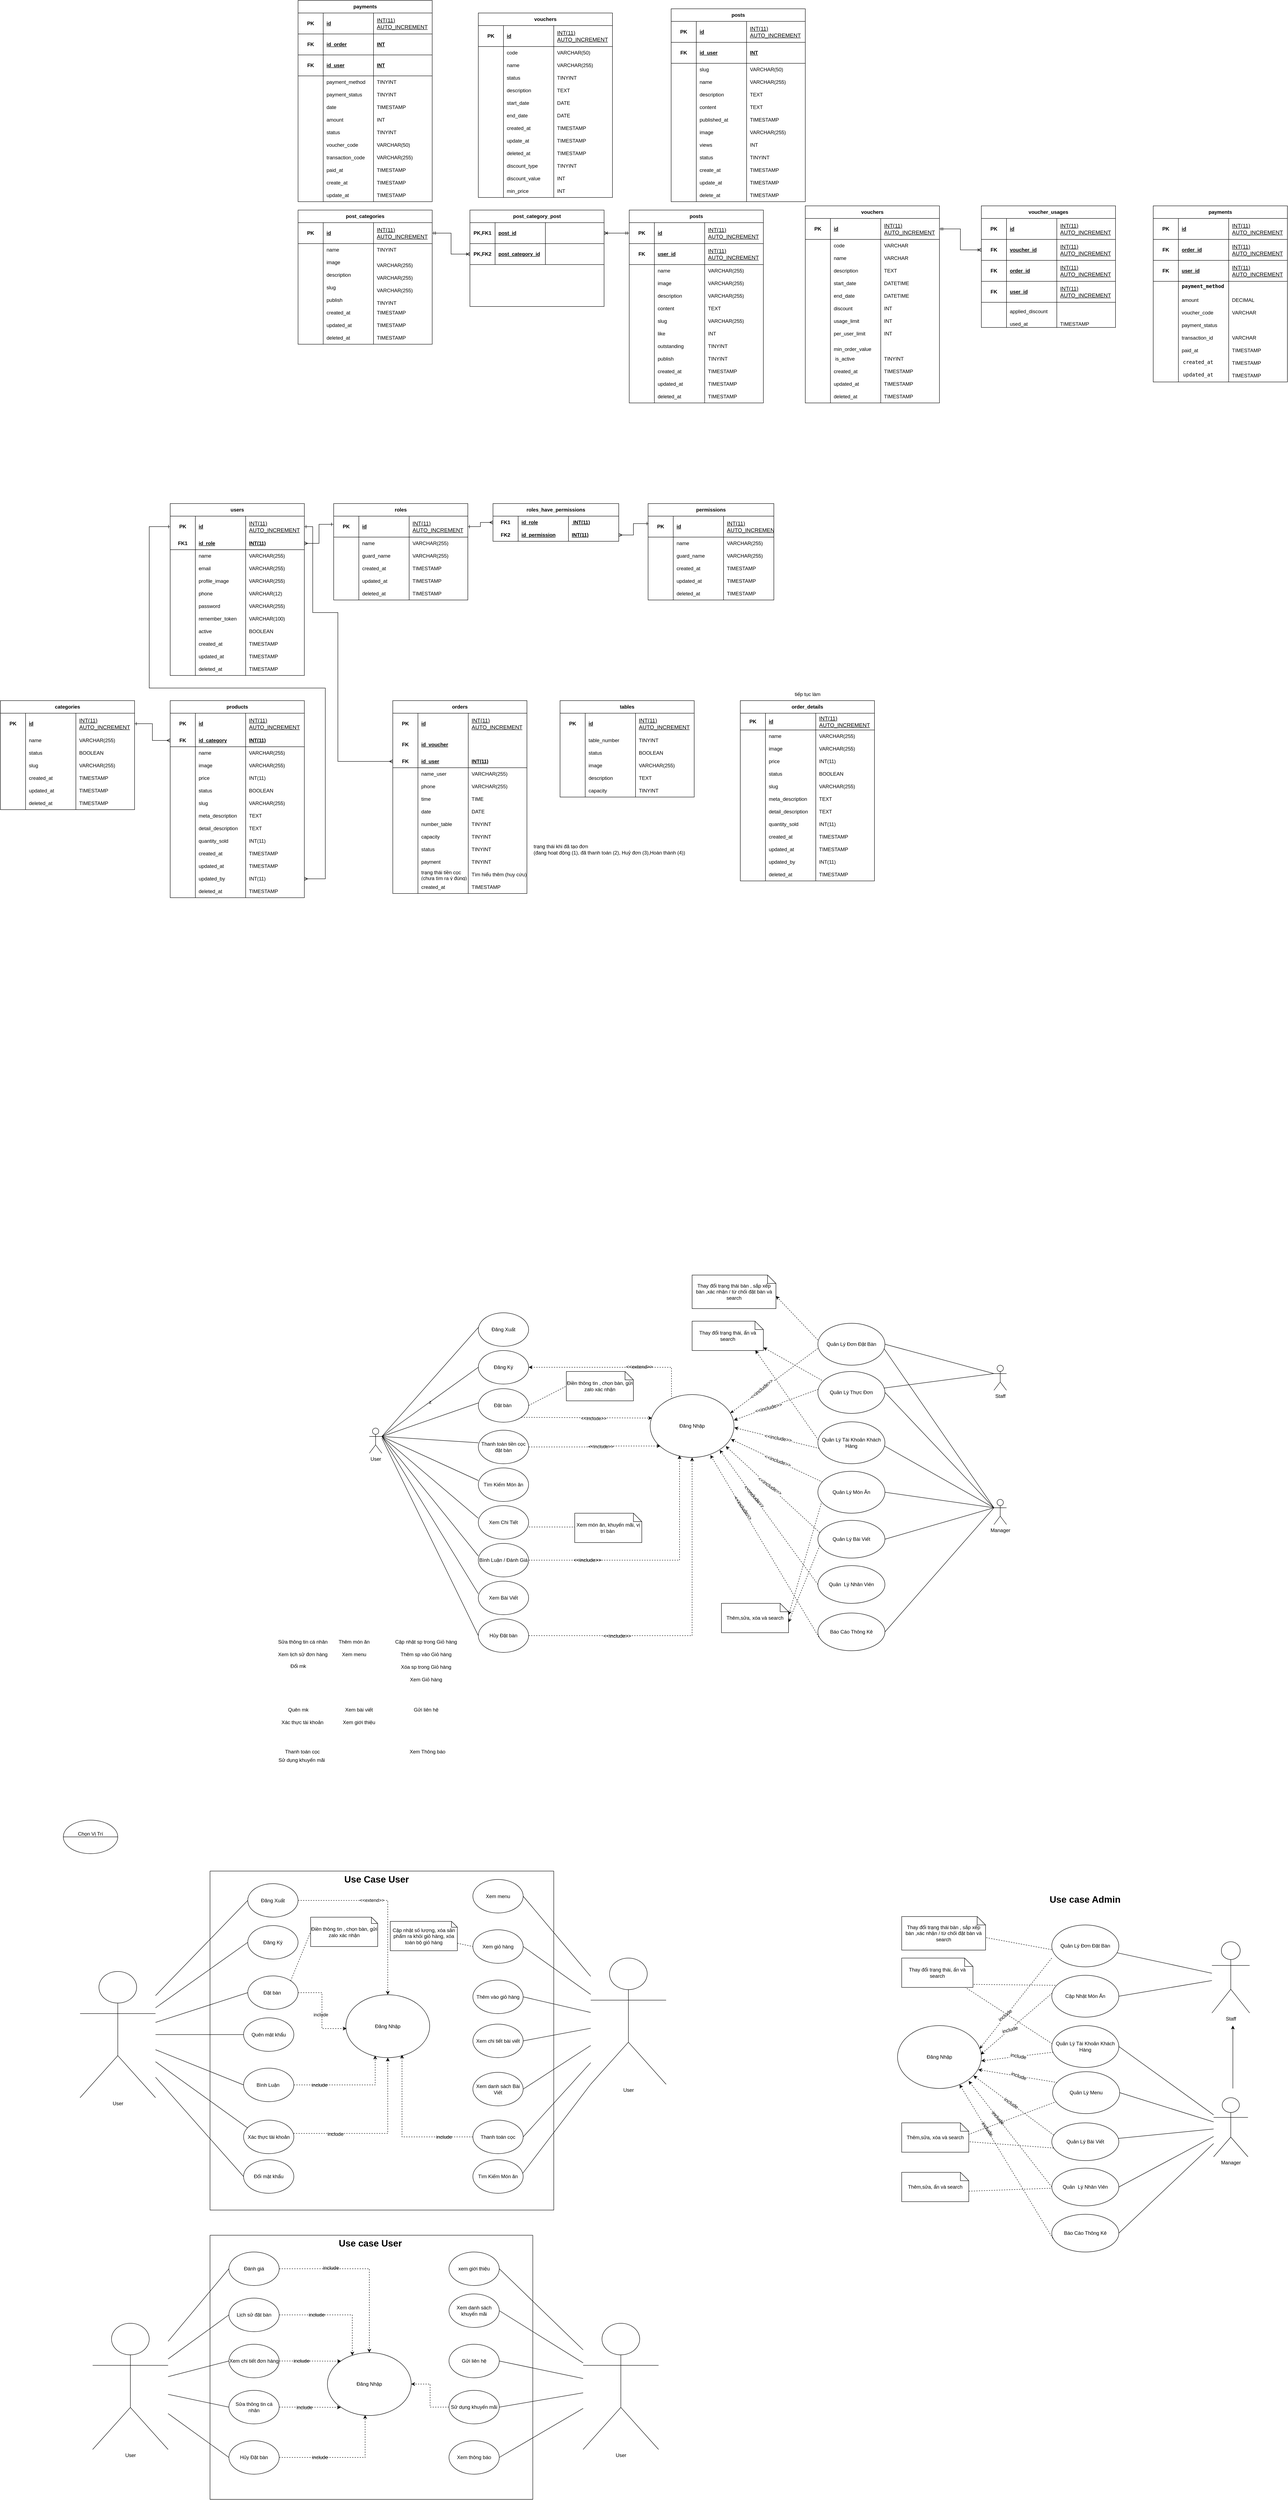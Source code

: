 <mxfile version="27.0.9">
  <diagram name="Page-1" id="rp7l90gZu1hTliIZRfsK">
    <mxGraphModel dx="1055" dy="5206" grid="1" gridSize="10" guides="1" tooltips="1" connect="1" arrows="1" fold="1" page="1" pageScale="1" pageWidth="3300" pageHeight="4681" math="0" shadow="0">
      <root>
        <mxCell id="0" />
        <mxCell id="1" parent="0" />
        <mxCell id="vder2bUv54lSc45qJvAB-1" value="post_categories" style="shape=table;startSize=30;container=1;collapsible=1;childLayout=tableLayout;fixedRows=1;rowLines=0;fontStyle=1;align=center;resizeLast=1;html=1;whiteSpace=wrap;" parent="1" vertex="1">
          <mxGeometry x="760" y="-2320" width="320" height="320" as="geometry" />
        </mxCell>
        <mxCell id="vder2bUv54lSc45qJvAB-2" value="" style="shape=tableRow;horizontal=0;startSize=0;swimlaneHead=0;swimlaneBody=0;fillColor=none;collapsible=0;dropTarget=0;points=[[0,0.5],[1,0.5]];portConstraint=eastwest;top=0;left=0;right=0;bottom=1;html=1;" parent="vder2bUv54lSc45qJvAB-1" vertex="1">
          <mxGeometry y="30" width="320" height="50" as="geometry" />
        </mxCell>
        <mxCell id="vder2bUv54lSc45qJvAB-3" value="PK" style="shape=partialRectangle;connectable=0;fillColor=none;top=0;left=0;bottom=0;right=0;fontStyle=1;overflow=hidden;html=1;whiteSpace=wrap;" parent="vder2bUv54lSc45qJvAB-2" vertex="1">
          <mxGeometry width="60" height="50" as="geometry">
            <mxRectangle width="60" height="50" as="alternateBounds" />
          </mxGeometry>
        </mxCell>
        <mxCell id="vder2bUv54lSc45qJvAB-4" value="id" style="shape=partialRectangle;connectable=0;fillColor=none;top=0;left=0;bottom=0;right=0;align=left;spacingLeft=6;fontStyle=5;overflow=hidden;html=1;whiteSpace=wrap;" parent="vder2bUv54lSc45qJvAB-2" vertex="1">
          <mxGeometry x="60" width="120" height="50" as="geometry">
            <mxRectangle width="120" height="50" as="alternateBounds" />
          </mxGeometry>
        </mxCell>
        <mxCell id="vder2bUv54lSc45qJvAB-5" value="&lt;font style=&quot;color: light-dark(rgb(0, 0, 0), rgb(255, 255, 255));&quot;&gt;&lt;span style=&quot;font-family: sans-serif; font-size: 13.12px; font-weight: 400; text-wrap-mode: nowrap;&quot;&gt;INT(11)&lt;/span&gt;&lt;br style=&quot;font-family: sans-serif; font-size: 13.12px; font-weight: 400; text-wrap-mode: nowrap;&quot;&gt;&lt;span style=&quot;font-family: sans-serif; font-size: 13.12px; font-weight: 400; text-wrap-mode: nowrap;&quot;&gt;&lt;font style=&quot;&quot;&gt;AUTO_INCREMENT&lt;/font&gt;&lt;/span&gt;&lt;/font&gt;" style="shape=partialRectangle;connectable=0;fillColor=none;top=0;left=0;bottom=0;right=0;align=left;spacingLeft=6;fontStyle=5;overflow=hidden;html=1;whiteSpace=wrap;" parent="vder2bUv54lSc45qJvAB-2" vertex="1">
          <mxGeometry x="180" width="140" height="50" as="geometry">
            <mxRectangle width="140" height="50" as="alternateBounds" />
          </mxGeometry>
        </mxCell>
        <mxCell id="vder2bUv54lSc45qJvAB-18" value="" style="shape=tableRow;horizontal=0;startSize=0;swimlaneHead=0;swimlaneBody=0;fillColor=none;collapsible=0;dropTarget=0;points=[[0,0.5],[1,0.5]];portConstraint=eastwest;top=0;left=0;right=0;bottom=0;html=1;" parent="vder2bUv54lSc45qJvAB-1" vertex="1">
          <mxGeometry y="80" width="320" height="30" as="geometry" />
        </mxCell>
        <mxCell id="vder2bUv54lSc45qJvAB-19" value="" style="shape=partialRectangle;connectable=0;fillColor=none;top=0;left=0;bottom=0;right=0;editable=1;overflow=hidden;html=1;whiteSpace=wrap;" parent="vder2bUv54lSc45qJvAB-18" vertex="1">
          <mxGeometry width="60" height="30" as="geometry">
            <mxRectangle width="60" height="30" as="alternateBounds" />
          </mxGeometry>
        </mxCell>
        <mxCell id="vder2bUv54lSc45qJvAB-20" value="name" style="shape=partialRectangle;connectable=0;fillColor=none;top=0;left=0;bottom=0;right=0;align=left;spacingLeft=6;overflow=hidden;html=1;whiteSpace=wrap;" parent="vder2bUv54lSc45qJvAB-18" vertex="1">
          <mxGeometry x="60" width="120" height="30" as="geometry">
            <mxRectangle width="120" height="30" as="alternateBounds" />
          </mxGeometry>
        </mxCell>
        <mxCell id="vder2bUv54lSc45qJvAB-21" value="TINYINT" style="shape=partialRectangle;connectable=0;fillColor=none;top=0;left=0;bottom=0;right=0;align=left;spacingLeft=6;overflow=hidden;html=1;whiteSpace=wrap;" parent="vder2bUv54lSc45qJvAB-18" vertex="1">
          <mxGeometry x="180" width="140" height="30" as="geometry">
            <mxRectangle width="140" height="30" as="alternateBounds" />
          </mxGeometry>
        </mxCell>
        <mxCell id="vder2bUv54lSc45qJvAB-22" style="shape=tableRow;horizontal=0;startSize=0;swimlaneHead=0;swimlaneBody=0;fillColor=none;collapsible=0;dropTarget=0;points=[[0,0.5],[1,0.5]];portConstraint=eastwest;top=0;left=0;right=0;bottom=0;html=1;" parent="vder2bUv54lSc45qJvAB-1" vertex="1">
          <mxGeometry y="110" width="320" height="30" as="geometry" />
        </mxCell>
        <mxCell id="vder2bUv54lSc45qJvAB-23" style="shape=partialRectangle;connectable=0;fillColor=none;top=0;left=0;bottom=0;right=0;editable=1;overflow=hidden;html=1;whiteSpace=wrap;" parent="vder2bUv54lSc45qJvAB-22" vertex="1">
          <mxGeometry width="60" height="30" as="geometry">
            <mxRectangle width="60" height="30" as="alternateBounds" />
          </mxGeometry>
        </mxCell>
        <mxCell id="vder2bUv54lSc45qJvAB-24" value="image" style="shape=partialRectangle;connectable=0;fillColor=none;top=0;left=0;bottom=0;right=0;align=left;spacingLeft=6;overflow=hidden;html=1;whiteSpace=wrap;" parent="vder2bUv54lSc45qJvAB-22" vertex="1">
          <mxGeometry x="60" width="120" height="30" as="geometry">
            <mxRectangle width="120" height="30" as="alternateBounds" />
          </mxGeometry>
        </mxCell>
        <mxCell id="vder2bUv54lSc45qJvAB-25" value="&lt;p style=&quot;white-space-collapse: preserve;&quot; dir=&quot;auto&quot;&gt;VARCHAR(255)&lt;/p&gt;" style="shape=partialRectangle;connectable=0;fillColor=none;top=0;left=0;bottom=0;right=0;align=left;spacingLeft=6;overflow=hidden;html=1;whiteSpace=wrap;" parent="vder2bUv54lSc45qJvAB-22" vertex="1">
          <mxGeometry x="180" width="140" height="30" as="geometry">
            <mxRectangle width="140" height="30" as="alternateBounds" />
          </mxGeometry>
        </mxCell>
        <mxCell id="vder2bUv54lSc45qJvAB-26" style="shape=tableRow;horizontal=0;startSize=0;swimlaneHead=0;swimlaneBody=0;fillColor=none;collapsible=0;dropTarget=0;points=[[0,0.5],[1,0.5]];portConstraint=eastwest;top=0;left=0;right=0;bottom=0;html=1;" parent="vder2bUv54lSc45qJvAB-1" vertex="1">
          <mxGeometry y="140" width="320" height="30" as="geometry" />
        </mxCell>
        <mxCell id="vder2bUv54lSc45qJvAB-27" style="shape=partialRectangle;connectable=0;fillColor=none;top=0;left=0;bottom=0;right=0;editable=1;overflow=hidden;html=1;whiteSpace=wrap;" parent="vder2bUv54lSc45qJvAB-26" vertex="1">
          <mxGeometry width="60" height="30" as="geometry">
            <mxRectangle width="60" height="30" as="alternateBounds" />
          </mxGeometry>
        </mxCell>
        <mxCell id="vder2bUv54lSc45qJvAB-28" value="description" style="shape=partialRectangle;connectable=0;fillColor=none;top=0;left=0;bottom=0;right=0;align=left;spacingLeft=6;overflow=hidden;html=1;whiteSpace=wrap;" parent="vder2bUv54lSc45qJvAB-26" vertex="1">
          <mxGeometry x="60" width="120" height="30" as="geometry">
            <mxRectangle width="120" height="30" as="alternateBounds" />
          </mxGeometry>
        </mxCell>
        <mxCell id="vder2bUv54lSc45qJvAB-29" value="&lt;p style=&quot;white-space-collapse: preserve;&quot; dir=&quot;auto&quot;&gt;VARCHAR(255)&lt;/p&gt;" style="shape=partialRectangle;connectable=0;fillColor=none;top=0;left=0;bottom=0;right=0;align=left;spacingLeft=6;overflow=hidden;html=1;whiteSpace=wrap;" parent="vder2bUv54lSc45qJvAB-26" vertex="1">
          <mxGeometry x="180" width="140" height="30" as="geometry">
            <mxRectangle width="140" height="30" as="alternateBounds" />
          </mxGeometry>
        </mxCell>
        <mxCell id="vder2bUv54lSc45qJvAB-30" style="shape=tableRow;horizontal=0;startSize=0;swimlaneHead=0;swimlaneBody=0;fillColor=none;collapsible=0;dropTarget=0;points=[[0,0.5],[1,0.5]];portConstraint=eastwest;top=0;left=0;right=0;bottom=0;html=1;" parent="vder2bUv54lSc45qJvAB-1" vertex="1">
          <mxGeometry y="170" width="320" height="30" as="geometry" />
        </mxCell>
        <mxCell id="vder2bUv54lSc45qJvAB-31" style="shape=partialRectangle;connectable=0;fillColor=none;top=0;left=0;bottom=0;right=0;editable=1;overflow=hidden;html=1;whiteSpace=wrap;" parent="vder2bUv54lSc45qJvAB-30" vertex="1">
          <mxGeometry width="60" height="30" as="geometry">
            <mxRectangle width="60" height="30" as="alternateBounds" />
          </mxGeometry>
        </mxCell>
        <mxCell id="vder2bUv54lSc45qJvAB-32" value="slug" style="shape=partialRectangle;connectable=0;fillColor=none;top=0;left=0;bottom=0;right=0;align=left;spacingLeft=6;overflow=hidden;html=1;whiteSpace=wrap;" parent="vder2bUv54lSc45qJvAB-30" vertex="1">
          <mxGeometry x="60" width="120" height="30" as="geometry">
            <mxRectangle width="120" height="30" as="alternateBounds" />
          </mxGeometry>
        </mxCell>
        <mxCell id="vder2bUv54lSc45qJvAB-33" value="&lt;p style=&quot;white-space-collapse: preserve;&quot; dir=&quot;auto&quot;&gt;VARCHAR(255)&lt;/p&gt;" style="shape=partialRectangle;connectable=0;fillColor=none;top=0;left=0;bottom=0;right=0;align=left;spacingLeft=6;overflow=hidden;html=1;whiteSpace=wrap;" parent="vder2bUv54lSc45qJvAB-30" vertex="1">
          <mxGeometry x="180" width="140" height="30" as="geometry">
            <mxRectangle width="140" height="30" as="alternateBounds" />
          </mxGeometry>
        </mxCell>
        <mxCell id="vder2bUv54lSc45qJvAB-34" style="shape=tableRow;horizontal=0;startSize=0;swimlaneHead=0;swimlaneBody=0;fillColor=none;collapsible=0;dropTarget=0;points=[[0,0.5],[1,0.5]];portConstraint=eastwest;top=0;left=0;right=0;bottom=0;html=1;" parent="vder2bUv54lSc45qJvAB-1" vertex="1">
          <mxGeometry y="200" width="320" height="30" as="geometry" />
        </mxCell>
        <mxCell id="vder2bUv54lSc45qJvAB-35" style="shape=partialRectangle;connectable=0;fillColor=none;top=0;left=0;bottom=0;right=0;editable=1;overflow=hidden;html=1;whiteSpace=wrap;" parent="vder2bUv54lSc45qJvAB-34" vertex="1">
          <mxGeometry width="60" height="30" as="geometry">
            <mxRectangle width="60" height="30" as="alternateBounds" />
          </mxGeometry>
        </mxCell>
        <mxCell id="vder2bUv54lSc45qJvAB-36" value="publish" style="shape=partialRectangle;connectable=0;fillColor=none;top=0;left=0;bottom=0;right=0;align=left;spacingLeft=6;overflow=hidden;html=1;whiteSpace=wrap;" parent="vder2bUv54lSc45qJvAB-34" vertex="1">
          <mxGeometry x="60" width="120" height="30" as="geometry">
            <mxRectangle width="120" height="30" as="alternateBounds" />
          </mxGeometry>
        </mxCell>
        <mxCell id="vder2bUv54lSc45qJvAB-37" value="&lt;p style=&quot;white-space-collapse: preserve;&quot; dir=&quot;auto&quot;&gt;TINYINT&lt;/p&gt;" style="shape=partialRectangle;connectable=0;fillColor=none;top=0;left=0;bottom=0;right=0;align=left;spacingLeft=6;overflow=hidden;html=1;whiteSpace=wrap;" parent="vder2bUv54lSc45qJvAB-34" vertex="1">
          <mxGeometry x="180" width="140" height="30" as="geometry">
            <mxRectangle width="140" height="30" as="alternateBounds" />
          </mxGeometry>
        </mxCell>
        <mxCell id="vder2bUv54lSc45qJvAB-38" style="shape=tableRow;horizontal=0;startSize=0;swimlaneHead=0;swimlaneBody=0;fillColor=none;collapsible=0;dropTarget=0;points=[[0,0.5],[1,0.5]];portConstraint=eastwest;top=0;left=0;right=0;bottom=0;html=1;" parent="vder2bUv54lSc45qJvAB-1" vertex="1">
          <mxGeometry y="230" width="320" height="30" as="geometry" />
        </mxCell>
        <mxCell id="vder2bUv54lSc45qJvAB-39" style="shape=partialRectangle;connectable=0;fillColor=none;top=0;left=0;bottom=0;right=0;editable=1;overflow=hidden;html=1;whiteSpace=wrap;" parent="vder2bUv54lSc45qJvAB-38" vertex="1">
          <mxGeometry width="60" height="30" as="geometry">
            <mxRectangle width="60" height="30" as="alternateBounds" />
          </mxGeometry>
        </mxCell>
        <mxCell id="vder2bUv54lSc45qJvAB-40" value="created_at&lt;span style=&quot;color: rgba(0, 0, 0, 0); font-family: monospace; font-size: 0px; text-wrap-mode: nowrap;&quot;&gt;%3CmxGraphModel%3E%3Croot%3E%3CmxCell%20id%3D%220%22%2F%3E%3CmxCell%20id%3D%221%22%20parent%3D%220%22%2F%3E%3CmxCell%20id%3D%222%22%20style%3D%22shape%3DtableRow%3Bhorizontal%3D0%3BstartSize%3D0%3BswimlaneHead%3D0%3BswimlaneBody%3D0%3BfillColor%3Dnone%3Bcollapsible%3D0%3BdropTarget%3D0%3Bpoints%3D%5B%5B0%2C0.5%5D%2C%5B1%2C0.5%5D%5D%3BportConstraint%3Deastwest%3Btop%3D0%3Bleft%3D0%3Bright%3D0%3Bbottom%3D1%3Bhtml%3D1%3B%22%20vertex%3D%221%22%20parent%3D%221%22%3E%3CmxGeometry%20x%3D%22970%22%20y%3D%22-2280%22%20width%3D%22320%22%20height%3D%2250%22%20as%3D%22geometry%22%2F%3E%3C%2FmxCell%3E%3CmxCell%20id%3D%223%22%20value%3D%22%22%20style%3D%22shape%3DpartialRectangle%3Bconnectable%3D0%3BfillColor%3Dnone%3Btop%3D0%3Bleft%3D0%3Bbottom%3D0%3Bright%3D0%3BfontStyle%3D1%3Boverflow%3Dhidden%3Bhtml%3D1%3BwhiteSpace%3Dwrap%3B%22%20vertex%3D%221%22%20parent%3D%222%22%3E%3CmxGeometry%20width%3D%2260%22%20height%3D%2250%22%20as%3D%22geometry%22%3E%3CmxRectangle%20width%3D%2260%22%20height%3D%2250%22%20as%3D%22alternateBounds%22%2F%3E%3C%2FmxGeometry%3E%3C%2FmxCell%3E%3CmxCell%20id%3D%224%22%20value%3D%22%22%20style%3D%22shape%3DpartialRectangle%3Bconnectable%3D0%3BfillColor%3Dnone%3Btop%3D0%3Bleft%3D0%3Bbottom%3D0%3Bright%3D0%3Balign%3Dleft%3BspacingLeft%3D6%3BfontStyle%3D5%3Boverflow%3Dhidden%3Bhtml%3D1%3BwhiteSpace%3Dwrap%3B%22%20vertex%3D%221%22%20parent%3D%222%22%3E%3CmxGeometry%20x%3D%2260%22%20width%3D%22120%22%20height%3D%2250%22%20as%3D%22geometry%22%3E%3CmxRectangle%20width%3D%22120%22%20height%3D%2250%22%20as%3D%22alternateBounds%22%2F%3E%3C%2FmxGeometry%3E%3C%2FmxCell%3E%3CmxCell%20id%3D%225%22%20value%3D%22%22%20style%3D%22shape%3DpartialRectangle%3Bconnectable%3D0%3BfillColor%3Dnone%3Btop%3D0%3Bleft%3D0%3Bbottom%3D0%3Bright%3D0%3Balign%3Dleft%3BspacingLeft%3D6%3BfontStyle%3D5%3Boverflow%3Dhidden%3Bhtml%3D1%3BwhiteSpace%3Dwrap%3B%22%20vertex%3D%221%22%20parent%3D%222%22%3E%3CmxGeometry%20x%3D%22180%22%20width%3D%22140%22%20height%3D%2250%22%20as%3D%22geometry%22%3E%3CmxRectangle%20width%3D%22140%22%20height%3D%2250%22%20as%3D%22alternateBounds%22%2F%3E%3C%2FmxGeometry%3E%3C%2FmxCell%3E%3C%2Froot%3E%3C%2FmxGraphModel%3E&lt;/span&gt;" style="shape=partialRectangle;connectable=0;fillColor=none;top=0;left=0;bottom=0;right=0;align=left;spacingLeft=6;overflow=hidden;html=1;whiteSpace=wrap;" parent="vder2bUv54lSc45qJvAB-38" vertex="1">
          <mxGeometry x="60" width="120" height="30" as="geometry">
            <mxRectangle width="120" height="30" as="alternateBounds" />
          </mxGeometry>
        </mxCell>
        <mxCell id="vder2bUv54lSc45qJvAB-41" value="TIMESTAMP" style="shape=partialRectangle;connectable=0;fillColor=none;top=0;left=0;bottom=0;right=0;align=left;spacingLeft=6;overflow=hidden;html=1;whiteSpace=wrap;" parent="vder2bUv54lSc45qJvAB-38" vertex="1">
          <mxGeometry x="180" width="140" height="30" as="geometry">
            <mxRectangle width="140" height="30" as="alternateBounds" />
          </mxGeometry>
        </mxCell>
        <mxCell id="vder2bUv54lSc45qJvAB-42" style="shape=tableRow;horizontal=0;startSize=0;swimlaneHead=0;swimlaneBody=0;fillColor=none;collapsible=0;dropTarget=0;points=[[0,0.5],[1,0.5]];portConstraint=eastwest;top=0;left=0;right=0;bottom=0;html=1;" parent="vder2bUv54lSc45qJvAB-1" vertex="1">
          <mxGeometry y="260" width="320" height="30" as="geometry" />
        </mxCell>
        <mxCell id="vder2bUv54lSc45qJvAB-43" style="shape=partialRectangle;connectable=0;fillColor=none;top=0;left=0;bottom=0;right=0;editable=1;overflow=hidden;html=1;whiteSpace=wrap;" parent="vder2bUv54lSc45qJvAB-42" vertex="1">
          <mxGeometry width="60" height="30" as="geometry">
            <mxRectangle width="60" height="30" as="alternateBounds" />
          </mxGeometry>
        </mxCell>
        <mxCell id="vder2bUv54lSc45qJvAB-44" value="updated_at" style="shape=partialRectangle;connectable=0;fillColor=none;top=0;left=0;bottom=0;right=0;align=left;spacingLeft=6;overflow=hidden;html=1;whiteSpace=wrap;" parent="vder2bUv54lSc45qJvAB-42" vertex="1">
          <mxGeometry x="60" width="120" height="30" as="geometry">
            <mxRectangle width="120" height="30" as="alternateBounds" />
          </mxGeometry>
        </mxCell>
        <mxCell id="vder2bUv54lSc45qJvAB-45" value="TIMESTAMP" style="shape=partialRectangle;connectable=0;fillColor=none;top=0;left=0;bottom=0;right=0;align=left;spacingLeft=6;overflow=hidden;html=1;whiteSpace=wrap;" parent="vder2bUv54lSc45qJvAB-42" vertex="1">
          <mxGeometry x="180" width="140" height="30" as="geometry">
            <mxRectangle width="140" height="30" as="alternateBounds" />
          </mxGeometry>
        </mxCell>
        <mxCell id="vder2bUv54lSc45qJvAB-46" style="shape=tableRow;horizontal=0;startSize=0;swimlaneHead=0;swimlaneBody=0;fillColor=none;collapsible=0;dropTarget=0;points=[[0,0.5],[1,0.5]];portConstraint=eastwest;top=0;left=0;right=0;bottom=0;html=1;" parent="vder2bUv54lSc45qJvAB-1" vertex="1">
          <mxGeometry y="290" width="320" height="30" as="geometry" />
        </mxCell>
        <mxCell id="vder2bUv54lSc45qJvAB-47" style="shape=partialRectangle;connectable=0;fillColor=none;top=0;left=0;bottom=0;right=0;editable=1;overflow=hidden;html=1;whiteSpace=wrap;" parent="vder2bUv54lSc45qJvAB-46" vertex="1">
          <mxGeometry width="60" height="30" as="geometry">
            <mxRectangle width="60" height="30" as="alternateBounds" />
          </mxGeometry>
        </mxCell>
        <mxCell id="vder2bUv54lSc45qJvAB-48" value="deleted_at" style="shape=partialRectangle;connectable=0;fillColor=none;top=0;left=0;bottom=0;right=0;align=left;spacingLeft=6;overflow=hidden;html=1;whiteSpace=wrap;" parent="vder2bUv54lSc45qJvAB-46" vertex="1">
          <mxGeometry x="60" width="120" height="30" as="geometry">
            <mxRectangle width="120" height="30" as="alternateBounds" />
          </mxGeometry>
        </mxCell>
        <mxCell id="vder2bUv54lSc45qJvAB-49" value="TIMESTAMP" style="shape=partialRectangle;connectable=0;fillColor=none;top=0;left=0;bottom=0;right=0;align=left;spacingLeft=6;overflow=hidden;html=1;whiteSpace=wrap;" parent="vder2bUv54lSc45qJvAB-46" vertex="1">
          <mxGeometry x="180" width="140" height="30" as="geometry">
            <mxRectangle width="140" height="30" as="alternateBounds" />
          </mxGeometry>
        </mxCell>
        <mxCell id="6gOHBqlI9W8kCxbK_Y7K-60" value="z" style="rounded=0;orthogonalLoop=1;jettySize=auto;html=1;exitX=1;exitY=0.333;exitDx=0;exitDy=0;exitPerimeter=0;fontFamily=Helvetica;fontSize=12;fontColor=default;entryX=0;entryY=0.5;entryDx=0;entryDy=0;endArrow=none;endFill=0;labelBackgroundColor=none;" parent="1" source="6gOHBqlI9W8kCxbK_Y7K-63" edge="1">
          <mxGeometry relative="1" as="geometry">
            <mxPoint x="1190" y="440" as="targetPoint" />
          </mxGeometry>
        </mxCell>
        <mxCell id="6gOHBqlI9W8kCxbK_Y7K-61" style="rounded=0;orthogonalLoop=1;jettySize=auto;html=1;exitX=1;exitY=0.333;exitDx=0;exitDy=0;exitPerimeter=0;fontFamily=Helvetica;fontSize=12;fontColor=default;entryX=0;entryY=0.5;entryDx=0;entryDy=0;endArrow=none;endFill=0;labelBackgroundColor=none;" parent="1" source="6gOHBqlI9W8kCxbK_Y7K-63" edge="1">
          <mxGeometry relative="1" as="geometry">
            <mxPoint x="1190.0" y="345" as="targetPoint" />
          </mxGeometry>
        </mxCell>
        <mxCell id="6gOHBqlI9W8kCxbK_Y7K-62" style="rounded=0;orthogonalLoop=1;jettySize=auto;html=1;exitX=1;exitY=0.333;exitDx=0;exitDy=0;exitPerimeter=0;fontFamily=Helvetica;fontSize=12;fontColor=default;entryX=0;entryY=0.5;entryDx=0;entryDy=0;endArrow=none;endFill=0;labelBackgroundColor=none;" parent="1" source="6gOHBqlI9W8kCxbK_Y7K-63" edge="1">
          <mxGeometry relative="1" as="geometry">
            <mxPoint x="1190.0" y="890" as="targetPoint" />
          </mxGeometry>
        </mxCell>
        <mxCell id="6gOHBqlI9W8kCxbK_Y7K-63" value="User" style="shape=umlActor;verticalLabelPosition=bottom;verticalAlign=top;html=1;outlineConnect=0;labelBackgroundColor=none;" parent="1" vertex="1">
          <mxGeometry x="930" y="585" width="30" height="60" as="geometry" />
        </mxCell>
        <mxCell id="6gOHBqlI9W8kCxbK_Y7K-64" style="rounded=0;orthogonalLoop=1;jettySize=auto;html=1;exitX=0;exitY=0.333;exitDx=0;exitDy=0;exitPerimeter=0;entryX=0.985;entryY=0.601;entryDx=0;entryDy=0;endArrow=none;endFill=0;entryPerimeter=0;labelBackgroundColor=none;fontColor=default;" parent="1" source="6gOHBqlI9W8kCxbK_Y7K-70" target="6gOHBqlI9W8kCxbK_Y7K-113" edge="1">
          <mxGeometry relative="1" as="geometry">
            <mxPoint x="2160" y="395" as="targetPoint" />
          </mxGeometry>
        </mxCell>
        <mxCell id="6gOHBqlI9W8kCxbK_Y7K-65" style="rounded=0;orthogonalLoop=1;jettySize=auto;html=1;exitX=0;exitY=0.333;exitDx=0;exitDy=0;exitPerimeter=0;entryX=0.975;entryY=0.56;entryDx=0;entryDy=0;endArrow=none;endFill=0;entryPerimeter=0;labelBackgroundColor=none;fontColor=default;" parent="1" source="6gOHBqlI9W8kCxbK_Y7K-70" target="6gOHBqlI9W8kCxbK_Y7K-114" edge="1">
          <mxGeometry relative="1" as="geometry">
            <mxPoint x="2160" y="515.0" as="targetPoint" />
          </mxGeometry>
        </mxCell>
        <mxCell id="6gOHBqlI9W8kCxbK_Y7K-66" style="rounded=0;orthogonalLoop=1;jettySize=auto;html=1;exitX=0;exitY=0.333;exitDx=0;exitDy=0;exitPerimeter=0;endArrow=none;endFill=0;entryX=1;entryY=0.5;entryDx=0;entryDy=0;labelBackgroundColor=none;fontColor=default;" parent="1" source="6gOHBqlI9W8kCxbK_Y7K-70" target="6gOHBqlI9W8kCxbK_Y7K-115" edge="1">
          <mxGeometry relative="1" as="geometry">
            <mxPoint x="2160" y="635.0" as="targetPoint" />
          </mxGeometry>
        </mxCell>
        <mxCell id="6gOHBqlI9W8kCxbK_Y7K-67" style="rounded=0;orthogonalLoop=1;jettySize=auto;html=1;entryX=1;entryY=0.5;entryDx=0;entryDy=0;endArrow=none;endFill=0;labelBackgroundColor=none;fontColor=default;" parent="1" target="6gOHBqlI9W8kCxbK_Y7K-116" edge="1">
          <mxGeometry relative="1" as="geometry">
            <mxPoint x="2420" y="775" as="sourcePoint" />
            <mxPoint x="2160" y="755.0" as="targetPoint" />
          </mxGeometry>
        </mxCell>
        <mxCell id="6gOHBqlI9W8kCxbK_Y7K-68" style="rounded=0;orthogonalLoop=1;jettySize=auto;html=1;exitX=0;exitY=0.333;exitDx=0;exitDy=0;exitPerimeter=0;entryX=1;entryY=0.5;entryDx=0;entryDy=0;endArrow=none;endFill=0;labelBackgroundColor=none;fontColor=default;" parent="1" source="6gOHBqlI9W8kCxbK_Y7K-70" target="6gOHBqlI9W8kCxbK_Y7K-117" edge="1">
          <mxGeometry relative="1" as="geometry">
            <mxPoint x="2160" y="875" as="targetPoint" />
          </mxGeometry>
        </mxCell>
        <mxCell id="6gOHBqlI9W8kCxbK_Y7K-69" style="rounded=0;orthogonalLoop=1;jettySize=auto;html=1;exitX=0;exitY=0.333;exitDx=0;exitDy=0;exitPerimeter=0;entryX=1;entryY=0.5;entryDx=0;entryDy=0;endArrow=none;endFill=0;labelBackgroundColor=none;fontColor=default;" parent="1" source="6gOHBqlI9W8kCxbK_Y7K-70" target="6gOHBqlI9W8kCxbK_Y7K-118" edge="1">
          <mxGeometry relative="1" as="geometry">
            <mxPoint x="2160" y="995" as="targetPoint" />
          </mxGeometry>
        </mxCell>
        <mxCell id="6gOHBqlI9W8kCxbK_Y7K-70" value="Manager" style="shape=umlActor;verticalLabelPosition=bottom;verticalAlign=top;html=1;outlineConnect=0;labelBackgroundColor=none;" parent="1" vertex="1">
          <mxGeometry x="2420" y="755" width="30" height="60" as="geometry" />
        </mxCell>
        <mxCell id="6gOHBqlI9W8kCxbK_Y7K-71" value="" style="endArrow=none;html=1;rounded=0;entryX=0;entryY=0.5;entryDx=0;entryDy=0;labelBackgroundColor=none;fontColor=default;" parent="1" edge="1">
          <mxGeometry width="50" height="50" relative="1" as="geometry">
            <mxPoint x="960" y="605" as="sourcePoint" />
            <mxPoint x="1190" y="525" as="targetPoint" />
          </mxGeometry>
        </mxCell>
        <mxCell id="6gOHBqlI9W8kCxbK_Y7K-72" value="" style="endArrow=none;html=1;rounded=0;entryX=0;entryY=0.5;entryDx=0;entryDy=0;labelBackgroundColor=none;fontColor=default;" parent="1" edge="1">
          <mxGeometry width="50" height="50" relative="1" as="geometry">
            <mxPoint x="960" y="605" as="sourcePoint" />
            <mxPoint x="1190" y="620" as="targetPoint" />
          </mxGeometry>
        </mxCell>
        <mxCell id="6gOHBqlI9W8kCxbK_Y7K-73" value="" style="endArrow=none;html=1;rounded=0;entryX=0;entryY=0.5;entryDx=0;entryDy=0;labelBackgroundColor=none;fontColor=default;" parent="1" edge="1">
          <mxGeometry width="50" height="50" relative="1" as="geometry">
            <mxPoint x="960" y="605" as="sourcePoint" />
            <mxPoint x="1190.0" y="710" as="targetPoint" />
          </mxGeometry>
        </mxCell>
        <mxCell id="6gOHBqlI9W8kCxbK_Y7K-74" value="" style="endArrow=none;html=1;rounded=0;entryX=0;entryY=0.5;entryDx=0;entryDy=0;exitX=1;exitY=0.333;exitDx=0;exitDy=0;exitPerimeter=0;labelBackgroundColor=none;fontColor=default;" parent="1" source="6gOHBqlI9W8kCxbK_Y7K-63" edge="1">
          <mxGeometry width="50" height="50" relative="1" as="geometry">
            <mxPoint x="960" y="625" as="sourcePoint" />
            <mxPoint x="1190.0" y="800" as="targetPoint" />
          </mxGeometry>
        </mxCell>
        <mxCell id="6gOHBqlI9W8kCxbK_Y7K-75" value="Đăng Nhập" style="ellipse;whiteSpace=wrap;html=1;labelBackgroundColor=none;" parent="1" vertex="1">
          <mxGeometry x="1600" y="505" width="200" height="150" as="geometry" />
        </mxCell>
        <mxCell id="6gOHBqlI9W8kCxbK_Y7K-76" style="rounded=0;orthogonalLoop=1;jettySize=auto;html=1;exitX=0;exitY=0.5;exitDx=0;exitDy=0;entryX=0.955;entryY=0.297;entryDx=0;entryDy=0;dashed=1;endArrow=classicThin;endFill=1;entryPerimeter=0;labelBackgroundColor=none;fontColor=default;" parent="1" target="6gOHBqlI9W8kCxbK_Y7K-75" edge="1">
          <mxGeometry relative="1" as="geometry">
            <mxPoint x="2000" y="395" as="sourcePoint" />
            <mxPoint x="1733" y="554.35" as="targetPoint" />
          </mxGeometry>
        </mxCell>
        <mxCell id="6gOHBqlI9W8kCxbK_Y7K-143" value="&lt;span style=&quot;font-size: 12px; background-color: rgb(255, 255, 255);&quot;&gt;&amp;lt;&amp;lt;include&amp;gt;&amp;gt;&lt;/span&gt;" style="edgeLabel;html=1;align=center;verticalAlign=middle;resizable=0;points=[];rotation=-40;labelBackgroundColor=none;" parent="6gOHBqlI9W8kCxbK_Y7K-76" vertex="1" connectable="0">
          <mxGeometry x="0.279" y="-2" relative="1" as="geometry">
            <mxPoint as="offset" />
          </mxGeometry>
        </mxCell>
        <mxCell id="6gOHBqlI9W8kCxbK_Y7K-77" style="rounded=0;orthogonalLoop=1;jettySize=auto;html=1;exitX=0.008;exitY=0.436;exitDx=0;exitDy=0;dashed=1;endArrow=classic;endFill=1;entryX=0.887;entryY=0.99;entryDx=0;entryDy=0;entryPerimeter=0;exitPerimeter=0;labelBackgroundColor=none;fontColor=default;" parent="1" source="6gOHBqlI9W8kCxbK_Y7K-114" target="6gOHBqlI9W8kCxbK_Y7K-81" edge="1">
          <mxGeometry relative="1" as="geometry">
            <mxPoint x="1820" y="345" as="targetPoint" />
            <mxPoint x="2000" y="495.0" as="sourcePoint" />
          </mxGeometry>
        </mxCell>
        <mxCell id="6gOHBqlI9W8kCxbK_Y7K-78" style="rounded=0;orthogonalLoop=1;jettySize=auto;html=1;exitX=0.006;exitY=0.425;exitDx=0;exitDy=0;endArrow=classic;endFill=1;dashed=1;entryX=0.998;entryY=0.409;entryDx=0;entryDy=0;exitPerimeter=0;entryPerimeter=0;labelBackgroundColor=none;fontColor=default;" parent="1" source="6gOHBqlI9W8kCxbK_Y7K-115" target="6gOHBqlI9W8kCxbK_Y7K-75" edge="1">
          <mxGeometry relative="1" as="geometry">
            <mxPoint x="2000" y="635.0" as="sourcePoint" />
            <mxPoint x="1750.0" y="595" as="targetPoint" />
          </mxGeometry>
        </mxCell>
        <mxCell id="6gOHBqlI9W8kCxbK_Y7K-142" value="&lt;span style=&quot;font-size: 12px; background-color: rgb(255, 255, 255);&quot;&gt;&amp;lt;&amp;lt;include&amp;gt;&amp;gt;&lt;/span&gt;" style="edgeLabel;html=1;align=center;verticalAlign=middle;resizable=0;points=[];rotation=-15;labelBackgroundColor=none;" parent="6gOHBqlI9W8kCxbK_Y7K-78" vertex="1" connectable="0">
          <mxGeometry x="0.189" relative="1" as="geometry">
            <mxPoint as="offset" />
          </mxGeometry>
        </mxCell>
        <mxCell id="6gOHBqlI9W8kCxbK_Y7K-79" style="rounded=0;orthogonalLoop=1;jettySize=auto;html=1;exitX=0.092;exitY=0.24;exitDx=0;exitDy=0;dashed=1;exitPerimeter=0;entryX=1;entryY=0.896;entryDx=0;entryDy=0;entryPerimeter=0;labelBackgroundColor=none;fontColor=default;" parent="1" source="6gOHBqlI9W8kCxbK_Y7K-115" target="6gOHBqlI9W8kCxbK_Y7K-81" edge="1">
          <mxGeometry relative="1" as="geometry">
            <mxPoint x="2000" y="675.0" as="sourcePoint" />
          </mxGeometry>
        </mxCell>
        <mxCell id="6gOHBqlI9W8kCxbK_Y7K-80" style="rounded=0;orthogonalLoop=1;jettySize=auto;html=1;exitX=0.028;exitY=0.323;exitDx=0;exitDy=0;entryX=0.901;entryY=0.821;entryDx=0;entryDy=0;dashed=1;endArrow=classic;endFill=1;exitPerimeter=0;entryPerimeter=0;labelBackgroundColor=none;fontColor=default;" parent="1" source="6gOHBqlI9W8kCxbK_Y7K-117" target="6gOHBqlI9W8kCxbK_Y7K-75" edge="1">
          <mxGeometry relative="1" as="geometry">
            <mxPoint x="2000" y="855.0" as="sourcePoint" />
            <mxPoint x="1720.925" y="647.872" as="targetPoint" />
          </mxGeometry>
        </mxCell>
        <mxCell id="6gOHBqlI9W8kCxbK_Y7K-139" value="&lt;span style=&quot;font-size: 12px; background-color: rgb(255, 255, 255);&quot;&gt;&amp;lt;&amp;lt;include&amp;gt;&amp;gt;&lt;/span&gt;" style="edgeLabel;html=1;align=center;verticalAlign=middle;resizable=0;points=[];rotation=35;labelBackgroundColor=none;" parent="6gOHBqlI9W8kCxbK_Y7K-80" vertex="1" connectable="0">
          <mxGeometry x="0.07" y="-1" relative="1" as="geometry">
            <mxPoint as="offset" />
          </mxGeometry>
        </mxCell>
        <mxCell id="6gOHBqlI9W8kCxbK_Y7K-81" value="&lt;font style=&quot;font-size: 12px;&quot;&gt;Thay đổi trạng thái, ẩn và search&lt;/font&gt;" style="shape=note;size=20;whiteSpace=wrap;html=1;labelBackgroundColor=none;" parent="1" vertex="1">
          <mxGeometry x="1700" y="330" width="170" height="70" as="geometry" />
        </mxCell>
        <mxCell id="6gOHBqlI9W8kCxbK_Y7K-82" value="&lt;font style=&quot;font-size: 12px;&quot;&gt;Thêm,sửa, xóa và search&lt;/font&gt;" style="shape=note;size=20;whiteSpace=wrap;html=1;labelBackgroundColor=none;" parent="1" vertex="1">
          <mxGeometry x="1770" y="1003" width="160" height="70" as="geometry" />
        </mxCell>
        <mxCell id="6gOHBqlI9W8kCxbK_Y7K-83" style="rounded=0;orthogonalLoop=1;jettySize=auto;html=1;exitX=0;exitY=0.25;exitDx=0;exitDy=0;entryX=0;entryY=0;entryDx=200;entryDy=50;entryPerimeter=0;endArrow=classic;endFill=1;dashed=1;labelBackgroundColor=none;fontColor=default;" parent="1" target="6gOHBqlI9W8kCxbK_Y7K-132" edge="1">
          <mxGeometry relative="1" as="geometry">
            <mxPoint x="2000" y="375" as="sourcePoint" />
          </mxGeometry>
        </mxCell>
        <mxCell id="6gOHBqlI9W8kCxbK_Y7K-84" style="rounded=0;orthogonalLoop=1;jettySize=auto;html=1;exitX=0.021;exitY=0.635;exitDx=0;exitDy=0;entryX=1.004;entryY=0.526;entryDx=0;entryDy=0;entryPerimeter=0;endArrow=classic;endFill=1;dashed=1;exitPerimeter=0;labelBackgroundColor=none;fontColor=default;" parent="1" source="6gOHBqlI9W8kCxbK_Y7K-114" target="6gOHBqlI9W8kCxbK_Y7K-75" edge="1">
          <mxGeometry relative="1" as="geometry">
            <mxPoint x="2000" y="515.0" as="sourcePoint" />
            <mxPoint x="1746.4" y="574.0" as="targetPoint" />
          </mxGeometry>
        </mxCell>
        <mxCell id="6gOHBqlI9W8kCxbK_Y7K-141" value="&lt;span style=&quot;font-size: 12px; background-color: rgb(255, 255, 255);&quot;&gt;&amp;lt;&amp;lt;include&amp;gt;&amp;gt;&lt;/span&gt;" style="edgeLabel;html=1;align=center;verticalAlign=middle;resizable=0;points=[];rotation=10;labelBackgroundColor=none;" parent="6gOHBqlI9W8kCxbK_Y7K-84" vertex="1" connectable="0">
          <mxGeometry x="-0.025" y="-1" relative="1" as="geometry">
            <mxPoint as="offset" />
          </mxGeometry>
        </mxCell>
        <mxCell id="6gOHBqlI9W8kCxbK_Y7K-85" style="rounded=0;orthogonalLoop=1;jettySize=auto;html=1;exitX=0.028;exitY=0.667;exitDx=0;exitDy=0;endArrow=classic;endFill=1;dashed=1;exitPerimeter=0;entryX=0;entryY=0;entryDx=160;entryDy=45;entryPerimeter=0;labelBackgroundColor=none;fontColor=default;" parent="1" source="6gOHBqlI9W8kCxbK_Y7K-117" target="6gOHBqlI9W8kCxbK_Y7K-82" edge="1">
          <mxGeometry relative="1" as="geometry">
            <mxPoint x="1850" y="985" as="targetPoint" />
            <mxPoint x="2000" y="895" as="sourcePoint" />
          </mxGeometry>
        </mxCell>
        <mxCell id="6gOHBqlI9W8kCxbK_Y7K-86" style="rounded=0;orthogonalLoop=1;jettySize=auto;html=1;exitX=0.061;exitY=0.71;exitDx=0;exitDy=0;entryX=1.003;entryY=0.389;entryDx=0;entryDy=0;entryPerimeter=0;endArrow=classic;endFill=1;dashed=1;exitPerimeter=0;labelBackgroundColor=none;fontColor=default;" parent="1" source="6gOHBqlI9W8kCxbK_Y7K-116" target="6gOHBqlI9W8kCxbK_Y7K-82" edge="1">
          <mxGeometry relative="1" as="geometry">
            <mxPoint x="2000" y="775.0" as="sourcePoint" />
          </mxGeometry>
        </mxCell>
        <mxCell id="6gOHBqlI9W8kCxbK_Y7K-87" style="rounded=0;orthogonalLoop=1;jettySize=auto;html=1;exitX=0.072;exitY=0.259;exitDx=0;exitDy=0;entryX=0.964;entryY=0.71;entryDx=0;entryDy=0;entryPerimeter=0;dashed=1;endArrow=classic;endFill=1;exitPerimeter=0;labelBackgroundColor=none;fontColor=default;" parent="1" source="6gOHBqlI9W8kCxbK_Y7K-116" target="6gOHBqlI9W8kCxbK_Y7K-75" edge="1">
          <mxGeometry relative="1" as="geometry">
            <mxPoint x="2000" y="735.0" as="sourcePoint" />
            <mxPoint x="1744.8" y="618.1" as="targetPoint" />
          </mxGeometry>
        </mxCell>
        <mxCell id="6gOHBqlI9W8kCxbK_Y7K-140" value="&lt;span style=&quot;font-size: 12px; background-color: rgb(255, 255, 255);&quot;&gt;&amp;lt;&amp;lt;include&amp;gt;&amp;gt;&lt;/span&gt;" style="edgeLabel;html=1;align=center;verticalAlign=middle;resizable=0;points=[];rotation=20;labelBackgroundColor=none;" parent="6gOHBqlI9W8kCxbK_Y7K-87" vertex="1" connectable="0">
          <mxGeometry x="-0.012" y="-1" relative="1" as="geometry">
            <mxPoint as="offset" />
          </mxGeometry>
        </mxCell>
        <mxCell id="6gOHBqlI9W8kCxbK_Y7K-95" value="Xem món ăn, khuyến mãi, vị trí bàn&amp;nbsp;" style="shape=note;size=20;whiteSpace=wrap;html=1;labelBackgroundColor=none;" parent="1" vertex="1">
          <mxGeometry x="1420" y="788" width="160" height="70" as="geometry" />
        </mxCell>
        <mxCell id="6gOHBqlI9W8kCxbK_Y7K-96" style="edgeStyle=orthogonalEdgeStyle;rounded=0;orthogonalLoop=1;jettySize=auto;html=1;fontFamily=Helvetica;fontSize=12;fontColor=default;dashed=1;exitX=1.006;exitY=0.636;exitDx=0;exitDy=0;exitPerimeter=0;endArrow=none;startFill=0;labelBackgroundColor=none;" parent="1" source="6gOHBqlI9W8kCxbK_Y7K-110" edge="1">
          <mxGeometry relative="1" as="geometry">
            <mxPoint x="1320" y="820" as="sourcePoint" />
            <mxPoint x="1420" y="821" as="targetPoint" />
          </mxGeometry>
        </mxCell>
        <mxCell id="6gOHBqlI9W8kCxbK_Y7K-97" value="" style="edgeLabel;html=1;align=center;verticalAlign=middle;resizable=0;points=[];rounded=1;shadow=0;fontFamily=Helvetica;fontSize=12;fillColor=none;labelBackgroundColor=none;" parent="6gOHBqlI9W8kCxbK_Y7K-96" vertex="1" connectable="0">
          <mxGeometry x="-0.142" y="2" relative="1" as="geometry">
            <mxPoint x="2" y="-9" as="offset" />
          </mxGeometry>
        </mxCell>
        <mxCell id="6gOHBqlI9W8kCxbK_Y7K-98" style="edgeStyle=orthogonalEdgeStyle;rounded=0;orthogonalLoop=1;jettySize=auto;html=1;exitX=1;exitY=0.5;exitDx=0;exitDy=0;entryX=0.254;entryY=0.064;entryDx=0;entryDy=0;entryPerimeter=0;fontFamily=Helvetica;fontSize=12;fontColor=default;dashed=1;endArrow=none;endFill=0;startArrow=classic;startFill=1;labelBackgroundColor=none;" parent="1" source="6gOHBqlI9W8kCxbK_Y7K-103" target="6gOHBqlI9W8kCxbK_Y7K-75" edge="1">
          <mxGeometry relative="1" as="geometry">
            <mxPoint x="1080.0" y="455" as="sourcePoint" />
          </mxGeometry>
        </mxCell>
        <mxCell id="6gOHBqlI9W8kCxbK_Y7K-99" value="&amp;lt;&amp;lt;extend&amp;gt;&amp;gt;" style="edgeLabel;html=1;align=center;verticalAlign=middle;resizable=0;points=[];rounded=1;shadow=0;fontFamily=Helvetica;fontSize=12;fillColor=none;labelBackgroundColor=none;" parent="6gOHBqlI9W8kCxbK_Y7K-98" vertex="1" connectable="0">
          <mxGeometry x="0.27" y="1" relative="1" as="geometry">
            <mxPoint as="offset" />
          </mxGeometry>
        </mxCell>
        <mxCell id="6gOHBqlI9W8kCxbK_Y7K-100" style="edgeStyle=orthogonalEdgeStyle;rounded=0;orthogonalLoop=1;jettySize=auto;html=1;exitX=1;exitY=0.5;exitDx=0;exitDy=0;entryX=0.35;entryY=0.967;entryDx=0;entryDy=0;entryPerimeter=0;fontFamily=Helvetica;fontSize=12;fontColor=default;dashed=1;labelBackgroundColor=none;" parent="1" source="6gOHBqlI9W8kCxbK_Y7K-111" target="6gOHBqlI9W8kCxbK_Y7K-75" edge="1">
          <mxGeometry relative="1" as="geometry">
            <mxPoint x="1080.0" y="1000" as="sourcePoint" />
          </mxGeometry>
        </mxCell>
        <mxCell id="6gOHBqlI9W8kCxbK_Y7K-101" value="&amp;lt;&amp;lt;include&amp;gt;&amp;gt;" style="edgeLabel;html=1;align=center;verticalAlign=middle;resizable=0;points=[];rounded=1;shadow=0;fontFamily=Helvetica;fontSize=12;fillColor=none;labelBackgroundColor=none;" parent="6gOHBqlI9W8kCxbK_Y7K-100" vertex="1" connectable="0">
          <mxGeometry x="-0.541" y="5" relative="1" as="geometry">
            <mxPoint y="5" as="offset" />
          </mxGeometry>
        </mxCell>
        <mxCell id="6gOHBqlI9W8kCxbK_Y7K-102" style="rounded=0;orthogonalLoop=1;jettySize=auto;html=1;exitX=0;exitY=0.5;exitDx=0;exitDy=0;fontFamily=Helvetica;fontSize=12;fontColor=default;endArrow=none;endFill=0;labelBackgroundColor=none;" parent="1" edge="1">
          <mxGeometry relative="1" as="geometry">
            <mxPoint x="960" y="605" as="targetPoint" />
            <mxPoint x="1190.0" y="980" as="sourcePoint" />
          </mxGeometry>
        </mxCell>
        <mxCell id="6gOHBqlI9W8kCxbK_Y7K-103" value="Đăng Ký" style="ellipse;whiteSpace=wrap;html=1;labelBackgroundColor=none;" parent="1" vertex="1">
          <mxGeometry x="1190" y="400" width="120" height="80" as="geometry" />
        </mxCell>
        <mxCell id="6gOHBqlI9W8kCxbK_Y7K-104" value="Đăng Xuất" style="ellipse;whiteSpace=wrap;html=1;labelBackgroundColor=none;" parent="1" vertex="1">
          <mxGeometry x="1190" y="310" width="120" height="80" as="geometry" />
        </mxCell>
        <mxCell id="6gOHBqlI9W8kCxbK_Y7K-105" value="Đặt bàn&amp;nbsp;" style="ellipse;whiteSpace=wrap;html=1;labelBackgroundColor=none;" parent="1" vertex="1">
          <mxGeometry x="1190" y="491" width="120" height="80" as="geometry" />
        </mxCell>
        <mxCell id="6gOHBqlI9W8kCxbK_Y7K-106" style="edgeStyle=orthogonalEdgeStyle;rounded=0;orthogonalLoop=1;jettySize=auto;html=1;exitX=1;exitY=0.5;exitDx=0;exitDy=0;entryX=0.122;entryY=0.818;entryDx=0;entryDy=0;dashed=1;entryPerimeter=0;labelBackgroundColor=none;fontColor=default;" parent="1" source="6gOHBqlI9W8kCxbK_Y7K-108" target="6gOHBqlI9W8kCxbK_Y7K-75" edge="1">
          <mxGeometry relative="1" as="geometry" />
        </mxCell>
        <mxCell id="6gOHBqlI9W8kCxbK_Y7K-107" value="&amp;lt;&amp;lt;include&amp;gt;&amp;gt;" style="edgeLabel;html=1;align=center;verticalAlign=middle;resizable=0;points=[];labelBackgroundColor=none;" parent="6gOHBqlI9W8kCxbK_Y7K-106" vertex="1" connectable="0">
          <mxGeometry x="0.098" y="-1" relative="1" as="geometry">
            <mxPoint as="offset" />
          </mxGeometry>
        </mxCell>
        <mxCell id="6gOHBqlI9W8kCxbK_Y7K-108" value="Thanh toàn tiền cọc đặt bàn" style="ellipse;whiteSpace=wrap;html=1;labelBackgroundColor=none;" parent="1" vertex="1">
          <mxGeometry x="1190" y="590" width="120" height="80" as="geometry" />
        </mxCell>
        <mxCell id="6gOHBqlI9W8kCxbK_Y7K-109" value="Tìm Kiếm Món ăn" style="ellipse;whiteSpace=wrap;html=1;labelBackgroundColor=none;" parent="1" vertex="1">
          <mxGeometry x="1190" y="680" width="120" height="80" as="geometry" />
        </mxCell>
        <mxCell id="6gOHBqlI9W8kCxbK_Y7K-110" value="Xem Chi Tiết" style="ellipse;whiteSpace=wrap;html=1;labelBackgroundColor=none;" parent="1" vertex="1">
          <mxGeometry x="1190" y="770" width="120" height="80" as="geometry" />
        </mxCell>
        <mxCell id="6gOHBqlI9W8kCxbK_Y7K-111" value="Bình Luận / Đánh Giá" style="ellipse;whiteSpace=wrap;html=1;labelBackgroundColor=none;" parent="1" vertex="1">
          <mxGeometry x="1190" y="860" width="120" height="80" as="geometry" />
        </mxCell>
        <mxCell id="6gOHBqlI9W8kCxbK_Y7K-112" value="Xem Bài Viết" style="ellipse;whiteSpace=wrap;html=1;labelBackgroundColor=none;" parent="1" vertex="1">
          <mxGeometry x="1190" y="950" width="120" height="80" as="geometry" />
        </mxCell>
        <mxCell id="6gOHBqlI9W8kCxbK_Y7K-113" value="Quản Lý Đơn Đặt Bàn" style="ellipse;whiteSpace=wrap;html=1;labelBackgroundColor=none;" parent="1" vertex="1">
          <mxGeometry x="2000" y="335" width="160" height="100" as="geometry" />
        </mxCell>
        <mxCell id="6gOHBqlI9W8kCxbK_Y7K-114" value="Quản Lý Tài Khoản Khách Hàng" style="ellipse;whiteSpace=wrap;html=1;labelBackgroundColor=none;" parent="1" vertex="1">
          <mxGeometry x="2000" y="570" width="160" height="100" as="geometry" />
        </mxCell>
        <mxCell id="6gOHBqlI9W8kCxbK_Y7K-115" value="Quản Lý Thực Đơn" style="ellipse;whiteSpace=wrap;html=1;labelBackgroundColor=none;" parent="1" vertex="1">
          <mxGeometry x="2000" y="450" width="160" height="100" as="geometry" />
        </mxCell>
        <mxCell id="6gOHBqlI9W8kCxbK_Y7K-116" value="Quản Lý Món Ăn" style="ellipse;whiteSpace=wrap;html=1;labelBackgroundColor=none;" parent="1" vertex="1">
          <mxGeometry x="2000" y="688" width="160" height="100" as="geometry" />
        </mxCell>
        <mxCell id="6gOHBqlI9W8kCxbK_Y7K-117" value="Quản Lý Bài Viết" style="ellipse;whiteSpace=wrap;html=1;labelBackgroundColor=none;" parent="1" vertex="1">
          <mxGeometry x="2000" y="805" width="160" height="90" as="geometry" />
        </mxCell>
        <mxCell id="6gOHBqlI9W8kCxbK_Y7K-118" value="Báo Cáo Thông Kê" style="ellipse;whiteSpace=wrap;html=1;labelBackgroundColor=none;" parent="1" vertex="1">
          <mxGeometry x="2000" y="1026" width="160" height="90" as="geometry" />
        </mxCell>
        <mxCell id="6gOHBqlI9W8kCxbK_Y7K-119" style="rounded=0;orthogonalLoop=1;jettySize=auto;html=1;exitX=1;exitY=0.5;exitDx=0;exitDy=0;entryX=0;entryY=0.5;entryDx=0;entryDy=0;entryPerimeter=0;endArrow=none;startFill=0;dashed=1;labelBackgroundColor=none;fontColor=default;" parent="1" source="6gOHBqlI9W8kCxbK_Y7K-105" target="6gOHBqlI9W8kCxbK_Y7K-123" edge="1">
          <mxGeometry relative="1" as="geometry">
            <mxPoint x="1370" y="530" as="targetPoint" />
          </mxGeometry>
        </mxCell>
        <mxCell id="6gOHBqlI9W8kCxbK_Y7K-122" style="rounded=0;orthogonalLoop=1;jettySize=auto;html=1;exitX=0;exitY=0.5;exitDx=0;exitDy=0;endArrow=none;startFill=0;labelBackgroundColor=none;fontColor=default;" parent="1" source="6gOHBqlI9W8kCxbK_Y7K-121" edge="1">
          <mxGeometry relative="1" as="geometry">
            <mxPoint x="960" y="609.064" as="targetPoint" />
          </mxGeometry>
        </mxCell>
        <mxCell id="6gOHBqlI9W8kCxbK_Y7K-149" style="edgeStyle=orthogonalEdgeStyle;rounded=0;orthogonalLoop=1;jettySize=auto;html=1;exitX=1;exitY=0.5;exitDx=0;exitDy=0;entryX=0.5;entryY=1;entryDx=0;entryDy=0;dashed=1;labelBackgroundColor=none;fontColor=default;" parent="1" source="6gOHBqlI9W8kCxbK_Y7K-121" target="6gOHBqlI9W8kCxbK_Y7K-75" edge="1">
          <mxGeometry relative="1" as="geometry" />
        </mxCell>
        <mxCell id="6gOHBqlI9W8kCxbK_Y7K-150" value="&lt;span style=&quot;font-size: 12px;&quot;&gt;&amp;lt;&amp;lt;include&amp;gt;&amp;gt;&lt;/span&gt;" style="edgeLabel;html=1;align=center;verticalAlign=middle;resizable=0;points=[];labelBackgroundColor=none;" parent="6gOHBqlI9W8kCxbK_Y7K-149" vertex="1" connectable="0">
          <mxGeometry x="-0.482" y="-1" relative="1" as="geometry">
            <mxPoint as="offset" />
          </mxGeometry>
        </mxCell>
        <mxCell id="6gOHBqlI9W8kCxbK_Y7K-121" value="Hủy Đặt bàn" style="ellipse;whiteSpace=wrap;html=1;labelBackgroundColor=none;" parent="1" vertex="1">
          <mxGeometry x="1190" y="1040" width="120" height="80" as="geometry" />
        </mxCell>
        <mxCell id="6gOHBqlI9W8kCxbK_Y7K-123" value="Điền thông tin , chọn bàn, gửi zalo xác nhận" style="shape=note;size=20;whiteSpace=wrap;html=1;labelBackgroundColor=none;" parent="1" vertex="1">
          <mxGeometry x="1400" y="450" width="160" height="70" as="geometry" />
        </mxCell>
        <mxCell id="6gOHBqlI9W8kCxbK_Y7K-128" style="rounded=0;orthogonalLoop=1;jettySize=auto;html=1;exitX=0;exitY=0.333;exitDx=0;exitDy=0;exitPerimeter=0;entryX=1;entryY=0.5;entryDx=0;entryDy=0;endArrow=none;startFill=0;labelBackgroundColor=none;fontColor=default;" parent="1" source="6gOHBqlI9W8kCxbK_Y7K-125" target="6gOHBqlI9W8kCxbK_Y7K-113" edge="1">
          <mxGeometry relative="1" as="geometry" />
        </mxCell>
        <mxCell id="6gOHBqlI9W8kCxbK_Y7K-125" value="Staff" style="shape=umlActor;verticalLabelPosition=bottom;verticalAlign=top;html=1;outlineConnect=0;labelBackgroundColor=none;" parent="1" vertex="1">
          <mxGeometry x="2420" y="435" width="30" height="60" as="geometry" />
        </mxCell>
        <mxCell id="6gOHBqlI9W8kCxbK_Y7K-129" style="rounded=0;orthogonalLoop=1;jettySize=auto;html=1;exitX=0;exitY=0.333;exitDx=0;exitDy=0;exitPerimeter=0;entryX=0.982;entryY=0.396;entryDx=0;entryDy=0;entryPerimeter=0;endArrow=none;startFill=0;labelBackgroundColor=none;fontColor=default;" parent="1" source="6gOHBqlI9W8kCxbK_Y7K-125" target="6gOHBqlI9W8kCxbK_Y7K-115" edge="1">
          <mxGeometry relative="1" as="geometry" />
        </mxCell>
        <mxCell id="6gOHBqlI9W8kCxbK_Y7K-132" value="&lt;font style=&quot;font-size: 12px;&quot;&gt;Thay đổi trạng thái bàn , sắp xếp bàn ,xác nhận / từ chối đặt bàn và search&lt;/font&gt;" style="shape=note;size=20;whiteSpace=wrap;html=1;labelBackgroundColor=none;" parent="1" vertex="1">
          <mxGeometry x="1700" y="220" width="200" height="80" as="geometry" />
        </mxCell>
        <mxCell id="6gOHBqlI9W8kCxbK_Y7K-134" value="Quản&amp;nbsp; Lý Nhân Viên" style="ellipse;whiteSpace=wrap;html=1;labelBackgroundColor=none;" parent="1" vertex="1">
          <mxGeometry x="2000" y="913" width="160" height="90" as="geometry" />
        </mxCell>
        <mxCell id="6gOHBqlI9W8kCxbK_Y7K-135" style="rounded=0;orthogonalLoop=1;jettySize=auto;html=1;exitX=0;exitY=0.5;exitDx=0;exitDy=0;entryX=0.829;entryY=0.881;entryDx=0;entryDy=0;entryPerimeter=0;dashed=1;labelBackgroundColor=none;fontColor=default;" parent="1" source="6gOHBqlI9W8kCxbK_Y7K-134" target="6gOHBqlI9W8kCxbK_Y7K-75" edge="1">
          <mxGeometry relative="1" as="geometry" />
        </mxCell>
        <mxCell id="6gOHBqlI9W8kCxbK_Y7K-138" value="&lt;span style=&quot;font-size: 12px;&quot;&gt;&amp;lt;&amp;lt;include&amp;gt;&amp;gt;&lt;/span&gt;" style="edgeLabel;html=1;align=center;verticalAlign=middle;resizable=0;points=[];whiteSpace=wrap;labelBackgroundColor=none;rotation=48;" parent="6gOHBqlI9W8kCxbK_Y7K-135" vertex="1" connectable="0">
          <mxGeometry x="0.302" y="-1" relative="1" as="geometry">
            <mxPoint as="offset" />
          </mxGeometry>
        </mxCell>
        <mxCell id="6gOHBqlI9W8kCxbK_Y7K-93" style="rounded=0;orthogonalLoop=1;jettySize=auto;html=1;exitX=0.015;exitY=0.639;exitDx=0;exitDy=0;entryX=0.718;entryY=0.961;entryDx=0;entryDy=0;entryPerimeter=0;endArrow=classic;endFill=1;dashed=1;exitPerimeter=0;labelBackgroundColor=none;fontColor=default;" parent="1" source="6gOHBqlI9W8kCxbK_Y7K-118" target="6gOHBqlI9W8kCxbK_Y7K-75" edge="1">
          <mxGeometry relative="1" as="geometry">
            <mxPoint x="1988.1" y="980.47" as="sourcePoint" />
            <mxPoint x="1691.7" y="665.42" as="targetPoint" />
          </mxGeometry>
        </mxCell>
        <mxCell id="6gOHBqlI9W8kCxbK_Y7K-137" value="&lt;span style=&quot;font-size: 12px;&quot;&gt;&amp;lt;&amp;lt;include&amp;gt;&amp;gt;&lt;/span&gt;" style="edgeLabel;html=1;align=center;verticalAlign=middle;resizable=0;points=[];rotation=55;labelBackgroundColor=none;" parent="6gOHBqlI9W8kCxbK_Y7K-93" vertex="1" connectable="0">
          <mxGeometry x="0.417" y="-2" relative="1" as="geometry">
            <mxPoint as="offset" />
          </mxGeometry>
        </mxCell>
        <mxCell id="6gOHBqlI9W8kCxbK_Y7K-147" value="" style="endArrow=classic;html=1;rounded=0;entryX=0.022;entryY=0.374;entryDx=0;entryDy=0;entryPerimeter=0;dashed=1;exitX=1;exitY=1;exitDx=0;exitDy=0;labelBackgroundColor=none;fontColor=default;" parent="1" source="6gOHBqlI9W8kCxbK_Y7K-105" target="6gOHBqlI9W8kCxbK_Y7K-75" edge="1">
          <mxGeometry width="50" height="50" relative="1" as="geometry">
            <mxPoint x="1790" y="500" as="sourcePoint" />
            <mxPoint x="1840" y="450" as="targetPoint" />
          </mxGeometry>
        </mxCell>
        <mxCell id="6gOHBqlI9W8kCxbK_Y7K-148" value="&amp;lt;&amp;lt;include&amp;gt;&amp;gt;" style="edgeLabel;html=1;align=center;verticalAlign=middle;resizable=0;points=[];labelBackgroundColor=none;" parent="6gOHBqlI9W8kCxbK_Y7K-147" vertex="1" connectable="0">
          <mxGeometry x="0.103" y="-1" relative="1" as="geometry">
            <mxPoint as="offset" />
          </mxGeometry>
        </mxCell>
        <mxCell id="__4Ybb_P2OVzTKweS7_B-54" style="edgeStyle=none;rounded=0;orthogonalLoop=1;jettySize=auto;html=1;entryX=0;entryY=0.5;entryDx=0;entryDy=0;endArrow=none;startFill=0;labelBackgroundColor=none;fontColor=default;" parent="1" source="F-s9RGjDBPfYRDR3JauS-140" target="F-s9RGjDBPfYRDR3JauS-109" edge="1">
          <mxGeometry relative="1" as="geometry" />
        </mxCell>
        <mxCell id="__4Ybb_P2OVzTKweS7_B-55" style="edgeStyle=none;rounded=0;orthogonalLoop=1;jettySize=auto;html=1;entryX=0;entryY=0.5;entryDx=0;entryDy=0;endArrow=none;startFill=0;labelBackgroundColor=none;fontColor=default;" parent="1" source="F-s9RGjDBPfYRDR3JauS-140" target="F-s9RGjDBPfYRDR3JauS-108" edge="1">
          <mxGeometry relative="1" as="geometry" />
        </mxCell>
        <mxCell id="__4Ybb_P2OVzTKweS7_B-56" style="edgeStyle=none;rounded=0;orthogonalLoop=1;jettySize=auto;html=1;entryX=0;entryY=0.5;entryDx=0;entryDy=0;endArrow=none;startFill=0;labelBackgroundColor=none;fontColor=default;" parent="1" source="F-s9RGjDBPfYRDR3JauS-140" target="F-s9RGjDBPfYRDR3JauS-110" edge="1">
          <mxGeometry relative="1" as="geometry" />
        </mxCell>
        <mxCell id="__4Ybb_P2OVzTKweS7_B-57" style="edgeStyle=none;rounded=0;orthogonalLoop=1;jettySize=auto;html=1;endArrow=none;startFill=0;entryX=0.993;entryY=0.4;entryDx=0;entryDy=0;entryPerimeter=0;labelBackgroundColor=none;fontColor=default;exitX=0;exitY=1;exitDx=0;exitDy=0;exitPerimeter=0;" parent="1" source="__4Ybb_P2OVzTKweS7_B-1" target="F-s9RGjDBPfYRDR3JauS-114" edge="1">
          <mxGeometry relative="1" as="geometry">
            <mxPoint x="1380" y="2160" as="sourcePoint" />
          </mxGeometry>
        </mxCell>
        <mxCell id="__4Ybb_P2OVzTKweS7_B-59" style="edgeStyle=none;rounded=0;orthogonalLoop=1;jettySize=auto;html=1;entryX=0;entryY=0.5;entryDx=0;entryDy=0;endArrow=none;startFill=0;labelBackgroundColor=none;fontColor=default;" parent="1" source="F-s9RGjDBPfYRDR3JauS-140" target="F-s9RGjDBPfYRDR3JauS-116" edge="1">
          <mxGeometry relative="1" as="geometry" />
        </mxCell>
        <mxCell id="__4Ybb_P2OVzTKweS7_B-113" style="rounded=0;orthogonalLoop=1;jettySize=auto;html=1;entryX=0;entryY=0.5;entryDx=0;entryDy=0;endArrow=none;startFill=0;labelBackgroundColor=none;fontColor=default;" parent="1" source="F-s9RGjDBPfYRDR3JauS-140" edge="1">
          <mxGeometry relative="1" as="geometry">
            <mxPoint x="650" y="2261.5" as="targetPoint" />
          </mxGeometry>
        </mxCell>
        <mxCell id="F-s9RGjDBPfYRDR3JauS-140" value="User" style="shape=umlActor;verticalLabelPosition=bottom;verticalAlign=top;html=1;labelBackgroundColor=none;" parent="1" vertex="1">
          <mxGeometry x="240" y="1881" width="180" height="301" as="geometry" />
        </mxCell>
        <mxCell id="F-s9RGjDBPfYRDR3JauS-284" style="rounded=0;orthogonalLoop=1;jettySize=auto;html=1;entryX=1;entryY=0.5;entryDx=0;entryDy=0;endArrow=none;startFill=0;labelBorderColor=none;labelBackgroundColor=none;fontColor=default;" parent="1" source="F-s9RGjDBPfYRDR3JauS-244" target="F-s9RGjDBPfYRDR3JauS-265" edge="1">
          <mxGeometry relative="1" as="geometry" />
        </mxCell>
        <mxCell id="F-s9RGjDBPfYRDR3JauS-285" style="rounded=0;orthogonalLoop=1;jettySize=auto;html=1;entryX=1;entryY=0.5;entryDx=0;entryDy=0;endArrow=none;startFill=0;labelBorderColor=none;labelBackgroundColor=none;fontColor=default;" parent="1" source="F-s9RGjDBPfYRDR3JauS-244" target="F-s9RGjDBPfYRDR3JauS-267" edge="1">
          <mxGeometry relative="1" as="geometry" />
        </mxCell>
        <mxCell id="F-s9RGjDBPfYRDR3JauS-286" style="rounded=0;orthogonalLoop=1;jettySize=auto;html=1;endArrow=none;startFill=0;labelBorderColor=none;labelBackgroundColor=none;fontColor=default;" parent="1" source="F-s9RGjDBPfYRDR3JauS-244" target="F-s9RGjDBPfYRDR3JauS-268" edge="1">
          <mxGeometry relative="1" as="geometry" />
        </mxCell>
        <mxCell id="F-s9RGjDBPfYRDR3JauS-287" style="rounded=0;orthogonalLoop=1;jettySize=auto;html=1;entryX=1;entryY=0.5;entryDx=0;entryDy=0;endArrow=none;startFill=0;labelBorderColor=none;labelBackgroundColor=none;fontColor=default;" parent="1" source="F-s9RGjDBPfYRDR3JauS-244" target="F-s9RGjDBPfYRDR3JauS-275" edge="1">
          <mxGeometry relative="1" as="geometry" />
        </mxCell>
        <mxCell id="F-s9RGjDBPfYRDR3JauS-288" style="rounded=0;orthogonalLoop=1;jettySize=auto;html=1;entryX=1;entryY=0.5;entryDx=0;entryDy=0;endArrow=none;startFill=0;labelBorderColor=none;labelBackgroundColor=none;fontColor=default;" parent="1" source="F-s9RGjDBPfYRDR3JauS-244" target="F-s9RGjDBPfYRDR3JauS-269" edge="1">
          <mxGeometry relative="1" as="geometry" />
        </mxCell>
        <mxCell id="F-s9RGjDBPfYRDR3JauS-244" value="Manager" style="shape=umlActor;verticalLabelPosition=bottom;verticalAlign=top;html=1;outlineConnect=0;labelBorderColor=none;labelBackgroundColor=none;" parent="1" vertex="1">
          <mxGeometry x="2944" y="2182" width="82" height="141" as="geometry" />
        </mxCell>
        <mxCell id="F-s9RGjDBPfYRDR3JauS-245" value="Đăng Nhập" style="ellipse;whiteSpace=wrap;html=1;labelBorderColor=none;labelBackgroundColor=none;" parent="1" vertex="1">
          <mxGeometry x="2190" y="2010" width="200" height="150" as="geometry" />
        </mxCell>
        <mxCell id="F-s9RGjDBPfYRDR3JauS-246" style="rounded=0;orthogonalLoop=1;jettySize=auto;html=1;exitX=0;exitY=0.5;exitDx=0;exitDy=0;entryX=0.978;entryY=0.37;entryDx=0;entryDy=0;dashed=1;endArrow=classicThin;endFill=1;entryPerimeter=0;labelBorderColor=none;labelBackgroundColor=none;fontColor=default;" parent="1" target="F-s9RGjDBPfYRDR3JauS-245" edge="1">
          <mxGeometry relative="1" as="geometry">
            <mxPoint x="2558" y="1849" as="sourcePoint" />
            <mxPoint x="2349" y="2003.55" as="targetPoint" />
          </mxGeometry>
        </mxCell>
        <mxCell id="F-s9RGjDBPfYRDR3JauS-247" value="&lt;span style=&quot;font-size: 12px; background-color: rgb(255, 255, 255);&quot;&gt;include&lt;/span&gt;" style="edgeLabel;html=1;align=center;verticalAlign=middle;resizable=0;points=[];rotation=-40;labelBorderColor=none;labelBackgroundColor=none;" parent="F-s9RGjDBPfYRDR3JauS-246" vertex="1" connectable="0">
          <mxGeometry x="0.279" y="-2" relative="1" as="geometry">
            <mxPoint as="offset" />
          </mxGeometry>
        </mxCell>
        <mxCell id="F-s9RGjDBPfYRDR3JauS-248" style="rounded=0;orthogonalLoop=1;jettySize=auto;html=1;exitX=0.008;exitY=0.436;exitDx=0;exitDy=0;dashed=1;endArrow=none;endFill=1;entryX=0.887;entryY=0.99;entryDx=0;entryDy=0;entryPerimeter=0;exitPerimeter=0;startFill=0;labelBorderColor=none;labelBackgroundColor=none;fontColor=default;" parent="1" source="F-s9RGjDBPfYRDR3JauS-265" target="F-s9RGjDBPfYRDR3JauS-254" edge="1">
          <mxGeometry relative="1" as="geometry">
            <mxPoint x="2378" y="1799" as="targetPoint" />
            <mxPoint x="2558" y="1949" as="sourcePoint" />
          </mxGeometry>
        </mxCell>
        <mxCell id="F-s9RGjDBPfYRDR3JauS-249" style="rounded=0;orthogonalLoop=1;jettySize=auto;html=1;exitX=0.006;exitY=0.425;exitDx=0;exitDy=0;endArrow=classic;endFill=1;dashed=1;entryX=0.992;entryY=0.461;entryDx=0;entryDy=0;exitPerimeter=0;entryPerimeter=0;labelBorderColor=none;labelBackgroundColor=none;fontColor=default;" parent="1" source="F-s9RGjDBPfYRDR3JauS-266" target="F-s9RGjDBPfYRDR3JauS-245" edge="1">
          <mxGeometry relative="1" as="geometry">
            <mxPoint x="2558" y="2089" as="sourcePoint" />
            <mxPoint x="2357.6" y="2020.35" as="targetPoint" />
          </mxGeometry>
        </mxCell>
        <mxCell id="F-s9RGjDBPfYRDR3JauS-250" value="&lt;span style=&quot;font-size: 12px; background-color: rgb(255, 255, 255);&quot;&gt;include&lt;/span&gt;" style="edgeLabel;html=1;align=center;verticalAlign=middle;resizable=0;points=[];rotation=-15;labelBorderColor=none;labelBackgroundColor=none;" parent="F-s9RGjDBPfYRDR3JauS-249" vertex="1" connectable="0">
          <mxGeometry x="0.189" relative="1" as="geometry">
            <mxPoint as="offset" />
          </mxGeometry>
        </mxCell>
        <mxCell id="F-s9RGjDBPfYRDR3JauS-251" style="rounded=0;orthogonalLoop=1;jettySize=auto;html=1;exitX=0.092;exitY=0.24;exitDx=0;exitDy=0;dashed=1;exitPerimeter=0;entryX=1;entryY=0.896;entryDx=0;entryDy=0;entryPerimeter=0;endArrow=none;startFill=0;labelBorderColor=none;labelBackgroundColor=none;fontColor=default;" parent="1" source="F-s9RGjDBPfYRDR3JauS-266" target="F-s9RGjDBPfYRDR3JauS-254" edge="1">
          <mxGeometry relative="1" as="geometry">
            <mxPoint x="2558" y="2129" as="sourcePoint" />
          </mxGeometry>
        </mxCell>
        <mxCell id="F-s9RGjDBPfYRDR3JauS-252" style="rounded=0;orthogonalLoop=1;jettySize=auto;html=1;exitX=0.028;exitY=0.323;exitDx=0;exitDy=0;entryX=0.906;entryY=0.796;entryDx=0;entryDy=0;dashed=1;endArrow=classic;endFill=1;exitPerimeter=0;entryPerimeter=0;labelBorderColor=none;labelBackgroundColor=none;fontColor=default;" parent="1" source="F-s9RGjDBPfYRDR3JauS-268" target="F-s9RGjDBPfYRDR3JauS-245" edge="1">
          <mxGeometry relative="1" as="geometry">
            <mxPoint x="2558" y="2309" as="sourcePoint" />
            <mxPoint x="2338.2" y="2082.15" as="targetPoint" />
          </mxGeometry>
        </mxCell>
        <mxCell id="F-s9RGjDBPfYRDR3JauS-253" value="&lt;span style=&quot;font-size: 12px; background-color: rgb(255, 255, 255);&quot;&gt;include&lt;/span&gt;" style="edgeLabel;html=1;align=center;verticalAlign=middle;resizable=0;points=[];rotation=35;labelBorderColor=none;labelBackgroundColor=none;" parent="F-s9RGjDBPfYRDR3JauS-252" vertex="1" connectable="0">
          <mxGeometry x="0.07" y="-1" relative="1" as="geometry">
            <mxPoint as="offset" />
          </mxGeometry>
        </mxCell>
        <mxCell id="F-s9RGjDBPfYRDR3JauS-254" value="&lt;font style=&quot;font-size: 12px;&quot;&gt;Thay đổi trạng thái, ẩn và search&lt;/font&gt;" style="shape=note;size=20;whiteSpace=wrap;html=1;labelBorderColor=none;labelBackgroundColor=none;" parent="1" vertex="1">
          <mxGeometry x="2200" y="1849" width="170" height="70" as="geometry" />
        </mxCell>
        <mxCell id="F-s9RGjDBPfYRDR3JauS-255" value="&lt;font style=&quot;font-size: 12px;&quot;&gt;Thêm,sửa, xóa và search&lt;/font&gt;" style="shape=note;size=20;whiteSpace=wrap;html=1;labelBorderColor=none;labelBackgroundColor=none;" parent="1" vertex="1">
          <mxGeometry x="2200" y="2242" width="160" height="70" as="geometry" />
        </mxCell>
        <mxCell id="F-s9RGjDBPfYRDR3JauS-256" style="rounded=0;orthogonalLoop=1;jettySize=auto;html=1;exitX=0;exitY=0.25;exitDx=0;exitDy=0;entryX=0;entryY=0;entryDx=200;entryDy=50;entryPerimeter=0;endArrow=none;endFill=1;dashed=1;startFill=0;labelBorderColor=none;labelBackgroundColor=none;fontColor=default;" parent="1" target="F-s9RGjDBPfYRDR3JauS-274" edge="1">
          <mxGeometry relative="1" as="geometry">
            <mxPoint x="2558" y="1829" as="sourcePoint" />
          </mxGeometry>
        </mxCell>
        <mxCell id="F-s9RGjDBPfYRDR3JauS-257" style="rounded=0;orthogonalLoop=1;jettySize=auto;html=1;exitX=0.021;exitY=0.635;exitDx=0;exitDy=0;entryX=0.999;entryY=0.561;entryDx=0;entryDy=0;entryPerimeter=0;endArrow=classic;endFill=1;dashed=1;exitPerimeter=0;labelBorderColor=none;labelBackgroundColor=none;fontColor=default;" parent="1" source="F-s9RGjDBPfYRDR3JauS-265" target="F-s9RGjDBPfYRDR3JauS-245" edge="1">
          <mxGeometry relative="1" as="geometry">
            <mxPoint x="2558" y="1969" as="sourcePoint" />
            <mxPoint x="2358.8" y="2037.9" as="targetPoint" />
          </mxGeometry>
        </mxCell>
        <mxCell id="F-s9RGjDBPfYRDR3JauS-258" value="&lt;span style=&quot;font-size: 12px; background-color: rgb(255, 255, 255);&quot;&gt;include&lt;/span&gt;" style="edgeLabel;html=1;align=center;verticalAlign=middle;resizable=0;points=[];rotation=10;labelBorderColor=none;labelBackgroundColor=none;" parent="F-s9RGjDBPfYRDR3JauS-257" vertex="1" connectable="0">
          <mxGeometry x="-0.025" y="-1" relative="1" as="geometry">
            <mxPoint as="offset" />
          </mxGeometry>
        </mxCell>
        <mxCell id="F-s9RGjDBPfYRDR3JauS-259" style="rounded=0;orthogonalLoop=1;jettySize=auto;html=1;exitX=0.028;exitY=0.667;exitDx=0;exitDy=0;endArrow=none;endFill=1;dashed=1;exitPerimeter=0;entryX=0;entryY=0;entryDx=160;entryDy=45;entryPerimeter=0;startFill=0;labelBorderColor=none;labelBackgroundColor=none;fontColor=default;" parent="1" source="F-s9RGjDBPfYRDR3JauS-268" target="F-s9RGjDBPfYRDR3JauS-255" edge="1">
          <mxGeometry relative="1" as="geometry">
            <mxPoint x="2408" y="2439" as="targetPoint" />
            <mxPoint x="2558" y="2349" as="sourcePoint" />
          </mxGeometry>
        </mxCell>
        <mxCell id="F-s9RGjDBPfYRDR3JauS-260" style="rounded=0;orthogonalLoop=1;jettySize=auto;html=1;exitX=0.061;exitY=0.71;exitDx=0;exitDy=0;entryX=1.003;entryY=0.389;entryDx=0;entryDy=0;entryPerimeter=0;endArrow=none;endFill=1;dashed=1;exitPerimeter=0;startFill=0;labelBorderColor=none;labelBackgroundColor=none;fontColor=default;" parent="1" source="F-s9RGjDBPfYRDR3JauS-267" target="F-s9RGjDBPfYRDR3JauS-255" edge="1">
          <mxGeometry relative="1" as="geometry">
            <mxPoint x="2558" y="2229" as="sourcePoint" />
          </mxGeometry>
        </mxCell>
        <mxCell id="F-s9RGjDBPfYRDR3JauS-261" style="rounded=0;orthogonalLoop=1;jettySize=auto;html=1;exitX=0.072;exitY=0.259;exitDx=0;exitDy=0;entryX=0.963;entryY=0.7;entryDx=0;entryDy=0;entryPerimeter=0;dashed=1;endArrow=classic;endFill=1;exitPerimeter=0;labelBorderColor=none;labelBackgroundColor=none;fontColor=default;" parent="1" source="F-s9RGjDBPfYRDR3JauS-267" target="F-s9RGjDBPfYRDR3JauS-245" edge="1">
          <mxGeometry relative="1" as="geometry">
            <mxPoint x="2558" y="2189" as="sourcePoint" />
            <mxPoint x="2350.8" y="2065.5" as="targetPoint" />
          </mxGeometry>
        </mxCell>
        <mxCell id="F-s9RGjDBPfYRDR3JauS-262" value="&lt;span style=&quot;font-size: 12px; background-color: rgb(255, 255, 255);&quot;&gt;include&lt;/span&gt;" style="edgeLabel;html=1;align=center;verticalAlign=middle;resizable=0;points=[];rotation=20;labelBorderColor=none;labelBackgroundColor=none;" parent="F-s9RGjDBPfYRDR3JauS-261" vertex="1" connectable="0">
          <mxGeometry x="-0.012" y="-1" relative="1" as="geometry">
            <mxPoint as="offset" />
          </mxGeometry>
        </mxCell>
        <mxCell id="F-s9RGjDBPfYRDR3JauS-264" value="Quản Lý Đơn Đặt Bàn" style="ellipse;whiteSpace=wrap;html=1;labelBorderColor=none;labelBackgroundColor=none;" parent="1" vertex="1">
          <mxGeometry x="2558" y="1770" width="160" height="100" as="geometry" />
        </mxCell>
        <mxCell id="F-s9RGjDBPfYRDR3JauS-265" value="Quản Lý Tài Khoản Khách Hàng" style="ellipse;whiteSpace=wrap;html=1;labelBorderColor=none;labelBackgroundColor=none;" parent="1" vertex="1">
          <mxGeometry x="2558" y="2010" width="160" height="100" as="geometry" />
        </mxCell>
        <mxCell id="F-s9RGjDBPfYRDR3JauS-266" value="Cập Nhật Món Ắn" style="ellipse;whiteSpace=wrap;html=1;labelBorderColor=none;labelBackgroundColor=none;" parent="1" vertex="1">
          <mxGeometry x="2558" y="1890" width="160" height="100" as="geometry" />
        </mxCell>
        <mxCell id="F-s9RGjDBPfYRDR3JauS-267" value="Quản Lý Menu" style="ellipse;whiteSpace=wrap;html=1;labelBorderColor=none;labelBackgroundColor=none;" parent="1" vertex="1">
          <mxGeometry x="2560" y="2120" width="160" height="100" as="geometry" />
        </mxCell>
        <mxCell id="F-s9RGjDBPfYRDR3JauS-268" value="Quản Lý Bài Viết" style="ellipse;whiteSpace=wrap;html=1;labelBorderColor=none;labelBackgroundColor=none;" parent="1" vertex="1">
          <mxGeometry x="2558" y="2242" width="160" height="90" as="geometry" />
        </mxCell>
        <mxCell id="F-s9RGjDBPfYRDR3JauS-269" value="Báo Cáo Thông Kê" style="ellipse;whiteSpace=wrap;html=1;labelBorderColor=none;labelBackgroundColor=none;" parent="1" vertex="1">
          <mxGeometry x="2558" y="2460" width="160" height="90" as="geometry" />
        </mxCell>
        <mxCell id="F-s9RGjDBPfYRDR3JauS-281" style="rounded=0;orthogonalLoop=1;jettySize=auto;html=1;endArrow=none;startFill=0;labelBorderColor=none;labelBackgroundColor=none;fontColor=default;" parent="1" source="F-s9RGjDBPfYRDR3JauS-272" target="F-s9RGjDBPfYRDR3JauS-264" edge="1">
          <mxGeometry relative="1" as="geometry" />
        </mxCell>
        <mxCell id="F-s9RGjDBPfYRDR3JauS-282" style="rounded=0;orthogonalLoop=1;jettySize=auto;html=1;entryX=1;entryY=0.5;entryDx=0;entryDy=0;endArrow=none;startFill=0;labelBorderColor=none;labelBackgroundColor=none;fontColor=default;" parent="1" source="F-s9RGjDBPfYRDR3JauS-272" target="F-s9RGjDBPfYRDR3JauS-266" edge="1">
          <mxGeometry relative="1" as="geometry" />
        </mxCell>
        <mxCell id="F-s9RGjDBPfYRDR3JauS-272" value="Staff" style="shape=umlActor;verticalLabelPosition=bottom;verticalAlign=top;html=1;outlineConnect=0;labelBorderColor=none;labelBackgroundColor=none;" parent="1" vertex="1">
          <mxGeometry x="2940" y="1810" width="90" height="170" as="geometry" />
        </mxCell>
        <mxCell id="F-s9RGjDBPfYRDR3JauS-274" value="&lt;font style=&quot;font-size: 12px;&quot;&gt;Thay đổi trạng thái bàn , sắp xếp bàn ,xác nhận / từ chối đặt bàn và search&lt;/font&gt;" style="shape=note;size=20;whiteSpace=wrap;html=1;labelBorderColor=none;labelBackgroundColor=none;" parent="1" vertex="1">
          <mxGeometry x="2200" y="1750" width="200" height="80" as="geometry" />
        </mxCell>
        <mxCell id="F-s9RGjDBPfYRDR3JauS-275" value="Quản&amp;nbsp; Lý Nhân Viên" style="ellipse;whiteSpace=wrap;html=1;labelBorderColor=none;labelBackgroundColor=none;" parent="1" vertex="1">
          <mxGeometry x="2558" y="2350" width="160" height="90" as="geometry" />
        </mxCell>
        <mxCell id="F-s9RGjDBPfYRDR3JauS-276" style="rounded=0;orthogonalLoop=1;jettySize=auto;html=1;exitX=0;exitY=0.5;exitDx=0;exitDy=0;entryX=0.848;entryY=0.879;entryDx=0;entryDy=0;entryPerimeter=0;dashed=1;labelBorderColor=none;labelBackgroundColor=none;fontColor=default;" parent="1" source="F-s9RGjDBPfYRDR3JauS-275" target="F-s9RGjDBPfYRDR3JauS-245" edge="1">
          <mxGeometry relative="1" as="geometry">
            <mxPoint x="2323.8" y="2091.15" as="targetPoint" />
          </mxGeometry>
        </mxCell>
        <mxCell id="F-s9RGjDBPfYRDR3JauS-277" value="&lt;span style=&quot;font-size: 12px;&quot;&gt;include&lt;/span&gt;" style="edgeLabel;html=1;align=center;verticalAlign=middle;resizable=0;points=[];whiteSpace=wrap;labelBackgroundColor=none;rotation=48;labelBorderColor=none;" parent="F-s9RGjDBPfYRDR3JauS-276" vertex="1" connectable="0">
          <mxGeometry x="0.302" y="-1" relative="1" as="geometry">
            <mxPoint as="offset" />
          </mxGeometry>
        </mxCell>
        <mxCell id="F-s9RGjDBPfYRDR3JauS-278" style="rounded=0;orthogonalLoop=1;jettySize=auto;html=1;exitX=0.015;exitY=0.639;exitDx=0;exitDy=0;endArrow=classic;endFill=1;dashed=1;exitPerimeter=0;entryX=0.74;entryY=0.937;entryDx=0;entryDy=0;entryPerimeter=0;labelBorderColor=none;labelBackgroundColor=none;fontColor=default;" parent="1" source="F-s9RGjDBPfYRDR3JauS-269" target="F-s9RGjDBPfYRDR3JauS-245" edge="1">
          <mxGeometry relative="1" as="geometry">
            <mxPoint x="2546.1" y="2434.47" as="sourcePoint" />
            <mxPoint x="2302" y="2103" as="targetPoint" />
          </mxGeometry>
        </mxCell>
        <mxCell id="F-s9RGjDBPfYRDR3JauS-279" value="&lt;span style=&quot;font-size: 12px;&quot;&gt;include&lt;/span&gt;" style="edgeLabel;html=1;align=center;verticalAlign=middle;resizable=0;points=[];rotation=55;labelBackgroundColor=none;labelBorderColor=none;" parent="F-s9RGjDBPfYRDR3JauS-278" vertex="1" connectable="0">
          <mxGeometry x="0.417" y="-2" relative="1" as="geometry">
            <mxPoint as="offset" />
          </mxGeometry>
        </mxCell>
        <mxCell id="hD8IZ3vkPf1i-PXsxNGt-2" value="Thêm món ăn&amp;nbsp;" style="text;html=1;align=center;verticalAlign=middle;resizable=0;points=[];autosize=1;strokeColor=none;fillColor=none;labelBackgroundColor=none;" parent="1" vertex="1">
          <mxGeometry x="845" y="1080" width="100" height="30" as="geometry" />
        </mxCell>
        <mxCell id="hD8IZ3vkPf1i-PXsxNGt-3" value="Xem menu&amp;nbsp;" style="text;html=1;align=center;verticalAlign=middle;resizable=0;points=[];autosize=1;strokeColor=none;fillColor=none;labelBackgroundColor=none;" parent="1" vertex="1">
          <mxGeometry x="855" y="1110" width="80" height="30" as="geometry" />
        </mxCell>
        <mxCell id="hD8IZ3vkPf1i-PXsxNGt-4" value="Thanh toán cọc" style="text;html=1;align=center;verticalAlign=middle;resizable=0;points=[];autosize=1;strokeColor=none;fillColor=none;labelBackgroundColor=none;" parent="1" vertex="1">
          <mxGeometry x="715" y="1342" width="110" height="30" as="geometry" />
        </mxCell>
        <mxCell id="hD8IZ3vkPf1i-PXsxNGt-5" value="Sửa thông tin cá nhân" style="text;html=1;align=center;verticalAlign=middle;resizable=0;points=[];autosize=1;strokeColor=none;fillColor=none;labelBackgroundColor=none;" parent="1" vertex="1">
          <mxGeometry x="701" y="1080" width="140" height="30" as="geometry" />
        </mxCell>
        <mxCell id="hD8IZ3vkPf1i-PXsxNGt-6" value="Quên mk" style="text;html=1;align=center;verticalAlign=middle;resizable=0;points=[];autosize=1;strokeColor=none;fillColor=none;labelBackgroundColor=none;" parent="1" vertex="1">
          <mxGeometry x="725" y="1242" width="70" height="30" as="geometry" />
        </mxCell>
        <mxCell id="hD8IZ3vkPf1i-PXsxNGt-7" value="Đổi mk" style="text;html=1;align=center;verticalAlign=middle;resizable=0;points=[];autosize=1;strokeColor=none;fillColor=none;labelBackgroundColor=none;" parent="1" vertex="1">
          <mxGeometry x="730" y="1138" width="60" height="30" as="geometry" />
        </mxCell>
        <mxCell id="hD8IZ3vkPf1i-PXsxNGt-8" value="Xem lịch sử đơn hàng" style="text;html=1;align=center;verticalAlign=middle;resizable=0;points=[];autosize=1;strokeColor=none;fillColor=none;labelBackgroundColor=none;" parent="1" vertex="1">
          <mxGeometry x="701" y="1110" width="140" height="30" as="geometry" />
        </mxCell>
        <mxCell id="hD8IZ3vkPf1i-PXsxNGt-9" value="Xem bài viết" style="text;html=1;align=center;verticalAlign=middle;resizable=0;points=[];autosize=1;strokeColor=none;fillColor=none;labelBackgroundColor=none;" parent="1" vertex="1">
          <mxGeometry x="860" y="1242" width="90" height="30" as="geometry" />
        </mxCell>
        <mxCell id="hD8IZ3vkPf1i-PXsxNGt-10" value="Xem Giỏ hàng" style="text;html=1;align=center;verticalAlign=middle;resizable=0;points=[];autosize=1;strokeColor=none;fillColor=none;labelBackgroundColor=none;" parent="1" vertex="1">
          <mxGeometry x="1015" y="1170" width="100" height="30" as="geometry" />
        </mxCell>
        <mxCell id="hD8IZ3vkPf1i-PXsxNGt-11" value="Cập nhật sp trong Giỏ hàng" style="text;html=1;align=center;verticalAlign=middle;resizable=0;points=[];autosize=1;strokeColor=none;fillColor=none;labelBackgroundColor=none;" parent="1" vertex="1">
          <mxGeometry x="980" y="1080" width="170" height="30" as="geometry" />
        </mxCell>
        <mxCell id="hD8IZ3vkPf1i-PXsxNGt-12" value="Thêm sp vào Giỏ hàng" style="text;html=1;align=center;verticalAlign=middle;resizable=0;points=[];autosize=1;strokeColor=none;fillColor=none;labelBackgroundColor=none;" parent="1" vertex="1">
          <mxGeometry x="995" y="1110" width="140" height="30" as="geometry" />
        </mxCell>
        <mxCell id="hD8IZ3vkPf1i-PXsxNGt-13" value="Xóa sp trong Giỏ hàng" style="text;html=1;align=center;verticalAlign=middle;resizable=0;points=[];autosize=1;strokeColor=none;fillColor=none;labelBackgroundColor=none;" parent="1" vertex="1">
          <mxGeometry x="995" y="1140" width="140" height="30" as="geometry" />
        </mxCell>
        <mxCell id="hD8IZ3vkPf1i-PXsxNGt-14" value="Xem giới thiệu" style="text;html=1;align=center;verticalAlign=middle;resizable=0;points=[];autosize=1;strokeColor=none;fillColor=none;labelBackgroundColor=none;" parent="1" vertex="1">
          <mxGeometry x="855" y="1272" width="100" height="30" as="geometry" />
        </mxCell>
        <mxCell id="hD8IZ3vkPf1i-PXsxNGt-15" value="Sử dụng khuyến mãi&amp;nbsp;" style="text;html=1;align=center;verticalAlign=middle;resizable=0;points=[];autosize=1;strokeColor=none;fillColor=none;labelBackgroundColor=none;" parent="1" vertex="1">
          <mxGeometry x="700" y="1362" width="140" height="30" as="geometry" />
        </mxCell>
        <mxCell id="hD8IZ3vkPf1i-PXsxNGt-16" value="Gửi liên hệ" style="text;html=1;align=center;verticalAlign=middle;resizable=0;points=[];autosize=1;strokeColor=none;fillColor=none;labelBackgroundColor=none;" parent="1" vertex="1">
          <mxGeometry x="1025" y="1242" width="80" height="30" as="geometry" />
        </mxCell>
        <mxCell id="hD8IZ3vkPf1i-PXsxNGt-17" value="Xác thực tài khoản" style="text;html=1;align=center;verticalAlign=middle;resizable=0;points=[];autosize=1;strokeColor=none;fillColor=none;labelBackgroundColor=none;" parent="1" vertex="1">
          <mxGeometry x="710" y="1272" width="120" height="30" as="geometry" />
        </mxCell>
        <mxCell id="hD8IZ3vkPf1i-PXsxNGt-18" value="Xem Thông báo&amp;nbsp;" style="text;html=1;align=center;verticalAlign=middle;resizable=0;points=[];autosize=1;strokeColor=none;fillColor=none;labelBackgroundColor=none;" parent="1" vertex="1">
          <mxGeometry x="1015" y="1342" width="110" height="30" as="geometry" />
        </mxCell>
        <mxCell id="hD8IZ3vkPf1i-PXsxNGt-21" style="rounded=0;orthogonalLoop=1;jettySize=auto;html=1;exitX=0;exitY=0;exitDx=160;exitDy=45;exitPerimeter=0;endArrow=none;startFill=0;dashed=1;labelBorderColor=none;labelBackgroundColor=none;fontColor=default;" parent="1" source="hD8IZ3vkPf1i-PXsxNGt-20" target="F-s9RGjDBPfYRDR3JauS-275" edge="1">
          <mxGeometry relative="1" as="geometry" />
        </mxCell>
        <mxCell id="hD8IZ3vkPf1i-PXsxNGt-20" value="&lt;font style=&quot;font-size: 12px;&quot;&gt;Thêm,sửa, ẩn và search&lt;/font&gt;" style="shape=note;size=20;whiteSpace=wrap;html=1;labelBorderColor=none;labelBackgroundColor=none;" parent="1" vertex="1">
          <mxGeometry x="2200" y="2360" width="160" height="70" as="geometry" />
        </mxCell>
        <mxCell id="__4Ybb_P2OVzTKweS7_B-61" style="edgeStyle=none;rounded=0;orthogonalLoop=1;jettySize=auto;html=1;entryX=1;entryY=0.5;entryDx=0;entryDy=0;endArrow=none;startFill=0;labelBackgroundColor=none;fontColor=default;" parent="1" source="__4Ybb_P2OVzTKweS7_B-1" target="__4Ybb_P2OVzTKweS7_B-2" edge="1">
          <mxGeometry relative="1" as="geometry" />
        </mxCell>
        <mxCell id="__4Ybb_P2OVzTKweS7_B-62" style="edgeStyle=none;rounded=0;orthogonalLoop=1;jettySize=auto;html=1;entryX=1;entryY=0.5;entryDx=0;entryDy=0;endArrow=none;startFill=0;labelBackgroundColor=none;fontColor=default;" parent="1" source="__4Ybb_P2OVzTKweS7_B-1" target="__4Ybb_P2OVzTKweS7_B-3" edge="1">
          <mxGeometry relative="1" as="geometry" />
        </mxCell>
        <mxCell id="__4Ybb_P2OVzTKweS7_B-63" style="edgeStyle=none;rounded=0;orthogonalLoop=1;jettySize=auto;html=1;entryX=1;entryY=0.5;entryDx=0;entryDy=0;endArrow=none;startFill=0;labelBackgroundColor=none;fontColor=default;" parent="1" source="__4Ybb_P2OVzTKweS7_B-1" target="__4Ybb_P2OVzTKweS7_B-6" edge="1">
          <mxGeometry relative="1" as="geometry">
            <mxPoint x="1245.0" y="1905" as="targetPoint" />
          </mxGeometry>
        </mxCell>
        <mxCell id="__4Ybb_P2OVzTKweS7_B-65" style="edgeStyle=none;rounded=0;orthogonalLoop=1;jettySize=auto;html=1;entryX=1;entryY=0.5;entryDx=0;entryDy=0;endArrow=none;startFill=0;labelBackgroundColor=none;fontColor=default;" parent="1" source="__4Ybb_P2OVzTKweS7_B-1" target="__4Ybb_P2OVzTKweS7_B-7" edge="1">
          <mxGeometry relative="1" as="geometry" />
        </mxCell>
        <mxCell id="__4Ybb_P2OVzTKweS7_B-66" style="edgeStyle=none;rounded=0;orthogonalLoop=1;jettySize=auto;html=1;entryX=1;entryY=0.5;entryDx=0;entryDy=0;endArrow=none;startFill=0;labelBackgroundColor=none;fontColor=default;" parent="1" source="__4Ybb_P2OVzTKweS7_B-1" target="F-s9RGjDBPfYRDR3JauS-117" edge="1">
          <mxGeometry relative="1" as="geometry" />
        </mxCell>
        <mxCell id="__4Ybb_P2OVzTKweS7_B-108" style="rounded=0;orthogonalLoop=1;jettySize=auto;html=1;entryX=1;entryY=0.5;entryDx=0;entryDy=0;endArrow=none;startFill=0;labelBackgroundColor=none;fontColor=default;" parent="1" source="__4Ybb_P2OVzTKweS7_B-1" target="__4Ybb_P2OVzTKweS7_B-18" edge="1">
          <mxGeometry relative="1" as="geometry" />
        </mxCell>
        <mxCell id="__4Ybb_P2OVzTKweS7_B-1" value="User" style="shape=umlActor;verticalLabelPosition=bottom;verticalAlign=top;html=1;labelBackgroundColor=none;" parent="1" vertex="1">
          <mxGeometry x="1458" y="1849" width="180" height="301" as="geometry" />
        </mxCell>
        <mxCell id="__4Ybb_P2OVzTKweS7_B-52" value="" style="swimlane;startSize=0;labelBackgroundColor=none;" parent="1" vertex="1">
          <mxGeometry x="550" y="1641.5" width="820" height="808.5" as="geometry">
            <mxRectangle x="550" y="1641.5" width="50" height="40" as="alternateBounds" />
          </mxGeometry>
        </mxCell>
        <mxCell id="F-s9RGjDBPfYRDR3JauS-128" value="Điền thông tin , chọn bàn, gửi zalo xác nhận" style="shape=note;size=15;whiteSpace=wrap;html=1;labelBackgroundColor=none;" parent="__4Ybb_P2OVzTKweS7_B-52" vertex="1">
          <mxGeometry x="240" y="110" width="160" height="70" as="geometry" />
        </mxCell>
        <mxCell id="F-s9RGjDBPfYRDR3JauS-116" value="Bình Luận&amp;nbsp;" style="ellipse;whiteSpace=wrap;html=1;labelBackgroundColor=none;" parent="__4Ybb_P2OVzTKweS7_B-52" vertex="1">
          <mxGeometry x="80" y="470" width="120" height="80" as="geometry" />
        </mxCell>
        <mxCell id="F-s9RGjDBPfYRDR3JauS-114" value="Tìm Kiếm Món ăn" style="ellipse;whiteSpace=wrap;html=1;labelBackgroundColor=none;" parent="__4Ybb_P2OVzTKweS7_B-52" vertex="1">
          <mxGeometry x="627" y="688.5" width="120" height="80" as="geometry" />
        </mxCell>
        <mxCell id="F-s9RGjDBPfYRDR3JauS-110" value="Đặt bàn&amp;nbsp;" style="ellipse;whiteSpace=wrap;html=1;labelBackgroundColor=none;" parent="__4Ybb_P2OVzTKweS7_B-52" vertex="1">
          <mxGeometry x="90" y="250" width="120" height="80" as="geometry" />
        </mxCell>
        <mxCell id="F-s9RGjDBPfYRDR3JauS-124" style="rounded=0;orthogonalLoop=1;jettySize=auto;html=1;exitX=1;exitY=0;exitDx=0;exitDy=0;entryX=0;entryY=0.5;entryDx=0;entryDy=0;entryPerimeter=0;endArrow=none;startFill=0;dashed=1;labelBackgroundColor=none;fontColor=default;" parent="__4Ybb_P2OVzTKweS7_B-52" source="F-s9RGjDBPfYRDR3JauS-110" target="F-s9RGjDBPfYRDR3JauS-128" edge="1">
          <mxGeometry relative="1" as="geometry">
            <mxPoint x="270" y="190" as="targetPoint" />
          </mxGeometry>
        </mxCell>
        <mxCell id="F-s9RGjDBPfYRDR3JauS-83" value="Đăng Nhập" style="ellipse;whiteSpace=wrap;html=1;labelBackgroundColor=none;" parent="__4Ybb_P2OVzTKweS7_B-52" vertex="1">
          <mxGeometry x="324" y="295" width="200" height="150" as="geometry" />
        </mxCell>
        <mxCell id="F-s9RGjDBPfYRDR3JauS-106" style="edgeStyle=orthogonalEdgeStyle;rounded=0;orthogonalLoop=1;jettySize=auto;html=1;exitX=1;exitY=0.5;exitDx=0;exitDy=0;entryX=0.35;entryY=0.967;entryDx=0;entryDy=0;entryPerimeter=0;fontFamily=Helvetica;fontSize=12;fontColor=default;dashed=1;labelBackgroundColor=none;" parent="__4Ybb_P2OVzTKweS7_B-52" source="F-s9RGjDBPfYRDR3JauS-116" target="F-s9RGjDBPfYRDR3JauS-83" edge="1">
          <mxGeometry relative="1" as="geometry">
            <mxPoint x="-20.0" y="660" as="sourcePoint" />
          </mxGeometry>
        </mxCell>
        <mxCell id="F-s9RGjDBPfYRDR3JauS-107" value="include" style="edgeLabel;html=1;align=center;verticalAlign=middle;resizable=0;points=[];rounded=1;shadow=0;fontFamily=Helvetica;fontSize=12;fillColor=none;labelBackgroundColor=none;" parent="F-s9RGjDBPfYRDR3JauS-106" vertex="1" connectable="0">
          <mxGeometry x="-0.541" y="5" relative="1" as="geometry">
            <mxPoint y="5" as="offset" />
          </mxGeometry>
        </mxCell>
        <mxCell id="F-s9RGjDBPfYRDR3JauS-138" value="" style="endArrow=classic;html=1;rounded=0;dashed=1;exitX=1;exitY=0.5;exitDx=0;exitDy=0;edgeStyle=orthogonalEdgeStyle;entryX=0.009;entryY=0.537;entryDx=0;entryDy=0;entryPerimeter=0;labelBackgroundColor=none;fontColor=default;" parent="__4Ybb_P2OVzTKweS7_B-52" source="F-s9RGjDBPfYRDR3JauS-110" target="F-s9RGjDBPfYRDR3JauS-83" edge="1">
          <mxGeometry width="50" height="50" relative="1" as="geometry">
            <mxPoint x="690" y="160" as="sourcePoint" />
            <mxPoint x="350" y="270" as="targetPoint" />
          </mxGeometry>
        </mxCell>
        <mxCell id="F-s9RGjDBPfYRDR3JauS-139" value="include" style="edgeLabel;html=1;align=center;verticalAlign=middle;resizable=0;points=[];labelBackgroundColor=none;" parent="F-s9RGjDBPfYRDR3JauS-138" vertex="1" connectable="0">
          <mxGeometry x="0.103" y="-1" relative="1" as="geometry">
            <mxPoint x="-2" y="-2" as="offset" />
          </mxGeometry>
        </mxCell>
        <mxCell id="__4Ybb_P2OVzTKweS7_B-6" value="Xem giỏ hàng" style="ellipse;whiteSpace=wrap;html=1;labelBackgroundColor=none;" parent="__4Ybb_P2OVzTKweS7_B-52" vertex="1">
          <mxGeometry x="627" y="140" width="120" height="80" as="geometry" />
        </mxCell>
        <mxCell id="__4Ybb_P2OVzTKweS7_B-72" style="rounded=0;orthogonalLoop=1;jettySize=auto;html=1;entryX=0;entryY=0.5;entryDx=0;entryDy=0;dashed=1;endArrow=none;startFill=0;labelBackgroundColor=none;fontColor=default;" parent="__4Ybb_P2OVzTKweS7_B-52" source="__4Ybb_P2OVzTKweS7_B-71" target="__4Ybb_P2OVzTKweS7_B-6" edge="1">
          <mxGeometry relative="1" as="geometry" />
        </mxCell>
        <mxCell id="__4Ybb_P2OVzTKweS7_B-71" value="Cập nhật số lượng, xóa sản phẩm ra khỏi giỏ hàng, xóa toàn bộ giỏ hàng" style="shape=note;size=14;whiteSpace=wrap;html=1;labelBackgroundColor=none;" parent="__4Ybb_P2OVzTKweS7_B-52" vertex="1">
          <mxGeometry x="430" y="120" width="160" height="70" as="geometry" />
        </mxCell>
        <mxCell id="__4Ybb_P2OVzTKweS7_B-3" value="Thêm vào giỏ hàng" style="ellipse;whiteSpace=wrap;html=1;labelBackgroundColor=none;" parent="__4Ybb_P2OVzTKweS7_B-52" vertex="1">
          <mxGeometry x="627" y="260" width="120" height="80" as="geometry" />
        </mxCell>
        <mxCell id="__4Ybb_P2OVzTKweS7_B-2" value="Xem menu" style="ellipse;whiteSpace=wrap;html=1;labelBackgroundColor=none;" parent="__4Ybb_P2OVzTKweS7_B-52" vertex="1">
          <mxGeometry x="627" y="20" width="120" height="80" as="geometry" />
        </mxCell>
        <mxCell id="__4Ybb_P2OVzTKweS7_B-7" value="Xem chi tiết bài viết" style="ellipse;whiteSpace=wrap;html=1;labelBackgroundColor=none;" parent="__4Ybb_P2OVzTKweS7_B-52" vertex="1">
          <mxGeometry x="627" y="365" width="120" height="80" as="geometry" />
        </mxCell>
        <mxCell id="F-s9RGjDBPfYRDR3JauS-117" value="Xem danh sách Bài Viết" style="ellipse;whiteSpace=wrap;html=1;labelBackgroundColor=none;" parent="__4Ybb_P2OVzTKweS7_B-52" vertex="1">
          <mxGeometry x="627" y="480" width="120" height="80" as="geometry" />
        </mxCell>
        <mxCell id="dQljl_t7SsBRAvI1niTe-3" style="edgeStyle=orthogonalEdgeStyle;rounded=0;orthogonalLoop=1;jettySize=auto;html=1;exitX=1;exitY=0.5;exitDx=0;exitDy=0;dashed=1;" parent="__4Ybb_P2OVzTKweS7_B-52" source="F-s9RGjDBPfYRDR3JauS-109" target="F-s9RGjDBPfYRDR3JauS-83" edge="1">
          <mxGeometry relative="1" as="geometry" />
        </mxCell>
        <mxCell id="dQljl_t7SsBRAvI1niTe-4" value="&amp;lt;&amp;lt;extend&amp;gt;&amp;gt;" style="edgeLabel;html=1;align=center;verticalAlign=middle;resizable=0;points=[];" parent="dQljl_t7SsBRAvI1niTe-3" vertex="1" connectable="0">
          <mxGeometry x="-0.2" y="1" relative="1" as="geometry">
            <mxPoint as="offset" />
          </mxGeometry>
        </mxCell>
        <mxCell id="F-s9RGjDBPfYRDR3JauS-109" value="Đăng Xuất" style="ellipse;whiteSpace=wrap;html=1;labelBackgroundColor=none;" parent="__4Ybb_P2OVzTKweS7_B-52" vertex="1">
          <mxGeometry x="90" y="30" width="120" height="80" as="geometry" />
        </mxCell>
        <mxCell id="F-s9RGjDBPfYRDR3JauS-108" value="Đăng Ký" style="ellipse;whiteSpace=wrap;html=1;labelBackgroundColor=none;" parent="__4Ybb_P2OVzTKweS7_B-52" vertex="1">
          <mxGeometry x="90" y="130" width="120" height="80" as="geometry" />
        </mxCell>
        <mxCell id="__4Ybb_P2OVzTKweS7_B-74" value="&lt;font style=&quot;font-size: 22px;&quot;&gt;&lt;b&gt;Use Case User&amp;nbsp;&lt;/b&gt;&lt;/font&gt;" style="text;html=1;align=center;verticalAlign=middle;resizable=0;points=[];autosize=1;strokeColor=none;fillColor=none;labelBackgroundColor=none;" parent="__4Ybb_P2OVzTKweS7_B-52" vertex="1">
          <mxGeometry x="310" width="180" height="40" as="geometry" />
        </mxCell>
        <mxCell id="__4Ybb_P2OVzTKweS7_B-111" style="edgeStyle=orthogonalEdgeStyle;rounded=0;orthogonalLoop=1;jettySize=auto;html=1;entryX=0.5;entryY=1;entryDx=0;entryDy=0;dashed=1;exitX=0.993;exitY=0.397;exitDx=0;exitDy=0;exitPerimeter=0;labelBackgroundColor=none;fontColor=default;" parent="__4Ybb_P2OVzTKweS7_B-52" source="__4Ybb_P2OVzTKweS7_B-16" target="F-s9RGjDBPfYRDR3JauS-83" edge="1">
          <mxGeometry relative="1" as="geometry">
            <mxPoint x="210.0" y="619.967" as="sourcePoint" />
          </mxGeometry>
        </mxCell>
        <mxCell id="__4Ybb_P2OVzTKweS7_B-112" value="&lt;span style=&quot;font-size: 12px;&quot;&gt;include&lt;/span&gt;" style="edgeLabel;html=1;align=center;verticalAlign=middle;resizable=0;points=[];labelBackgroundColor=none;" parent="__4Ybb_P2OVzTKweS7_B-111" vertex="1" connectable="0">
          <mxGeometry x="-0.506" y="-1" relative="1" as="geometry">
            <mxPoint as="offset" />
          </mxGeometry>
        </mxCell>
        <mxCell id="__4Ybb_P2OVzTKweS7_B-18" value="Thanh toán cọc" style="ellipse;whiteSpace=wrap;html=1;labelBackgroundColor=none;" parent="__4Ybb_P2OVzTKweS7_B-52" vertex="1">
          <mxGeometry x="627" y="594" width="120" height="80" as="geometry" />
        </mxCell>
        <mxCell id="__4Ybb_P2OVzTKweS7_B-109" style="edgeStyle=orthogonalEdgeStyle;rounded=0;orthogonalLoop=1;jettySize=auto;html=1;entryX=0.67;entryY=0.953;entryDx=0;entryDy=0;entryPerimeter=0;dashed=1;labelBackgroundColor=none;fontColor=default;" parent="__4Ybb_P2OVzTKweS7_B-52" source="__4Ybb_P2OVzTKweS7_B-18" target="F-s9RGjDBPfYRDR3JauS-83" edge="1">
          <mxGeometry relative="1" as="geometry" />
        </mxCell>
        <mxCell id="__4Ybb_P2OVzTKweS7_B-110" value="&lt;span style=&quot;font-size: 12px;&quot;&gt;include&lt;/span&gt;" style="edgeLabel;html=1;align=center;verticalAlign=middle;resizable=0;points=[];labelBackgroundColor=none;" parent="__4Ybb_P2OVzTKweS7_B-109" vertex="1" connectable="0">
          <mxGeometry x="-0.623" relative="1" as="geometry">
            <mxPoint as="offset" />
          </mxGeometry>
        </mxCell>
        <mxCell id="gKTkkbwLh9WNHCDuNB9i-2" value="Quên mật khẩu" style="ellipse;whiteSpace=wrap;html=1;labelBackgroundColor=none;" parent="__4Ybb_P2OVzTKweS7_B-52" vertex="1">
          <mxGeometry x="80" y="350" width="120" height="80" as="geometry" />
        </mxCell>
        <mxCell id="gKTkkbwLh9WNHCDuNB9i-4" value="Đổi mật khẩu" style="ellipse;whiteSpace=wrap;html=1;labelBackgroundColor=none;" parent="__4Ybb_P2OVzTKweS7_B-52" vertex="1">
          <mxGeometry x="80" y="688.5" width="120" height="80" as="geometry" />
        </mxCell>
        <mxCell id="__4Ybb_P2OVzTKweS7_B-16" value="Xác thực tài khoản" style="ellipse;whiteSpace=wrap;html=1;labelBackgroundColor=none;" parent="__4Ybb_P2OVzTKweS7_B-52" vertex="1">
          <mxGeometry x="80" y="594" width="120" height="80" as="geometry" />
        </mxCell>
        <mxCell id="__4Ybb_P2OVzTKweS7_B-75" value="" style="swimlane;startSize=0;labelBackgroundColor=none;" parent="1" vertex="1">
          <mxGeometry x="550" y="2510" width="770" height="630" as="geometry">
            <mxRectangle x="550" y="2510" width="50" height="40" as="alternateBounds" />
          </mxGeometry>
        </mxCell>
        <mxCell id="__4Ybb_P2OVzTKweS7_B-79" value="Đăng Nhập" style="ellipse;whiteSpace=wrap;html=1;labelBackgroundColor=none;" parent="__4Ybb_P2OVzTKweS7_B-75" vertex="1">
          <mxGeometry x="280" y="280" width="200" height="150" as="geometry" />
        </mxCell>
        <mxCell id="__4Ybb_P2OVzTKweS7_B-12" value="Lịch sử đặt bàn" style="ellipse;whiteSpace=wrap;html=1;labelBackgroundColor=none;" parent="__4Ybb_P2OVzTKweS7_B-75" vertex="1">
          <mxGeometry x="45" y="150" width="120" height="80" as="geometry" />
        </mxCell>
        <mxCell id="__4Ybb_P2OVzTKweS7_B-13" value="Xem chi tiết đơn hàng" style="ellipse;whiteSpace=wrap;html=1;labelBackgroundColor=none;" parent="__4Ybb_P2OVzTKweS7_B-75" vertex="1">
          <mxGeometry x="45" y="260" width="120" height="80" as="geometry" />
        </mxCell>
        <mxCell id="__4Ybb_P2OVzTKweS7_B-98" style="edgeStyle=orthogonalEdgeStyle;rounded=0;orthogonalLoop=1;jettySize=auto;html=1;entryX=0.16;entryY=0.871;entryDx=0;entryDy=0;entryPerimeter=0;dashed=1;labelBackgroundColor=none;fontColor=default;" parent="__4Ybb_P2OVzTKweS7_B-75" source="__4Ybb_P2OVzTKweS7_B-17" target="__4Ybb_P2OVzTKweS7_B-79" edge="1">
          <mxGeometry relative="1" as="geometry" />
        </mxCell>
        <mxCell id="__4Ybb_P2OVzTKweS7_B-106" value="&lt;span style=&quot;font-size: 12px;&quot;&gt;include&lt;/span&gt;" style="edgeLabel;html=1;align=center;verticalAlign=middle;resizable=0;points=[];labelBackgroundColor=none;" parent="__4Ybb_P2OVzTKweS7_B-98" vertex="1" connectable="0">
          <mxGeometry x="-0.18" relative="1" as="geometry">
            <mxPoint as="offset" />
          </mxGeometry>
        </mxCell>
        <mxCell id="__4Ybb_P2OVzTKweS7_B-17" value="Sửa thông tin cá nhân" style="ellipse;whiteSpace=wrap;html=1;labelBackgroundColor=none;" parent="__4Ybb_P2OVzTKweS7_B-75" vertex="1">
          <mxGeometry x="45" y="370" width="120" height="80" as="geometry" />
        </mxCell>
        <mxCell id="__4Ybb_P2OVzTKweS7_B-9" value="xem giới thiệu" style="ellipse;whiteSpace=wrap;html=1;labelBackgroundColor=none;" parent="__4Ybb_P2OVzTKweS7_B-75" vertex="1">
          <mxGeometry x="570" y="40" width="120" height="80" as="geometry" />
        </mxCell>
        <mxCell id="__4Ybb_P2OVzTKweS7_B-8" value="Xem danh sách khuyến mãi" style="ellipse;whiteSpace=wrap;html=1;labelBackgroundColor=none;" parent="__4Ybb_P2OVzTKweS7_B-75" vertex="1">
          <mxGeometry x="570" y="140" width="120" height="80" as="geometry" />
        </mxCell>
        <mxCell id="__4Ybb_P2OVzTKweS7_B-10" value="Gửi liên hệ" style="ellipse;whiteSpace=wrap;html=1;labelBackgroundColor=none;" parent="__4Ybb_P2OVzTKweS7_B-75" vertex="1">
          <mxGeometry x="570" y="260" width="120" height="80" as="geometry" />
        </mxCell>
        <mxCell id="__4Ybb_P2OVzTKweS7_B-15" value="Xem thông báo" style="ellipse;whiteSpace=wrap;html=1;labelBackgroundColor=none;" parent="__4Ybb_P2OVzTKweS7_B-75" vertex="1">
          <mxGeometry x="570" y="490" width="120" height="80" as="geometry" />
        </mxCell>
        <mxCell id="__4Ybb_P2OVzTKweS7_B-95" style="edgeStyle=orthogonalEdgeStyle;rounded=0;orthogonalLoop=1;jettySize=auto;html=1;entryX=0.5;entryY=0;entryDx=0;entryDy=0;dashed=1;labelBackgroundColor=none;fontColor=default;" parent="__4Ybb_P2OVzTKweS7_B-75" source="F-s9RGjDBPfYRDR3JauS-113" target="__4Ybb_P2OVzTKweS7_B-79" edge="1">
          <mxGeometry relative="1" as="geometry" />
        </mxCell>
        <mxCell id="__4Ybb_P2OVzTKweS7_B-102" value="&lt;span style=&quot;font-size: 12px;&quot;&gt;include&lt;/span&gt;" style="edgeLabel;html=1;align=center;verticalAlign=middle;resizable=0;points=[];labelBackgroundColor=none;" parent="__4Ybb_P2OVzTKweS7_B-95" vertex="1" connectable="0">
          <mxGeometry x="-0.407" y="2" relative="1" as="geometry">
            <mxPoint as="offset" />
          </mxGeometry>
        </mxCell>
        <mxCell id="F-s9RGjDBPfYRDR3JauS-113" value="Đánh giá" style="ellipse;whiteSpace=wrap;html=1;labelBackgroundColor=none;" parent="__4Ybb_P2OVzTKweS7_B-75" vertex="1">
          <mxGeometry x="45" y="40" width="120" height="80" as="geometry" />
        </mxCell>
        <mxCell id="F-s9RGjDBPfYRDR3JauS-127" value="Hủy Đặt bàn" style="ellipse;whiteSpace=wrap;html=1;labelBackgroundColor=none;" parent="__4Ybb_P2OVzTKweS7_B-75" vertex="1">
          <mxGeometry x="45" y="490" width="120" height="80" as="geometry" />
        </mxCell>
        <mxCell id="__4Ybb_P2OVzTKweS7_B-96" style="edgeStyle=orthogonalEdgeStyle;rounded=0;orthogonalLoop=1;jettySize=auto;html=1;entryX=0.297;entryY=0.045;entryDx=0;entryDy=0;entryPerimeter=0;dashed=1;labelBackgroundColor=none;fontColor=default;" parent="__4Ybb_P2OVzTKweS7_B-75" source="__4Ybb_P2OVzTKweS7_B-12" target="__4Ybb_P2OVzTKweS7_B-79" edge="1">
          <mxGeometry relative="1" as="geometry" />
        </mxCell>
        <mxCell id="__4Ybb_P2OVzTKweS7_B-103" value="&lt;span style=&quot;font-size: 12px;&quot;&gt;include&lt;/span&gt;" style="edgeLabel;html=1;align=center;verticalAlign=middle;resizable=0;points=[];labelBackgroundColor=none;" parent="__4Ybb_P2OVzTKweS7_B-96" vertex="1" connectable="0">
          <mxGeometry x="-0.344" relative="1" as="geometry">
            <mxPoint as="offset" />
          </mxGeometry>
        </mxCell>
        <mxCell id="__4Ybb_P2OVzTKweS7_B-97" style="edgeStyle=orthogonalEdgeStyle;rounded=0;orthogonalLoop=1;jettySize=auto;html=1;entryX=0.163;entryY=0.136;entryDx=0;entryDy=0;entryPerimeter=0;dashed=1;labelBackgroundColor=none;fontColor=default;" parent="__4Ybb_P2OVzTKweS7_B-75" source="__4Ybb_P2OVzTKweS7_B-13" target="__4Ybb_P2OVzTKweS7_B-79" edge="1">
          <mxGeometry relative="1" as="geometry">
            <mxPoint x="310" y="300" as="targetPoint" />
          </mxGeometry>
        </mxCell>
        <mxCell id="__4Ybb_P2OVzTKweS7_B-105" value="&lt;span style=&quot;font-size: 12px;&quot;&gt;include&lt;/span&gt;" style="edgeLabel;html=1;align=center;verticalAlign=middle;resizable=0;points=[];labelBackgroundColor=none;" parent="__4Ybb_P2OVzTKweS7_B-97" vertex="1" connectable="0">
          <mxGeometry x="-0.282" relative="1" as="geometry">
            <mxPoint as="offset" />
          </mxGeometry>
        </mxCell>
        <mxCell id="__4Ybb_P2OVzTKweS7_B-99" style="edgeStyle=orthogonalEdgeStyle;rounded=0;orthogonalLoop=1;jettySize=auto;html=1;entryX=0.45;entryY=0.993;entryDx=0;entryDy=0;entryPerimeter=0;dashed=1;labelBackgroundColor=none;fontColor=default;" parent="__4Ybb_P2OVzTKweS7_B-75" source="F-s9RGjDBPfYRDR3JauS-127" target="__4Ybb_P2OVzTKweS7_B-79" edge="1">
          <mxGeometry relative="1" as="geometry" />
        </mxCell>
        <mxCell id="__4Ybb_P2OVzTKweS7_B-107" value="&lt;span style=&quot;font-size: 12px;&quot;&gt;include&lt;/span&gt;" style="edgeLabel;html=1;align=center;verticalAlign=middle;resizable=0;points=[];labelBackgroundColor=none;" parent="__4Ybb_P2OVzTKweS7_B-99" vertex="1" connectable="0">
          <mxGeometry x="-0.366" relative="1" as="geometry">
            <mxPoint as="offset" />
          </mxGeometry>
        </mxCell>
        <mxCell id="__4Ybb_P2OVzTKweS7_B-114" value="&lt;font style=&quot;font-size: 22px;&quot;&gt;&lt;b&gt;Use case User&amp;nbsp;&lt;/b&gt;&lt;/font&gt;" style="text;html=1;align=center;verticalAlign=middle;resizable=0;points=[];autosize=1;strokeColor=none;fillColor=none;labelBackgroundColor=none;" parent="__4Ybb_P2OVzTKweS7_B-75" vertex="1">
          <mxGeometry x="295" width="180" height="40" as="geometry" />
        </mxCell>
        <mxCell id="gKTkkbwLh9WNHCDuNB9i-8" style="edgeStyle=orthogonalEdgeStyle;rounded=0;orthogonalLoop=1;jettySize=auto;html=1;exitX=0;exitY=0.5;exitDx=0;exitDy=0;dashed=1;labelBackgroundColor=none;fontColor=default;" parent="__4Ybb_P2OVzTKweS7_B-75" source="gKTkkbwLh9WNHCDuNB9i-7" target="__4Ybb_P2OVzTKweS7_B-79" edge="1">
          <mxGeometry relative="1" as="geometry" />
        </mxCell>
        <mxCell id="gKTkkbwLh9WNHCDuNB9i-7" value="Sử dụng khuyến mãi" style="ellipse;whiteSpace=wrap;html=1;labelBackgroundColor=none;" parent="__4Ybb_P2OVzTKweS7_B-75" vertex="1">
          <mxGeometry x="570" y="370" width="120" height="80" as="geometry" />
        </mxCell>
        <mxCell id="__4Ybb_P2OVzTKweS7_B-81" style="edgeStyle=none;rounded=0;orthogonalLoop=1;jettySize=auto;html=1;entryX=0;entryY=0.5;entryDx=0;entryDy=0;endArrow=none;startFill=0;labelBackgroundColor=none;fontColor=default;" parent="1" source="__4Ybb_P2OVzTKweS7_B-76" target="F-s9RGjDBPfYRDR3JauS-113" edge="1">
          <mxGeometry relative="1" as="geometry" />
        </mxCell>
        <mxCell id="__4Ybb_P2OVzTKweS7_B-82" style="edgeStyle=none;rounded=0;orthogonalLoop=1;jettySize=auto;html=1;entryX=0;entryY=0.5;entryDx=0;entryDy=0;endArrow=none;startFill=0;labelBackgroundColor=none;fontColor=default;" parent="1" source="__4Ybb_P2OVzTKweS7_B-76" target="__4Ybb_P2OVzTKweS7_B-12" edge="1">
          <mxGeometry relative="1" as="geometry" />
        </mxCell>
        <mxCell id="__4Ybb_P2OVzTKweS7_B-83" style="edgeStyle=none;rounded=0;orthogonalLoop=1;jettySize=auto;html=1;entryX=0;entryY=0.5;entryDx=0;entryDy=0;endArrow=none;startFill=0;labelBackgroundColor=none;fontColor=default;" parent="1" source="__4Ybb_P2OVzTKweS7_B-76" target="__4Ybb_P2OVzTKweS7_B-13" edge="1">
          <mxGeometry relative="1" as="geometry" />
        </mxCell>
        <mxCell id="__4Ybb_P2OVzTKweS7_B-84" style="edgeStyle=none;rounded=0;orthogonalLoop=1;jettySize=auto;html=1;entryX=0;entryY=0.5;entryDx=0;entryDy=0;endArrow=none;startFill=0;labelBackgroundColor=none;fontColor=default;" parent="1" source="__4Ybb_P2OVzTKweS7_B-76" target="__4Ybb_P2OVzTKweS7_B-17" edge="1">
          <mxGeometry relative="1" as="geometry" />
        </mxCell>
        <mxCell id="__4Ybb_P2OVzTKweS7_B-85" style="edgeStyle=none;rounded=0;orthogonalLoop=1;jettySize=auto;html=1;entryX=0;entryY=0.5;entryDx=0;entryDy=0;endArrow=none;startFill=0;labelBackgroundColor=none;fontColor=default;" parent="1" source="__4Ybb_P2OVzTKweS7_B-76" target="F-s9RGjDBPfYRDR3JauS-127" edge="1">
          <mxGeometry relative="1" as="geometry" />
        </mxCell>
        <mxCell id="__4Ybb_P2OVzTKweS7_B-76" value="User" style="shape=umlActor;verticalLabelPosition=bottom;verticalAlign=top;html=1;labelBackgroundColor=none;" parent="1" vertex="1">
          <mxGeometry x="270" y="2720" width="180" height="301" as="geometry" />
        </mxCell>
        <mxCell id="__4Ybb_P2OVzTKweS7_B-87" style="edgeStyle=none;rounded=0;orthogonalLoop=1;jettySize=auto;html=1;entryX=1;entryY=0.5;entryDx=0;entryDy=0;endArrow=none;startFill=0;labelBackgroundColor=none;fontColor=default;" parent="1" source="__4Ybb_P2OVzTKweS7_B-77" target="__4Ybb_P2OVzTKweS7_B-9" edge="1">
          <mxGeometry relative="1" as="geometry" />
        </mxCell>
        <mxCell id="__4Ybb_P2OVzTKweS7_B-90" style="edgeStyle=none;rounded=0;orthogonalLoop=1;jettySize=auto;html=1;entryX=1;entryY=0.5;entryDx=0;entryDy=0;endArrow=none;startFill=0;labelBackgroundColor=none;fontColor=default;" parent="1" source="__4Ybb_P2OVzTKweS7_B-77" target="__4Ybb_P2OVzTKweS7_B-8" edge="1">
          <mxGeometry relative="1" as="geometry" />
        </mxCell>
        <mxCell id="__4Ybb_P2OVzTKweS7_B-91" style="edgeStyle=none;rounded=0;orthogonalLoop=1;jettySize=auto;html=1;entryX=1;entryY=0.5;entryDx=0;entryDy=0;endArrow=none;startFill=0;labelBackgroundColor=none;fontColor=default;" parent="1" source="__4Ybb_P2OVzTKweS7_B-77" target="__4Ybb_P2OVzTKweS7_B-10" edge="1">
          <mxGeometry relative="1" as="geometry" />
        </mxCell>
        <mxCell id="__4Ybb_P2OVzTKweS7_B-92" style="edgeStyle=none;rounded=0;orthogonalLoop=1;jettySize=auto;html=1;entryX=1;entryY=0.5;entryDx=0;entryDy=0;endArrow=none;startFill=0;labelBackgroundColor=none;fontColor=default;" parent="1" source="__4Ybb_P2OVzTKweS7_B-77" target="gKTkkbwLh9WNHCDuNB9i-7" edge="1">
          <mxGeometry relative="1" as="geometry" />
        </mxCell>
        <mxCell id="__4Ybb_P2OVzTKweS7_B-93" style="edgeStyle=none;rounded=0;orthogonalLoop=1;jettySize=auto;html=1;entryX=1;entryY=0.5;entryDx=0;entryDy=0;endArrow=none;startFill=0;labelBackgroundColor=none;fontColor=default;" parent="1" source="__4Ybb_P2OVzTKweS7_B-77" target="__4Ybb_P2OVzTKweS7_B-15" edge="1">
          <mxGeometry relative="1" as="geometry" />
        </mxCell>
        <mxCell id="__4Ybb_P2OVzTKweS7_B-77" value="User" style="shape=umlActor;verticalLabelPosition=bottom;verticalAlign=top;html=1;labelBackgroundColor=none;" parent="1" vertex="1">
          <mxGeometry x="1440" y="2720" width="180" height="301" as="geometry" />
        </mxCell>
        <mxCell id="gKTkkbwLh9WNHCDuNB9i-1" value="&lt;font style=&quot;font-size: 22px;&quot;&gt;&lt;b&gt;Use case Admin&amp;nbsp;&lt;/b&gt;&lt;/font&gt;" style="text;html=1;align=center;verticalAlign=middle;resizable=0;points=[];autosize=1;strokeColor=none;fillColor=none;labelBorderColor=none;labelBackgroundColor=none;" parent="1" vertex="1">
          <mxGeometry x="2540" y="1690" width="200" height="40" as="geometry" />
        </mxCell>
        <mxCell id="gKTkkbwLh9WNHCDuNB9i-3" style="rounded=0;orthogonalLoop=1;jettySize=auto;html=1;exitX=0;exitY=0.5;exitDx=0;exitDy=0;endArrow=none;startFill=0;labelBackgroundColor=none;fontColor=default;" parent="1" source="gKTkkbwLh9WNHCDuNB9i-2" target="F-s9RGjDBPfYRDR3JauS-140" edge="1">
          <mxGeometry relative="1" as="geometry" />
        </mxCell>
        <mxCell id="gKTkkbwLh9WNHCDuNB9i-9" style="rounded=0;orthogonalLoop=1;jettySize=auto;html=1;exitX=0;exitY=0.5;exitDx=0;exitDy=0;endArrow=none;startFill=0;labelBackgroundColor=none;fontColor=default;" parent="1" source="gKTkkbwLh9WNHCDuNB9i-4" target="F-s9RGjDBPfYRDR3JauS-140" edge="1">
          <mxGeometry relative="1" as="geometry" />
        </mxCell>
        <mxCell id="dQljl_t7SsBRAvI1niTe-1" value="Chọn Vị Trí&lt;div&gt;&lt;br&gt;&lt;/div&gt;" style="shape=lineEllipse;perimeter=ellipsePerimeter;whiteSpace=wrap;html=1;backgroundOutline=1;" parent="1" vertex="1">
          <mxGeometry x="200" y="1520" width="130" height="80" as="geometry" />
        </mxCell>
        <mxCell id="dQljl_t7SsBRAvI1niTe-2" value="" style="endArrow=classic;html=1;rounded=0;" parent="1" edge="1">
          <mxGeometry width="50" height="50" relative="1" as="geometry">
            <mxPoint x="2990" y="2160" as="sourcePoint" />
            <mxPoint x="2990" y="2010" as="targetPoint" />
          </mxGeometry>
        </mxCell>
        <mxCell id="juf1XH3RNX4AqIn6u35n-14" value="users" style="shape=table;startSize=30;container=1;collapsible=1;childLayout=tableLayout;fixedRows=1;rowLines=0;fontStyle=1;align=center;resizeLast=1;html=1;whiteSpace=wrap;" parent="1" vertex="1">
          <mxGeometry x="455" y="-1620" width="320" height="410.0" as="geometry" />
        </mxCell>
        <mxCell id="juf1XH3RNX4AqIn6u35n-15" value="" style="shape=tableRow;horizontal=0;startSize=0;swimlaneHead=0;swimlaneBody=0;fillColor=none;collapsible=0;dropTarget=0;points=[[0,0.5],[1,0.5]];portConstraint=eastwest;top=0;left=0;right=0;bottom=0;html=1;" parent="juf1XH3RNX4AqIn6u35n-14" vertex="1">
          <mxGeometry y="30" width="320" height="50" as="geometry" />
        </mxCell>
        <mxCell id="juf1XH3RNX4AqIn6u35n-16" value="PK" style="shape=partialRectangle;connectable=0;fillColor=none;top=0;left=0;bottom=0;right=0;fontStyle=1;overflow=hidden;html=1;whiteSpace=wrap;" parent="juf1XH3RNX4AqIn6u35n-15" vertex="1">
          <mxGeometry width="60" height="50" as="geometry">
            <mxRectangle width="60" height="50" as="alternateBounds" />
          </mxGeometry>
        </mxCell>
        <mxCell id="juf1XH3RNX4AqIn6u35n-17" value="id" style="shape=partialRectangle;connectable=0;fillColor=none;top=0;left=0;bottom=0;right=0;align=left;spacingLeft=6;fontStyle=5;overflow=hidden;html=1;whiteSpace=wrap;" parent="juf1XH3RNX4AqIn6u35n-15" vertex="1">
          <mxGeometry x="60" width="120" height="50" as="geometry">
            <mxRectangle width="120" height="50" as="alternateBounds" />
          </mxGeometry>
        </mxCell>
        <mxCell id="juf1XH3RNX4AqIn6u35n-79" value="&lt;span style=&quot;color: rgb(0, 0, 0); font-family: sans-serif; font-size: 13.12px; font-weight: 400; text-wrap-mode: nowrap;&quot;&gt;INT(11)&lt;br&gt;AUTO_INCREMENT&lt;/span&gt;" style="shape=partialRectangle;connectable=0;fillColor=none;top=0;left=0;bottom=0;right=0;align=left;spacingLeft=6;fontStyle=5;overflow=hidden;html=1;whiteSpace=wrap;" parent="juf1XH3RNX4AqIn6u35n-15" vertex="1">
          <mxGeometry x="180" width="140" height="50" as="geometry">
            <mxRectangle width="140" height="50" as="alternateBounds" />
          </mxGeometry>
        </mxCell>
        <mxCell id="juf1XH3RNX4AqIn6u35n-18" value="" style="shape=tableRow;horizontal=0;startSize=0;swimlaneHead=0;swimlaneBody=0;fillColor=none;collapsible=0;dropTarget=0;points=[[0,0.5],[1,0.5]];portConstraint=eastwest;top=0;left=0;right=0;bottom=1;html=1;" parent="juf1XH3RNX4AqIn6u35n-14" vertex="1">
          <mxGeometry y="80" width="320" height="30" as="geometry" />
        </mxCell>
        <mxCell id="juf1XH3RNX4AqIn6u35n-19" value="FK1" style="shape=partialRectangle;connectable=0;fillColor=none;top=0;left=0;bottom=0;right=0;fontStyle=1;overflow=hidden;html=1;whiteSpace=wrap;" parent="juf1XH3RNX4AqIn6u35n-18" vertex="1">
          <mxGeometry width="60" height="30" as="geometry">
            <mxRectangle width="60" height="30" as="alternateBounds" />
          </mxGeometry>
        </mxCell>
        <mxCell id="juf1XH3RNX4AqIn6u35n-20" value="id_role" style="shape=partialRectangle;connectable=0;fillColor=none;top=0;left=0;bottom=0;right=0;align=left;spacingLeft=6;fontStyle=5;overflow=hidden;html=1;whiteSpace=wrap;" parent="juf1XH3RNX4AqIn6u35n-18" vertex="1">
          <mxGeometry x="60" width="120" height="30" as="geometry">
            <mxRectangle width="120" height="30" as="alternateBounds" />
          </mxGeometry>
        </mxCell>
        <mxCell id="juf1XH3RNX4AqIn6u35n-80" value="INT(11)" style="shape=partialRectangle;connectable=0;fillColor=none;top=0;left=0;bottom=0;right=0;align=left;spacingLeft=6;fontStyle=5;overflow=hidden;html=1;whiteSpace=wrap;" parent="juf1XH3RNX4AqIn6u35n-18" vertex="1">
          <mxGeometry x="180" width="140" height="30" as="geometry">
            <mxRectangle width="140" height="30" as="alternateBounds" />
          </mxGeometry>
        </mxCell>
        <mxCell id="juf1XH3RNX4AqIn6u35n-21" value="" style="shape=tableRow;horizontal=0;startSize=0;swimlaneHead=0;swimlaneBody=0;fillColor=none;collapsible=0;dropTarget=0;points=[[0,0.5],[1,0.5]];portConstraint=eastwest;top=0;left=0;right=0;bottom=0;html=1;" parent="juf1XH3RNX4AqIn6u35n-14" vertex="1">
          <mxGeometry y="110" width="320" height="30" as="geometry" />
        </mxCell>
        <mxCell id="juf1XH3RNX4AqIn6u35n-22" value="" style="shape=partialRectangle;connectable=0;fillColor=none;top=0;left=0;bottom=0;right=0;editable=1;overflow=hidden;html=1;whiteSpace=wrap;" parent="juf1XH3RNX4AqIn6u35n-21" vertex="1">
          <mxGeometry width="60" height="30" as="geometry">
            <mxRectangle width="60" height="30" as="alternateBounds" />
          </mxGeometry>
        </mxCell>
        <mxCell id="juf1XH3RNX4AqIn6u35n-23" value="name&lt;span style=&quot;white-space: pre;&quot;&gt;&#x9;&lt;/span&gt;&lt;span style=&quot;white-space: pre;&quot;&gt;&#x9;&lt;/span&gt;&lt;span style=&quot;white-space: pre;&quot;&gt;&#x9;&lt;/span&gt;&lt;span style=&quot;white-space: pre;&quot;&gt;&#x9;&lt;/span&gt; " style="shape=partialRectangle;connectable=0;fillColor=none;top=0;left=0;bottom=0;right=0;align=left;spacingLeft=6;overflow=hidden;html=1;whiteSpace=wrap;" parent="juf1XH3RNX4AqIn6u35n-21" vertex="1">
          <mxGeometry x="60" width="120" height="30" as="geometry">
            <mxRectangle width="120" height="30" as="alternateBounds" />
          </mxGeometry>
        </mxCell>
        <mxCell id="juf1XH3RNX4AqIn6u35n-81" value="VARCHAR(255)" style="shape=partialRectangle;connectable=0;fillColor=none;top=0;left=0;bottom=0;right=0;align=left;spacingLeft=6;overflow=hidden;html=1;whiteSpace=wrap;" parent="juf1XH3RNX4AqIn6u35n-21" vertex="1">
          <mxGeometry x="180" width="140" height="30" as="geometry">
            <mxRectangle width="140" height="30" as="alternateBounds" />
          </mxGeometry>
        </mxCell>
        <mxCell id="juf1XH3RNX4AqIn6u35n-24" value="" style="shape=tableRow;horizontal=0;startSize=0;swimlaneHead=0;swimlaneBody=0;fillColor=none;collapsible=0;dropTarget=0;points=[[0,0.5],[1,0.5]];portConstraint=eastwest;top=0;left=0;right=0;bottom=0;html=1;" parent="juf1XH3RNX4AqIn6u35n-14" vertex="1">
          <mxGeometry y="140" width="320" height="30" as="geometry" />
        </mxCell>
        <mxCell id="juf1XH3RNX4AqIn6u35n-25" value="" style="shape=partialRectangle;connectable=0;fillColor=none;top=0;left=0;bottom=0;right=0;editable=1;overflow=hidden;html=1;whiteSpace=wrap;" parent="juf1XH3RNX4AqIn6u35n-24" vertex="1">
          <mxGeometry width="60" height="30" as="geometry">
            <mxRectangle width="60" height="30" as="alternateBounds" />
          </mxGeometry>
        </mxCell>
        <mxCell id="juf1XH3RNX4AqIn6u35n-26" value="email" style="shape=partialRectangle;connectable=0;fillColor=none;top=0;left=0;bottom=0;right=0;align=left;spacingLeft=6;overflow=hidden;html=1;whiteSpace=wrap;" parent="juf1XH3RNX4AqIn6u35n-24" vertex="1">
          <mxGeometry x="60" width="120" height="30" as="geometry">
            <mxRectangle width="120" height="30" as="alternateBounds" />
          </mxGeometry>
        </mxCell>
        <mxCell id="juf1XH3RNX4AqIn6u35n-82" value="VARCHAR(255)" style="shape=partialRectangle;connectable=0;fillColor=none;top=0;left=0;bottom=0;right=0;align=left;spacingLeft=6;overflow=hidden;html=1;whiteSpace=wrap;" parent="juf1XH3RNX4AqIn6u35n-24" vertex="1">
          <mxGeometry x="180" width="140" height="30" as="geometry">
            <mxRectangle width="140" height="30" as="alternateBounds" />
          </mxGeometry>
        </mxCell>
        <mxCell id="juf1XH3RNX4AqIn6u35n-83" style="shape=tableRow;horizontal=0;startSize=0;swimlaneHead=0;swimlaneBody=0;fillColor=none;collapsible=0;dropTarget=0;points=[[0,0.5],[1,0.5]];portConstraint=eastwest;top=0;left=0;right=0;bottom=0;html=1;" parent="juf1XH3RNX4AqIn6u35n-14" vertex="1">
          <mxGeometry y="170" width="320" height="30" as="geometry" />
        </mxCell>
        <mxCell id="juf1XH3RNX4AqIn6u35n-84" style="shape=partialRectangle;connectable=0;fillColor=none;top=0;left=0;bottom=0;right=0;editable=1;overflow=hidden;html=1;whiteSpace=wrap;" parent="juf1XH3RNX4AqIn6u35n-83" vertex="1">
          <mxGeometry width="60" height="30" as="geometry">
            <mxRectangle width="60" height="30" as="alternateBounds" />
          </mxGeometry>
        </mxCell>
        <mxCell id="juf1XH3RNX4AqIn6u35n-85" value="profile_image" style="shape=partialRectangle;connectable=0;fillColor=none;top=0;left=0;bottom=0;right=0;align=left;spacingLeft=6;overflow=hidden;html=1;whiteSpace=wrap;" parent="juf1XH3RNX4AqIn6u35n-83" vertex="1">
          <mxGeometry x="60" width="120" height="30" as="geometry">
            <mxRectangle width="120" height="30" as="alternateBounds" />
          </mxGeometry>
        </mxCell>
        <mxCell id="juf1XH3RNX4AqIn6u35n-86" value="VARCHAR(255)" style="shape=partialRectangle;connectable=0;fillColor=none;top=0;left=0;bottom=0;right=0;align=left;spacingLeft=6;overflow=hidden;html=1;whiteSpace=wrap;" parent="juf1XH3RNX4AqIn6u35n-83" vertex="1">
          <mxGeometry x="180" width="140" height="30" as="geometry">
            <mxRectangle width="140" height="30" as="alternateBounds" />
          </mxGeometry>
        </mxCell>
        <mxCell id="juf1XH3RNX4AqIn6u35n-87" style="shape=tableRow;horizontal=0;startSize=0;swimlaneHead=0;swimlaneBody=0;fillColor=none;collapsible=0;dropTarget=0;points=[[0,0.5],[1,0.5]];portConstraint=eastwest;top=0;left=0;right=0;bottom=0;html=1;" parent="juf1XH3RNX4AqIn6u35n-14" vertex="1">
          <mxGeometry y="200" width="320" height="30" as="geometry" />
        </mxCell>
        <mxCell id="juf1XH3RNX4AqIn6u35n-88" style="shape=partialRectangle;connectable=0;fillColor=none;top=0;left=0;bottom=0;right=0;editable=1;overflow=hidden;html=1;whiteSpace=wrap;" parent="juf1XH3RNX4AqIn6u35n-87" vertex="1">
          <mxGeometry width="60" height="30" as="geometry">
            <mxRectangle width="60" height="30" as="alternateBounds" />
          </mxGeometry>
        </mxCell>
        <mxCell id="juf1XH3RNX4AqIn6u35n-89" value="phone" style="shape=partialRectangle;connectable=0;fillColor=none;top=0;left=0;bottom=0;right=0;align=left;spacingLeft=6;overflow=hidden;html=1;whiteSpace=wrap;" parent="juf1XH3RNX4AqIn6u35n-87" vertex="1">
          <mxGeometry x="60" width="120" height="30" as="geometry">
            <mxRectangle width="120" height="30" as="alternateBounds" />
          </mxGeometry>
        </mxCell>
        <mxCell id="juf1XH3RNX4AqIn6u35n-90" value="VARCHAR(12)" style="shape=partialRectangle;connectable=0;fillColor=none;top=0;left=0;bottom=0;right=0;align=left;spacingLeft=6;overflow=hidden;html=1;whiteSpace=wrap;" parent="juf1XH3RNX4AqIn6u35n-87" vertex="1">
          <mxGeometry x="180" width="140" height="30" as="geometry">
            <mxRectangle width="140" height="30" as="alternateBounds" />
          </mxGeometry>
        </mxCell>
        <mxCell id="juf1XH3RNX4AqIn6u35n-91" style="shape=tableRow;horizontal=0;startSize=0;swimlaneHead=0;swimlaneBody=0;fillColor=none;collapsible=0;dropTarget=0;points=[[0,0.5],[1,0.5]];portConstraint=eastwest;top=0;left=0;right=0;bottom=0;html=1;" parent="juf1XH3RNX4AqIn6u35n-14" vertex="1">
          <mxGeometry y="230" width="320" height="30" as="geometry" />
        </mxCell>
        <mxCell id="juf1XH3RNX4AqIn6u35n-92" style="shape=partialRectangle;connectable=0;fillColor=none;top=0;left=0;bottom=0;right=0;editable=1;overflow=hidden;html=1;whiteSpace=wrap;" parent="juf1XH3RNX4AqIn6u35n-91" vertex="1">
          <mxGeometry width="60" height="30" as="geometry">
            <mxRectangle width="60" height="30" as="alternateBounds" />
          </mxGeometry>
        </mxCell>
        <mxCell id="juf1XH3RNX4AqIn6u35n-93" value="password" style="shape=partialRectangle;connectable=0;fillColor=none;top=0;left=0;bottom=0;right=0;align=left;spacingLeft=6;overflow=hidden;html=1;whiteSpace=wrap;" parent="juf1XH3RNX4AqIn6u35n-91" vertex="1">
          <mxGeometry x="60" width="120" height="30" as="geometry">
            <mxRectangle width="120" height="30" as="alternateBounds" />
          </mxGeometry>
        </mxCell>
        <mxCell id="juf1XH3RNX4AqIn6u35n-94" value="VARCHAR(255)" style="shape=partialRectangle;connectable=0;fillColor=none;top=0;left=0;bottom=0;right=0;align=left;spacingLeft=6;overflow=hidden;html=1;whiteSpace=wrap;" parent="juf1XH3RNX4AqIn6u35n-91" vertex="1">
          <mxGeometry x="180" width="140" height="30" as="geometry">
            <mxRectangle width="140" height="30" as="alternateBounds" />
          </mxGeometry>
        </mxCell>
        <mxCell id="juf1XH3RNX4AqIn6u35n-95" style="shape=tableRow;horizontal=0;startSize=0;swimlaneHead=0;swimlaneBody=0;fillColor=none;collapsible=0;dropTarget=0;points=[[0,0.5],[1,0.5]];portConstraint=eastwest;top=0;left=0;right=0;bottom=0;html=1;" parent="juf1XH3RNX4AqIn6u35n-14" vertex="1">
          <mxGeometry y="260" width="320" height="30" as="geometry" />
        </mxCell>
        <mxCell id="juf1XH3RNX4AqIn6u35n-96" style="shape=partialRectangle;connectable=0;fillColor=none;top=0;left=0;bottom=0;right=0;editable=1;overflow=hidden;html=1;whiteSpace=wrap;" parent="juf1XH3RNX4AqIn6u35n-95" vertex="1">
          <mxGeometry width="60" height="30" as="geometry">
            <mxRectangle width="60" height="30" as="alternateBounds" />
          </mxGeometry>
        </mxCell>
        <mxCell id="juf1XH3RNX4AqIn6u35n-97" value="remember_token" style="shape=partialRectangle;connectable=0;fillColor=none;top=0;left=0;bottom=0;right=0;align=left;spacingLeft=6;overflow=hidden;html=1;whiteSpace=wrap;" parent="juf1XH3RNX4AqIn6u35n-95" vertex="1">
          <mxGeometry x="60" width="120" height="30" as="geometry">
            <mxRectangle width="120" height="30" as="alternateBounds" />
          </mxGeometry>
        </mxCell>
        <mxCell id="juf1XH3RNX4AqIn6u35n-98" value="VARCHAR(100)" style="shape=partialRectangle;connectable=0;fillColor=none;top=0;left=0;bottom=0;right=0;align=left;spacingLeft=6;overflow=hidden;html=1;whiteSpace=wrap;" parent="juf1XH3RNX4AqIn6u35n-95" vertex="1">
          <mxGeometry x="180" width="140" height="30" as="geometry">
            <mxRectangle width="140" height="30" as="alternateBounds" />
          </mxGeometry>
        </mxCell>
        <mxCell id="juf1XH3RNX4AqIn6u35n-103" style="shape=tableRow;horizontal=0;startSize=0;swimlaneHead=0;swimlaneBody=0;fillColor=none;collapsible=0;dropTarget=0;points=[[0,0.5],[1,0.5]];portConstraint=eastwest;top=0;left=0;right=0;bottom=0;html=1;" parent="juf1XH3RNX4AqIn6u35n-14" vertex="1">
          <mxGeometry y="290" width="320" height="30" as="geometry" />
        </mxCell>
        <mxCell id="juf1XH3RNX4AqIn6u35n-104" style="shape=partialRectangle;connectable=0;fillColor=none;top=0;left=0;bottom=0;right=0;editable=1;overflow=hidden;html=1;whiteSpace=wrap;" parent="juf1XH3RNX4AqIn6u35n-103" vertex="1">
          <mxGeometry width="60" height="30" as="geometry">
            <mxRectangle width="60" height="30" as="alternateBounds" />
          </mxGeometry>
        </mxCell>
        <mxCell id="juf1XH3RNX4AqIn6u35n-105" value="active" style="shape=partialRectangle;connectable=0;fillColor=none;top=0;left=0;bottom=0;right=0;align=left;spacingLeft=6;overflow=hidden;html=1;whiteSpace=wrap;" parent="juf1XH3RNX4AqIn6u35n-103" vertex="1">
          <mxGeometry x="60" width="120" height="30" as="geometry">
            <mxRectangle width="120" height="30" as="alternateBounds" />
          </mxGeometry>
        </mxCell>
        <mxCell id="juf1XH3RNX4AqIn6u35n-106" value="BOOLEAN" style="shape=partialRectangle;connectable=0;fillColor=none;top=0;left=0;bottom=0;right=0;align=left;spacingLeft=6;overflow=hidden;html=1;whiteSpace=wrap;" parent="juf1XH3RNX4AqIn6u35n-103" vertex="1">
          <mxGeometry x="180" width="140" height="30" as="geometry">
            <mxRectangle width="140" height="30" as="alternateBounds" />
          </mxGeometry>
        </mxCell>
        <mxCell id="juf1XH3RNX4AqIn6u35n-99" style="shape=tableRow;horizontal=0;startSize=0;swimlaneHead=0;swimlaneBody=0;fillColor=none;collapsible=0;dropTarget=0;points=[[0,0.5],[1,0.5]];portConstraint=eastwest;top=0;left=0;right=0;bottom=0;html=1;" parent="juf1XH3RNX4AqIn6u35n-14" vertex="1">
          <mxGeometry y="320" width="320" height="30" as="geometry" />
        </mxCell>
        <mxCell id="juf1XH3RNX4AqIn6u35n-100" style="shape=partialRectangle;connectable=0;fillColor=none;top=0;left=0;bottom=0;right=0;editable=1;overflow=hidden;html=1;whiteSpace=wrap;" parent="juf1XH3RNX4AqIn6u35n-99" vertex="1">
          <mxGeometry width="60" height="30" as="geometry">
            <mxRectangle width="60" height="30" as="alternateBounds" />
          </mxGeometry>
        </mxCell>
        <mxCell id="juf1XH3RNX4AqIn6u35n-101" value="created_at" style="shape=partialRectangle;connectable=0;fillColor=none;top=0;left=0;bottom=0;right=0;align=left;spacingLeft=6;overflow=hidden;html=1;whiteSpace=wrap;" parent="juf1XH3RNX4AqIn6u35n-99" vertex="1">
          <mxGeometry x="60" width="120" height="30" as="geometry">
            <mxRectangle width="120" height="30" as="alternateBounds" />
          </mxGeometry>
        </mxCell>
        <mxCell id="juf1XH3RNX4AqIn6u35n-102" value="TIMESTAMP" style="shape=partialRectangle;connectable=0;fillColor=none;top=0;left=0;bottom=0;right=0;align=left;spacingLeft=6;overflow=hidden;html=1;whiteSpace=wrap;" parent="juf1XH3RNX4AqIn6u35n-99" vertex="1">
          <mxGeometry x="180" width="140" height="30" as="geometry">
            <mxRectangle width="140" height="30" as="alternateBounds" />
          </mxGeometry>
        </mxCell>
        <mxCell id="juf1XH3RNX4AqIn6u35n-111" style="shape=tableRow;horizontal=0;startSize=0;swimlaneHead=0;swimlaneBody=0;fillColor=none;collapsible=0;dropTarget=0;points=[[0,0.5],[1,0.5]];portConstraint=eastwest;top=0;left=0;right=0;bottom=0;html=1;" parent="juf1XH3RNX4AqIn6u35n-14" vertex="1">
          <mxGeometry y="350" width="320" height="30" as="geometry" />
        </mxCell>
        <mxCell id="juf1XH3RNX4AqIn6u35n-112" style="shape=partialRectangle;connectable=0;fillColor=none;top=0;left=0;bottom=0;right=0;editable=1;overflow=hidden;html=1;whiteSpace=wrap;" parent="juf1XH3RNX4AqIn6u35n-111" vertex="1">
          <mxGeometry width="60" height="30" as="geometry">
            <mxRectangle width="60" height="30" as="alternateBounds" />
          </mxGeometry>
        </mxCell>
        <mxCell id="juf1XH3RNX4AqIn6u35n-113" value="updated_at" style="shape=partialRectangle;connectable=0;fillColor=none;top=0;left=0;bottom=0;right=0;align=left;spacingLeft=6;overflow=hidden;html=1;whiteSpace=wrap;" parent="juf1XH3RNX4AqIn6u35n-111" vertex="1">
          <mxGeometry x="60" width="120" height="30" as="geometry">
            <mxRectangle width="120" height="30" as="alternateBounds" />
          </mxGeometry>
        </mxCell>
        <mxCell id="juf1XH3RNX4AqIn6u35n-114" value="TIMESTAMP" style="shape=partialRectangle;connectable=0;fillColor=none;top=0;left=0;bottom=0;right=0;align=left;spacingLeft=6;overflow=hidden;html=1;whiteSpace=wrap;" parent="juf1XH3RNX4AqIn6u35n-111" vertex="1">
          <mxGeometry x="180" width="140" height="30" as="geometry">
            <mxRectangle width="140" height="30" as="alternateBounds" />
          </mxGeometry>
        </mxCell>
        <mxCell id="juf1XH3RNX4AqIn6u35n-107" style="shape=tableRow;horizontal=0;startSize=0;swimlaneHead=0;swimlaneBody=0;fillColor=none;collapsible=0;dropTarget=0;points=[[0,0.5],[1,0.5]];portConstraint=eastwest;top=0;left=0;right=0;bottom=0;html=1;" parent="juf1XH3RNX4AqIn6u35n-14" vertex="1">
          <mxGeometry y="380" width="320" height="30" as="geometry" />
        </mxCell>
        <mxCell id="juf1XH3RNX4AqIn6u35n-108" style="shape=partialRectangle;connectable=0;fillColor=none;top=0;left=0;bottom=0;right=0;editable=1;overflow=hidden;html=1;whiteSpace=wrap;" parent="juf1XH3RNX4AqIn6u35n-107" vertex="1">
          <mxGeometry width="60" height="30" as="geometry">
            <mxRectangle width="60" height="30" as="alternateBounds" />
          </mxGeometry>
        </mxCell>
        <mxCell id="juf1XH3RNX4AqIn6u35n-109" value="deleted_at" style="shape=partialRectangle;connectable=0;fillColor=none;top=0;left=0;bottom=0;right=0;align=left;spacingLeft=6;overflow=hidden;html=1;whiteSpace=wrap;" parent="juf1XH3RNX4AqIn6u35n-107" vertex="1">
          <mxGeometry x="60" width="120" height="30" as="geometry">
            <mxRectangle width="120" height="30" as="alternateBounds" />
          </mxGeometry>
        </mxCell>
        <mxCell id="juf1XH3RNX4AqIn6u35n-110" value="TIMESTAMP" style="shape=partialRectangle;connectable=0;fillColor=none;top=0;left=0;bottom=0;right=0;align=left;spacingLeft=6;overflow=hidden;html=1;whiteSpace=wrap;" parent="juf1XH3RNX4AqIn6u35n-107" vertex="1">
          <mxGeometry x="180" width="140" height="30" as="geometry">
            <mxRectangle width="140" height="30" as="alternateBounds" />
          </mxGeometry>
        </mxCell>
        <mxCell id="juf1XH3RNX4AqIn6u35n-115" value="roles" style="shape=table;startSize=30;container=1;collapsible=1;childLayout=tableLayout;fixedRows=1;rowLines=0;fontStyle=1;align=center;resizeLast=1;html=1;whiteSpace=wrap;" parent="1" vertex="1">
          <mxGeometry x="845" y="-1620" width="320" height="230.0" as="geometry" />
        </mxCell>
        <mxCell id="juf1XH3RNX4AqIn6u35n-120" value="" style="shape=tableRow;horizontal=0;startSize=0;swimlaneHead=0;swimlaneBody=0;fillColor=none;collapsible=0;dropTarget=0;points=[[0,0.5],[1,0.5]];portConstraint=eastwest;top=0;left=0;right=0;bottom=1;html=1;" parent="juf1XH3RNX4AqIn6u35n-115" vertex="1">
          <mxGeometry y="30" width="320" height="50" as="geometry" />
        </mxCell>
        <mxCell id="juf1XH3RNX4AqIn6u35n-121" value="PK" style="shape=partialRectangle;connectable=0;fillColor=none;top=0;left=0;bottom=0;right=0;fontStyle=1;overflow=hidden;html=1;whiteSpace=wrap;" parent="juf1XH3RNX4AqIn6u35n-120" vertex="1">
          <mxGeometry width="60" height="50" as="geometry">
            <mxRectangle width="60" height="50" as="alternateBounds" />
          </mxGeometry>
        </mxCell>
        <mxCell id="juf1XH3RNX4AqIn6u35n-122" value="id" style="shape=partialRectangle;connectable=0;fillColor=none;top=0;left=0;bottom=0;right=0;align=left;spacingLeft=6;fontStyle=5;overflow=hidden;html=1;whiteSpace=wrap;" parent="juf1XH3RNX4AqIn6u35n-120" vertex="1">
          <mxGeometry x="60" width="120" height="50" as="geometry">
            <mxRectangle width="120" height="50" as="alternateBounds" />
          </mxGeometry>
        </mxCell>
        <mxCell id="juf1XH3RNX4AqIn6u35n-123" value="&lt;font style=&quot;color: light-dark(rgb(0, 0, 0), rgb(255, 255, 255));&quot;&gt;&lt;span style=&quot;font-family: sans-serif; font-size: 13.12px; font-weight: 400; text-wrap-mode: nowrap;&quot;&gt;INT(11)&lt;/span&gt;&lt;br style=&quot;font-family: sans-serif; font-size: 13.12px; font-weight: 400; text-wrap-mode: nowrap;&quot;&gt;&lt;span style=&quot;font-family: sans-serif; font-size: 13.12px; font-weight: 400; text-wrap-mode: nowrap;&quot;&gt;&lt;font style=&quot;&quot;&gt;AUTO_INCREMENT&lt;/font&gt;&lt;/span&gt;&lt;/font&gt;" style="shape=partialRectangle;connectable=0;fillColor=none;top=0;left=0;bottom=0;right=0;align=left;spacingLeft=6;fontStyle=5;overflow=hidden;html=1;whiteSpace=wrap;" parent="juf1XH3RNX4AqIn6u35n-120" vertex="1">
          <mxGeometry x="180" width="140" height="50" as="geometry">
            <mxRectangle width="140" height="50" as="alternateBounds" />
          </mxGeometry>
        </mxCell>
        <mxCell id="juf1XH3RNX4AqIn6u35n-124" value="" style="shape=tableRow;horizontal=0;startSize=0;swimlaneHead=0;swimlaneBody=0;fillColor=none;collapsible=0;dropTarget=0;points=[[0,0.5],[1,0.5]];portConstraint=eastwest;top=0;left=0;right=0;bottom=0;html=1;" parent="juf1XH3RNX4AqIn6u35n-115" vertex="1">
          <mxGeometry y="80" width="320" height="30" as="geometry" />
        </mxCell>
        <mxCell id="juf1XH3RNX4AqIn6u35n-125" value="" style="shape=partialRectangle;connectable=0;fillColor=none;top=0;left=0;bottom=0;right=0;editable=1;overflow=hidden;html=1;whiteSpace=wrap;" parent="juf1XH3RNX4AqIn6u35n-124" vertex="1">
          <mxGeometry width="60" height="30" as="geometry">
            <mxRectangle width="60" height="30" as="alternateBounds" />
          </mxGeometry>
        </mxCell>
        <mxCell id="juf1XH3RNX4AqIn6u35n-126" value="name&lt;span style=&quot;white-space: pre;&quot;&gt;&#x9;&lt;/span&gt;&lt;span style=&quot;white-space: pre;&quot;&gt;&#x9;&lt;/span&gt;&lt;span style=&quot;white-space: pre;&quot;&gt;&#x9;&lt;/span&gt;&lt;span style=&quot;white-space: pre;&quot;&gt;&#x9;&lt;/span&gt; " style="shape=partialRectangle;connectable=0;fillColor=none;top=0;left=0;bottom=0;right=0;align=left;spacingLeft=6;overflow=hidden;html=1;whiteSpace=wrap;" parent="juf1XH3RNX4AqIn6u35n-124" vertex="1">
          <mxGeometry x="60" width="120" height="30" as="geometry">
            <mxRectangle width="120" height="30" as="alternateBounds" />
          </mxGeometry>
        </mxCell>
        <mxCell id="juf1XH3RNX4AqIn6u35n-127" value="VARCHAR(255)" style="shape=partialRectangle;connectable=0;fillColor=none;top=0;left=0;bottom=0;right=0;align=left;spacingLeft=6;overflow=hidden;html=1;whiteSpace=wrap;" parent="juf1XH3RNX4AqIn6u35n-124" vertex="1">
          <mxGeometry x="180" width="140" height="30" as="geometry">
            <mxRectangle width="140" height="30" as="alternateBounds" />
          </mxGeometry>
        </mxCell>
        <mxCell id="juf1XH3RNX4AqIn6u35n-128" value="" style="shape=tableRow;horizontal=0;startSize=0;swimlaneHead=0;swimlaneBody=0;fillColor=none;collapsible=0;dropTarget=0;points=[[0,0.5],[1,0.5]];portConstraint=eastwest;top=0;left=0;right=0;bottom=0;html=1;" parent="juf1XH3RNX4AqIn6u35n-115" vertex="1">
          <mxGeometry y="110" width="320" height="30" as="geometry" />
        </mxCell>
        <mxCell id="juf1XH3RNX4AqIn6u35n-129" value="" style="shape=partialRectangle;connectable=0;fillColor=none;top=0;left=0;bottom=0;right=0;editable=1;overflow=hidden;html=1;whiteSpace=wrap;" parent="juf1XH3RNX4AqIn6u35n-128" vertex="1">
          <mxGeometry width="60" height="30" as="geometry">
            <mxRectangle width="60" height="30" as="alternateBounds" />
          </mxGeometry>
        </mxCell>
        <mxCell id="juf1XH3RNX4AqIn6u35n-130" value="guard_name" style="shape=partialRectangle;connectable=0;fillColor=none;top=0;left=0;bottom=0;right=0;align=left;spacingLeft=6;overflow=hidden;html=1;whiteSpace=wrap;" parent="juf1XH3RNX4AqIn6u35n-128" vertex="1">
          <mxGeometry x="60" width="120" height="30" as="geometry">
            <mxRectangle width="120" height="30" as="alternateBounds" />
          </mxGeometry>
        </mxCell>
        <mxCell id="juf1XH3RNX4AqIn6u35n-131" value="VARCHAR(255)" style="shape=partialRectangle;connectable=0;fillColor=none;top=0;left=0;bottom=0;right=0;align=left;spacingLeft=6;overflow=hidden;html=1;whiteSpace=wrap;" parent="juf1XH3RNX4AqIn6u35n-128" vertex="1">
          <mxGeometry x="180" width="140" height="30" as="geometry">
            <mxRectangle width="140" height="30" as="alternateBounds" />
          </mxGeometry>
        </mxCell>
        <mxCell id="juf1XH3RNX4AqIn6u35n-132" style="shape=tableRow;horizontal=0;startSize=0;swimlaneHead=0;swimlaneBody=0;fillColor=none;collapsible=0;dropTarget=0;points=[[0,0.5],[1,0.5]];portConstraint=eastwest;top=0;left=0;right=0;bottom=0;html=1;" parent="juf1XH3RNX4AqIn6u35n-115" vertex="1">
          <mxGeometry y="140" width="320" height="30" as="geometry" />
        </mxCell>
        <mxCell id="juf1XH3RNX4AqIn6u35n-133" style="shape=partialRectangle;connectable=0;fillColor=none;top=0;left=0;bottom=0;right=0;editable=1;overflow=hidden;html=1;whiteSpace=wrap;" parent="juf1XH3RNX4AqIn6u35n-132" vertex="1">
          <mxGeometry width="60" height="30" as="geometry">
            <mxRectangle width="60" height="30" as="alternateBounds" />
          </mxGeometry>
        </mxCell>
        <mxCell id="juf1XH3RNX4AqIn6u35n-134" value="created_at&lt;span style=&quot;white-space: pre;&quot;&gt;&#x9;&lt;/span&gt;" style="shape=partialRectangle;connectable=0;fillColor=none;top=0;left=0;bottom=0;right=0;align=left;spacingLeft=6;overflow=hidden;html=1;whiteSpace=wrap;" parent="juf1XH3RNX4AqIn6u35n-132" vertex="1">
          <mxGeometry x="60" width="120" height="30" as="geometry">
            <mxRectangle width="120" height="30" as="alternateBounds" />
          </mxGeometry>
        </mxCell>
        <mxCell id="juf1XH3RNX4AqIn6u35n-135" value="TIMESTAMP" style="shape=partialRectangle;connectable=0;fillColor=none;top=0;left=0;bottom=0;right=0;align=left;spacingLeft=6;overflow=hidden;html=1;whiteSpace=wrap;" parent="juf1XH3RNX4AqIn6u35n-132" vertex="1">
          <mxGeometry x="180" width="140" height="30" as="geometry">
            <mxRectangle width="140" height="30" as="alternateBounds" />
          </mxGeometry>
        </mxCell>
        <mxCell id="juf1XH3RNX4AqIn6u35n-136" style="shape=tableRow;horizontal=0;startSize=0;swimlaneHead=0;swimlaneBody=0;fillColor=none;collapsible=0;dropTarget=0;points=[[0,0.5],[1,0.5]];portConstraint=eastwest;top=0;left=0;right=0;bottom=0;html=1;" parent="juf1XH3RNX4AqIn6u35n-115" vertex="1">
          <mxGeometry y="170" width="320" height="30" as="geometry" />
        </mxCell>
        <mxCell id="juf1XH3RNX4AqIn6u35n-137" style="shape=partialRectangle;connectable=0;fillColor=none;top=0;left=0;bottom=0;right=0;editable=1;overflow=hidden;html=1;whiteSpace=wrap;" parent="juf1XH3RNX4AqIn6u35n-136" vertex="1">
          <mxGeometry width="60" height="30" as="geometry">
            <mxRectangle width="60" height="30" as="alternateBounds" />
          </mxGeometry>
        </mxCell>
        <mxCell id="juf1XH3RNX4AqIn6u35n-138" value="updated_at" style="shape=partialRectangle;connectable=0;fillColor=none;top=0;left=0;bottom=0;right=0;align=left;spacingLeft=6;overflow=hidden;html=1;whiteSpace=wrap;" parent="juf1XH3RNX4AqIn6u35n-136" vertex="1">
          <mxGeometry x="60" width="120" height="30" as="geometry">
            <mxRectangle width="120" height="30" as="alternateBounds" />
          </mxGeometry>
        </mxCell>
        <mxCell id="juf1XH3RNX4AqIn6u35n-139" value="TIMESTAMP" style="shape=partialRectangle;connectable=0;fillColor=none;top=0;left=0;bottom=0;right=0;align=left;spacingLeft=6;overflow=hidden;html=1;whiteSpace=wrap;" parent="juf1XH3RNX4AqIn6u35n-136" vertex="1">
          <mxGeometry x="180" width="140" height="30" as="geometry">
            <mxRectangle width="140" height="30" as="alternateBounds" />
          </mxGeometry>
        </mxCell>
        <mxCell id="juf1XH3RNX4AqIn6u35n-140" style="shape=tableRow;horizontal=0;startSize=0;swimlaneHead=0;swimlaneBody=0;fillColor=none;collapsible=0;dropTarget=0;points=[[0,0.5],[1,0.5]];portConstraint=eastwest;top=0;left=0;right=0;bottom=0;html=1;" parent="juf1XH3RNX4AqIn6u35n-115" vertex="1">
          <mxGeometry y="200" width="320" height="30" as="geometry" />
        </mxCell>
        <mxCell id="juf1XH3RNX4AqIn6u35n-141" style="shape=partialRectangle;connectable=0;fillColor=none;top=0;left=0;bottom=0;right=0;editable=1;overflow=hidden;html=1;whiteSpace=wrap;" parent="juf1XH3RNX4AqIn6u35n-140" vertex="1">
          <mxGeometry width="60" height="30" as="geometry">
            <mxRectangle width="60" height="30" as="alternateBounds" />
          </mxGeometry>
        </mxCell>
        <mxCell id="juf1XH3RNX4AqIn6u35n-142" value="deleted_at" style="shape=partialRectangle;connectable=0;fillColor=none;top=0;left=0;bottom=0;right=0;align=left;spacingLeft=6;overflow=hidden;html=1;whiteSpace=wrap;" parent="juf1XH3RNX4AqIn6u35n-140" vertex="1">
          <mxGeometry x="60" width="120" height="30" as="geometry">
            <mxRectangle width="120" height="30" as="alternateBounds" />
          </mxGeometry>
        </mxCell>
        <mxCell id="juf1XH3RNX4AqIn6u35n-143" value="TIMESTAMP" style="shape=partialRectangle;connectable=0;fillColor=none;top=0;left=0;bottom=0;right=0;align=left;spacingLeft=6;overflow=hidden;html=1;whiteSpace=wrap;" parent="juf1XH3RNX4AqIn6u35n-140" vertex="1">
          <mxGeometry x="180" width="140" height="30" as="geometry">
            <mxRectangle width="140" height="30" as="alternateBounds" />
          </mxGeometry>
        </mxCell>
        <mxCell id="juf1XH3RNX4AqIn6u35n-176" value="permissions" style="shape=table;startSize=30;container=1;collapsible=1;childLayout=tableLayout;fixedRows=1;rowLines=0;fontStyle=1;align=center;resizeLast=1;html=1;whiteSpace=wrap;" parent="1" vertex="1">
          <mxGeometry x="1595" y="-1620" width="300" height="230.0" as="geometry" />
        </mxCell>
        <mxCell id="juf1XH3RNX4AqIn6u35n-181" value="" style="shape=tableRow;horizontal=0;startSize=0;swimlaneHead=0;swimlaneBody=0;fillColor=none;collapsible=0;dropTarget=0;points=[[0,0.5],[1,0.5]];portConstraint=eastwest;top=0;left=0;right=0;bottom=1;html=1;" parent="juf1XH3RNX4AqIn6u35n-176" vertex="1">
          <mxGeometry y="30" width="300" height="50" as="geometry" />
        </mxCell>
        <mxCell id="juf1XH3RNX4AqIn6u35n-182" value="PK" style="shape=partialRectangle;connectable=0;fillColor=none;top=0;left=0;bottom=0;right=0;fontStyle=1;overflow=hidden;html=1;whiteSpace=wrap;" parent="juf1XH3RNX4AqIn6u35n-181" vertex="1">
          <mxGeometry width="60" height="50" as="geometry">
            <mxRectangle width="60" height="50" as="alternateBounds" />
          </mxGeometry>
        </mxCell>
        <mxCell id="juf1XH3RNX4AqIn6u35n-183" value="id" style="shape=partialRectangle;connectable=0;fillColor=none;top=0;left=0;bottom=0;right=0;align=left;spacingLeft=6;fontStyle=5;overflow=hidden;html=1;whiteSpace=wrap;" parent="juf1XH3RNX4AqIn6u35n-181" vertex="1">
          <mxGeometry x="60" width="120" height="50" as="geometry">
            <mxRectangle width="120" height="50" as="alternateBounds" />
          </mxGeometry>
        </mxCell>
        <mxCell id="juf1XH3RNX4AqIn6u35n-184" value="&lt;font style=&quot;color: light-dark(rgb(0, 0, 0), rgb(255, 255, 255));&quot;&gt;&lt;span style=&quot;font-family: sans-serif; font-size: 13.12px; font-weight: 400; text-wrap-mode: nowrap;&quot;&gt;INT(11)&lt;/span&gt;&lt;br style=&quot;font-family: sans-serif; font-size: 13.12px; font-weight: 400; text-wrap-mode: nowrap;&quot;&gt;&lt;span style=&quot;font-family: sans-serif; font-size: 13.12px; font-weight: 400; text-wrap-mode: nowrap;&quot;&gt;AUTO_INCREMENT&lt;/span&gt;&lt;/font&gt;" style="shape=partialRectangle;connectable=0;fillColor=none;top=0;left=0;bottom=0;right=0;align=left;spacingLeft=6;fontStyle=5;overflow=hidden;html=1;whiteSpace=wrap;" parent="juf1XH3RNX4AqIn6u35n-181" vertex="1">
          <mxGeometry x="180" width="120" height="50" as="geometry">
            <mxRectangle width="120" height="50" as="alternateBounds" />
          </mxGeometry>
        </mxCell>
        <mxCell id="juf1XH3RNX4AqIn6u35n-185" value="" style="shape=tableRow;horizontal=0;startSize=0;swimlaneHead=0;swimlaneBody=0;fillColor=none;collapsible=0;dropTarget=0;points=[[0,0.5],[1,0.5]];portConstraint=eastwest;top=0;left=0;right=0;bottom=0;html=1;" parent="juf1XH3RNX4AqIn6u35n-176" vertex="1">
          <mxGeometry y="80" width="300" height="30" as="geometry" />
        </mxCell>
        <mxCell id="juf1XH3RNX4AqIn6u35n-186" value="" style="shape=partialRectangle;connectable=0;fillColor=none;top=0;left=0;bottom=0;right=0;editable=1;overflow=hidden;html=1;whiteSpace=wrap;" parent="juf1XH3RNX4AqIn6u35n-185" vertex="1">
          <mxGeometry width="60" height="30" as="geometry">
            <mxRectangle width="60" height="30" as="alternateBounds" />
          </mxGeometry>
        </mxCell>
        <mxCell id="juf1XH3RNX4AqIn6u35n-187" value="name&lt;span style=&quot;white-space: pre;&quot;&gt;&#x9;&lt;/span&gt;&lt;span style=&quot;white-space: pre;&quot;&gt;&#x9;&lt;/span&gt;&lt;span style=&quot;white-space: pre;&quot;&gt;&#x9;&lt;/span&gt;&lt;span style=&quot;white-space: pre;&quot;&gt;&#x9;&lt;/span&gt; " style="shape=partialRectangle;connectable=0;fillColor=none;top=0;left=0;bottom=0;right=0;align=left;spacingLeft=6;overflow=hidden;html=1;whiteSpace=wrap;" parent="juf1XH3RNX4AqIn6u35n-185" vertex="1">
          <mxGeometry x="60" width="120" height="30" as="geometry">
            <mxRectangle width="120" height="30" as="alternateBounds" />
          </mxGeometry>
        </mxCell>
        <mxCell id="juf1XH3RNX4AqIn6u35n-188" value="VARCHAR(255)" style="shape=partialRectangle;connectable=0;fillColor=none;top=0;left=0;bottom=0;right=0;align=left;spacingLeft=6;overflow=hidden;html=1;whiteSpace=wrap;" parent="juf1XH3RNX4AqIn6u35n-185" vertex="1">
          <mxGeometry x="180" width="120" height="30" as="geometry">
            <mxRectangle width="120" height="30" as="alternateBounds" />
          </mxGeometry>
        </mxCell>
        <mxCell id="juf1XH3RNX4AqIn6u35n-189" value="" style="shape=tableRow;horizontal=0;startSize=0;swimlaneHead=0;swimlaneBody=0;fillColor=none;collapsible=0;dropTarget=0;points=[[0,0.5],[1,0.5]];portConstraint=eastwest;top=0;left=0;right=0;bottom=0;html=1;" parent="juf1XH3RNX4AqIn6u35n-176" vertex="1">
          <mxGeometry y="110" width="300" height="30" as="geometry" />
        </mxCell>
        <mxCell id="juf1XH3RNX4AqIn6u35n-190" value="" style="shape=partialRectangle;connectable=0;fillColor=none;top=0;left=0;bottom=0;right=0;editable=1;overflow=hidden;html=1;whiteSpace=wrap;" parent="juf1XH3RNX4AqIn6u35n-189" vertex="1">
          <mxGeometry width="60" height="30" as="geometry">
            <mxRectangle width="60" height="30" as="alternateBounds" />
          </mxGeometry>
        </mxCell>
        <mxCell id="juf1XH3RNX4AqIn6u35n-191" value="guard_name" style="shape=partialRectangle;connectable=0;fillColor=none;top=0;left=0;bottom=0;right=0;align=left;spacingLeft=6;overflow=hidden;html=1;whiteSpace=wrap;" parent="juf1XH3RNX4AqIn6u35n-189" vertex="1">
          <mxGeometry x="60" width="120" height="30" as="geometry">
            <mxRectangle width="120" height="30" as="alternateBounds" />
          </mxGeometry>
        </mxCell>
        <mxCell id="juf1XH3RNX4AqIn6u35n-192" value="VARCHAR(255)" style="shape=partialRectangle;connectable=0;fillColor=none;top=0;left=0;bottom=0;right=0;align=left;spacingLeft=6;overflow=hidden;html=1;whiteSpace=wrap;" parent="juf1XH3RNX4AqIn6u35n-189" vertex="1">
          <mxGeometry x="180" width="120" height="30" as="geometry">
            <mxRectangle width="120" height="30" as="alternateBounds" />
          </mxGeometry>
        </mxCell>
        <mxCell id="juf1XH3RNX4AqIn6u35n-193" style="shape=tableRow;horizontal=0;startSize=0;swimlaneHead=0;swimlaneBody=0;fillColor=none;collapsible=0;dropTarget=0;points=[[0,0.5],[1,0.5]];portConstraint=eastwest;top=0;left=0;right=0;bottom=0;html=1;" parent="juf1XH3RNX4AqIn6u35n-176" vertex="1">
          <mxGeometry y="140" width="300" height="30" as="geometry" />
        </mxCell>
        <mxCell id="juf1XH3RNX4AqIn6u35n-194" style="shape=partialRectangle;connectable=0;fillColor=none;top=0;left=0;bottom=0;right=0;editable=1;overflow=hidden;html=1;whiteSpace=wrap;" parent="juf1XH3RNX4AqIn6u35n-193" vertex="1">
          <mxGeometry width="60" height="30" as="geometry">
            <mxRectangle width="60" height="30" as="alternateBounds" />
          </mxGeometry>
        </mxCell>
        <mxCell id="juf1XH3RNX4AqIn6u35n-195" value="created_at&lt;span style=&quot;white-space: pre;&quot;&gt;&#x9;&lt;/span&gt;" style="shape=partialRectangle;connectable=0;fillColor=none;top=0;left=0;bottom=0;right=0;align=left;spacingLeft=6;overflow=hidden;html=1;whiteSpace=wrap;" parent="juf1XH3RNX4AqIn6u35n-193" vertex="1">
          <mxGeometry x="60" width="120" height="30" as="geometry">
            <mxRectangle width="120" height="30" as="alternateBounds" />
          </mxGeometry>
        </mxCell>
        <mxCell id="juf1XH3RNX4AqIn6u35n-196" value="TIMESTAMP" style="shape=partialRectangle;connectable=0;fillColor=none;top=0;left=0;bottom=0;right=0;align=left;spacingLeft=6;overflow=hidden;html=1;whiteSpace=wrap;" parent="juf1XH3RNX4AqIn6u35n-193" vertex="1">
          <mxGeometry x="180" width="120" height="30" as="geometry">
            <mxRectangle width="120" height="30" as="alternateBounds" />
          </mxGeometry>
        </mxCell>
        <mxCell id="juf1XH3RNX4AqIn6u35n-197" style="shape=tableRow;horizontal=0;startSize=0;swimlaneHead=0;swimlaneBody=0;fillColor=none;collapsible=0;dropTarget=0;points=[[0,0.5],[1,0.5]];portConstraint=eastwest;top=0;left=0;right=0;bottom=0;html=1;" parent="juf1XH3RNX4AqIn6u35n-176" vertex="1">
          <mxGeometry y="170" width="300" height="30" as="geometry" />
        </mxCell>
        <mxCell id="juf1XH3RNX4AqIn6u35n-198" style="shape=partialRectangle;connectable=0;fillColor=none;top=0;left=0;bottom=0;right=0;editable=1;overflow=hidden;html=1;whiteSpace=wrap;" parent="juf1XH3RNX4AqIn6u35n-197" vertex="1">
          <mxGeometry width="60" height="30" as="geometry">
            <mxRectangle width="60" height="30" as="alternateBounds" />
          </mxGeometry>
        </mxCell>
        <mxCell id="juf1XH3RNX4AqIn6u35n-199" value="updated_at" style="shape=partialRectangle;connectable=0;fillColor=none;top=0;left=0;bottom=0;right=0;align=left;spacingLeft=6;overflow=hidden;html=1;whiteSpace=wrap;" parent="juf1XH3RNX4AqIn6u35n-197" vertex="1">
          <mxGeometry x="60" width="120" height="30" as="geometry">
            <mxRectangle width="120" height="30" as="alternateBounds" />
          </mxGeometry>
        </mxCell>
        <mxCell id="juf1XH3RNX4AqIn6u35n-200" value="TIMESTAMP" style="shape=partialRectangle;connectable=0;fillColor=none;top=0;left=0;bottom=0;right=0;align=left;spacingLeft=6;overflow=hidden;html=1;whiteSpace=wrap;" parent="juf1XH3RNX4AqIn6u35n-197" vertex="1">
          <mxGeometry x="180" width="120" height="30" as="geometry">
            <mxRectangle width="120" height="30" as="alternateBounds" />
          </mxGeometry>
        </mxCell>
        <mxCell id="juf1XH3RNX4AqIn6u35n-201" style="shape=tableRow;horizontal=0;startSize=0;swimlaneHead=0;swimlaneBody=0;fillColor=none;collapsible=0;dropTarget=0;points=[[0,0.5],[1,0.5]];portConstraint=eastwest;top=0;left=0;right=0;bottom=0;html=1;" parent="juf1XH3RNX4AqIn6u35n-176" vertex="1">
          <mxGeometry y="200" width="300" height="30" as="geometry" />
        </mxCell>
        <mxCell id="juf1XH3RNX4AqIn6u35n-202" style="shape=partialRectangle;connectable=0;fillColor=none;top=0;left=0;bottom=0;right=0;editable=1;overflow=hidden;html=1;whiteSpace=wrap;" parent="juf1XH3RNX4AqIn6u35n-201" vertex="1">
          <mxGeometry width="60" height="30" as="geometry">
            <mxRectangle width="60" height="30" as="alternateBounds" />
          </mxGeometry>
        </mxCell>
        <mxCell id="juf1XH3RNX4AqIn6u35n-203" value="deleted_at" style="shape=partialRectangle;connectable=0;fillColor=none;top=0;left=0;bottom=0;right=0;align=left;spacingLeft=6;overflow=hidden;html=1;whiteSpace=wrap;" parent="juf1XH3RNX4AqIn6u35n-201" vertex="1">
          <mxGeometry x="60" width="120" height="30" as="geometry">
            <mxRectangle width="120" height="30" as="alternateBounds" />
          </mxGeometry>
        </mxCell>
        <mxCell id="juf1XH3RNX4AqIn6u35n-204" value="TIMESTAMP" style="shape=partialRectangle;connectable=0;fillColor=none;top=0;left=0;bottom=0;right=0;align=left;spacingLeft=6;overflow=hidden;html=1;whiteSpace=wrap;" parent="juf1XH3RNX4AqIn6u35n-201" vertex="1">
          <mxGeometry x="180" width="120" height="30" as="geometry">
            <mxRectangle width="120" height="30" as="alternateBounds" />
          </mxGeometry>
        </mxCell>
        <mxCell id="juf1XH3RNX4AqIn6u35n-205" style="edgeStyle=orthogonalEdgeStyle;rounded=0;orthogonalLoop=1;jettySize=auto;html=1;entryX=1;entryY=0.5;entryDx=0;entryDy=0;endArrow=ERmany;endFill=0;startArrow=ERone;startFill=0;exitX=-0.003;exitY=0.39;exitDx=0;exitDy=0;exitPerimeter=0;" parent="1" source="juf1XH3RNX4AqIn6u35n-120" target="juf1XH3RNX4AqIn6u35n-18" edge="1">
          <mxGeometry relative="1" as="geometry" />
        </mxCell>
        <mxCell id="juf1XH3RNX4AqIn6u35n-206" value="roles_have_permissions" style="shape=table;startSize=30;container=1;collapsible=1;childLayout=tableLayout;fixedRows=1;rowLines=0;fontStyle=1;align=center;resizeLast=1;html=1;whiteSpace=wrap;" parent="1" vertex="1">
          <mxGeometry x="1225" y="-1620" width="300" height="90" as="geometry" />
        </mxCell>
        <mxCell id="juf1XH3RNX4AqIn6u35n-207" value="" style="shape=tableRow;horizontal=0;startSize=0;swimlaneHead=0;swimlaneBody=0;fillColor=none;collapsible=0;dropTarget=0;points=[[0,0.5],[1,0.5]];portConstraint=eastwest;top=0;left=0;right=0;bottom=0;html=1;" parent="juf1XH3RNX4AqIn6u35n-206" vertex="1">
          <mxGeometry y="30" width="300" height="30" as="geometry" />
        </mxCell>
        <mxCell id="juf1XH3RNX4AqIn6u35n-208" value="FK1" style="shape=partialRectangle;connectable=0;fillColor=none;top=0;left=0;bottom=0;right=0;fontStyle=1;overflow=hidden;html=1;whiteSpace=wrap;" parent="juf1XH3RNX4AqIn6u35n-207" vertex="1">
          <mxGeometry width="60" height="30" as="geometry">
            <mxRectangle width="60" height="30" as="alternateBounds" />
          </mxGeometry>
        </mxCell>
        <mxCell id="juf1XH3RNX4AqIn6u35n-209" value="id_role" style="shape=partialRectangle;connectable=0;fillColor=none;top=0;left=0;bottom=0;right=0;align=left;spacingLeft=6;fontStyle=5;overflow=hidden;html=1;whiteSpace=wrap;" parent="juf1XH3RNX4AqIn6u35n-207" vertex="1">
          <mxGeometry x="60" width="120" height="30" as="geometry">
            <mxRectangle width="120" height="30" as="alternateBounds" />
          </mxGeometry>
        </mxCell>
        <mxCell id="juf1XH3RNX4AqIn6u35n-210" value="&amp;nbsp;INT(11)" style="shape=partialRectangle;connectable=0;fillColor=none;top=0;left=0;bottom=0;right=0;align=left;spacingLeft=6;fontStyle=5;overflow=hidden;html=1;whiteSpace=wrap;" parent="juf1XH3RNX4AqIn6u35n-207" vertex="1">
          <mxGeometry x="180" width="120" height="30" as="geometry">
            <mxRectangle width="120" height="30" as="alternateBounds" />
          </mxGeometry>
        </mxCell>
        <mxCell id="juf1XH3RNX4AqIn6u35n-211" value="" style="shape=tableRow;horizontal=0;startSize=0;swimlaneHead=0;swimlaneBody=0;fillColor=none;collapsible=0;dropTarget=0;points=[[0,0.5],[1,0.5]];portConstraint=eastwest;top=0;left=0;right=0;bottom=1;html=1;" parent="juf1XH3RNX4AqIn6u35n-206" vertex="1">
          <mxGeometry y="60" width="300" height="30" as="geometry" />
        </mxCell>
        <mxCell id="juf1XH3RNX4AqIn6u35n-212" value="FK2" style="shape=partialRectangle;connectable=0;fillColor=none;top=0;left=0;bottom=0;right=0;fontStyle=1;overflow=hidden;html=1;whiteSpace=wrap;" parent="juf1XH3RNX4AqIn6u35n-211" vertex="1">
          <mxGeometry width="60" height="30" as="geometry">
            <mxRectangle width="60" height="30" as="alternateBounds" />
          </mxGeometry>
        </mxCell>
        <mxCell id="juf1XH3RNX4AqIn6u35n-213" value="id_permission" style="shape=partialRectangle;connectable=0;fillColor=none;top=0;left=0;bottom=0;right=0;align=left;spacingLeft=6;fontStyle=5;overflow=hidden;html=1;whiteSpace=wrap;" parent="juf1XH3RNX4AqIn6u35n-211" vertex="1">
          <mxGeometry x="60" width="120" height="30" as="geometry">
            <mxRectangle width="120" height="30" as="alternateBounds" />
          </mxGeometry>
        </mxCell>
        <mxCell id="juf1XH3RNX4AqIn6u35n-214" value="INT(11)" style="shape=partialRectangle;connectable=0;fillColor=none;top=0;left=0;bottom=0;right=0;align=left;spacingLeft=6;fontStyle=5;overflow=hidden;html=1;whiteSpace=wrap;" parent="juf1XH3RNX4AqIn6u35n-211" vertex="1">
          <mxGeometry x="180" width="120" height="30" as="geometry">
            <mxRectangle width="120" height="30" as="alternateBounds" />
          </mxGeometry>
        </mxCell>
        <mxCell id="juf1XH3RNX4AqIn6u35n-235" style="edgeStyle=orthogonalEdgeStyle;rounded=0;orthogonalLoop=1;jettySize=auto;html=1;exitX=1;exitY=0.5;exitDx=0;exitDy=0;entryX=0;entryY=0.5;entryDx=0;entryDy=0;endArrow=ERmany;endFill=0;startArrow=ERone;startFill=0;" parent="1" target="juf1XH3RNX4AqIn6u35n-207" edge="1">
          <mxGeometry relative="1" as="geometry" />
        </mxCell>
        <mxCell id="juf1XH3RNX4AqIn6u35n-268" style="edgeStyle=orthogonalEdgeStyle;rounded=0;orthogonalLoop=1;jettySize=auto;html=1;exitX=0.004;exitY=0.354;exitDx=0;exitDy=0;endArrow=ERmany;endFill=0;startArrow=ERone;startFill=0;exitPerimeter=0;" parent="1" source="juf1XH3RNX4AqIn6u35n-181" target="juf1XH3RNX4AqIn6u35n-211" edge="1">
          <mxGeometry relative="1" as="geometry" />
        </mxCell>
        <mxCell id="juf1XH3RNX4AqIn6u35n-269" style="edgeStyle=orthogonalEdgeStyle;rounded=0;orthogonalLoop=1;jettySize=auto;html=1;exitX=1;exitY=0.5;exitDx=0;exitDy=0;entryX=0;entryY=0.5;entryDx=0;entryDy=0;endArrow=ERmany;endFill=0;startArrow=ERone;startFill=0;" parent="1" source="juf1XH3RNX4AqIn6u35n-120" target="juf1XH3RNX4AqIn6u35n-207" edge="1">
          <mxGeometry relative="1" as="geometry" />
        </mxCell>
        <mxCell id="juf1XH3RNX4AqIn6u35n-323" value="categories" style="shape=table;startSize=30;container=1;collapsible=1;childLayout=tableLayout;fixedRows=1;rowLines=0;fontStyle=1;align=center;resizeLast=1;html=1;whiteSpace=wrap;" parent="1" vertex="1">
          <mxGeometry x="50" y="-1150" width="320" height="260" as="geometry" />
        </mxCell>
        <mxCell id="juf1XH3RNX4AqIn6u35n-324" value="" style="shape=tableRow;horizontal=0;startSize=0;swimlaneHead=0;swimlaneBody=0;fillColor=none;collapsible=0;dropTarget=0;points=[[0,0.5],[1,0.5]];portConstraint=eastwest;top=0;left=0;right=0;bottom=0;html=1;" parent="juf1XH3RNX4AqIn6u35n-323" vertex="1">
          <mxGeometry y="30" width="320" height="50" as="geometry" />
        </mxCell>
        <mxCell id="juf1XH3RNX4AqIn6u35n-325" value="PK" style="shape=partialRectangle;connectable=0;fillColor=none;top=0;left=0;bottom=0;right=0;fontStyle=1;overflow=hidden;html=1;whiteSpace=wrap;" parent="juf1XH3RNX4AqIn6u35n-324" vertex="1">
          <mxGeometry width="60" height="50" as="geometry">
            <mxRectangle width="60" height="50" as="alternateBounds" />
          </mxGeometry>
        </mxCell>
        <mxCell id="juf1XH3RNX4AqIn6u35n-326" value="id" style="shape=partialRectangle;connectable=0;fillColor=none;top=0;left=0;bottom=0;right=0;align=left;spacingLeft=6;fontStyle=5;overflow=hidden;html=1;whiteSpace=wrap;" parent="juf1XH3RNX4AqIn6u35n-324" vertex="1">
          <mxGeometry x="60" width="120" height="50" as="geometry">
            <mxRectangle width="120" height="50" as="alternateBounds" />
          </mxGeometry>
        </mxCell>
        <mxCell id="juf1XH3RNX4AqIn6u35n-327" value="&lt;font style=&quot;color: light-dark(rgb(0, 0, 0), rgb(255, 255, 255));&quot;&gt;&lt;span style=&quot;font-family: sans-serif; font-size: 13.12px; font-weight: 400; text-wrap-mode: nowrap;&quot;&gt;INT(11)&lt;/span&gt;&lt;br style=&quot;font-family: sans-serif; font-size: 13.12px; font-weight: 400; text-wrap-mode: nowrap;&quot;&gt;&lt;span style=&quot;font-family: sans-serif; font-size: 13.12px; font-weight: 400; text-wrap-mode: nowrap;&quot;&gt;AUTO_INCREMENT&lt;/span&gt;&lt;/font&gt;" style="shape=partialRectangle;connectable=0;fillColor=none;top=0;left=0;bottom=0;right=0;align=left;spacingLeft=6;fontStyle=5;overflow=hidden;html=1;whiteSpace=wrap;" parent="juf1XH3RNX4AqIn6u35n-324" vertex="1">
          <mxGeometry x="180" width="140" height="50" as="geometry">
            <mxRectangle width="140" height="50" as="alternateBounds" />
          </mxGeometry>
        </mxCell>
        <mxCell id="juf1XH3RNX4AqIn6u35n-332" value="" style="shape=tableRow;horizontal=0;startSize=0;swimlaneHead=0;swimlaneBody=0;fillColor=none;collapsible=0;dropTarget=0;points=[[0,0.5],[1,0.5]];portConstraint=eastwest;top=0;left=0;right=0;bottom=0;html=1;" parent="juf1XH3RNX4AqIn6u35n-323" vertex="1">
          <mxGeometry y="80" width="320" height="30" as="geometry" />
        </mxCell>
        <mxCell id="juf1XH3RNX4AqIn6u35n-333" value="" style="shape=partialRectangle;connectable=0;fillColor=none;top=0;left=0;bottom=0;right=0;editable=1;overflow=hidden;html=1;whiteSpace=wrap;" parent="juf1XH3RNX4AqIn6u35n-332" vertex="1">
          <mxGeometry width="60" height="30" as="geometry">
            <mxRectangle width="60" height="30" as="alternateBounds" />
          </mxGeometry>
        </mxCell>
        <mxCell id="juf1XH3RNX4AqIn6u35n-334" value="name&lt;span style=&quot;white-space: pre;&quot;&gt;&#x9;&lt;/span&gt;&lt;span style=&quot;white-space: pre;&quot;&gt;&#x9;&lt;/span&gt;&lt;span style=&quot;white-space: pre;&quot;&gt;&#x9;&lt;/span&gt;&lt;span style=&quot;white-space: pre;&quot;&gt;&#x9;&lt;/span&gt; " style="shape=partialRectangle;connectable=0;fillColor=none;top=0;left=0;bottom=0;right=0;align=left;spacingLeft=6;overflow=hidden;html=1;whiteSpace=wrap;" parent="juf1XH3RNX4AqIn6u35n-332" vertex="1">
          <mxGeometry x="60" width="120" height="30" as="geometry">
            <mxRectangle width="120" height="30" as="alternateBounds" />
          </mxGeometry>
        </mxCell>
        <mxCell id="juf1XH3RNX4AqIn6u35n-335" value="VARCHAR(255)" style="shape=partialRectangle;connectable=0;fillColor=none;top=0;left=0;bottom=0;right=0;align=left;spacingLeft=6;overflow=hidden;html=1;whiteSpace=wrap;" parent="juf1XH3RNX4AqIn6u35n-332" vertex="1">
          <mxGeometry x="180" width="140" height="30" as="geometry">
            <mxRectangle width="140" height="30" as="alternateBounds" />
          </mxGeometry>
        </mxCell>
        <mxCell id="juf1XH3RNX4AqIn6u35n-336" value="" style="shape=tableRow;horizontal=0;startSize=0;swimlaneHead=0;swimlaneBody=0;fillColor=none;collapsible=0;dropTarget=0;points=[[0,0.5],[1,0.5]];portConstraint=eastwest;top=0;left=0;right=0;bottom=0;html=1;" parent="juf1XH3RNX4AqIn6u35n-323" vertex="1">
          <mxGeometry y="110" width="320" height="30" as="geometry" />
        </mxCell>
        <mxCell id="juf1XH3RNX4AqIn6u35n-337" value="" style="shape=partialRectangle;connectable=0;fillColor=none;top=0;left=0;bottom=0;right=0;editable=1;overflow=hidden;html=1;whiteSpace=wrap;" parent="juf1XH3RNX4AqIn6u35n-336" vertex="1">
          <mxGeometry width="60" height="30" as="geometry">
            <mxRectangle width="60" height="30" as="alternateBounds" />
          </mxGeometry>
        </mxCell>
        <mxCell id="juf1XH3RNX4AqIn6u35n-338" value="status" style="shape=partialRectangle;connectable=0;fillColor=none;top=0;left=0;bottom=0;right=0;align=left;spacingLeft=6;overflow=hidden;html=1;whiteSpace=wrap;" parent="juf1XH3RNX4AqIn6u35n-336" vertex="1">
          <mxGeometry x="60" width="120" height="30" as="geometry">
            <mxRectangle width="120" height="30" as="alternateBounds" />
          </mxGeometry>
        </mxCell>
        <mxCell id="juf1XH3RNX4AqIn6u35n-339" value="BOOLEAN" style="shape=partialRectangle;connectable=0;fillColor=none;top=0;left=0;bottom=0;right=0;align=left;spacingLeft=6;overflow=hidden;html=1;whiteSpace=wrap;" parent="juf1XH3RNX4AqIn6u35n-336" vertex="1">
          <mxGeometry x="180" width="140" height="30" as="geometry">
            <mxRectangle width="140" height="30" as="alternateBounds" />
          </mxGeometry>
        </mxCell>
        <mxCell id="juf1XH3RNX4AqIn6u35n-472" style="shape=tableRow;horizontal=0;startSize=0;swimlaneHead=0;swimlaneBody=0;fillColor=none;collapsible=0;dropTarget=0;points=[[0,0.5],[1,0.5]];portConstraint=eastwest;top=0;left=0;right=0;bottom=0;html=1;" parent="juf1XH3RNX4AqIn6u35n-323" vertex="1">
          <mxGeometry y="140" width="320" height="30" as="geometry" />
        </mxCell>
        <mxCell id="juf1XH3RNX4AqIn6u35n-473" style="shape=partialRectangle;connectable=0;fillColor=none;top=0;left=0;bottom=0;right=0;editable=1;overflow=hidden;html=1;whiteSpace=wrap;" parent="juf1XH3RNX4AqIn6u35n-472" vertex="1">
          <mxGeometry width="60" height="30" as="geometry">
            <mxRectangle width="60" height="30" as="alternateBounds" />
          </mxGeometry>
        </mxCell>
        <mxCell id="juf1XH3RNX4AqIn6u35n-474" value="slug" style="shape=partialRectangle;connectable=0;fillColor=none;top=0;left=0;bottom=0;right=0;align=left;spacingLeft=6;overflow=hidden;html=1;whiteSpace=wrap;" parent="juf1XH3RNX4AqIn6u35n-472" vertex="1">
          <mxGeometry x="60" width="120" height="30" as="geometry">
            <mxRectangle width="120" height="30" as="alternateBounds" />
          </mxGeometry>
        </mxCell>
        <mxCell id="juf1XH3RNX4AqIn6u35n-475" value="VARCHAR(255)" style="shape=partialRectangle;connectable=0;fillColor=none;top=0;left=0;bottom=0;right=0;align=left;spacingLeft=6;overflow=hidden;html=1;whiteSpace=wrap;" parent="juf1XH3RNX4AqIn6u35n-472" vertex="1">
          <mxGeometry x="180" width="140" height="30" as="geometry">
            <mxRectangle width="140" height="30" as="alternateBounds" />
          </mxGeometry>
        </mxCell>
        <mxCell id="juf1XH3RNX4AqIn6u35n-340" style="shape=tableRow;horizontal=0;startSize=0;swimlaneHead=0;swimlaneBody=0;fillColor=none;collapsible=0;dropTarget=0;points=[[0,0.5],[1,0.5]];portConstraint=eastwest;top=0;left=0;right=0;bottom=0;html=1;" parent="juf1XH3RNX4AqIn6u35n-323" vertex="1">
          <mxGeometry y="170" width="320" height="30" as="geometry" />
        </mxCell>
        <mxCell id="juf1XH3RNX4AqIn6u35n-341" value="" style="shape=partialRectangle;connectable=0;fillColor=none;top=0;left=0;bottom=0;right=0;editable=1;overflow=hidden;html=1;whiteSpace=wrap;" parent="juf1XH3RNX4AqIn6u35n-340" vertex="1">
          <mxGeometry width="60" height="30" as="geometry">
            <mxRectangle width="60" height="30" as="alternateBounds" />
          </mxGeometry>
        </mxCell>
        <mxCell id="juf1XH3RNX4AqIn6u35n-342" value="created_at" style="shape=partialRectangle;connectable=0;fillColor=none;top=0;left=0;bottom=0;right=0;align=left;spacingLeft=6;overflow=hidden;html=1;whiteSpace=wrap;" parent="juf1XH3RNX4AqIn6u35n-340" vertex="1">
          <mxGeometry x="60" width="120" height="30" as="geometry">
            <mxRectangle width="120" height="30" as="alternateBounds" />
          </mxGeometry>
        </mxCell>
        <mxCell id="juf1XH3RNX4AqIn6u35n-343" value="TIMESTAMP" style="shape=partialRectangle;connectable=0;fillColor=none;top=0;left=0;bottom=0;right=0;align=left;spacingLeft=6;overflow=hidden;html=1;whiteSpace=wrap;" parent="juf1XH3RNX4AqIn6u35n-340" vertex="1">
          <mxGeometry x="180" width="140" height="30" as="geometry">
            <mxRectangle width="140" height="30" as="alternateBounds" />
          </mxGeometry>
        </mxCell>
        <mxCell id="juf1XH3RNX4AqIn6u35n-344" style="shape=tableRow;horizontal=0;startSize=0;swimlaneHead=0;swimlaneBody=0;fillColor=none;collapsible=0;dropTarget=0;points=[[0,0.5],[1,0.5]];portConstraint=eastwest;top=0;left=0;right=0;bottom=0;html=1;" parent="juf1XH3RNX4AqIn6u35n-323" vertex="1">
          <mxGeometry y="200" width="320" height="30" as="geometry" />
        </mxCell>
        <mxCell id="juf1XH3RNX4AqIn6u35n-345" value="" style="shape=partialRectangle;connectable=0;fillColor=none;top=0;left=0;bottom=0;right=0;editable=1;overflow=hidden;html=1;whiteSpace=wrap;" parent="juf1XH3RNX4AqIn6u35n-344" vertex="1">
          <mxGeometry width="60" height="30" as="geometry">
            <mxRectangle width="60" height="30" as="alternateBounds" />
          </mxGeometry>
        </mxCell>
        <mxCell id="juf1XH3RNX4AqIn6u35n-346" value="updated_at" style="shape=partialRectangle;connectable=0;fillColor=none;top=0;left=0;bottom=0;right=0;align=left;spacingLeft=6;overflow=hidden;html=1;whiteSpace=wrap;" parent="juf1XH3RNX4AqIn6u35n-344" vertex="1">
          <mxGeometry x="60" width="120" height="30" as="geometry">
            <mxRectangle width="120" height="30" as="alternateBounds" />
          </mxGeometry>
        </mxCell>
        <mxCell id="juf1XH3RNX4AqIn6u35n-347" value="TIMESTAMP" style="shape=partialRectangle;connectable=0;fillColor=none;top=0;left=0;bottom=0;right=0;align=left;spacingLeft=6;overflow=hidden;html=1;whiteSpace=wrap;" parent="juf1XH3RNX4AqIn6u35n-344" vertex="1">
          <mxGeometry x="180" width="140" height="30" as="geometry">
            <mxRectangle width="140" height="30" as="alternateBounds" />
          </mxGeometry>
        </mxCell>
        <mxCell id="juf1XH3RNX4AqIn6u35n-348" style="shape=tableRow;horizontal=0;startSize=0;swimlaneHead=0;swimlaneBody=0;fillColor=none;collapsible=0;dropTarget=0;points=[[0,0.5],[1,0.5]];portConstraint=eastwest;top=0;left=0;right=0;bottom=0;html=1;" parent="juf1XH3RNX4AqIn6u35n-323" vertex="1">
          <mxGeometry y="230" width="320" height="30" as="geometry" />
        </mxCell>
        <mxCell id="juf1XH3RNX4AqIn6u35n-349" value="" style="shape=partialRectangle;connectable=0;fillColor=none;top=0;left=0;bottom=0;right=0;editable=1;overflow=hidden;html=1;whiteSpace=wrap;" parent="juf1XH3RNX4AqIn6u35n-348" vertex="1">
          <mxGeometry width="60" height="30" as="geometry">
            <mxRectangle width="60" height="30" as="alternateBounds" />
          </mxGeometry>
        </mxCell>
        <mxCell id="juf1XH3RNX4AqIn6u35n-350" value="deleted_at" style="shape=partialRectangle;connectable=0;fillColor=none;top=0;left=0;bottom=0;right=0;align=left;spacingLeft=6;overflow=hidden;html=1;whiteSpace=wrap;" parent="juf1XH3RNX4AqIn6u35n-348" vertex="1">
          <mxGeometry x="60" width="120" height="30" as="geometry">
            <mxRectangle width="120" height="30" as="alternateBounds" />
          </mxGeometry>
        </mxCell>
        <mxCell id="juf1XH3RNX4AqIn6u35n-351" value="TIMESTAMP" style="shape=partialRectangle;connectable=0;fillColor=none;top=0;left=0;bottom=0;right=0;align=left;spacingLeft=6;overflow=hidden;html=1;whiteSpace=wrap;" parent="juf1XH3RNX4AqIn6u35n-348" vertex="1">
          <mxGeometry x="180" width="140" height="30" as="geometry">
            <mxRectangle width="140" height="30" as="alternateBounds" />
          </mxGeometry>
        </mxCell>
        <mxCell id="juf1XH3RNX4AqIn6u35n-439" value="products" style="shape=table;startSize=30;container=1;collapsible=1;childLayout=tableLayout;fixedRows=1;rowLines=0;fontStyle=1;align=center;resizeLast=1;html=1;whiteSpace=wrap;" parent="1" vertex="1">
          <mxGeometry x="455" y="-1150" width="320" height="470" as="geometry" />
        </mxCell>
        <mxCell id="juf1XH3RNX4AqIn6u35n-440" value="" style="shape=tableRow;horizontal=0;startSize=0;swimlaneHead=0;swimlaneBody=0;fillColor=none;collapsible=0;dropTarget=0;points=[[0,0.5],[1,0.5]];portConstraint=eastwest;top=0;left=0;right=0;bottom=0;html=1;" parent="juf1XH3RNX4AqIn6u35n-439" vertex="1">
          <mxGeometry y="30" width="320" height="50" as="geometry" />
        </mxCell>
        <mxCell id="juf1XH3RNX4AqIn6u35n-441" value="PK" style="shape=partialRectangle;connectable=0;fillColor=none;top=0;left=0;bottom=0;right=0;fontStyle=1;overflow=hidden;html=1;whiteSpace=wrap;" parent="juf1XH3RNX4AqIn6u35n-440" vertex="1">
          <mxGeometry width="60" height="50" as="geometry">
            <mxRectangle width="60" height="50" as="alternateBounds" />
          </mxGeometry>
        </mxCell>
        <mxCell id="juf1XH3RNX4AqIn6u35n-442" value="id" style="shape=partialRectangle;connectable=0;fillColor=none;top=0;left=0;bottom=0;right=0;align=left;spacingLeft=6;fontStyle=5;overflow=hidden;html=1;whiteSpace=wrap;" parent="juf1XH3RNX4AqIn6u35n-440" vertex="1">
          <mxGeometry x="60" width="120" height="50" as="geometry">
            <mxRectangle width="120" height="50" as="alternateBounds" />
          </mxGeometry>
        </mxCell>
        <mxCell id="juf1XH3RNX4AqIn6u35n-443" value="&lt;font style=&quot;color: light-dark(rgb(0, 0, 0), rgb(255, 255, 255));&quot;&gt;&lt;span style=&quot;font-family: sans-serif; font-size: 13.12px; font-weight: 400; text-wrap-mode: nowrap;&quot;&gt;INT(11)&lt;/span&gt;&lt;br style=&quot;font-family: sans-serif; font-size: 13.12px; font-weight: 400; text-wrap-mode: nowrap;&quot;&gt;&lt;span style=&quot;font-family: sans-serif; font-size: 13.12px; font-weight: 400; text-wrap-mode: nowrap;&quot;&gt;AUTO_INCREMENT&lt;/span&gt;&lt;/font&gt;" style="shape=partialRectangle;connectable=0;fillColor=none;top=0;left=0;bottom=0;right=0;align=left;spacingLeft=6;fontStyle=5;overflow=hidden;html=1;whiteSpace=wrap;" parent="juf1XH3RNX4AqIn6u35n-440" vertex="1">
          <mxGeometry x="180" width="140" height="50" as="geometry">
            <mxRectangle width="140" height="50" as="alternateBounds" />
          </mxGeometry>
        </mxCell>
        <mxCell id="juf1XH3RNX4AqIn6u35n-444" value="" style="shape=tableRow;horizontal=0;startSize=0;swimlaneHead=0;swimlaneBody=0;fillColor=none;collapsible=0;dropTarget=0;points=[[0,0.5],[1,0.5]];portConstraint=eastwest;top=0;left=0;right=0;bottom=1;html=1;" parent="juf1XH3RNX4AqIn6u35n-439" vertex="1">
          <mxGeometry y="80" width="320" height="30" as="geometry" />
        </mxCell>
        <mxCell id="juf1XH3RNX4AqIn6u35n-445" value="FK" style="shape=partialRectangle;connectable=0;fillColor=none;top=0;left=0;bottom=0;right=0;fontStyle=1;overflow=hidden;html=1;whiteSpace=wrap;" parent="juf1XH3RNX4AqIn6u35n-444" vertex="1">
          <mxGeometry width="60" height="30" as="geometry">
            <mxRectangle width="60" height="30" as="alternateBounds" />
          </mxGeometry>
        </mxCell>
        <mxCell id="juf1XH3RNX4AqIn6u35n-446" value="id_category" style="shape=partialRectangle;connectable=0;fillColor=none;top=0;left=0;bottom=0;right=0;align=left;spacingLeft=6;fontStyle=5;overflow=hidden;html=1;whiteSpace=wrap;" parent="juf1XH3RNX4AqIn6u35n-444" vertex="1">
          <mxGeometry x="60" width="120" height="30" as="geometry">
            <mxRectangle width="120" height="30" as="alternateBounds" />
          </mxGeometry>
        </mxCell>
        <mxCell id="juf1XH3RNX4AqIn6u35n-447" value="INT(11)" style="shape=partialRectangle;connectable=0;fillColor=none;top=0;left=0;bottom=0;right=0;align=left;spacingLeft=6;fontStyle=5;overflow=hidden;html=1;whiteSpace=wrap;" parent="juf1XH3RNX4AqIn6u35n-444" vertex="1">
          <mxGeometry x="180" width="140" height="30" as="geometry">
            <mxRectangle width="140" height="30" as="alternateBounds" />
          </mxGeometry>
        </mxCell>
        <mxCell id="juf1XH3RNX4AqIn6u35n-448" value="" style="shape=tableRow;horizontal=0;startSize=0;swimlaneHead=0;swimlaneBody=0;fillColor=none;collapsible=0;dropTarget=0;points=[[0,0.5],[1,0.5]];portConstraint=eastwest;top=0;left=0;right=0;bottom=0;html=1;" parent="juf1XH3RNX4AqIn6u35n-439" vertex="1">
          <mxGeometry y="110" width="320" height="30" as="geometry" />
        </mxCell>
        <mxCell id="juf1XH3RNX4AqIn6u35n-449" value="" style="shape=partialRectangle;connectable=0;fillColor=none;top=0;left=0;bottom=0;right=0;editable=1;overflow=hidden;html=1;whiteSpace=wrap;" parent="juf1XH3RNX4AqIn6u35n-448" vertex="1">
          <mxGeometry width="60" height="30" as="geometry">
            <mxRectangle width="60" height="30" as="alternateBounds" />
          </mxGeometry>
        </mxCell>
        <mxCell id="juf1XH3RNX4AqIn6u35n-450" value="name&lt;span style=&quot;white-space: pre;&quot;&gt;&#x9;&lt;/span&gt;&lt;span style=&quot;white-space: pre;&quot;&gt;&#x9;&lt;/span&gt;&lt;span style=&quot;white-space: pre;&quot;&gt;&#x9;&lt;/span&gt;&lt;span style=&quot;white-space: pre;&quot;&gt;&#x9;&lt;/span&gt; " style="shape=partialRectangle;connectable=0;fillColor=none;top=0;left=0;bottom=0;right=0;align=left;spacingLeft=6;overflow=hidden;html=1;whiteSpace=wrap;" parent="juf1XH3RNX4AqIn6u35n-448" vertex="1">
          <mxGeometry x="60" width="120" height="30" as="geometry">
            <mxRectangle width="120" height="30" as="alternateBounds" />
          </mxGeometry>
        </mxCell>
        <mxCell id="juf1XH3RNX4AqIn6u35n-451" value="VARCHAR(255)" style="shape=partialRectangle;connectable=0;fillColor=none;top=0;left=0;bottom=0;right=0;align=left;spacingLeft=6;overflow=hidden;html=1;whiteSpace=wrap;" parent="juf1XH3RNX4AqIn6u35n-448" vertex="1">
          <mxGeometry x="180" width="140" height="30" as="geometry">
            <mxRectangle width="140" height="30" as="alternateBounds" />
          </mxGeometry>
        </mxCell>
        <mxCell id="juf1XH3RNX4AqIn6u35n-452" value="" style="shape=tableRow;horizontal=0;startSize=0;swimlaneHead=0;swimlaneBody=0;fillColor=none;collapsible=0;dropTarget=0;points=[[0,0.5],[1,0.5]];portConstraint=eastwest;top=0;left=0;right=0;bottom=0;html=1;" parent="juf1XH3RNX4AqIn6u35n-439" vertex="1">
          <mxGeometry y="140" width="320" height="30" as="geometry" />
        </mxCell>
        <mxCell id="juf1XH3RNX4AqIn6u35n-453" value="" style="shape=partialRectangle;connectable=0;fillColor=none;top=0;left=0;bottom=0;right=0;editable=1;overflow=hidden;html=1;whiteSpace=wrap;" parent="juf1XH3RNX4AqIn6u35n-452" vertex="1">
          <mxGeometry width="60" height="30" as="geometry">
            <mxRectangle width="60" height="30" as="alternateBounds" />
          </mxGeometry>
        </mxCell>
        <mxCell id="juf1XH3RNX4AqIn6u35n-454" value="image" style="shape=partialRectangle;connectable=0;fillColor=none;top=0;left=0;bottom=0;right=0;align=left;spacingLeft=6;overflow=hidden;html=1;whiteSpace=wrap;" parent="juf1XH3RNX4AqIn6u35n-452" vertex="1">
          <mxGeometry x="60" width="120" height="30" as="geometry">
            <mxRectangle width="120" height="30" as="alternateBounds" />
          </mxGeometry>
        </mxCell>
        <mxCell id="juf1XH3RNX4AqIn6u35n-455" value="VARCHAR(255)" style="shape=partialRectangle;connectable=0;fillColor=none;top=0;left=0;bottom=0;right=0;align=left;spacingLeft=6;overflow=hidden;html=1;whiteSpace=wrap;" parent="juf1XH3RNX4AqIn6u35n-452" vertex="1">
          <mxGeometry x="180" width="140" height="30" as="geometry">
            <mxRectangle width="140" height="30" as="alternateBounds" />
          </mxGeometry>
        </mxCell>
        <mxCell id="juf1XH3RNX4AqIn6u35n-493" style="shape=tableRow;horizontal=0;startSize=0;swimlaneHead=0;swimlaneBody=0;fillColor=none;collapsible=0;dropTarget=0;points=[[0,0.5],[1,0.5]];portConstraint=eastwest;top=0;left=0;right=0;bottom=0;html=1;" parent="juf1XH3RNX4AqIn6u35n-439" vertex="1">
          <mxGeometry y="170" width="320" height="30" as="geometry" />
        </mxCell>
        <mxCell id="juf1XH3RNX4AqIn6u35n-494" style="shape=partialRectangle;connectable=0;fillColor=none;top=0;left=0;bottom=0;right=0;editable=1;overflow=hidden;html=1;whiteSpace=wrap;" parent="juf1XH3RNX4AqIn6u35n-493" vertex="1">
          <mxGeometry width="60" height="30" as="geometry">
            <mxRectangle width="60" height="30" as="alternateBounds" />
          </mxGeometry>
        </mxCell>
        <mxCell id="juf1XH3RNX4AqIn6u35n-495" value="price" style="shape=partialRectangle;connectable=0;fillColor=none;top=0;left=0;bottom=0;right=0;align=left;spacingLeft=6;overflow=hidden;html=1;whiteSpace=wrap;" parent="juf1XH3RNX4AqIn6u35n-493" vertex="1">
          <mxGeometry x="60" width="120" height="30" as="geometry">
            <mxRectangle width="120" height="30" as="alternateBounds" />
          </mxGeometry>
        </mxCell>
        <mxCell id="juf1XH3RNX4AqIn6u35n-496" value="INT(11)" style="shape=partialRectangle;connectable=0;fillColor=none;top=0;left=0;bottom=0;right=0;align=left;spacingLeft=6;overflow=hidden;html=1;whiteSpace=wrap;" parent="juf1XH3RNX4AqIn6u35n-493" vertex="1">
          <mxGeometry x="180" width="140" height="30" as="geometry">
            <mxRectangle width="140" height="30" as="alternateBounds" />
          </mxGeometry>
        </mxCell>
        <mxCell id="juf1XH3RNX4AqIn6u35n-456" style="shape=tableRow;horizontal=0;startSize=0;swimlaneHead=0;swimlaneBody=0;fillColor=none;collapsible=0;dropTarget=0;points=[[0,0.5],[1,0.5]];portConstraint=eastwest;top=0;left=0;right=0;bottom=0;html=1;" parent="juf1XH3RNX4AqIn6u35n-439" vertex="1">
          <mxGeometry y="200" width="320" height="30" as="geometry" />
        </mxCell>
        <mxCell id="juf1XH3RNX4AqIn6u35n-457" value="" style="shape=partialRectangle;connectable=0;fillColor=none;top=0;left=0;bottom=0;right=0;editable=1;overflow=hidden;html=1;whiteSpace=wrap;" parent="juf1XH3RNX4AqIn6u35n-456" vertex="1">
          <mxGeometry width="60" height="30" as="geometry">
            <mxRectangle width="60" height="30" as="alternateBounds" />
          </mxGeometry>
        </mxCell>
        <mxCell id="juf1XH3RNX4AqIn6u35n-458" value="status" style="shape=partialRectangle;connectable=0;fillColor=none;top=0;left=0;bottom=0;right=0;align=left;spacingLeft=6;overflow=hidden;html=1;whiteSpace=wrap;" parent="juf1XH3RNX4AqIn6u35n-456" vertex="1">
          <mxGeometry x="60" width="120" height="30" as="geometry">
            <mxRectangle width="120" height="30" as="alternateBounds" />
          </mxGeometry>
        </mxCell>
        <mxCell id="juf1XH3RNX4AqIn6u35n-459" value="BOOLEAN" style="shape=partialRectangle;connectable=0;fillColor=none;top=0;left=0;bottom=0;right=0;align=left;spacingLeft=6;overflow=hidden;html=1;whiteSpace=wrap;" parent="juf1XH3RNX4AqIn6u35n-456" vertex="1">
          <mxGeometry x="180" width="140" height="30" as="geometry">
            <mxRectangle width="140" height="30" as="alternateBounds" />
          </mxGeometry>
        </mxCell>
        <mxCell id="juf1XH3RNX4AqIn6u35n-476" style="shape=tableRow;horizontal=0;startSize=0;swimlaneHead=0;swimlaneBody=0;fillColor=none;collapsible=0;dropTarget=0;points=[[0,0.5],[1,0.5]];portConstraint=eastwest;top=0;left=0;right=0;bottom=0;html=1;" parent="juf1XH3RNX4AqIn6u35n-439" vertex="1">
          <mxGeometry y="230" width="320" height="30" as="geometry" />
        </mxCell>
        <mxCell id="juf1XH3RNX4AqIn6u35n-477" style="shape=partialRectangle;connectable=0;fillColor=none;top=0;left=0;bottom=0;right=0;editable=1;overflow=hidden;html=1;whiteSpace=wrap;" parent="juf1XH3RNX4AqIn6u35n-476" vertex="1">
          <mxGeometry width="60" height="30" as="geometry">
            <mxRectangle width="60" height="30" as="alternateBounds" />
          </mxGeometry>
        </mxCell>
        <mxCell id="juf1XH3RNX4AqIn6u35n-478" value="slug" style="shape=partialRectangle;connectable=0;fillColor=none;top=0;left=0;bottom=0;right=0;align=left;spacingLeft=6;overflow=hidden;html=1;whiteSpace=wrap;" parent="juf1XH3RNX4AqIn6u35n-476" vertex="1">
          <mxGeometry x="60" width="120" height="30" as="geometry">
            <mxRectangle width="120" height="30" as="alternateBounds" />
          </mxGeometry>
        </mxCell>
        <mxCell id="juf1XH3RNX4AqIn6u35n-479" value="VARCHAR(255)" style="shape=partialRectangle;connectable=0;fillColor=none;top=0;left=0;bottom=0;right=0;align=left;spacingLeft=6;overflow=hidden;html=1;whiteSpace=wrap;" parent="juf1XH3RNX4AqIn6u35n-476" vertex="1">
          <mxGeometry x="180" width="140" height="30" as="geometry">
            <mxRectangle width="140" height="30" as="alternateBounds" />
          </mxGeometry>
        </mxCell>
        <mxCell id="juf1XH3RNX4AqIn6u35n-460" style="shape=tableRow;horizontal=0;startSize=0;swimlaneHead=0;swimlaneBody=0;fillColor=none;collapsible=0;dropTarget=0;points=[[0,0.5],[1,0.5]];portConstraint=eastwest;top=0;left=0;right=0;bottom=0;html=1;" parent="juf1XH3RNX4AqIn6u35n-439" vertex="1">
          <mxGeometry y="260" width="320" height="30" as="geometry" />
        </mxCell>
        <mxCell id="juf1XH3RNX4AqIn6u35n-461" value="" style="shape=partialRectangle;connectable=0;fillColor=none;top=0;left=0;bottom=0;right=0;editable=1;overflow=hidden;html=1;whiteSpace=wrap;" parent="juf1XH3RNX4AqIn6u35n-460" vertex="1">
          <mxGeometry width="60" height="30" as="geometry">
            <mxRectangle width="60" height="30" as="alternateBounds" />
          </mxGeometry>
        </mxCell>
        <mxCell id="juf1XH3RNX4AqIn6u35n-462" value="meta_description" style="shape=partialRectangle;connectable=0;fillColor=none;top=0;left=0;bottom=0;right=0;align=left;spacingLeft=6;overflow=hidden;html=1;whiteSpace=wrap;" parent="juf1XH3RNX4AqIn6u35n-460" vertex="1">
          <mxGeometry x="60" width="120" height="30" as="geometry">
            <mxRectangle width="120" height="30" as="alternateBounds" />
          </mxGeometry>
        </mxCell>
        <mxCell id="juf1XH3RNX4AqIn6u35n-463" value="TEXT" style="shape=partialRectangle;connectable=0;fillColor=none;top=0;left=0;bottom=0;right=0;align=left;spacingLeft=6;overflow=hidden;html=1;whiteSpace=wrap;" parent="juf1XH3RNX4AqIn6u35n-460" vertex="1">
          <mxGeometry x="180" width="140" height="30" as="geometry">
            <mxRectangle width="140" height="30" as="alternateBounds" />
          </mxGeometry>
        </mxCell>
        <mxCell id="juf1XH3RNX4AqIn6u35n-464" style="shape=tableRow;horizontal=0;startSize=0;swimlaneHead=0;swimlaneBody=0;fillColor=none;collapsible=0;dropTarget=0;points=[[0,0.5],[1,0.5]];portConstraint=eastwest;top=0;left=0;right=0;bottom=0;html=1;" parent="juf1XH3RNX4AqIn6u35n-439" vertex="1">
          <mxGeometry y="290" width="320" height="30" as="geometry" />
        </mxCell>
        <mxCell id="juf1XH3RNX4AqIn6u35n-465" value="" style="shape=partialRectangle;connectable=0;fillColor=none;top=0;left=0;bottom=0;right=0;editable=1;overflow=hidden;html=1;whiteSpace=wrap;" parent="juf1XH3RNX4AqIn6u35n-464" vertex="1">
          <mxGeometry width="60" height="30" as="geometry">
            <mxRectangle width="60" height="30" as="alternateBounds" />
          </mxGeometry>
        </mxCell>
        <mxCell id="juf1XH3RNX4AqIn6u35n-466" value="detail_description" style="shape=partialRectangle;connectable=0;fillColor=none;top=0;left=0;bottom=0;right=0;align=left;spacingLeft=6;overflow=hidden;html=1;whiteSpace=wrap;" parent="juf1XH3RNX4AqIn6u35n-464" vertex="1">
          <mxGeometry x="60" width="120" height="30" as="geometry">
            <mxRectangle width="120" height="30" as="alternateBounds" />
          </mxGeometry>
        </mxCell>
        <mxCell id="juf1XH3RNX4AqIn6u35n-467" value="TEXT" style="shape=partialRectangle;connectable=0;fillColor=none;top=0;left=0;bottom=0;right=0;align=left;spacingLeft=6;overflow=hidden;html=1;whiteSpace=wrap;" parent="juf1XH3RNX4AqIn6u35n-464" vertex="1">
          <mxGeometry x="180" width="140" height="30" as="geometry">
            <mxRectangle width="140" height="30" as="alternateBounds" />
          </mxGeometry>
        </mxCell>
        <mxCell id="juf1XH3RNX4AqIn6u35n-468" style="shape=tableRow;horizontal=0;startSize=0;swimlaneHead=0;swimlaneBody=0;fillColor=none;collapsible=0;dropTarget=0;points=[[0,0.5],[1,0.5]];portConstraint=eastwest;top=0;left=0;right=0;bottom=0;html=1;" parent="juf1XH3RNX4AqIn6u35n-439" vertex="1">
          <mxGeometry y="320" width="320" height="30" as="geometry" />
        </mxCell>
        <mxCell id="juf1XH3RNX4AqIn6u35n-469" style="shape=partialRectangle;connectable=0;fillColor=none;top=0;left=0;bottom=0;right=0;editable=1;overflow=hidden;html=1;whiteSpace=wrap;" parent="juf1XH3RNX4AqIn6u35n-468" vertex="1">
          <mxGeometry width="60" height="30" as="geometry">
            <mxRectangle width="60" height="30" as="alternateBounds" />
          </mxGeometry>
        </mxCell>
        <mxCell id="juf1XH3RNX4AqIn6u35n-470" value="quantity_sold" style="shape=partialRectangle;connectable=0;fillColor=none;top=0;left=0;bottom=0;right=0;align=left;spacingLeft=6;overflow=hidden;html=1;whiteSpace=wrap;" parent="juf1XH3RNX4AqIn6u35n-468" vertex="1">
          <mxGeometry x="60" width="120" height="30" as="geometry">
            <mxRectangle width="120" height="30" as="alternateBounds" />
          </mxGeometry>
        </mxCell>
        <mxCell id="juf1XH3RNX4AqIn6u35n-471" value="INT(11)" style="shape=partialRectangle;connectable=0;fillColor=none;top=0;left=0;bottom=0;right=0;align=left;spacingLeft=6;overflow=hidden;html=1;whiteSpace=wrap;" parent="juf1XH3RNX4AqIn6u35n-468" vertex="1">
          <mxGeometry x="180" width="140" height="30" as="geometry">
            <mxRectangle width="140" height="30" as="alternateBounds" />
          </mxGeometry>
        </mxCell>
        <mxCell id="juf1XH3RNX4AqIn6u35n-488" style="shape=tableRow;horizontal=0;startSize=0;swimlaneHead=0;swimlaneBody=0;fillColor=none;collapsible=0;dropTarget=0;points=[[0,0.5],[1,0.5]];portConstraint=eastwest;top=0;left=0;right=0;bottom=0;html=1;" parent="juf1XH3RNX4AqIn6u35n-439" vertex="1">
          <mxGeometry y="350" width="320" height="30" as="geometry" />
        </mxCell>
        <mxCell id="juf1XH3RNX4AqIn6u35n-489" style="shape=partialRectangle;connectable=0;fillColor=none;top=0;left=0;bottom=0;right=0;editable=1;overflow=hidden;html=1;whiteSpace=wrap;" parent="juf1XH3RNX4AqIn6u35n-488" vertex="1">
          <mxGeometry width="60" height="30" as="geometry">
            <mxRectangle width="60" height="30" as="alternateBounds" />
          </mxGeometry>
        </mxCell>
        <mxCell id="juf1XH3RNX4AqIn6u35n-490" value="created_at" style="shape=partialRectangle;connectable=0;fillColor=none;top=0;left=0;bottom=0;right=0;align=left;spacingLeft=6;overflow=hidden;html=1;whiteSpace=wrap;" parent="juf1XH3RNX4AqIn6u35n-488" vertex="1">
          <mxGeometry x="60" width="120" height="30" as="geometry">
            <mxRectangle width="120" height="30" as="alternateBounds" />
          </mxGeometry>
        </mxCell>
        <mxCell id="juf1XH3RNX4AqIn6u35n-491" value="TIMESTAMP" style="shape=partialRectangle;connectable=0;fillColor=none;top=0;left=0;bottom=0;right=0;align=left;spacingLeft=6;overflow=hidden;html=1;whiteSpace=wrap;" parent="juf1XH3RNX4AqIn6u35n-488" vertex="1">
          <mxGeometry x="180" width="140" height="30" as="geometry">
            <mxRectangle width="140" height="30" as="alternateBounds" />
          </mxGeometry>
        </mxCell>
        <mxCell id="juf1XH3RNX4AqIn6u35n-484" style="shape=tableRow;horizontal=0;startSize=0;swimlaneHead=0;swimlaneBody=0;fillColor=none;collapsible=0;dropTarget=0;points=[[0,0.5],[1,0.5]];portConstraint=eastwest;top=0;left=0;right=0;bottom=0;html=1;" parent="juf1XH3RNX4AqIn6u35n-439" vertex="1">
          <mxGeometry y="380" width="320" height="30" as="geometry" />
        </mxCell>
        <mxCell id="juf1XH3RNX4AqIn6u35n-485" style="shape=partialRectangle;connectable=0;fillColor=none;top=0;left=0;bottom=0;right=0;editable=1;overflow=hidden;html=1;whiteSpace=wrap;" parent="juf1XH3RNX4AqIn6u35n-484" vertex="1">
          <mxGeometry width="60" height="30" as="geometry">
            <mxRectangle width="60" height="30" as="alternateBounds" />
          </mxGeometry>
        </mxCell>
        <mxCell id="juf1XH3RNX4AqIn6u35n-486" value="updated_at" style="shape=partialRectangle;connectable=0;fillColor=none;top=0;left=0;bottom=0;right=0;align=left;spacingLeft=6;overflow=hidden;html=1;whiteSpace=wrap;" parent="juf1XH3RNX4AqIn6u35n-484" vertex="1">
          <mxGeometry x="60" width="120" height="30" as="geometry">
            <mxRectangle width="120" height="30" as="alternateBounds" />
          </mxGeometry>
        </mxCell>
        <mxCell id="juf1XH3RNX4AqIn6u35n-487" value="TIMESTAMP" style="shape=partialRectangle;connectable=0;fillColor=none;top=0;left=0;bottom=0;right=0;align=left;spacingLeft=6;overflow=hidden;html=1;whiteSpace=wrap;" parent="juf1XH3RNX4AqIn6u35n-484" vertex="1">
          <mxGeometry x="180" width="140" height="30" as="geometry">
            <mxRectangle width="140" height="30" as="alternateBounds" />
          </mxGeometry>
        </mxCell>
        <mxCell id="juf1XH3RNX4AqIn6u35n-497" style="shape=tableRow;horizontal=0;startSize=0;swimlaneHead=0;swimlaneBody=0;fillColor=none;collapsible=0;dropTarget=0;points=[[0,0.5],[1,0.5]];portConstraint=eastwest;top=0;left=0;right=0;bottom=0;html=1;" parent="juf1XH3RNX4AqIn6u35n-439" vertex="1">
          <mxGeometry y="410" width="320" height="30" as="geometry" />
        </mxCell>
        <mxCell id="juf1XH3RNX4AqIn6u35n-498" style="shape=partialRectangle;connectable=0;fillColor=none;top=0;left=0;bottom=0;right=0;editable=1;overflow=hidden;html=1;whiteSpace=wrap;" parent="juf1XH3RNX4AqIn6u35n-497" vertex="1">
          <mxGeometry width="60" height="30" as="geometry">
            <mxRectangle width="60" height="30" as="alternateBounds" />
          </mxGeometry>
        </mxCell>
        <mxCell id="juf1XH3RNX4AqIn6u35n-499" value="updated_by" style="shape=partialRectangle;connectable=0;fillColor=none;top=0;left=0;bottom=0;right=0;align=left;spacingLeft=6;overflow=hidden;html=1;whiteSpace=wrap;" parent="juf1XH3RNX4AqIn6u35n-497" vertex="1">
          <mxGeometry x="60" width="120" height="30" as="geometry">
            <mxRectangle width="120" height="30" as="alternateBounds" />
          </mxGeometry>
        </mxCell>
        <mxCell id="juf1XH3RNX4AqIn6u35n-500" value="INT(11)" style="shape=partialRectangle;connectable=0;fillColor=none;top=0;left=0;bottom=0;right=0;align=left;spacingLeft=6;overflow=hidden;html=1;whiteSpace=wrap;" parent="juf1XH3RNX4AqIn6u35n-497" vertex="1">
          <mxGeometry x="180" width="140" height="30" as="geometry">
            <mxRectangle width="140" height="30" as="alternateBounds" />
          </mxGeometry>
        </mxCell>
        <mxCell id="juf1XH3RNX4AqIn6u35n-480" style="shape=tableRow;horizontal=0;startSize=0;swimlaneHead=0;swimlaneBody=0;fillColor=none;collapsible=0;dropTarget=0;points=[[0,0.5],[1,0.5]];portConstraint=eastwest;top=0;left=0;right=0;bottom=0;html=1;" parent="juf1XH3RNX4AqIn6u35n-439" vertex="1">
          <mxGeometry y="440" width="320" height="30" as="geometry" />
        </mxCell>
        <mxCell id="juf1XH3RNX4AqIn6u35n-481" style="shape=partialRectangle;connectable=0;fillColor=none;top=0;left=0;bottom=0;right=0;editable=1;overflow=hidden;html=1;whiteSpace=wrap;" parent="juf1XH3RNX4AqIn6u35n-480" vertex="1">
          <mxGeometry width="60" height="30" as="geometry">
            <mxRectangle width="60" height="30" as="alternateBounds" />
          </mxGeometry>
        </mxCell>
        <mxCell id="juf1XH3RNX4AqIn6u35n-482" value="deleted_at" style="shape=partialRectangle;connectable=0;fillColor=none;top=0;left=0;bottom=0;right=0;align=left;spacingLeft=6;overflow=hidden;html=1;whiteSpace=wrap;" parent="juf1XH3RNX4AqIn6u35n-480" vertex="1">
          <mxGeometry x="60" width="120" height="30" as="geometry">
            <mxRectangle width="120" height="30" as="alternateBounds" />
          </mxGeometry>
        </mxCell>
        <mxCell id="juf1XH3RNX4AqIn6u35n-483" value="TIMESTAMP" style="shape=partialRectangle;connectable=0;fillColor=none;top=0;left=0;bottom=0;right=0;align=left;spacingLeft=6;overflow=hidden;html=1;whiteSpace=wrap;" parent="juf1XH3RNX4AqIn6u35n-480" vertex="1">
          <mxGeometry x="180" width="140" height="30" as="geometry">
            <mxRectangle width="140" height="30" as="alternateBounds" />
          </mxGeometry>
        </mxCell>
        <mxCell id="juf1XH3RNX4AqIn6u35n-492" style="edgeStyle=orthogonalEdgeStyle;rounded=0;orthogonalLoop=1;jettySize=auto;html=1;exitX=1;exitY=0.5;exitDx=0;exitDy=0;endArrow=ERmany;endFill=0;startArrow=ERone;startFill=0;" parent="1" source="juf1XH3RNX4AqIn6u35n-324" target="juf1XH3RNX4AqIn6u35n-444" edge="1">
          <mxGeometry relative="1" as="geometry" />
        </mxCell>
        <mxCell id="juf1XH3RNX4AqIn6u35n-502" style="edgeStyle=orthogonalEdgeStyle;rounded=0;orthogonalLoop=1;jettySize=auto;html=1;exitX=0;exitY=0.5;exitDx=0;exitDy=0;endArrow=ERmany;endFill=0;startArrow=ERone;startFill=0;" parent="1" source="juf1XH3RNX4AqIn6u35n-15" target="juf1XH3RNX4AqIn6u35n-497" edge="1">
          <mxGeometry relative="1" as="geometry">
            <Array as="points">
              <mxPoint x="405" y="-1565" />
              <mxPoint x="405" y="-1180" />
              <mxPoint x="825" y="-1180" />
              <mxPoint x="825" y="-725" />
            </Array>
          </mxGeometry>
        </mxCell>
        <mxCell id="juf1XH3RNX4AqIn6u35n-503" value="orders" style="shape=table;startSize=30;container=1;collapsible=1;childLayout=tableLayout;fixedRows=1;rowLines=0;fontStyle=1;align=center;resizeLast=1;html=1;whiteSpace=wrap;" parent="1" vertex="1">
          <mxGeometry x="986" y="-1150" width="320" height="460" as="geometry" />
        </mxCell>
        <mxCell id="juf1XH3RNX4AqIn6u35n-504" value="" style="shape=tableRow;horizontal=0;startSize=0;swimlaneHead=0;swimlaneBody=0;fillColor=none;collapsible=0;dropTarget=0;points=[[0,0.5],[1,0.5]];portConstraint=eastwest;top=0;left=0;right=0;bottom=0;html=1;" parent="juf1XH3RNX4AqIn6u35n-503" vertex="1">
          <mxGeometry y="30" width="320" height="50" as="geometry" />
        </mxCell>
        <mxCell id="juf1XH3RNX4AqIn6u35n-505" value="PK" style="shape=partialRectangle;connectable=0;fillColor=none;top=0;left=0;bottom=0;right=0;fontStyle=1;overflow=hidden;html=1;whiteSpace=wrap;" parent="juf1XH3RNX4AqIn6u35n-504" vertex="1">
          <mxGeometry width="60" height="50" as="geometry">
            <mxRectangle width="60" height="50" as="alternateBounds" />
          </mxGeometry>
        </mxCell>
        <mxCell id="juf1XH3RNX4AqIn6u35n-506" value="id" style="shape=partialRectangle;connectable=0;fillColor=none;top=0;left=0;bottom=0;right=0;align=left;spacingLeft=6;fontStyle=5;overflow=hidden;html=1;whiteSpace=wrap;" parent="juf1XH3RNX4AqIn6u35n-504" vertex="1">
          <mxGeometry x="60" width="120" height="50" as="geometry">
            <mxRectangle width="120" height="50" as="alternateBounds" />
          </mxGeometry>
        </mxCell>
        <mxCell id="juf1XH3RNX4AqIn6u35n-507" value="&lt;font style=&quot;color: light-dark(rgb(0, 0, 0), rgb(255, 255, 255));&quot;&gt;&lt;span style=&quot;font-family: sans-serif; font-size: 13.12px; font-weight: 400; text-wrap-mode: nowrap;&quot;&gt;INT(11)&lt;/span&gt;&lt;br style=&quot;font-family: sans-serif; font-size: 13.12px; font-weight: 400; text-wrap-mode: nowrap;&quot;&gt;&lt;span style=&quot;font-family: sans-serif; font-size: 13.12px; font-weight: 400; text-wrap-mode: nowrap;&quot;&gt;AUTO_INCREMENT&lt;/span&gt;&lt;/font&gt;" style="shape=partialRectangle;connectable=0;fillColor=none;top=0;left=0;bottom=0;right=0;align=left;spacingLeft=6;fontStyle=5;overflow=hidden;html=1;whiteSpace=wrap;" parent="juf1XH3RNX4AqIn6u35n-504" vertex="1">
          <mxGeometry x="180" width="140" height="50" as="geometry">
            <mxRectangle width="140" height="50" as="alternateBounds" />
          </mxGeometry>
        </mxCell>
        <mxCell id="juf1XH3RNX4AqIn6u35n-674" style="shape=tableRow;horizontal=0;startSize=0;swimlaneHead=0;swimlaneBody=0;fillColor=none;collapsible=0;dropTarget=0;points=[[0,0.5],[1,0.5]];portConstraint=eastwest;top=0;left=0;right=0;bottom=0;html=1;" parent="juf1XH3RNX4AqIn6u35n-503" vertex="1">
          <mxGeometry y="80" width="320" height="50" as="geometry" />
        </mxCell>
        <mxCell id="juf1XH3RNX4AqIn6u35n-675" value="FK" style="shape=partialRectangle;connectable=0;fillColor=none;top=0;left=0;bottom=0;right=0;fontStyle=1;overflow=hidden;html=1;whiteSpace=wrap;" parent="juf1XH3RNX4AqIn6u35n-674" vertex="1">
          <mxGeometry width="60" height="50" as="geometry">
            <mxRectangle width="60" height="50" as="alternateBounds" />
          </mxGeometry>
        </mxCell>
        <mxCell id="juf1XH3RNX4AqIn6u35n-676" value="id_voucher" style="shape=partialRectangle;connectable=0;fillColor=none;top=0;left=0;bottom=0;right=0;align=left;spacingLeft=6;fontStyle=5;overflow=hidden;html=1;whiteSpace=wrap;" parent="juf1XH3RNX4AqIn6u35n-674" vertex="1">
          <mxGeometry x="60" width="120" height="50" as="geometry">
            <mxRectangle width="120" height="50" as="alternateBounds" />
          </mxGeometry>
        </mxCell>
        <mxCell id="juf1XH3RNX4AqIn6u35n-677" style="shape=partialRectangle;connectable=0;fillColor=none;top=0;left=0;bottom=0;right=0;align=left;spacingLeft=6;fontStyle=5;overflow=hidden;html=1;whiteSpace=wrap;" parent="juf1XH3RNX4AqIn6u35n-674" vertex="1">
          <mxGeometry x="180" width="140" height="50" as="geometry">
            <mxRectangle width="140" height="50" as="alternateBounds" />
          </mxGeometry>
        </mxCell>
        <mxCell id="juf1XH3RNX4AqIn6u35n-508" value="" style="shape=tableRow;horizontal=0;startSize=0;swimlaneHead=0;swimlaneBody=0;fillColor=none;collapsible=0;dropTarget=0;points=[[0,0.5],[1,0.5]];portConstraint=eastwest;top=0;left=0;right=0;bottom=1;html=1;" parent="juf1XH3RNX4AqIn6u35n-503" vertex="1">
          <mxGeometry y="130" width="320" height="30" as="geometry" />
        </mxCell>
        <mxCell id="juf1XH3RNX4AqIn6u35n-509" value="FK" style="shape=partialRectangle;connectable=0;fillColor=none;top=0;left=0;bottom=0;right=0;fontStyle=1;overflow=hidden;html=1;whiteSpace=wrap;" parent="juf1XH3RNX4AqIn6u35n-508" vertex="1">
          <mxGeometry width="60" height="30" as="geometry">
            <mxRectangle width="60" height="30" as="alternateBounds" />
          </mxGeometry>
        </mxCell>
        <mxCell id="juf1XH3RNX4AqIn6u35n-510" value="id_user" style="shape=partialRectangle;connectable=0;fillColor=none;top=0;left=0;bottom=0;right=0;align=left;spacingLeft=6;fontStyle=5;overflow=hidden;html=1;whiteSpace=wrap;" parent="juf1XH3RNX4AqIn6u35n-508" vertex="1">
          <mxGeometry x="60" width="120" height="30" as="geometry">
            <mxRectangle width="120" height="30" as="alternateBounds" />
          </mxGeometry>
        </mxCell>
        <mxCell id="juf1XH3RNX4AqIn6u35n-511" value="INT(11)" style="shape=partialRectangle;connectable=0;fillColor=none;top=0;left=0;bottom=0;right=0;align=left;spacingLeft=6;fontStyle=5;overflow=hidden;html=1;whiteSpace=wrap;" parent="juf1XH3RNX4AqIn6u35n-508" vertex="1">
          <mxGeometry x="180" width="140" height="30" as="geometry">
            <mxRectangle width="140" height="30" as="alternateBounds" />
          </mxGeometry>
        </mxCell>
        <mxCell id="juf1XH3RNX4AqIn6u35n-512" value="" style="shape=tableRow;horizontal=0;startSize=0;swimlaneHead=0;swimlaneBody=0;fillColor=none;collapsible=0;dropTarget=0;points=[[0,0.5],[1,0.5]];portConstraint=eastwest;top=0;left=0;right=0;bottom=0;html=1;" parent="juf1XH3RNX4AqIn6u35n-503" vertex="1">
          <mxGeometry y="160" width="320" height="30" as="geometry" />
        </mxCell>
        <mxCell id="juf1XH3RNX4AqIn6u35n-513" value="" style="shape=partialRectangle;connectable=0;fillColor=none;top=0;left=0;bottom=0;right=0;editable=1;overflow=hidden;html=1;whiteSpace=wrap;" parent="juf1XH3RNX4AqIn6u35n-512" vertex="1">
          <mxGeometry width="60" height="30" as="geometry">
            <mxRectangle width="60" height="30" as="alternateBounds" />
          </mxGeometry>
        </mxCell>
        <mxCell id="juf1XH3RNX4AqIn6u35n-514" value="name_user&lt;span style=&quot;white-space: pre;&quot;&gt;&#x9;&lt;/span&gt;&lt;span style=&quot;white-space: pre;&quot;&gt;&#x9;&lt;/span&gt;&lt;span style=&quot;white-space: pre;&quot;&gt;&#x9;&lt;/span&gt;&lt;span style=&quot;white-space: pre;&quot;&gt;&#x9;&lt;/span&gt; " style="shape=partialRectangle;connectable=0;fillColor=none;top=0;left=0;bottom=0;right=0;align=left;spacingLeft=6;overflow=hidden;html=1;whiteSpace=wrap;" parent="juf1XH3RNX4AqIn6u35n-512" vertex="1">
          <mxGeometry x="60" width="120" height="30" as="geometry">
            <mxRectangle width="120" height="30" as="alternateBounds" />
          </mxGeometry>
        </mxCell>
        <mxCell id="juf1XH3RNX4AqIn6u35n-515" value="VARCHAR(255)" style="shape=partialRectangle;connectable=0;fillColor=none;top=0;left=0;bottom=0;right=0;align=left;spacingLeft=6;overflow=hidden;html=1;whiteSpace=wrap;" parent="juf1XH3RNX4AqIn6u35n-512" vertex="1">
          <mxGeometry x="180" width="140" height="30" as="geometry">
            <mxRectangle width="140" height="30" as="alternateBounds" />
          </mxGeometry>
        </mxCell>
        <mxCell id="juf1XH3RNX4AqIn6u35n-516" value="" style="shape=tableRow;horizontal=0;startSize=0;swimlaneHead=0;swimlaneBody=0;fillColor=none;collapsible=0;dropTarget=0;points=[[0,0.5],[1,0.5]];portConstraint=eastwest;top=0;left=0;right=0;bottom=0;html=1;" parent="juf1XH3RNX4AqIn6u35n-503" vertex="1">
          <mxGeometry y="190" width="320" height="30" as="geometry" />
        </mxCell>
        <mxCell id="juf1XH3RNX4AqIn6u35n-517" value="" style="shape=partialRectangle;connectable=0;fillColor=none;top=0;left=0;bottom=0;right=0;editable=1;overflow=hidden;html=1;whiteSpace=wrap;" parent="juf1XH3RNX4AqIn6u35n-516" vertex="1">
          <mxGeometry width="60" height="30" as="geometry">
            <mxRectangle width="60" height="30" as="alternateBounds" />
          </mxGeometry>
        </mxCell>
        <mxCell id="juf1XH3RNX4AqIn6u35n-518" value="phone" style="shape=partialRectangle;connectable=0;fillColor=none;top=0;left=0;bottom=0;right=0;align=left;spacingLeft=6;overflow=hidden;html=1;whiteSpace=wrap;" parent="juf1XH3RNX4AqIn6u35n-516" vertex="1">
          <mxGeometry x="60" width="120" height="30" as="geometry">
            <mxRectangle width="120" height="30" as="alternateBounds" />
          </mxGeometry>
        </mxCell>
        <mxCell id="juf1XH3RNX4AqIn6u35n-519" value="VARCHAR(255)" style="shape=partialRectangle;connectable=0;fillColor=none;top=0;left=0;bottom=0;right=0;align=left;spacingLeft=6;overflow=hidden;html=1;whiteSpace=wrap;" parent="juf1XH3RNX4AqIn6u35n-516" vertex="1">
          <mxGeometry x="180" width="140" height="30" as="geometry">
            <mxRectangle width="140" height="30" as="alternateBounds" />
          </mxGeometry>
        </mxCell>
        <mxCell id="juf1XH3RNX4AqIn6u35n-520" style="shape=tableRow;horizontal=0;startSize=0;swimlaneHead=0;swimlaneBody=0;fillColor=none;collapsible=0;dropTarget=0;points=[[0,0.5],[1,0.5]];portConstraint=eastwest;top=0;left=0;right=0;bottom=0;html=1;" parent="juf1XH3RNX4AqIn6u35n-503" vertex="1">
          <mxGeometry y="220" width="320" height="30" as="geometry" />
        </mxCell>
        <mxCell id="juf1XH3RNX4AqIn6u35n-521" style="shape=partialRectangle;connectable=0;fillColor=none;top=0;left=0;bottom=0;right=0;editable=1;overflow=hidden;html=1;whiteSpace=wrap;" parent="juf1XH3RNX4AqIn6u35n-520" vertex="1">
          <mxGeometry width="60" height="30" as="geometry">
            <mxRectangle width="60" height="30" as="alternateBounds" />
          </mxGeometry>
        </mxCell>
        <mxCell id="juf1XH3RNX4AqIn6u35n-522" value="time" style="shape=partialRectangle;connectable=0;fillColor=none;top=0;left=0;bottom=0;right=0;align=left;spacingLeft=6;overflow=hidden;html=1;whiteSpace=wrap;" parent="juf1XH3RNX4AqIn6u35n-520" vertex="1">
          <mxGeometry x="60" width="120" height="30" as="geometry">
            <mxRectangle width="120" height="30" as="alternateBounds" />
          </mxGeometry>
        </mxCell>
        <mxCell id="juf1XH3RNX4AqIn6u35n-523" value="TIME" style="shape=partialRectangle;connectable=0;fillColor=none;top=0;left=0;bottom=0;right=0;align=left;spacingLeft=6;overflow=hidden;html=1;whiteSpace=wrap;" parent="juf1XH3RNX4AqIn6u35n-520" vertex="1">
          <mxGeometry x="180" width="140" height="30" as="geometry">
            <mxRectangle width="140" height="30" as="alternateBounds" />
          </mxGeometry>
        </mxCell>
        <mxCell id="juf1XH3RNX4AqIn6u35n-524" style="shape=tableRow;horizontal=0;startSize=0;swimlaneHead=0;swimlaneBody=0;fillColor=none;collapsible=0;dropTarget=0;points=[[0,0.5],[1,0.5]];portConstraint=eastwest;top=0;left=0;right=0;bottom=0;html=1;" parent="juf1XH3RNX4AqIn6u35n-503" vertex="1">
          <mxGeometry y="250" width="320" height="30" as="geometry" />
        </mxCell>
        <mxCell id="juf1XH3RNX4AqIn6u35n-525" value="" style="shape=partialRectangle;connectable=0;fillColor=none;top=0;left=0;bottom=0;right=0;editable=1;overflow=hidden;html=1;whiteSpace=wrap;" parent="juf1XH3RNX4AqIn6u35n-524" vertex="1">
          <mxGeometry width="60" height="30" as="geometry">
            <mxRectangle width="60" height="30" as="alternateBounds" />
          </mxGeometry>
        </mxCell>
        <mxCell id="juf1XH3RNX4AqIn6u35n-526" value="date" style="shape=partialRectangle;connectable=0;fillColor=none;top=0;left=0;bottom=0;right=0;align=left;spacingLeft=6;overflow=hidden;html=1;whiteSpace=wrap;" parent="juf1XH3RNX4AqIn6u35n-524" vertex="1">
          <mxGeometry x="60" width="120" height="30" as="geometry">
            <mxRectangle width="120" height="30" as="alternateBounds" />
          </mxGeometry>
        </mxCell>
        <mxCell id="juf1XH3RNX4AqIn6u35n-527" value="DATE" style="shape=partialRectangle;connectable=0;fillColor=none;top=0;left=0;bottom=0;right=0;align=left;spacingLeft=6;overflow=hidden;html=1;whiteSpace=wrap;" parent="juf1XH3RNX4AqIn6u35n-524" vertex="1">
          <mxGeometry x="180" width="140" height="30" as="geometry">
            <mxRectangle width="140" height="30" as="alternateBounds" />
          </mxGeometry>
        </mxCell>
        <mxCell id="juf1XH3RNX4AqIn6u35n-528" style="shape=tableRow;horizontal=0;startSize=0;swimlaneHead=0;swimlaneBody=0;fillColor=none;collapsible=0;dropTarget=0;points=[[0,0.5],[1,0.5]];portConstraint=eastwest;top=0;left=0;right=0;bottom=0;html=1;" parent="juf1XH3RNX4AqIn6u35n-503" vertex="1">
          <mxGeometry y="280" width="320" height="30" as="geometry" />
        </mxCell>
        <mxCell id="juf1XH3RNX4AqIn6u35n-529" style="shape=partialRectangle;connectable=0;fillColor=none;top=0;left=0;bottom=0;right=0;editable=1;overflow=hidden;html=1;whiteSpace=wrap;" parent="juf1XH3RNX4AqIn6u35n-528" vertex="1">
          <mxGeometry width="60" height="30" as="geometry">
            <mxRectangle width="60" height="30" as="alternateBounds" />
          </mxGeometry>
        </mxCell>
        <mxCell id="juf1XH3RNX4AqIn6u35n-530" value="number_table" style="shape=partialRectangle;connectable=0;fillColor=none;top=0;left=0;bottom=0;right=0;align=left;spacingLeft=6;overflow=hidden;html=1;whiteSpace=wrap;" parent="juf1XH3RNX4AqIn6u35n-528" vertex="1">
          <mxGeometry x="60" width="120" height="30" as="geometry">
            <mxRectangle width="120" height="30" as="alternateBounds" />
          </mxGeometry>
        </mxCell>
        <mxCell id="juf1XH3RNX4AqIn6u35n-531" value="TINYINT" style="shape=partialRectangle;connectable=0;fillColor=none;top=0;left=0;bottom=0;right=0;align=left;spacingLeft=6;overflow=hidden;html=1;whiteSpace=wrap;" parent="juf1XH3RNX4AqIn6u35n-528" vertex="1">
          <mxGeometry x="180" width="140" height="30" as="geometry">
            <mxRectangle width="140" height="30" as="alternateBounds" />
          </mxGeometry>
        </mxCell>
        <mxCell id="juf1XH3RNX4AqIn6u35n-532" style="shape=tableRow;horizontal=0;startSize=0;swimlaneHead=0;swimlaneBody=0;fillColor=none;collapsible=0;dropTarget=0;points=[[0,0.5],[1,0.5]];portConstraint=eastwest;top=0;left=0;right=0;bottom=0;html=1;" parent="juf1XH3RNX4AqIn6u35n-503" vertex="1">
          <mxGeometry y="310" width="320" height="30" as="geometry" />
        </mxCell>
        <mxCell id="juf1XH3RNX4AqIn6u35n-533" value="" style="shape=partialRectangle;connectable=0;fillColor=none;top=0;left=0;bottom=0;right=0;editable=1;overflow=hidden;html=1;whiteSpace=wrap;" parent="juf1XH3RNX4AqIn6u35n-532" vertex="1">
          <mxGeometry width="60" height="30" as="geometry">
            <mxRectangle width="60" height="30" as="alternateBounds" />
          </mxGeometry>
        </mxCell>
        <mxCell id="juf1XH3RNX4AqIn6u35n-534" value="capacity" style="shape=partialRectangle;connectable=0;fillColor=none;top=0;left=0;bottom=0;right=0;align=left;spacingLeft=6;overflow=hidden;html=1;whiteSpace=wrap;" parent="juf1XH3RNX4AqIn6u35n-532" vertex="1">
          <mxGeometry x="60" width="120" height="30" as="geometry">
            <mxRectangle width="120" height="30" as="alternateBounds" />
          </mxGeometry>
        </mxCell>
        <mxCell id="juf1XH3RNX4AqIn6u35n-535" value="TINYINT" style="shape=partialRectangle;connectable=0;fillColor=none;top=0;left=0;bottom=0;right=0;align=left;spacingLeft=6;overflow=hidden;html=1;whiteSpace=wrap;" parent="juf1XH3RNX4AqIn6u35n-532" vertex="1">
          <mxGeometry x="180" width="140" height="30" as="geometry">
            <mxRectangle width="140" height="30" as="alternateBounds" />
          </mxGeometry>
        </mxCell>
        <mxCell id="juf1XH3RNX4AqIn6u35n-682" style="shape=tableRow;horizontal=0;startSize=0;swimlaneHead=0;swimlaneBody=0;fillColor=none;collapsible=0;dropTarget=0;points=[[0,0.5],[1,0.5]];portConstraint=eastwest;top=0;left=0;right=0;bottom=0;html=1;" parent="juf1XH3RNX4AqIn6u35n-503" vertex="1">
          <mxGeometry y="340" width="320" height="30" as="geometry" />
        </mxCell>
        <mxCell id="juf1XH3RNX4AqIn6u35n-683" style="shape=partialRectangle;connectable=0;fillColor=none;top=0;left=0;bottom=0;right=0;editable=1;overflow=hidden;html=1;whiteSpace=wrap;" parent="juf1XH3RNX4AqIn6u35n-682" vertex="1">
          <mxGeometry width="60" height="30" as="geometry">
            <mxRectangle width="60" height="30" as="alternateBounds" />
          </mxGeometry>
        </mxCell>
        <mxCell id="juf1XH3RNX4AqIn6u35n-684" value="status" style="shape=partialRectangle;connectable=0;fillColor=none;top=0;left=0;bottom=0;right=0;align=left;spacingLeft=6;overflow=hidden;html=1;whiteSpace=wrap;" parent="juf1XH3RNX4AqIn6u35n-682" vertex="1">
          <mxGeometry x="60" width="120" height="30" as="geometry">
            <mxRectangle width="120" height="30" as="alternateBounds" />
          </mxGeometry>
        </mxCell>
        <mxCell id="juf1XH3RNX4AqIn6u35n-685" value="TINYINT" style="shape=partialRectangle;connectable=0;fillColor=none;top=0;left=0;bottom=0;right=0;align=left;spacingLeft=6;overflow=hidden;html=1;whiteSpace=wrap;" parent="juf1XH3RNX4AqIn6u35n-682" vertex="1">
          <mxGeometry x="180" width="140" height="30" as="geometry">
            <mxRectangle width="140" height="30" as="alternateBounds" />
          </mxGeometry>
        </mxCell>
        <mxCell id="ZdggecuvT7AKacZsmRNi-1" style="shape=tableRow;horizontal=0;startSize=0;swimlaneHead=0;swimlaneBody=0;fillColor=none;collapsible=0;dropTarget=0;points=[[0,0.5],[1,0.5]];portConstraint=eastwest;top=0;left=0;right=0;bottom=0;html=1;" vertex="1" parent="juf1XH3RNX4AqIn6u35n-503">
          <mxGeometry y="370" width="320" height="30" as="geometry" />
        </mxCell>
        <mxCell id="ZdggecuvT7AKacZsmRNi-2" style="shape=partialRectangle;connectable=0;fillColor=none;top=0;left=0;bottom=0;right=0;editable=1;overflow=hidden;html=1;whiteSpace=wrap;" vertex="1" parent="ZdggecuvT7AKacZsmRNi-1">
          <mxGeometry width="60" height="30" as="geometry">
            <mxRectangle width="60" height="30" as="alternateBounds" />
          </mxGeometry>
        </mxCell>
        <mxCell id="ZdggecuvT7AKacZsmRNi-3" value="payment" style="shape=partialRectangle;connectable=0;fillColor=none;top=0;left=0;bottom=0;right=0;align=left;spacingLeft=6;overflow=hidden;html=1;whiteSpace=wrap;" vertex="1" parent="ZdggecuvT7AKacZsmRNi-1">
          <mxGeometry x="60" width="120" height="30" as="geometry">
            <mxRectangle width="120" height="30" as="alternateBounds" />
          </mxGeometry>
        </mxCell>
        <mxCell id="ZdggecuvT7AKacZsmRNi-4" value="TINYINT" style="shape=partialRectangle;connectable=0;fillColor=none;top=0;left=0;bottom=0;right=0;align=left;spacingLeft=6;overflow=hidden;html=1;whiteSpace=wrap;" vertex="1" parent="ZdggecuvT7AKacZsmRNi-1">
          <mxGeometry x="180" width="140" height="30" as="geometry">
            <mxRectangle width="140" height="30" as="alternateBounds" />
          </mxGeometry>
        </mxCell>
        <mxCell id="juf1XH3RNX4AqIn6u35n-694" style="shape=tableRow;horizontal=0;startSize=0;swimlaneHead=0;swimlaneBody=0;fillColor=none;collapsible=0;dropTarget=0;points=[[0,0.5],[1,0.5]];portConstraint=eastwest;top=0;left=0;right=0;bottom=0;html=1;" parent="juf1XH3RNX4AqIn6u35n-503" vertex="1">
          <mxGeometry y="400" width="320" height="30" as="geometry" />
        </mxCell>
        <mxCell id="juf1XH3RNX4AqIn6u35n-695" style="shape=partialRectangle;connectable=0;fillColor=none;top=0;left=0;bottom=0;right=0;editable=1;overflow=hidden;html=1;whiteSpace=wrap;" parent="juf1XH3RNX4AqIn6u35n-694" vertex="1">
          <mxGeometry width="60" height="30" as="geometry">
            <mxRectangle width="60" height="30" as="alternateBounds" />
          </mxGeometry>
        </mxCell>
        <mxCell id="juf1XH3RNX4AqIn6u35n-696" value="trạng thái tiền cọc (chưa tìm ra ý đúng)" style="shape=partialRectangle;connectable=0;fillColor=none;top=0;left=0;bottom=0;right=0;align=left;spacingLeft=6;overflow=hidden;html=1;whiteSpace=wrap;" parent="juf1XH3RNX4AqIn6u35n-694" vertex="1">
          <mxGeometry x="60" width="120" height="30" as="geometry">
            <mxRectangle width="120" height="30" as="alternateBounds" />
          </mxGeometry>
        </mxCell>
        <mxCell id="juf1XH3RNX4AqIn6u35n-697" value="Tìm hiểu thêm (huy cứu)" style="shape=partialRectangle;connectable=0;fillColor=none;top=0;left=0;bottom=0;right=0;align=left;spacingLeft=6;overflow=hidden;html=1;whiteSpace=wrap;" parent="juf1XH3RNX4AqIn6u35n-694" vertex="1">
          <mxGeometry x="180" width="140" height="30" as="geometry">
            <mxRectangle width="140" height="30" as="alternateBounds" />
          </mxGeometry>
        </mxCell>
        <mxCell id="juf1XH3RNX4AqIn6u35n-536" style="shape=tableRow;horizontal=0;startSize=0;swimlaneHead=0;swimlaneBody=0;fillColor=none;collapsible=0;dropTarget=0;points=[[0,0.5],[1,0.5]];portConstraint=eastwest;top=0;left=0;right=0;bottom=0;html=1;" parent="juf1XH3RNX4AqIn6u35n-503" vertex="1">
          <mxGeometry y="430" width="320" height="30" as="geometry" />
        </mxCell>
        <mxCell id="juf1XH3RNX4AqIn6u35n-537" value="" style="shape=partialRectangle;connectable=0;fillColor=none;top=0;left=0;bottom=0;right=0;editable=1;overflow=hidden;html=1;whiteSpace=wrap;" parent="juf1XH3RNX4AqIn6u35n-536" vertex="1">
          <mxGeometry width="60" height="30" as="geometry">
            <mxRectangle width="60" height="30" as="alternateBounds" />
          </mxGeometry>
        </mxCell>
        <mxCell id="juf1XH3RNX4AqIn6u35n-538" value="created_at" style="shape=partialRectangle;connectable=0;fillColor=none;top=0;left=0;bottom=0;right=0;align=left;spacingLeft=6;overflow=hidden;html=1;whiteSpace=wrap;" parent="juf1XH3RNX4AqIn6u35n-536" vertex="1">
          <mxGeometry x="60" width="120" height="30" as="geometry">
            <mxRectangle width="120" height="30" as="alternateBounds" />
          </mxGeometry>
        </mxCell>
        <mxCell id="juf1XH3RNX4AqIn6u35n-539" value="&lt;div&gt;TIMESTAMP&lt;/div&gt;" style="shape=partialRectangle;connectable=0;fillColor=none;top=0;left=0;bottom=0;right=0;align=left;spacingLeft=6;overflow=hidden;html=1;whiteSpace=wrap;" parent="juf1XH3RNX4AqIn6u35n-536" vertex="1">
          <mxGeometry x="180" width="140" height="30" as="geometry">
            <mxRectangle width="140" height="30" as="alternateBounds" />
          </mxGeometry>
        </mxCell>
        <mxCell id="juf1XH3RNX4AqIn6u35n-560" value="order_details" style="shape=table;startSize=30;container=1;collapsible=1;childLayout=tableLayout;fixedRows=1;rowLines=0;fontStyle=1;align=center;resizeLast=1;html=1;whiteSpace=wrap;" parent="1" vertex="1">
          <mxGeometry x="1815" y="-1150" width="320" height="430" as="geometry" />
        </mxCell>
        <mxCell id="juf1XH3RNX4AqIn6u35n-565" value="" style="shape=tableRow;horizontal=0;startSize=0;swimlaneHead=0;swimlaneBody=0;fillColor=none;collapsible=0;dropTarget=0;points=[[0,0.5],[1,0.5]];portConstraint=eastwest;top=0;left=0;right=0;bottom=1;html=1;" parent="juf1XH3RNX4AqIn6u35n-560" vertex="1">
          <mxGeometry y="30" width="320" height="40" as="geometry" />
        </mxCell>
        <mxCell id="juf1XH3RNX4AqIn6u35n-566" value="PK" style="shape=partialRectangle;connectable=0;fillColor=none;top=0;left=0;bottom=0;right=0;fontStyle=1;overflow=hidden;html=1;whiteSpace=wrap;" parent="juf1XH3RNX4AqIn6u35n-565" vertex="1">
          <mxGeometry width="60" height="40" as="geometry">
            <mxRectangle width="60" height="40" as="alternateBounds" />
          </mxGeometry>
        </mxCell>
        <mxCell id="juf1XH3RNX4AqIn6u35n-567" value="id" style="shape=partialRectangle;connectable=0;fillColor=none;top=0;left=0;bottom=0;right=0;align=left;spacingLeft=6;fontStyle=5;overflow=hidden;html=1;whiteSpace=wrap;" parent="juf1XH3RNX4AqIn6u35n-565" vertex="1">
          <mxGeometry x="60" width="120" height="40" as="geometry">
            <mxRectangle width="120" height="40" as="alternateBounds" />
          </mxGeometry>
        </mxCell>
        <mxCell id="juf1XH3RNX4AqIn6u35n-568" value="&lt;span style=&quot;text-wrap-mode: nowrap; font-family: sans-serif; font-size: 13.12px; font-weight: 400;&quot;&gt;INT(11)&lt;/span&gt;&lt;br style=&quot;text-wrap-mode: nowrap; font-family: sans-serif; font-size: 13.12px; font-weight: 400;&quot;&gt;&lt;span style=&quot;text-wrap-mode: nowrap; font-family: sans-serif; font-size: 13.12px; font-weight: 400;&quot;&gt;AUTO_INCREMENT&lt;/span&gt;" style="shape=partialRectangle;connectable=0;fillColor=none;top=0;left=0;bottom=0;right=0;align=left;spacingLeft=6;fontStyle=5;overflow=hidden;html=1;whiteSpace=wrap;" parent="juf1XH3RNX4AqIn6u35n-565" vertex="1">
          <mxGeometry x="180" width="140" height="40" as="geometry">
            <mxRectangle width="140" height="40" as="alternateBounds" />
          </mxGeometry>
        </mxCell>
        <mxCell id="juf1XH3RNX4AqIn6u35n-569" value="" style="shape=tableRow;horizontal=0;startSize=0;swimlaneHead=0;swimlaneBody=0;fillColor=none;collapsible=0;dropTarget=0;points=[[0,0.5],[1,0.5]];portConstraint=eastwest;top=0;left=0;right=0;bottom=0;html=1;" parent="juf1XH3RNX4AqIn6u35n-560" vertex="1">
          <mxGeometry y="70" width="320" height="30" as="geometry" />
        </mxCell>
        <mxCell id="juf1XH3RNX4AqIn6u35n-570" value="" style="shape=partialRectangle;connectable=0;fillColor=none;top=0;left=0;bottom=0;right=0;editable=1;overflow=hidden;html=1;whiteSpace=wrap;" parent="juf1XH3RNX4AqIn6u35n-569" vertex="1">
          <mxGeometry width="60" height="30" as="geometry">
            <mxRectangle width="60" height="30" as="alternateBounds" />
          </mxGeometry>
        </mxCell>
        <mxCell id="juf1XH3RNX4AqIn6u35n-571" value="name&lt;span style=&quot;white-space: pre;&quot;&gt;&#x9;&lt;/span&gt;&lt;span style=&quot;white-space: pre;&quot;&gt;&#x9;&lt;/span&gt;&lt;span style=&quot;white-space: pre;&quot;&gt;&#x9;&lt;/span&gt;&lt;span style=&quot;white-space: pre;&quot;&gt;&#x9;&lt;/span&gt; " style="shape=partialRectangle;connectable=0;fillColor=none;top=0;left=0;bottom=0;right=0;align=left;spacingLeft=6;overflow=hidden;html=1;whiteSpace=wrap;" parent="juf1XH3RNX4AqIn6u35n-569" vertex="1">
          <mxGeometry x="60" width="120" height="30" as="geometry">
            <mxRectangle width="120" height="30" as="alternateBounds" />
          </mxGeometry>
        </mxCell>
        <mxCell id="juf1XH3RNX4AqIn6u35n-572" value="VARCHAR(255)" style="shape=partialRectangle;connectable=0;fillColor=none;top=0;left=0;bottom=0;right=0;align=left;spacingLeft=6;overflow=hidden;html=1;whiteSpace=wrap;" parent="juf1XH3RNX4AqIn6u35n-569" vertex="1">
          <mxGeometry x="180" width="140" height="30" as="geometry">
            <mxRectangle width="140" height="30" as="alternateBounds" />
          </mxGeometry>
        </mxCell>
        <mxCell id="juf1XH3RNX4AqIn6u35n-573" value="" style="shape=tableRow;horizontal=0;startSize=0;swimlaneHead=0;swimlaneBody=0;fillColor=none;collapsible=0;dropTarget=0;points=[[0,0.5],[1,0.5]];portConstraint=eastwest;top=0;left=0;right=0;bottom=0;html=1;" parent="juf1XH3RNX4AqIn6u35n-560" vertex="1">
          <mxGeometry y="100" width="320" height="30" as="geometry" />
        </mxCell>
        <mxCell id="juf1XH3RNX4AqIn6u35n-574" value="" style="shape=partialRectangle;connectable=0;fillColor=none;top=0;left=0;bottom=0;right=0;editable=1;overflow=hidden;html=1;whiteSpace=wrap;" parent="juf1XH3RNX4AqIn6u35n-573" vertex="1">
          <mxGeometry width="60" height="30" as="geometry">
            <mxRectangle width="60" height="30" as="alternateBounds" />
          </mxGeometry>
        </mxCell>
        <mxCell id="juf1XH3RNX4AqIn6u35n-575" value="image" style="shape=partialRectangle;connectable=0;fillColor=none;top=0;left=0;bottom=0;right=0;align=left;spacingLeft=6;overflow=hidden;html=1;whiteSpace=wrap;" parent="juf1XH3RNX4AqIn6u35n-573" vertex="1">
          <mxGeometry x="60" width="120" height="30" as="geometry">
            <mxRectangle width="120" height="30" as="alternateBounds" />
          </mxGeometry>
        </mxCell>
        <mxCell id="juf1XH3RNX4AqIn6u35n-576" value="VARCHAR(255)" style="shape=partialRectangle;connectable=0;fillColor=none;top=0;left=0;bottom=0;right=0;align=left;spacingLeft=6;overflow=hidden;html=1;whiteSpace=wrap;" parent="juf1XH3RNX4AqIn6u35n-573" vertex="1">
          <mxGeometry x="180" width="140" height="30" as="geometry">
            <mxRectangle width="140" height="30" as="alternateBounds" />
          </mxGeometry>
        </mxCell>
        <mxCell id="juf1XH3RNX4AqIn6u35n-577" style="shape=tableRow;horizontal=0;startSize=0;swimlaneHead=0;swimlaneBody=0;fillColor=none;collapsible=0;dropTarget=0;points=[[0,0.5],[1,0.5]];portConstraint=eastwest;top=0;left=0;right=0;bottom=0;html=1;" parent="juf1XH3RNX4AqIn6u35n-560" vertex="1">
          <mxGeometry y="130" width="320" height="30" as="geometry" />
        </mxCell>
        <mxCell id="juf1XH3RNX4AqIn6u35n-578" style="shape=partialRectangle;connectable=0;fillColor=none;top=0;left=0;bottom=0;right=0;editable=1;overflow=hidden;html=1;whiteSpace=wrap;" parent="juf1XH3RNX4AqIn6u35n-577" vertex="1">
          <mxGeometry width="60" height="30" as="geometry">
            <mxRectangle width="60" height="30" as="alternateBounds" />
          </mxGeometry>
        </mxCell>
        <mxCell id="juf1XH3RNX4AqIn6u35n-579" value="price" style="shape=partialRectangle;connectable=0;fillColor=none;top=0;left=0;bottom=0;right=0;align=left;spacingLeft=6;overflow=hidden;html=1;whiteSpace=wrap;" parent="juf1XH3RNX4AqIn6u35n-577" vertex="1">
          <mxGeometry x="60" width="120" height="30" as="geometry">
            <mxRectangle width="120" height="30" as="alternateBounds" />
          </mxGeometry>
        </mxCell>
        <mxCell id="juf1XH3RNX4AqIn6u35n-580" value="INT(11)" style="shape=partialRectangle;connectable=0;fillColor=none;top=0;left=0;bottom=0;right=0;align=left;spacingLeft=6;overflow=hidden;html=1;whiteSpace=wrap;" parent="juf1XH3RNX4AqIn6u35n-577" vertex="1">
          <mxGeometry x="180" width="140" height="30" as="geometry">
            <mxRectangle width="140" height="30" as="alternateBounds" />
          </mxGeometry>
        </mxCell>
        <mxCell id="juf1XH3RNX4AqIn6u35n-581" style="shape=tableRow;horizontal=0;startSize=0;swimlaneHead=0;swimlaneBody=0;fillColor=none;collapsible=0;dropTarget=0;points=[[0,0.5],[1,0.5]];portConstraint=eastwest;top=0;left=0;right=0;bottom=0;html=1;" parent="juf1XH3RNX4AqIn6u35n-560" vertex="1">
          <mxGeometry y="160" width="320" height="30" as="geometry" />
        </mxCell>
        <mxCell id="juf1XH3RNX4AqIn6u35n-582" value="" style="shape=partialRectangle;connectable=0;fillColor=none;top=0;left=0;bottom=0;right=0;editable=1;overflow=hidden;html=1;whiteSpace=wrap;" parent="juf1XH3RNX4AqIn6u35n-581" vertex="1">
          <mxGeometry width="60" height="30" as="geometry">
            <mxRectangle width="60" height="30" as="alternateBounds" />
          </mxGeometry>
        </mxCell>
        <mxCell id="juf1XH3RNX4AqIn6u35n-583" value="status" style="shape=partialRectangle;connectable=0;fillColor=none;top=0;left=0;bottom=0;right=0;align=left;spacingLeft=6;overflow=hidden;html=1;whiteSpace=wrap;" parent="juf1XH3RNX4AqIn6u35n-581" vertex="1">
          <mxGeometry x="60" width="120" height="30" as="geometry">
            <mxRectangle width="120" height="30" as="alternateBounds" />
          </mxGeometry>
        </mxCell>
        <mxCell id="juf1XH3RNX4AqIn6u35n-584" value="BOOLEAN" style="shape=partialRectangle;connectable=0;fillColor=none;top=0;left=0;bottom=0;right=0;align=left;spacingLeft=6;overflow=hidden;html=1;whiteSpace=wrap;" parent="juf1XH3RNX4AqIn6u35n-581" vertex="1">
          <mxGeometry x="180" width="140" height="30" as="geometry">
            <mxRectangle width="140" height="30" as="alternateBounds" />
          </mxGeometry>
        </mxCell>
        <mxCell id="juf1XH3RNX4AqIn6u35n-585" style="shape=tableRow;horizontal=0;startSize=0;swimlaneHead=0;swimlaneBody=0;fillColor=none;collapsible=0;dropTarget=0;points=[[0,0.5],[1,0.5]];portConstraint=eastwest;top=0;left=0;right=0;bottom=0;html=1;" parent="juf1XH3RNX4AqIn6u35n-560" vertex="1">
          <mxGeometry y="190" width="320" height="30" as="geometry" />
        </mxCell>
        <mxCell id="juf1XH3RNX4AqIn6u35n-586" style="shape=partialRectangle;connectable=0;fillColor=none;top=0;left=0;bottom=0;right=0;editable=1;overflow=hidden;html=1;whiteSpace=wrap;" parent="juf1XH3RNX4AqIn6u35n-585" vertex="1">
          <mxGeometry width="60" height="30" as="geometry">
            <mxRectangle width="60" height="30" as="alternateBounds" />
          </mxGeometry>
        </mxCell>
        <mxCell id="juf1XH3RNX4AqIn6u35n-587" value="slug" style="shape=partialRectangle;connectable=0;fillColor=none;top=0;left=0;bottom=0;right=0;align=left;spacingLeft=6;overflow=hidden;html=1;whiteSpace=wrap;" parent="juf1XH3RNX4AqIn6u35n-585" vertex="1">
          <mxGeometry x="60" width="120" height="30" as="geometry">
            <mxRectangle width="120" height="30" as="alternateBounds" />
          </mxGeometry>
        </mxCell>
        <mxCell id="juf1XH3RNX4AqIn6u35n-588" value="VARCHAR(255)" style="shape=partialRectangle;connectable=0;fillColor=none;top=0;left=0;bottom=0;right=0;align=left;spacingLeft=6;overflow=hidden;html=1;whiteSpace=wrap;" parent="juf1XH3RNX4AqIn6u35n-585" vertex="1">
          <mxGeometry x="180" width="140" height="30" as="geometry">
            <mxRectangle width="140" height="30" as="alternateBounds" />
          </mxGeometry>
        </mxCell>
        <mxCell id="juf1XH3RNX4AqIn6u35n-589" style="shape=tableRow;horizontal=0;startSize=0;swimlaneHead=0;swimlaneBody=0;fillColor=none;collapsible=0;dropTarget=0;points=[[0,0.5],[1,0.5]];portConstraint=eastwest;top=0;left=0;right=0;bottom=0;html=1;" parent="juf1XH3RNX4AqIn6u35n-560" vertex="1">
          <mxGeometry y="220" width="320" height="30" as="geometry" />
        </mxCell>
        <mxCell id="juf1XH3RNX4AqIn6u35n-590" value="" style="shape=partialRectangle;connectable=0;fillColor=none;top=0;left=0;bottom=0;right=0;editable=1;overflow=hidden;html=1;whiteSpace=wrap;" parent="juf1XH3RNX4AqIn6u35n-589" vertex="1">
          <mxGeometry width="60" height="30" as="geometry">
            <mxRectangle width="60" height="30" as="alternateBounds" />
          </mxGeometry>
        </mxCell>
        <mxCell id="juf1XH3RNX4AqIn6u35n-591" value="meta_description" style="shape=partialRectangle;connectable=0;fillColor=none;top=0;left=0;bottom=0;right=0;align=left;spacingLeft=6;overflow=hidden;html=1;whiteSpace=wrap;" parent="juf1XH3RNX4AqIn6u35n-589" vertex="1">
          <mxGeometry x="60" width="120" height="30" as="geometry">
            <mxRectangle width="120" height="30" as="alternateBounds" />
          </mxGeometry>
        </mxCell>
        <mxCell id="juf1XH3RNX4AqIn6u35n-592" value="TEXT" style="shape=partialRectangle;connectable=0;fillColor=none;top=0;left=0;bottom=0;right=0;align=left;spacingLeft=6;overflow=hidden;html=1;whiteSpace=wrap;" parent="juf1XH3RNX4AqIn6u35n-589" vertex="1">
          <mxGeometry x="180" width="140" height="30" as="geometry">
            <mxRectangle width="140" height="30" as="alternateBounds" />
          </mxGeometry>
        </mxCell>
        <mxCell id="juf1XH3RNX4AqIn6u35n-593" style="shape=tableRow;horizontal=0;startSize=0;swimlaneHead=0;swimlaneBody=0;fillColor=none;collapsible=0;dropTarget=0;points=[[0,0.5],[1,0.5]];portConstraint=eastwest;top=0;left=0;right=0;bottom=0;html=1;" parent="juf1XH3RNX4AqIn6u35n-560" vertex="1">
          <mxGeometry y="250" width="320" height="30" as="geometry" />
        </mxCell>
        <mxCell id="juf1XH3RNX4AqIn6u35n-594" value="" style="shape=partialRectangle;connectable=0;fillColor=none;top=0;left=0;bottom=0;right=0;editable=1;overflow=hidden;html=1;whiteSpace=wrap;" parent="juf1XH3RNX4AqIn6u35n-593" vertex="1">
          <mxGeometry width="60" height="30" as="geometry">
            <mxRectangle width="60" height="30" as="alternateBounds" />
          </mxGeometry>
        </mxCell>
        <mxCell id="juf1XH3RNX4AqIn6u35n-595" value="detail_description" style="shape=partialRectangle;connectable=0;fillColor=none;top=0;left=0;bottom=0;right=0;align=left;spacingLeft=6;overflow=hidden;html=1;whiteSpace=wrap;" parent="juf1XH3RNX4AqIn6u35n-593" vertex="1">
          <mxGeometry x="60" width="120" height="30" as="geometry">
            <mxRectangle width="120" height="30" as="alternateBounds" />
          </mxGeometry>
        </mxCell>
        <mxCell id="juf1XH3RNX4AqIn6u35n-596" value="TEXT" style="shape=partialRectangle;connectable=0;fillColor=none;top=0;left=0;bottom=0;right=0;align=left;spacingLeft=6;overflow=hidden;html=1;whiteSpace=wrap;" parent="juf1XH3RNX4AqIn6u35n-593" vertex="1">
          <mxGeometry x="180" width="140" height="30" as="geometry">
            <mxRectangle width="140" height="30" as="alternateBounds" />
          </mxGeometry>
        </mxCell>
        <mxCell id="juf1XH3RNX4AqIn6u35n-597" style="shape=tableRow;horizontal=0;startSize=0;swimlaneHead=0;swimlaneBody=0;fillColor=none;collapsible=0;dropTarget=0;points=[[0,0.5],[1,0.5]];portConstraint=eastwest;top=0;left=0;right=0;bottom=0;html=1;" parent="juf1XH3RNX4AqIn6u35n-560" vertex="1">
          <mxGeometry y="280" width="320" height="30" as="geometry" />
        </mxCell>
        <mxCell id="juf1XH3RNX4AqIn6u35n-598" style="shape=partialRectangle;connectable=0;fillColor=none;top=0;left=0;bottom=0;right=0;editable=1;overflow=hidden;html=1;whiteSpace=wrap;" parent="juf1XH3RNX4AqIn6u35n-597" vertex="1">
          <mxGeometry width="60" height="30" as="geometry">
            <mxRectangle width="60" height="30" as="alternateBounds" />
          </mxGeometry>
        </mxCell>
        <mxCell id="juf1XH3RNX4AqIn6u35n-599" value="quantity_sold" style="shape=partialRectangle;connectable=0;fillColor=none;top=0;left=0;bottom=0;right=0;align=left;spacingLeft=6;overflow=hidden;html=1;whiteSpace=wrap;" parent="juf1XH3RNX4AqIn6u35n-597" vertex="1">
          <mxGeometry x="60" width="120" height="30" as="geometry">
            <mxRectangle width="120" height="30" as="alternateBounds" />
          </mxGeometry>
        </mxCell>
        <mxCell id="juf1XH3RNX4AqIn6u35n-600" value="INT(11)" style="shape=partialRectangle;connectable=0;fillColor=none;top=0;left=0;bottom=0;right=0;align=left;spacingLeft=6;overflow=hidden;html=1;whiteSpace=wrap;" parent="juf1XH3RNX4AqIn6u35n-597" vertex="1">
          <mxGeometry x="180" width="140" height="30" as="geometry">
            <mxRectangle width="140" height="30" as="alternateBounds" />
          </mxGeometry>
        </mxCell>
        <mxCell id="juf1XH3RNX4AqIn6u35n-601" style="shape=tableRow;horizontal=0;startSize=0;swimlaneHead=0;swimlaneBody=0;fillColor=none;collapsible=0;dropTarget=0;points=[[0,0.5],[1,0.5]];portConstraint=eastwest;top=0;left=0;right=0;bottom=0;html=1;" parent="juf1XH3RNX4AqIn6u35n-560" vertex="1">
          <mxGeometry y="310" width="320" height="30" as="geometry" />
        </mxCell>
        <mxCell id="juf1XH3RNX4AqIn6u35n-602" style="shape=partialRectangle;connectable=0;fillColor=none;top=0;left=0;bottom=0;right=0;editable=1;overflow=hidden;html=1;whiteSpace=wrap;" parent="juf1XH3RNX4AqIn6u35n-601" vertex="1">
          <mxGeometry width="60" height="30" as="geometry">
            <mxRectangle width="60" height="30" as="alternateBounds" />
          </mxGeometry>
        </mxCell>
        <mxCell id="juf1XH3RNX4AqIn6u35n-603" value="created_at" style="shape=partialRectangle;connectable=0;fillColor=none;top=0;left=0;bottom=0;right=0;align=left;spacingLeft=6;overflow=hidden;html=1;whiteSpace=wrap;" parent="juf1XH3RNX4AqIn6u35n-601" vertex="1">
          <mxGeometry x="60" width="120" height="30" as="geometry">
            <mxRectangle width="120" height="30" as="alternateBounds" />
          </mxGeometry>
        </mxCell>
        <mxCell id="juf1XH3RNX4AqIn6u35n-604" value="TIMESTAMP" style="shape=partialRectangle;connectable=0;fillColor=none;top=0;left=0;bottom=0;right=0;align=left;spacingLeft=6;overflow=hidden;html=1;whiteSpace=wrap;" parent="juf1XH3RNX4AqIn6u35n-601" vertex="1">
          <mxGeometry x="180" width="140" height="30" as="geometry">
            <mxRectangle width="140" height="30" as="alternateBounds" />
          </mxGeometry>
        </mxCell>
        <mxCell id="juf1XH3RNX4AqIn6u35n-605" style="shape=tableRow;horizontal=0;startSize=0;swimlaneHead=0;swimlaneBody=0;fillColor=none;collapsible=0;dropTarget=0;points=[[0,0.5],[1,0.5]];portConstraint=eastwest;top=0;left=0;right=0;bottom=0;html=1;" parent="juf1XH3RNX4AqIn6u35n-560" vertex="1">
          <mxGeometry y="340" width="320" height="30" as="geometry" />
        </mxCell>
        <mxCell id="juf1XH3RNX4AqIn6u35n-606" style="shape=partialRectangle;connectable=0;fillColor=none;top=0;left=0;bottom=0;right=0;editable=1;overflow=hidden;html=1;whiteSpace=wrap;" parent="juf1XH3RNX4AqIn6u35n-605" vertex="1">
          <mxGeometry width="60" height="30" as="geometry">
            <mxRectangle width="60" height="30" as="alternateBounds" />
          </mxGeometry>
        </mxCell>
        <mxCell id="juf1XH3RNX4AqIn6u35n-607" value="updated_at" style="shape=partialRectangle;connectable=0;fillColor=none;top=0;left=0;bottom=0;right=0;align=left;spacingLeft=6;overflow=hidden;html=1;whiteSpace=wrap;" parent="juf1XH3RNX4AqIn6u35n-605" vertex="1">
          <mxGeometry x="60" width="120" height="30" as="geometry">
            <mxRectangle width="120" height="30" as="alternateBounds" />
          </mxGeometry>
        </mxCell>
        <mxCell id="juf1XH3RNX4AqIn6u35n-608" value="TIMESTAMP" style="shape=partialRectangle;connectable=0;fillColor=none;top=0;left=0;bottom=0;right=0;align=left;spacingLeft=6;overflow=hidden;html=1;whiteSpace=wrap;" parent="juf1XH3RNX4AqIn6u35n-605" vertex="1">
          <mxGeometry x="180" width="140" height="30" as="geometry">
            <mxRectangle width="140" height="30" as="alternateBounds" />
          </mxGeometry>
        </mxCell>
        <mxCell id="juf1XH3RNX4AqIn6u35n-609" style="shape=tableRow;horizontal=0;startSize=0;swimlaneHead=0;swimlaneBody=0;fillColor=none;collapsible=0;dropTarget=0;points=[[0,0.5],[1,0.5]];portConstraint=eastwest;top=0;left=0;right=0;bottom=0;html=1;" parent="juf1XH3RNX4AqIn6u35n-560" vertex="1">
          <mxGeometry y="370" width="320" height="30" as="geometry" />
        </mxCell>
        <mxCell id="juf1XH3RNX4AqIn6u35n-610" style="shape=partialRectangle;connectable=0;fillColor=none;top=0;left=0;bottom=0;right=0;editable=1;overflow=hidden;html=1;whiteSpace=wrap;" parent="juf1XH3RNX4AqIn6u35n-609" vertex="1">
          <mxGeometry width="60" height="30" as="geometry">
            <mxRectangle width="60" height="30" as="alternateBounds" />
          </mxGeometry>
        </mxCell>
        <mxCell id="juf1XH3RNX4AqIn6u35n-611" value="updated_by" style="shape=partialRectangle;connectable=0;fillColor=none;top=0;left=0;bottom=0;right=0;align=left;spacingLeft=6;overflow=hidden;html=1;whiteSpace=wrap;" parent="juf1XH3RNX4AqIn6u35n-609" vertex="1">
          <mxGeometry x="60" width="120" height="30" as="geometry">
            <mxRectangle width="120" height="30" as="alternateBounds" />
          </mxGeometry>
        </mxCell>
        <mxCell id="juf1XH3RNX4AqIn6u35n-612" value="INT(11)" style="shape=partialRectangle;connectable=0;fillColor=none;top=0;left=0;bottom=0;right=0;align=left;spacingLeft=6;overflow=hidden;html=1;whiteSpace=wrap;" parent="juf1XH3RNX4AqIn6u35n-609" vertex="1">
          <mxGeometry x="180" width="140" height="30" as="geometry">
            <mxRectangle width="140" height="30" as="alternateBounds" />
          </mxGeometry>
        </mxCell>
        <mxCell id="juf1XH3RNX4AqIn6u35n-613" style="shape=tableRow;horizontal=0;startSize=0;swimlaneHead=0;swimlaneBody=0;fillColor=none;collapsible=0;dropTarget=0;points=[[0,0.5],[1,0.5]];portConstraint=eastwest;top=0;left=0;right=0;bottom=0;html=1;" parent="juf1XH3RNX4AqIn6u35n-560" vertex="1">
          <mxGeometry y="400" width="320" height="30" as="geometry" />
        </mxCell>
        <mxCell id="juf1XH3RNX4AqIn6u35n-614" style="shape=partialRectangle;connectable=0;fillColor=none;top=0;left=0;bottom=0;right=0;editable=1;overflow=hidden;html=1;whiteSpace=wrap;" parent="juf1XH3RNX4AqIn6u35n-613" vertex="1">
          <mxGeometry width="60" height="30" as="geometry">
            <mxRectangle width="60" height="30" as="alternateBounds" />
          </mxGeometry>
        </mxCell>
        <mxCell id="juf1XH3RNX4AqIn6u35n-615" value="deleted_at" style="shape=partialRectangle;connectable=0;fillColor=none;top=0;left=0;bottom=0;right=0;align=left;spacingLeft=6;overflow=hidden;html=1;whiteSpace=wrap;" parent="juf1XH3RNX4AqIn6u35n-613" vertex="1">
          <mxGeometry x="60" width="120" height="30" as="geometry">
            <mxRectangle width="120" height="30" as="alternateBounds" />
          </mxGeometry>
        </mxCell>
        <mxCell id="juf1XH3RNX4AqIn6u35n-616" value="TIMESTAMP" style="shape=partialRectangle;connectable=0;fillColor=none;top=0;left=0;bottom=0;right=0;align=left;spacingLeft=6;overflow=hidden;html=1;whiteSpace=wrap;" parent="juf1XH3RNX4AqIn6u35n-613" vertex="1">
          <mxGeometry x="180" width="140" height="30" as="geometry">
            <mxRectangle width="140" height="30" as="alternateBounds" />
          </mxGeometry>
        </mxCell>
        <mxCell id="juf1XH3RNX4AqIn6u35n-617" value="tables" style="shape=table;startSize=30;container=1;collapsible=1;childLayout=tableLayout;fixedRows=1;rowLines=0;fontStyle=1;align=center;resizeLast=1;html=1;whiteSpace=wrap;" parent="1" vertex="1">
          <mxGeometry x="1385" y="-1150" width="320" height="230" as="geometry" />
        </mxCell>
        <mxCell id="juf1XH3RNX4AqIn6u35n-618" value="" style="shape=tableRow;horizontal=0;startSize=0;swimlaneHead=0;swimlaneBody=0;fillColor=none;collapsible=0;dropTarget=0;points=[[0,0.5],[1,0.5]];portConstraint=eastwest;top=0;left=0;right=0;bottom=0;html=1;" parent="juf1XH3RNX4AqIn6u35n-617" vertex="1">
          <mxGeometry y="30" width="320" height="50" as="geometry" />
        </mxCell>
        <mxCell id="juf1XH3RNX4AqIn6u35n-619" value="PK" style="shape=partialRectangle;connectable=0;fillColor=none;top=0;left=0;bottom=0;right=0;fontStyle=1;overflow=hidden;html=1;whiteSpace=wrap;" parent="juf1XH3RNX4AqIn6u35n-618" vertex="1">
          <mxGeometry width="60" height="50" as="geometry">
            <mxRectangle width="60" height="50" as="alternateBounds" />
          </mxGeometry>
        </mxCell>
        <mxCell id="juf1XH3RNX4AqIn6u35n-620" value="id" style="shape=partialRectangle;connectable=0;fillColor=none;top=0;left=0;bottom=0;right=0;align=left;spacingLeft=6;fontStyle=5;overflow=hidden;html=1;whiteSpace=wrap;" parent="juf1XH3RNX4AqIn6u35n-618" vertex="1">
          <mxGeometry x="60" width="120" height="50" as="geometry">
            <mxRectangle width="120" height="50" as="alternateBounds" />
          </mxGeometry>
        </mxCell>
        <mxCell id="juf1XH3RNX4AqIn6u35n-621" value="&lt;font style=&quot;color: light-dark(rgb(0, 0, 0), rgb(255, 255, 255));&quot;&gt;&lt;span style=&quot;font-family: sans-serif; font-size: 13.12px; font-weight: 400; text-wrap-mode: nowrap;&quot;&gt;INT(11)&lt;/span&gt;&lt;br style=&quot;font-family: sans-serif; font-size: 13.12px; font-weight: 400; text-wrap-mode: nowrap;&quot;&gt;&lt;span style=&quot;font-family: sans-serif; font-size: 13.12px; font-weight: 400; text-wrap-mode: nowrap;&quot;&gt;AUTO_INCREMENT&lt;/span&gt;&lt;/font&gt;" style="shape=partialRectangle;connectable=0;fillColor=none;top=0;left=0;bottom=0;right=0;align=left;spacingLeft=6;fontStyle=5;overflow=hidden;html=1;whiteSpace=wrap;" parent="juf1XH3RNX4AqIn6u35n-618" vertex="1">
          <mxGeometry x="180" width="140" height="50" as="geometry">
            <mxRectangle width="140" height="50" as="alternateBounds" />
          </mxGeometry>
        </mxCell>
        <mxCell id="juf1XH3RNX4AqIn6u35n-626" value="" style="shape=tableRow;horizontal=0;startSize=0;swimlaneHead=0;swimlaneBody=0;fillColor=none;collapsible=0;dropTarget=0;points=[[0,0.5],[1,0.5]];portConstraint=eastwest;top=0;left=0;right=0;bottom=0;html=1;" parent="juf1XH3RNX4AqIn6u35n-617" vertex="1">
          <mxGeometry y="80" width="320" height="30" as="geometry" />
        </mxCell>
        <mxCell id="juf1XH3RNX4AqIn6u35n-627" value="" style="shape=partialRectangle;connectable=0;fillColor=none;top=0;left=0;bottom=0;right=0;editable=1;overflow=hidden;html=1;whiteSpace=wrap;" parent="juf1XH3RNX4AqIn6u35n-626" vertex="1">
          <mxGeometry width="60" height="30" as="geometry">
            <mxRectangle width="60" height="30" as="alternateBounds" />
          </mxGeometry>
        </mxCell>
        <mxCell id="juf1XH3RNX4AqIn6u35n-628" value="table_number" style="shape=partialRectangle;connectable=0;fillColor=none;top=0;left=0;bottom=0;right=0;align=left;spacingLeft=6;overflow=hidden;html=1;whiteSpace=wrap;" parent="juf1XH3RNX4AqIn6u35n-626" vertex="1">
          <mxGeometry x="60" width="120" height="30" as="geometry">
            <mxRectangle width="120" height="30" as="alternateBounds" />
          </mxGeometry>
        </mxCell>
        <mxCell id="juf1XH3RNX4AqIn6u35n-629" value="TINYINT" style="shape=partialRectangle;connectable=0;fillColor=none;top=0;left=0;bottom=0;right=0;align=left;spacingLeft=6;overflow=hidden;html=1;whiteSpace=wrap;" parent="juf1XH3RNX4AqIn6u35n-626" vertex="1">
          <mxGeometry x="180" width="140" height="30" as="geometry">
            <mxRectangle width="140" height="30" as="alternateBounds" />
          </mxGeometry>
        </mxCell>
        <mxCell id="juf1XH3RNX4AqIn6u35n-630" value="" style="shape=tableRow;horizontal=0;startSize=0;swimlaneHead=0;swimlaneBody=0;fillColor=none;collapsible=0;dropTarget=0;points=[[0,0.5],[1,0.5]];portConstraint=eastwest;top=0;left=0;right=0;bottom=0;html=1;" parent="juf1XH3RNX4AqIn6u35n-617" vertex="1">
          <mxGeometry y="110" width="320" height="30" as="geometry" />
        </mxCell>
        <mxCell id="juf1XH3RNX4AqIn6u35n-631" value="" style="shape=partialRectangle;connectable=0;fillColor=none;top=0;left=0;bottom=0;right=0;editable=1;overflow=hidden;html=1;whiteSpace=wrap;" parent="juf1XH3RNX4AqIn6u35n-630" vertex="1">
          <mxGeometry width="60" height="30" as="geometry">
            <mxRectangle width="60" height="30" as="alternateBounds" />
          </mxGeometry>
        </mxCell>
        <mxCell id="juf1XH3RNX4AqIn6u35n-632" value="status" style="shape=partialRectangle;connectable=0;fillColor=none;top=0;left=0;bottom=0;right=0;align=left;spacingLeft=6;overflow=hidden;html=1;whiteSpace=wrap;" parent="juf1XH3RNX4AqIn6u35n-630" vertex="1">
          <mxGeometry x="60" width="120" height="30" as="geometry">
            <mxRectangle width="120" height="30" as="alternateBounds" />
          </mxGeometry>
        </mxCell>
        <mxCell id="juf1XH3RNX4AqIn6u35n-633" value="BOOLEAN" style="shape=partialRectangle;connectable=0;fillColor=none;top=0;left=0;bottom=0;right=0;align=left;spacingLeft=6;overflow=hidden;html=1;whiteSpace=wrap;" parent="juf1XH3RNX4AqIn6u35n-630" vertex="1">
          <mxGeometry x="180" width="140" height="30" as="geometry">
            <mxRectangle width="140" height="30" as="alternateBounds" />
          </mxGeometry>
        </mxCell>
        <mxCell id="juf1XH3RNX4AqIn6u35n-634" style="shape=tableRow;horizontal=0;startSize=0;swimlaneHead=0;swimlaneBody=0;fillColor=none;collapsible=0;dropTarget=0;points=[[0,0.5],[1,0.5]];portConstraint=eastwest;top=0;left=0;right=0;bottom=0;html=1;" parent="juf1XH3RNX4AqIn6u35n-617" vertex="1">
          <mxGeometry y="140" width="320" height="30" as="geometry" />
        </mxCell>
        <mxCell id="juf1XH3RNX4AqIn6u35n-635" style="shape=partialRectangle;connectable=0;fillColor=none;top=0;left=0;bottom=0;right=0;editable=1;overflow=hidden;html=1;whiteSpace=wrap;" parent="juf1XH3RNX4AqIn6u35n-634" vertex="1">
          <mxGeometry width="60" height="30" as="geometry">
            <mxRectangle width="60" height="30" as="alternateBounds" />
          </mxGeometry>
        </mxCell>
        <mxCell id="juf1XH3RNX4AqIn6u35n-636" value="image" style="shape=partialRectangle;connectable=0;fillColor=none;top=0;left=0;bottom=0;right=0;align=left;spacingLeft=6;overflow=hidden;html=1;whiteSpace=wrap;" parent="juf1XH3RNX4AqIn6u35n-634" vertex="1">
          <mxGeometry x="60" width="120" height="30" as="geometry">
            <mxRectangle width="120" height="30" as="alternateBounds" />
          </mxGeometry>
        </mxCell>
        <mxCell id="juf1XH3RNX4AqIn6u35n-637" value="VARCHAR(255)" style="shape=partialRectangle;connectable=0;fillColor=none;top=0;left=0;bottom=0;right=0;align=left;spacingLeft=6;overflow=hidden;html=1;whiteSpace=wrap;" parent="juf1XH3RNX4AqIn6u35n-634" vertex="1">
          <mxGeometry x="180" width="140" height="30" as="geometry">
            <mxRectangle width="140" height="30" as="alternateBounds" />
          </mxGeometry>
        </mxCell>
        <mxCell id="juf1XH3RNX4AqIn6u35n-638" style="shape=tableRow;horizontal=0;startSize=0;swimlaneHead=0;swimlaneBody=0;fillColor=none;collapsible=0;dropTarget=0;points=[[0,0.5],[1,0.5]];portConstraint=eastwest;top=0;left=0;right=0;bottom=0;html=1;" parent="juf1XH3RNX4AqIn6u35n-617" vertex="1">
          <mxGeometry y="170" width="320" height="30" as="geometry" />
        </mxCell>
        <mxCell id="juf1XH3RNX4AqIn6u35n-639" value="" style="shape=partialRectangle;connectable=0;fillColor=none;top=0;left=0;bottom=0;right=0;editable=1;overflow=hidden;html=1;whiteSpace=wrap;" parent="juf1XH3RNX4AqIn6u35n-638" vertex="1">
          <mxGeometry width="60" height="30" as="geometry">
            <mxRectangle width="60" height="30" as="alternateBounds" />
          </mxGeometry>
        </mxCell>
        <mxCell id="juf1XH3RNX4AqIn6u35n-640" value="description" style="shape=partialRectangle;connectable=0;fillColor=none;top=0;left=0;bottom=0;right=0;align=left;spacingLeft=6;overflow=hidden;html=1;whiteSpace=wrap;" parent="juf1XH3RNX4AqIn6u35n-638" vertex="1">
          <mxGeometry x="60" width="120" height="30" as="geometry">
            <mxRectangle width="120" height="30" as="alternateBounds" />
          </mxGeometry>
        </mxCell>
        <mxCell id="juf1XH3RNX4AqIn6u35n-641" value="TEXT" style="shape=partialRectangle;connectable=0;fillColor=none;top=0;left=0;bottom=0;right=0;align=left;spacingLeft=6;overflow=hidden;html=1;whiteSpace=wrap;" parent="juf1XH3RNX4AqIn6u35n-638" vertex="1">
          <mxGeometry x="180" width="140" height="30" as="geometry">
            <mxRectangle width="140" height="30" as="alternateBounds" />
          </mxGeometry>
        </mxCell>
        <mxCell id="juf1XH3RNX4AqIn6u35n-642" style="shape=tableRow;horizontal=0;startSize=0;swimlaneHead=0;swimlaneBody=0;fillColor=none;collapsible=0;dropTarget=0;points=[[0,0.5],[1,0.5]];portConstraint=eastwest;top=0;left=0;right=0;bottom=0;html=1;" parent="juf1XH3RNX4AqIn6u35n-617" vertex="1">
          <mxGeometry y="200" width="320" height="30" as="geometry" />
        </mxCell>
        <mxCell id="juf1XH3RNX4AqIn6u35n-643" style="shape=partialRectangle;connectable=0;fillColor=none;top=0;left=0;bottom=0;right=0;editable=1;overflow=hidden;html=1;whiteSpace=wrap;" parent="juf1XH3RNX4AqIn6u35n-642" vertex="1">
          <mxGeometry width="60" height="30" as="geometry">
            <mxRectangle width="60" height="30" as="alternateBounds" />
          </mxGeometry>
        </mxCell>
        <mxCell id="juf1XH3RNX4AqIn6u35n-644" value="capacity" style="shape=partialRectangle;connectable=0;fillColor=none;top=0;left=0;bottom=0;right=0;align=left;spacingLeft=6;overflow=hidden;html=1;whiteSpace=wrap;" parent="juf1XH3RNX4AqIn6u35n-642" vertex="1">
          <mxGeometry x="60" width="120" height="30" as="geometry">
            <mxRectangle width="120" height="30" as="alternateBounds" />
          </mxGeometry>
        </mxCell>
        <mxCell id="juf1XH3RNX4AqIn6u35n-645" value="TINYINT" style="shape=partialRectangle;connectable=0;fillColor=none;top=0;left=0;bottom=0;right=0;align=left;spacingLeft=6;overflow=hidden;html=1;whiteSpace=wrap;" parent="juf1XH3RNX4AqIn6u35n-642" vertex="1">
          <mxGeometry x="180" width="140" height="30" as="geometry">
            <mxRectangle width="140" height="30" as="alternateBounds" />
          </mxGeometry>
        </mxCell>
        <mxCell id="juf1XH3RNX4AqIn6u35n-698" value="trạng thái khi đã tạo đơn&amp;nbsp;&lt;div&gt;(đang hoạt động (1), đã thanh toán (2), Huỷ đơn (3),Hoàn thành (4))&lt;/div&gt;" style="text;html=1;align=left;verticalAlign=middle;resizable=0;points=[];autosize=1;strokeColor=none;fillColor=none;" parent="1" vertex="1">
          <mxGeometry x="1320" y="-815" width="390" height="40" as="geometry" />
        </mxCell>
        <mxCell id="juf1XH3RNX4AqIn6u35n-699" style="edgeStyle=orthogonalEdgeStyle;rounded=0;orthogonalLoop=1;jettySize=auto;html=1;exitX=1;exitY=0.5;exitDx=0;exitDy=0;entryX=0;entryY=0.5;entryDx=0;entryDy=0;endArrow=ERmany;endFill=0;startArrow=ERone;startFill=0;" parent="1" source="juf1XH3RNX4AqIn6u35n-15" target="juf1XH3RNX4AqIn6u35n-508" edge="1">
          <mxGeometry relative="1" as="geometry">
            <Array as="points">
              <mxPoint x="795" y="-1565" />
              <mxPoint x="795" y="-1360" />
              <mxPoint x="855" y="-1360" />
              <mxPoint x="855" y="-1005" />
            </Array>
          </mxGeometry>
        </mxCell>
        <mxCell id="juf1XH3RNX4AqIn6u35n-704" value="tiếp tục làm" style="text;html=1;align=center;verticalAlign=middle;resizable=0;points=[];autosize=1;strokeColor=none;fillColor=none;" parent="1" vertex="1">
          <mxGeometry x="1935" y="-1180" width="80" height="30" as="geometry" />
        </mxCell>
        <mxCell id="BYBgz4BsJALl_CblvziF-1" value="payments" style="shape=table;startSize=30;container=1;collapsible=1;childLayout=tableLayout;fixedRows=1;rowLines=0;fontStyle=1;align=center;resizeLast=1;html=1;whiteSpace=wrap;" parent="1" vertex="1">
          <mxGeometry x="760" y="-2820" width="320" height="480.0" as="geometry" />
        </mxCell>
        <mxCell id="BYBgz4BsJALl_CblvziF-2" value="" style="shape=tableRow;horizontal=0;startSize=0;swimlaneHead=0;swimlaneBody=0;fillColor=none;collapsible=0;dropTarget=0;points=[[0,0.5],[1,0.5]];portConstraint=eastwest;top=0;left=0;right=0;bottom=1;html=1;" parent="BYBgz4BsJALl_CblvziF-1" vertex="1">
          <mxGeometry y="30" width="320" height="50" as="geometry" />
        </mxCell>
        <mxCell id="BYBgz4BsJALl_CblvziF-3" value="PK" style="shape=partialRectangle;connectable=0;fillColor=none;top=0;left=0;bottom=0;right=0;fontStyle=1;overflow=hidden;html=1;whiteSpace=wrap;" parent="BYBgz4BsJALl_CblvziF-2" vertex="1">
          <mxGeometry width="60" height="50" as="geometry">
            <mxRectangle width="60" height="50" as="alternateBounds" />
          </mxGeometry>
        </mxCell>
        <mxCell id="BYBgz4BsJALl_CblvziF-4" value="id" style="shape=partialRectangle;connectable=0;fillColor=none;top=0;left=0;bottom=0;right=0;align=left;spacingLeft=6;fontStyle=5;overflow=hidden;html=1;whiteSpace=wrap;" parent="BYBgz4BsJALl_CblvziF-2" vertex="1">
          <mxGeometry x="60" width="120" height="50" as="geometry">
            <mxRectangle width="120" height="50" as="alternateBounds" />
          </mxGeometry>
        </mxCell>
        <mxCell id="BYBgz4BsJALl_CblvziF-5" value="&lt;font style=&quot;color: light-dark(rgb(0, 0, 0), rgb(255, 255, 255));&quot;&gt;&lt;span style=&quot;font-family: sans-serif; font-size: 13.12px; font-weight: 400; text-wrap-mode: nowrap;&quot;&gt;INT(11)&lt;/span&gt;&lt;br style=&quot;font-family: sans-serif; font-size: 13.12px; font-weight: 400; text-wrap-mode: nowrap;&quot;&gt;&lt;span style=&quot;font-family: sans-serif; font-size: 13.12px; font-weight: 400; text-wrap-mode: nowrap;&quot;&gt;&lt;font style=&quot;&quot;&gt;AUTO_INCREMENT&lt;/font&gt;&lt;/span&gt;&lt;/font&gt;" style="shape=partialRectangle;connectable=0;fillColor=none;top=0;left=0;bottom=0;right=0;align=left;spacingLeft=6;fontStyle=5;overflow=hidden;html=1;whiteSpace=wrap;" parent="BYBgz4BsJALl_CblvziF-2" vertex="1">
          <mxGeometry x="180" width="140" height="50" as="geometry">
            <mxRectangle width="140" height="50" as="alternateBounds" />
          </mxGeometry>
        </mxCell>
        <mxCell id="BYBgz4BsJALl_CblvziF-30" style="shape=tableRow;horizontal=0;startSize=0;swimlaneHead=0;swimlaneBody=0;fillColor=none;collapsible=0;dropTarget=0;points=[[0,0.5],[1,0.5]];portConstraint=eastwest;top=0;left=0;right=0;bottom=1;html=1;" parent="BYBgz4BsJALl_CblvziF-1" vertex="1">
          <mxGeometry y="80" width="320" height="50" as="geometry" />
        </mxCell>
        <mxCell id="BYBgz4BsJALl_CblvziF-31" value="FK" style="shape=partialRectangle;connectable=0;fillColor=none;top=0;left=0;bottom=0;right=0;fontStyle=1;overflow=hidden;html=1;whiteSpace=wrap;" parent="BYBgz4BsJALl_CblvziF-30" vertex="1">
          <mxGeometry width="60" height="50" as="geometry">
            <mxRectangle width="60" height="50" as="alternateBounds" />
          </mxGeometry>
        </mxCell>
        <mxCell id="BYBgz4BsJALl_CblvziF-32" value="id_order" style="shape=partialRectangle;connectable=0;fillColor=none;top=0;left=0;bottom=0;right=0;align=left;spacingLeft=6;fontStyle=5;overflow=hidden;html=1;whiteSpace=wrap;" parent="BYBgz4BsJALl_CblvziF-30" vertex="1">
          <mxGeometry x="60" width="120" height="50" as="geometry">
            <mxRectangle width="120" height="50" as="alternateBounds" />
          </mxGeometry>
        </mxCell>
        <mxCell id="BYBgz4BsJALl_CblvziF-33" value="INT" style="shape=partialRectangle;connectable=0;fillColor=none;top=0;left=0;bottom=0;right=0;align=left;spacingLeft=6;fontStyle=5;overflow=hidden;html=1;whiteSpace=wrap;" parent="BYBgz4BsJALl_CblvziF-30" vertex="1">
          <mxGeometry x="180" width="140" height="50" as="geometry">
            <mxRectangle width="140" height="50" as="alternateBounds" />
          </mxGeometry>
        </mxCell>
        <mxCell id="BYBgz4BsJALl_CblvziF-26" style="shape=tableRow;horizontal=0;startSize=0;swimlaneHead=0;swimlaneBody=0;fillColor=none;collapsible=0;dropTarget=0;points=[[0,0.5],[1,0.5]];portConstraint=eastwest;top=0;left=0;right=0;bottom=1;html=1;" parent="BYBgz4BsJALl_CblvziF-1" vertex="1">
          <mxGeometry y="130" width="320" height="50" as="geometry" />
        </mxCell>
        <mxCell id="BYBgz4BsJALl_CblvziF-27" value="FK" style="shape=partialRectangle;connectable=0;fillColor=none;top=0;left=0;bottom=0;right=0;fontStyle=1;overflow=hidden;html=1;whiteSpace=wrap;" parent="BYBgz4BsJALl_CblvziF-26" vertex="1">
          <mxGeometry width="60" height="50" as="geometry">
            <mxRectangle width="60" height="50" as="alternateBounds" />
          </mxGeometry>
        </mxCell>
        <mxCell id="BYBgz4BsJALl_CblvziF-28" value="id_user" style="shape=partialRectangle;connectable=0;fillColor=none;top=0;left=0;bottom=0;right=0;align=left;spacingLeft=6;fontStyle=5;overflow=hidden;html=1;whiteSpace=wrap;" parent="BYBgz4BsJALl_CblvziF-26" vertex="1">
          <mxGeometry x="60" width="120" height="50" as="geometry">
            <mxRectangle width="120" height="50" as="alternateBounds" />
          </mxGeometry>
        </mxCell>
        <mxCell id="BYBgz4BsJALl_CblvziF-29" value="INT" style="shape=partialRectangle;connectable=0;fillColor=none;top=0;left=0;bottom=0;right=0;align=left;spacingLeft=6;fontStyle=5;overflow=hidden;html=1;whiteSpace=wrap;" parent="BYBgz4BsJALl_CblvziF-26" vertex="1">
          <mxGeometry x="180" width="140" height="50" as="geometry">
            <mxRectangle width="140" height="50" as="alternateBounds" />
          </mxGeometry>
        </mxCell>
        <mxCell id="BYBgz4BsJALl_CblvziF-6" value="" style="shape=tableRow;horizontal=0;startSize=0;swimlaneHead=0;swimlaneBody=0;fillColor=none;collapsible=0;dropTarget=0;points=[[0,0.5],[1,0.5]];portConstraint=eastwest;top=0;left=0;right=0;bottom=0;html=1;" parent="BYBgz4BsJALl_CblvziF-1" vertex="1">
          <mxGeometry y="180" width="320" height="30" as="geometry" />
        </mxCell>
        <mxCell id="BYBgz4BsJALl_CblvziF-7" value="" style="shape=partialRectangle;connectable=0;fillColor=none;top=0;left=0;bottom=0;right=0;editable=1;overflow=hidden;html=1;whiteSpace=wrap;" parent="BYBgz4BsJALl_CblvziF-6" vertex="1">
          <mxGeometry width="60" height="30" as="geometry">
            <mxRectangle width="60" height="30" as="alternateBounds" />
          </mxGeometry>
        </mxCell>
        <mxCell id="BYBgz4BsJALl_CblvziF-8" value="payment_method" style="shape=partialRectangle;connectable=0;fillColor=none;top=0;left=0;bottom=0;right=0;align=left;spacingLeft=6;overflow=hidden;html=1;whiteSpace=wrap;" parent="BYBgz4BsJALl_CblvziF-6" vertex="1">
          <mxGeometry x="60" width="120" height="30" as="geometry">
            <mxRectangle width="120" height="30" as="alternateBounds" />
          </mxGeometry>
        </mxCell>
        <mxCell id="BYBgz4BsJALl_CblvziF-9" value="TINYINT" style="shape=partialRectangle;connectable=0;fillColor=none;top=0;left=0;bottom=0;right=0;align=left;spacingLeft=6;overflow=hidden;html=1;whiteSpace=wrap;" parent="BYBgz4BsJALl_CblvziF-6" vertex="1">
          <mxGeometry x="180" width="140" height="30" as="geometry">
            <mxRectangle width="140" height="30" as="alternateBounds" />
          </mxGeometry>
        </mxCell>
        <mxCell id="BYBgz4BsJALl_CblvziF-10" value="" style="shape=tableRow;horizontal=0;startSize=0;swimlaneHead=0;swimlaneBody=0;fillColor=none;collapsible=0;dropTarget=0;points=[[0,0.5],[1,0.5]];portConstraint=eastwest;top=0;left=0;right=0;bottom=0;html=1;" parent="BYBgz4BsJALl_CblvziF-1" vertex="1">
          <mxGeometry y="210" width="320" height="30" as="geometry" />
        </mxCell>
        <mxCell id="BYBgz4BsJALl_CblvziF-11" value="" style="shape=partialRectangle;connectable=0;fillColor=none;top=0;left=0;bottom=0;right=0;editable=1;overflow=hidden;html=1;whiteSpace=wrap;" parent="BYBgz4BsJALl_CblvziF-10" vertex="1">
          <mxGeometry width="60" height="30" as="geometry">
            <mxRectangle width="60" height="30" as="alternateBounds" />
          </mxGeometry>
        </mxCell>
        <mxCell id="BYBgz4BsJALl_CblvziF-12" value="payment_status" style="shape=partialRectangle;connectable=0;fillColor=none;top=0;left=0;bottom=0;right=0;align=left;spacingLeft=6;overflow=hidden;html=1;whiteSpace=wrap;" parent="BYBgz4BsJALl_CblvziF-10" vertex="1">
          <mxGeometry x="60" width="120" height="30" as="geometry">
            <mxRectangle width="120" height="30" as="alternateBounds" />
          </mxGeometry>
        </mxCell>
        <mxCell id="BYBgz4BsJALl_CblvziF-13" value="TINYINT" style="shape=partialRectangle;connectable=0;fillColor=none;top=0;left=0;bottom=0;right=0;align=left;spacingLeft=6;overflow=hidden;html=1;whiteSpace=wrap;" parent="BYBgz4BsJALl_CblvziF-10" vertex="1">
          <mxGeometry x="180" width="140" height="30" as="geometry">
            <mxRectangle width="140" height="30" as="alternateBounds" />
          </mxGeometry>
        </mxCell>
        <mxCell id="BYBgz4BsJALl_CblvziF-14" style="shape=tableRow;horizontal=0;startSize=0;swimlaneHead=0;swimlaneBody=0;fillColor=none;collapsible=0;dropTarget=0;points=[[0,0.5],[1,0.5]];portConstraint=eastwest;top=0;left=0;right=0;bottom=0;html=1;" parent="BYBgz4BsJALl_CblvziF-1" vertex="1">
          <mxGeometry y="240" width="320" height="30" as="geometry" />
        </mxCell>
        <mxCell id="BYBgz4BsJALl_CblvziF-15" style="shape=partialRectangle;connectable=0;fillColor=none;top=0;left=0;bottom=0;right=0;editable=1;overflow=hidden;html=1;whiteSpace=wrap;" parent="BYBgz4BsJALl_CblvziF-14" vertex="1">
          <mxGeometry width="60" height="30" as="geometry">
            <mxRectangle width="60" height="30" as="alternateBounds" />
          </mxGeometry>
        </mxCell>
        <mxCell id="BYBgz4BsJALl_CblvziF-16" value="date" style="shape=partialRectangle;connectable=0;fillColor=none;top=0;left=0;bottom=0;right=0;align=left;spacingLeft=6;overflow=hidden;html=1;whiteSpace=wrap;" parent="BYBgz4BsJALl_CblvziF-14" vertex="1">
          <mxGeometry x="60" width="120" height="30" as="geometry">
            <mxRectangle width="120" height="30" as="alternateBounds" />
          </mxGeometry>
        </mxCell>
        <mxCell id="BYBgz4BsJALl_CblvziF-17" value="TIMESTAMP" style="shape=partialRectangle;connectable=0;fillColor=none;top=0;left=0;bottom=0;right=0;align=left;spacingLeft=6;overflow=hidden;html=1;whiteSpace=wrap;" parent="BYBgz4BsJALl_CblvziF-14" vertex="1">
          <mxGeometry x="180" width="140" height="30" as="geometry">
            <mxRectangle width="140" height="30" as="alternateBounds" />
          </mxGeometry>
        </mxCell>
        <mxCell id="BYBgz4BsJALl_CblvziF-18" style="shape=tableRow;horizontal=0;startSize=0;swimlaneHead=0;swimlaneBody=0;fillColor=none;collapsible=0;dropTarget=0;points=[[0,0.5],[1,0.5]];portConstraint=eastwest;top=0;left=0;right=0;bottom=0;html=1;" parent="BYBgz4BsJALl_CblvziF-1" vertex="1">
          <mxGeometry y="270" width="320" height="30" as="geometry" />
        </mxCell>
        <mxCell id="BYBgz4BsJALl_CblvziF-19" style="shape=partialRectangle;connectable=0;fillColor=none;top=0;left=0;bottom=0;right=0;editable=1;overflow=hidden;html=1;whiteSpace=wrap;" parent="BYBgz4BsJALl_CblvziF-18" vertex="1">
          <mxGeometry width="60" height="30" as="geometry">
            <mxRectangle width="60" height="30" as="alternateBounds" />
          </mxGeometry>
        </mxCell>
        <mxCell id="BYBgz4BsJALl_CblvziF-20" value="amount " style="shape=partialRectangle;connectable=0;fillColor=none;top=0;left=0;bottom=0;right=0;align=left;spacingLeft=6;overflow=hidden;html=1;whiteSpace=wrap;" parent="BYBgz4BsJALl_CblvziF-18" vertex="1">
          <mxGeometry x="60" width="120" height="30" as="geometry">
            <mxRectangle width="120" height="30" as="alternateBounds" />
          </mxGeometry>
        </mxCell>
        <mxCell id="BYBgz4BsJALl_CblvziF-21" value="INT" style="shape=partialRectangle;connectable=0;fillColor=none;top=0;left=0;bottom=0;right=0;align=left;spacingLeft=6;overflow=hidden;html=1;whiteSpace=wrap;" parent="BYBgz4BsJALl_CblvziF-18" vertex="1">
          <mxGeometry x="180" width="140" height="30" as="geometry">
            <mxRectangle width="140" height="30" as="alternateBounds" />
          </mxGeometry>
        </mxCell>
        <mxCell id="BYBgz4BsJALl_CblvziF-173" style="shape=tableRow;horizontal=0;startSize=0;swimlaneHead=0;swimlaneBody=0;fillColor=none;collapsible=0;dropTarget=0;points=[[0,0.5],[1,0.5]];portConstraint=eastwest;top=0;left=0;right=0;bottom=0;html=1;" parent="BYBgz4BsJALl_CblvziF-1" vertex="1">
          <mxGeometry y="300" width="320" height="30" as="geometry" />
        </mxCell>
        <mxCell id="BYBgz4BsJALl_CblvziF-174" style="shape=partialRectangle;connectable=0;fillColor=none;top=0;left=0;bottom=0;right=0;editable=1;overflow=hidden;html=1;whiteSpace=wrap;" parent="BYBgz4BsJALl_CblvziF-173" vertex="1">
          <mxGeometry width="60" height="30" as="geometry">
            <mxRectangle width="60" height="30" as="alternateBounds" />
          </mxGeometry>
        </mxCell>
        <mxCell id="BYBgz4BsJALl_CblvziF-175" value="status" style="shape=partialRectangle;connectable=0;fillColor=none;top=0;left=0;bottom=0;right=0;align=left;spacingLeft=6;overflow=hidden;html=1;whiteSpace=wrap;" parent="BYBgz4BsJALl_CblvziF-173" vertex="1">
          <mxGeometry x="60" width="120" height="30" as="geometry">
            <mxRectangle width="120" height="30" as="alternateBounds" />
          </mxGeometry>
        </mxCell>
        <mxCell id="BYBgz4BsJALl_CblvziF-176" value="TINYINT" style="shape=partialRectangle;connectable=0;fillColor=none;top=0;left=0;bottom=0;right=0;align=left;spacingLeft=6;overflow=hidden;html=1;whiteSpace=wrap;" parent="BYBgz4BsJALl_CblvziF-173" vertex="1">
          <mxGeometry x="180" width="140" height="30" as="geometry">
            <mxRectangle width="140" height="30" as="alternateBounds" />
          </mxGeometry>
        </mxCell>
        <mxCell id="BYBgz4BsJALl_CblvziF-185" style="shape=tableRow;horizontal=0;startSize=0;swimlaneHead=0;swimlaneBody=0;fillColor=none;collapsible=0;dropTarget=0;points=[[0,0.5],[1,0.5]];portConstraint=eastwest;top=0;left=0;right=0;bottom=0;html=1;" parent="BYBgz4BsJALl_CblvziF-1" vertex="1">
          <mxGeometry y="330" width="320" height="30" as="geometry" />
        </mxCell>
        <mxCell id="BYBgz4BsJALl_CblvziF-186" style="shape=partialRectangle;connectable=0;fillColor=none;top=0;left=0;bottom=0;right=0;editable=1;overflow=hidden;html=1;whiteSpace=wrap;" parent="BYBgz4BsJALl_CblvziF-185" vertex="1">
          <mxGeometry width="60" height="30" as="geometry">
            <mxRectangle width="60" height="30" as="alternateBounds" />
          </mxGeometry>
        </mxCell>
        <mxCell id="BYBgz4BsJALl_CblvziF-187" value="voucher_code" style="shape=partialRectangle;connectable=0;fillColor=none;top=0;left=0;bottom=0;right=0;align=left;spacingLeft=6;overflow=hidden;html=1;whiteSpace=wrap;" parent="BYBgz4BsJALl_CblvziF-185" vertex="1">
          <mxGeometry x="60" width="120" height="30" as="geometry">
            <mxRectangle width="120" height="30" as="alternateBounds" />
          </mxGeometry>
        </mxCell>
        <mxCell id="BYBgz4BsJALl_CblvziF-188" value="VARCHAR(50)" style="shape=partialRectangle;connectable=0;fillColor=none;top=0;left=0;bottom=0;right=0;align=left;spacingLeft=6;overflow=hidden;html=1;whiteSpace=wrap;" parent="BYBgz4BsJALl_CblvziF-185" vertex="1">
          <mxGeometry x="180" width="140" height="30" as="geometry">
            <mxRectangle width="140" height="30" as="alternateBounds" />
          </mxGeometry>
        </mxCell>
        <mxCell id="1zrCMhRXlFaD7m1DZ5QR-13" style="shape=tableRow;horizontal=0;startSize=0;swimlaneHead=0;swimlaneBody=0;fillColor=none;collapsible=0;dropTarget=0;points=[[0,0.5],[1,0.5]];portConstraint=eastwest;top=0;left=0;right=0;bottom=0;html=1;" vertex="1" parent="BYBgz4BsJALl_CblvziF-1">
          <mxGeometry y="360" width="320" height="30" as="geometry" />
        </mxCell>
        <mxCell id="1zrCMhRXlFaD7m1DZ5QR-14" style="shape=partialRectangle;connectable=0;fillColor=none;top=0;left=0;bottom=0;right=0;editable=1;overflow=hidden;html=1;whiteSpace=wrap;" vertex="1" parent="1zrCMhRXlFaD7m1DZ5QR-13">
          <mxGeometry width="60" height="30" as="geometry">
            <mxRectangle width="60" height="30" as="alternateBounds" />
          </mxGeometry>
        </mxCell>
        <mxCell id="1zrCMhRXlFaD7m1DZ5QR-15" value="transaction_code" style="shape=partialRectangle;connectable=0;fillColor=none;top=0;left=0;bottom=0;right=0;align=left;spacingLeft=6;overflow=hidden;html=1;whiteSpace=wrap;" vertex="1" parent="1zrCMhRXlFaD7m1DZ5QR-13">
          <mxGeometry x="60" width="120" height="30" as="geometry">
            <mxRectangle width="120" height="30" as="alternateBounds" />
          </mxGeometry>
        </mxCell>
        <mxCell id="1zrCMhRXlFaD7m1DZ5QR-16" value="VARCHAR(255)" style="shape=partialRectangle;connectable=0;fillColor=none;top=0;left=0;bottom=0;right=0;align=left;spacingLeft=6;overflow=hidden;html=1;whiteSpace=wrap;" vertex="1" parent="1zrCMhRXlFaD7m1DZ5QR-13">
          <mxGeometry x="180" width="140" height="30" as="geometry">
            <mxRectangle width="140" height="30" as="alternateBounds" />
          </mxGeometry>
        </mxCell>
        <mxCell id="1zrCMhRXlFaD7m1DZ5QR-17" style="shape=tableRow;horizontal=0;startSize=0;swimlaneHead=0;swimlaneBody=0;fillColor=none;collapsible=0;dropTarget=0;points=[[0,0.5],[1,0.5]];portConstraint=eastwest;top=0;left=0;right=0;bottom=0;html=1;" vertex="1" parent="BYBgz4BsJALl_CblvziF-1">
          <mxGeometry y="390" width="320" height="30" as="geometry" />
        </mxCell>
        <mxCell id="1zrCMhRXlFaD7m1DZ5QR-18" style="shape=partialRectangle;connectable=0;fillColor=none;top=0;left=0;bottom=0;right=0;editable=1;overflow=hidden;html=1;whiteSpace=wrap;" vertex="1" parent="1zrCMhRXlFaD7m1DZ5QR-17">
          <mxGeometry width="60" height="30" as="geometry">
            <mxRectangle width="60" height="30" as="alternateBounds" />
          </mxGeometry>
        </mxCell>
        <mxCell id="1zrCMhRXlFaD7m1DZ5QR-19" value="paid_at" style="shape=partialRectangle;connectable=0;fillColor=none;top=0;left=0;bottom=0;right=0;align=left;spacingLeft=6;overflow=hidden;html=1;whiteSpace=wrap;" vertex="1" parent="1zrCMhRXlFaD7m1DZ5QR-17">
          <mxGeometry x="60" width="120" height="30" as="geometry">
            <mxRectangle width="120" height="30" as="alternateBounds" />
          </mxGeometry>
        </mxCell>
        <mxCell id="1zrCMhRXlFaD7m1DZ5QR-20" value="TIMESTAMP" style="shape=partialRectangle;connectable=0;fillColor=none;top=0;left=0;bottom=0;right=0;align=left;spacingLeft=6;overflow=hidden;html=1;whiteSpace=wrap;" vertex="1" parent="1zrCMhRXlFaD7m1DZ5QR-17">
          <mxGeometry x="180" width="140" height="30" as="geometry">
            <mxRectangle width="140" height="30" as="alternateBounds" />
          </mxGeometry>
        </mxCell>
        <mxCell id="BYBgz4BsJALl_CblvziF-189" style="shape=tableRow;horizontal=0;startSize=0;swimlaneHead=0;swimlaneBody=0;fillColor=none;collapsible=0;dropTarget=0;points=[[0,0.5],[1,0.5]];portConstraint=eastwest;top=0;left=0;right=0;bottom=0;html=1;" parent="BYBgz4BsJALl_CblvziF-1" vertex="1">
          <mxGeometry y="420" width="320" height="30" as="geometry" />
        </mxCell>
        <mxCell id="BYBgz4BsJALl_CblvziF-190" style="shape=partialRectangle;connectable=0;fillColor=none;top=0;left=0;bottom=0;right=0;editable=1;overflow=hidden;html=1;whiteSpace=wrap;" parent="BYBgz4BsJALl_CblvziF-189" vertex="1">
          <mxGeometry width="60" height="30" as="geometry">
            <mxRectangle width="60" height="30" as="alternateBounds" />
          </mxGeometry>
        </mxCell>
        <mxCell id="BYBgz4BsJALl_CblvziF-191" value="create_at" style="shape=partialRectangle;connectable=0;fillColor=none;top=0;left=0;bottom=0;right=0;align=left;spacingLeft=6;overflow=hidden;html=1;whiteSpace=wrap;" parent="BYBgz4BsJALl_CblvziF-189" vertex="1">
          <mxGeometry x="60" width="120" height="30" as="geometry">
            <mxRectangle width="120" height="30" as="alternateBounds" />
          </mxGeometry>
        </mxCell>
        <mxCell id="BYBgz4BsJALl_CblvziF-192" value="TIMESTAMP" style="shape=partialRectangle;connectable=0;fillColor=none;top=0;left=0;bottom=0;right=0;align=left;spacingLeft=6;overflow=hidden;html=1;whiteSpace=wrap;" parent="BYBgz4BsJALl_CblvziF-189" vertex="1">
          <mxGeometry x="180" width="140" height="30" as="geometry">
            <mxRectangle width="140" height="30" as="alternateBounds" />
          </mxGeometry>
        </mxCell>
        <mxCell id="1zrCMhRXlFaD7m1DZ5QR-9" style="shape=tableRow;horizontal=0;startSize=0;swimlaneHead=0;swimlaneBody=0;fillColor=none;collapsible=0;dropTarget=0;points=[[0,0.5],[1,0.5]];portConstraint=eastwest;top=0;left=0;right=0;bottom=0;html=1;" vertex="1" parent="BYBgz4BsJALl_CblvziF-1">
          <mxGeometry y="450" width="320" height="30" as="geometry" />
        </mxCell>
        <mxCell id="1zrCMhRXlFaD7m1DZ5QR-10" style="shape=partialRectangle;connectable=0;fillColor=none;top=0;left=0;bottom=0;right=0;editable=1;overflow=hidden;html=1;whiteSpace=wrap;" vertex="1" parent="1zrCMhRXlFaD7m1DZ5QR-9">
          <mxGeometry width="60" height="30" as="geometry">
            <mxRectangle width="60" height="30" as="alternateBounds" />
          </mxGeometry>
        </mxCell>
        <mxCell id="1zrCMhRXlFaD7m1DZ5QR-11" value="update_at" style="shape=partialRectangle;connectable=0;fillColor=none;top=0;left=0;bottom=0;right=0;align=left;spacingLeft=6;overflow=hidden;html=1;whiteSpace=wrap;" vertex="1" parent="1zrCMhRXlFaD7m1DZ5QR-9">
          <mxGeometry x="60" width="120" height="30" as="geometry">
            <mxRectangle width="120" height="30" as="alternateBounds" />
          </mxGeometry>
        </mxCell>
        <mxCell id="1zrCMhRXlFaD7m1DZ5QR-12" value="TIMESTAMP" style="shape=partialRectangle;connectable=0;fillColor=none;top=0;left=0;bottom=0;right=0;align=left;spacingLeft=6;overflow=hidden;html=1;whiteSpace=wrap;" vertex="1" parent="1zrCMhRXlFaD7m1DZ5QR-9">
          <mxGeometry x="180" width="140" height="30" as="geometry">
            <mxRectangle width="140" height="30" as="alternateBounds" />
          </mxGeometry>
        </mxCell>
        <mxCell id="BYBgz4BsJALl_CblvziF-34" value="vouchers" style="shape=table;startSize=30;container=1;collapsible=1;childLayout=tableLayout;fixedRows=1;rowLines=0;fontStyle=1;align=center;resizeLast=1;html=1;whiteSpace=wrap;" parent="1" vertex="1">
          <mxGeometry x="1190" y="-2790" width="320" height="440.0" as="geometry" />
        </mxCell>
        <mxCell id="BYBgz4BsJALl_CblvziF-35" value="" style="shape=tableRow;horizontal=0;startSize=0;swimlaneHead=0;swimlaneBody=0;fillColor=none;collapsible=0;dropTarget=0;points=[[0,0.5],[1,0.5]];portConstraint=eastwest;top=0;left=0;right=0;bottom=1;html=1;" parent="BYBgz4BsJALl_CblvziF-34" vertex="1">
          <mxGeometry y="30" width="320" height="50" as="geometry" />
        </mxCell>
        <mxCell id="BYBgz4BsJALl_CblvziF-36" value="PK" style="shape=partialRectangle;connectable=0;fillColor=none;top=0;left=0;bottom=0;right=0;fontStyle=1;overflow=hidden;html=1;whiteSpace=wrap;" parent="BYBgz4BsJALl_CblvziF-35" vertex="1">
          <mxGeometry width="60" height="50" as="geometry">
            <mxRectangle width="60" height="50" as="alternateBounds" />
          </mxGeometry>
        </mxCell>
        <mxCell id="BYBgz4BsJALl_CblvziF-37" value="id" style="shape=partialRectangle;connectable=0;fillColor=none;top=0;left=0;bottom=0;right=0;align=left;spacingLeft=6;fontStyle=5;overflow=hidden;html=1;whiteSpace=wrap;" parent="BYBgz4BsJALl_CblvziF-35" vertex="1">
          <mxGeometry x="60" width="120" height="50" as="geometry">
            <mxRectangle width="120" height="50" as="alternateBounds" />
          </mxGeometry>
        </mxCell>
        <mxCell id="BYBgz4BsJALl_CblvziF-38" value="&lt;font style=&quot;color: light-dark(rgb(0, 0, 0), rgb(255, 255, 255));&quot;&gt;&lt;span style=&quot;font-family: sans-serif; font-size: 13.12px; font-weight: 400; text-wrap-mode: nowrap;&quot;&gt;INT(11)&lt;/span&gt;&lt;br style=&quot;font-family: sans-serif; font-size: 13.12px; font-weight: 400; text-wrap-mode: nowrap;&quot;&gt;&lt;span style=&quot;font-family: sans-serif; font-size: 13.12px; font-weight: 400; text-wrap-mode: nowrap;&quot;&gt;&lt;font style=&quot;&quot;&gt;AUTO_INCREMENT&lt;/font&gt;&lt;/span&gt;&lt;/font&gt;" style="shape=partialRectangle;connectable=0;fillColor=none;top=0;left=0;bottom=0;right=0;align=left;spacingLeft=6;fontStyle=5;overflow=hidden;html=1;whiteSpace=wrap;" parent="BYBgz4BsJALl_CblvziF-35" vertex="1">
          <mxGeometry x="180" width="140" height="50" as="geometry">
            <mxRectangle width="140" height="50" as="alternateBounds" />
          </mxGeometry>
        </mxCell>
        <mxCell id="BYBgz4BsJALl_CblvziF-47" value="" style="shape=tableRow;horizontal=0;startSize=0;swimlaneHead=0;swimlaneBody=0;fillColor=none;collapsible=0;dropTarget=0;points=[[0,0.5],[1,0.5]];portConstraint=eastwest;top=0;left=0;right=0;bottom=0;html=1;" parent="BYBgz4BsJALl_CblvziF-34" vertex="1">
          <mxGeometry y="80" width="320" height="30" as="geometry" />
        </mxCell>
        <mxCell id="BYBgz4BsJALl_CblvziF-48" value="" style="shape=partialRectangle;connectable=0;fillColor=none;top=0;left=0;bottom=0;right=0;editable=1;overflow=hidden;html=1;whiteSpace=wrap;" parent="BYBgz4BsJALl_CblvziF-47" vertex="1">
          <mxGeometry width="60" height="30" as="geometry">
            <mxRectangle width="60" height="30" as="alternateBounds" />
          </mxGeometry>
        </mxCell>
        <mxCell id="BYBgz4BsJALl_CblvziF-49" value="code" style="shape=partialRectangle;connectable=0;fillColor=none;top=0;left=0;bottom=0;right=0;align=left;spacingLeft=6;overflow=hidden;html=1;whiteSpace=wrap;" parent="BYBgz4BsJALl_CblvziF-47" vertex="1">
          <mxGeometry x="60" width="120" height="30" as="geometry">
            <mxRectangle width="120" height="30" as="alternateBounds" />
          </mxGeometry>
        </mxCell>
        <mxCell id="BYBgz4BsJALl_CblvziF-50" value="VARCHAR(50)" style="shape=partialRectangle;connectable=0;fillColor=none;top=0;left=0;bottom=0;right=0;align=left;spacingLeft=6;overflow=hidden;html=1;whiteSpace=wrap;" parent="BYBgz4BsJALl_CblvziF-47" vertex="1">
          <mxGeometry x="180" width="140" height="30" as="geometry">
            <mxRectangle width="140" height="30" as="alternateBounds" />
          </mxGeometry>
        </mxCell>
        <mxCell id="1zrCMhRXlFaD7m1DZ5QR-21" style="shape=tableRow;horizontal=0;startSize=0;swimlaneHead=0;swimlaneBody=0;fillColor=none;collapsible=0;dropTarget=0;points=[[0,0.5],[1,0.5]];portConstraint=eastwest;top=0;left=0;right=0;bottom=0;html=1;" vertex="1" parent="BYBgz4BsJALl_CblvziF-34">
          <mxGeometry y="110" width="320" height="30" as="geometry" />
        </mxCell>
        <mxCell id="1zrCMhRXlFaD7m1DZ5QR-22" style="shape=partialRectangle;connectable=0;fillColor=none;top=0;left=0;bottom=0;right=0;editable=1;overflow=hidden;html=1;whiteSpace=wrap;" vertex="1" parent="1zrCMhRXlFaD7m1DZ5QR-21">
          <mxGeometry width="60" height="30" as="geometry">
            <mxRectangle width="60" height="30" as="alternateBounds" />
          </mxGeometry>
        </mxCell>
        <mxCell id="1zrCMhRXlFaD7m1DZ5QR-23" value="name" style="shape=partialRectangle;connectable=0;fillColor=none;top=0;left=0;bottom=0;right=0;align=left;spacingLeft=6;overflow=hidden;html=1;whiteSpace=wrap;" vertex="1" parent="1zrCMhRXlFaD7m1DZ5QR-21">
          <mxGeometry x="60" width="120" height="30" as="geometry">
            <mxRectangle width="120" height="30" as="alternateBounds" />
          </mxGeometry>
        </mxCell>
        <mxCell id="1zrCMhRXlFaD7m1DZ5QR-24" value="VARCHAR(255)" style="shape=partialRectangle;connectable=0;fillColor=none;top=0;left=0;bottom=0;right=0;align=left;spacingLeft=6;overflow=hidden;html=1;whiteSpace=wrap;" vertex="1" parent="1zrCMhRXlFaD7m1DZ5QR-21">
          <mxGeometry x="180" width="140" height="30" as="geometry">
            <mxRectangle width="140" height="30" as="alternateBounds" />
          </mxGeometry>
        </mxCell>
        <mxCell id="BYBgz4BsJALl_CblvziF-51" value="" style="shape=tableRow;horizontal=0;startSize=0;swimlaneHead=0;swimlaneBody=0;fillColor=none;collapsible=0;dropTarget=0;points=[[0,0.5],[1,0.5]];portConstraint=eastwest;top=0;left=0;right=0;bottom=0;html=1;" parent="BYBgz4BsJALl_CblvziF-34" vertex="1">
          <mxGeometry y="140" width="320" height="30" as="geometry" />
        </mxCell>
        <mxCell id="BYBgz4BsJALl_CblvziF-52" value="" style="shape=partialRectangle;connectable=0;fillColor=none;top=0;left=0;bottom=0;right=0;editable=1;overflow=hidden;html=1;whiteSpace=wrap;" parent="BYBgz4BsJALl_CblvziF-51" vertex="1">
          <mxGeometry width="60" height="30" as="geometry">
            <mxRectangle width="60" height="30" as="alternateBounds" />
          </mxGeometry>
        </mxCell>
        <mxCell id="BYBgz4BsJALl_CblvziF-53" value="status" style="shape=partialRectangle;connectable=0;fillColor=none;top=0;left=0;bottom=0;right=0;align=left;spacingLeft=6;overflow=hidden;html=1;whiteSpace=wrap;" parent="BYBgz4BsJALl_CblvziF-51" vertex="1">
          <mxGeometry x="60" width="120" height="30" as="geometry">
            <mxRectangle width="120" height="30" as="alternateBounds" />
          </mxGeometry>
        </mxCell>
        <mxCell id="BYBgz4BsJALl_CblvziF-54" value="TINYINT" style="shape=partialRectangle;connectable=0;fillColor=none;top=0;left=0;bottom=0;right=0;align=left;spacingLeft=6;overflow=hidden;html=1;whiteSpace=wrap;" parent="BYBgz4BsJALl_CblvziF-51" vertex="1">
          <mxGeometry x="180" width="140" height="30" as="geometry">
            <mxRectangle width="140" height="30" as="alternateBounds" />
          </mxGeometry>
        </mxCell>
        <mxCell id="BYBgz4BsJALl_CblvziF-55" style="shape=tableRow;horizontal=0;startSize=0;swimlaneHead=0;swimlaneBody=0;fillColor=none;collapsible=0;dropTarget=0;points=[[0,0.5],[1,0.5]];portConstraint=eastwest;top=0;left=0;right=0;bottom=0;html=1;" parent="BYBgz4BsJALl_CblvziF-34" vertex="1">
          <mxGeometry y="170" width="320" height="30" as="geometry" />
        </mxCell>
        <mxCell id="BYBgz4BsJALl_CblvziF-56" style="shape=partialRectangle;connectable=0;fillColor=none;top=0;left=0;bottom=0;right=0;editable=1;overflow=hidden;html=1;whiteSpace=wrap;" parent="BYBgz4BsJALl_CblvziF-55" vertex="1">
          <mxGeometry width="60" height="30" as="geometry">
            <mxRectangle width="60" height="30" as="alternateBounds" />
          </mxGeometry>
        </mxCell>
        <mxCell id="BYBgz4BsJALl_CblvziF-57" value="description" style="shape=partialRectangle;connectable=0;fillColor=none;top=0;left=0;bottom=0;right=0;align=left;spacingLeft=6;overflow=hidden;html=1;whiteSpace=wrap;" parent="BYBgz4BsJALl_CblvziF-55" vertex="1">
          <mxGeometry x="60" width="120" height="30" as="geometry">
            <mxRectangle width="120" height="30" as="alternateBounds" />
          </mxGeometry>
        </mxCell>
        <mxCell id="BYBgz4BsJALl_CblvziF-58" value="TEXT" style="shape=partialRectangle;connectable=0;fillColor=none;top=0;left=0;bottom=0;right=0;align=left;spacingLeft=6;overflow=hidden;html=1;whiteSpace=wrap;" parent="BYBgz4BsJALl_CblvziF-55" vertex="1">
          <mxGeometry x="180" width="140" height="30" as="geometry">
            <mxRectangle width="140" height="30" as="alternateBounds" />
          </mxGeometry>
        </mxCell>
        <mxCell id="BYBgz4BsJALl_CblvziF-59" style="shape=tableRow;horizontal=0;startSize=0;swimlaneHead=0;swimlaneBody=0;fillColor=none;collapsible=0;dropTarget=0;points=[[0,0.5],[1,0.5]];portConstraint=eastwest;top=0;left=0;right=0;bottom=0;html=1;" parent="BYBgz4BsJALl_CblvziF-34" vertex="1">
          <mxGeometry y="200" width="320" height="30" as="geometry" />
        </mxCell>
        <mxCell id="BYBgz4BsJALl_CblvziF-60" style="shape=partialRectangle;connectable=0;fillColor=none;top=0;left=0;bottom=0;right=0;editable=1;overflow=hidden;html=1;whiteSpace=wrap;" parent="BYBgz4BsJALl_CblvziF-59" vertex="1">
          <mxGeometry width="60" height="30" as="geometry">
            <mxRectangle width="60" height="30" as="alternateBounds" />
          </mxGeometry>
        </mxCell>
        <mxCell id="BYBgz4BsJALl_CblvziF-61" value="start_date" style="shape=partialRectangle;connectable=0;fillColor=none;top=0;left=0;bottom=0;right=0;align=left;spacingLeft=6;overflow=hidden;html=1;whiteSpace=wrap;" parent="BYBgz4BsJALl_CblvziF-59" vertex="1">
          <mxGeometry x="60" width="120" height="30" as="geometry">
            <mxRectangle width="120" height="30" as="alternateBounds" />
          </mxGeometry>
        </mxCell>
        <mxCell id="BYBgz4BsJALl_CblvziF-62" value="DATE" style="shape=partialRectangle;connectable=0;fillColor=none;top=0;left=0;bottom=0;right=0;align=left;spacingLeft=6;overflow=hidden;html=1;whiteSpace=wrap;" parent="BYBgz4BsJALl_CblvziF-59" vertex="1">
          <mxGeometry x="180" width="140" height="30" as="geometry">
            <mxRectangle width="140" height="30" as="alternateBounds" />
          </mxGeometry>
        </mxCell>
        <mxCell id="BYBgz4BsJALl_CblvziF-63" style="shape=tableRow;horizontal=0;startSize=0;swimlaneHead=0;swimlaneBody=0;fillColor=none;collapsible=0;dropTarget=0;points=[[0,0.5],[1,0.5]];portConstraint=eastwest;top=0;left=0;right=0;bottom=0;html=1;" parent="BYBgz4BsJALl_CblvziF-34" vertex="1">
          <mxGeometry y="230" width="320" height="30" as="geometry" />
        </mxCell>
        <mxCell id="BYBgz4BsJALl_CblvziF-64" style="shape=partialRectangle;connectable=0;fillColor=none;top=0;left=0;bottom=0;right=0;editable=1;overflow=hidden;html=1;whiteSpace=wrap;" parent="BYBgz4BsJALl_CblvziF-63" vertex="1">
          <mxGeometry width="60" height="30" as="geometry">
            <mxRectangle width="60" height="30" as="alternateBounds" />
          </mxGeometry>
        </mxCell>
        <mxCell id="BYBgz4BsJALl_CblvziF-65" value="end_date" style="shape=partialRectangle;connectable=0;fillColor=none;top=0;left=0;bottom=0;right=0;align=left;spacingLeft=6;overflow=hidden;html=1;whiteSpace=wrap;" parent="BYBgz4BsJALl_CblvziF-63" vertex="1">
          <mxGeometry x="60" width="120" height="30" as="geometry">
            <mxRectangle width="120" height="30" as="alternateBounds" />
          </mxGeometry>
        </mxCell>
        <mxCell id="BYBgz4BsJALl_CblvziF-66" value="DATE" style="shape=partialRectangle;connectable=0;fillColor=none;top=0;left=0;bottom=0;right=0;align=left;spacingLeft=6;overflow=hidden;html=1;whiteSpace=wrap;" parent="BYBgz4BsJALl_CblvziF-63" vertex="1">
          <mxGeometry x="180" width="140" height="30" as="geometry">
            <mxRectangle width="140" height="30" as="alternateBounds" />
          </mxGeometry>
        </mxCell>
        <mxCell id="BYBgz4BsJALl_CblvziF-67" style="shape=tableRow;horizontal=0;startSize=0;swimlaneHead=0;swimlaneBody=0;fillColor=none;collapsible=0;dropTarget=0;points=[[0,0.5],[1,0.5]];portConstraint=eastwest;top=0;left=0;right=0;bottom=0;html=1;" parent="BYBgz4BsJALl_CblvziF-34" vertex="1">
          <mxGeometry y="260" width="320" height="30" as="geometry" />
        </mxCell>
        <mxCell id="BYBgz4BsJALl_CblvziF-68" style="shape=partialRectangle;connectable=0;fillColor=none;top=0;left=0;bottom=0;right=0;editable=1;overflow=hidden;html=1;whiteSpace=wrap;" parent="BYBgz4BsJALl_CblvziF-67" vertex="1">
          <mxGeometry width="60" height="30" as="geometry">
            <mxRectangle width="60" height="30" as="alternateBounds" />
          </mxGeometry>
        </mxCell>
        <mxCell id="BYBgz4BsJALl_CblvziF-69" value="created_at&amp;nbsp;" style="shape=partialRectangle;connectable=0;fillColor=none;top=0;left=0;bottom=0;right=0;align=left;spacingLeft=6;overflow=hidden;html=1;whiteSpace=wrap;" parent="BYBgz4BsJALl_CblvziF-67" vertex="1">
          <mxGeometry x="60" width="120" height="30" as="geometry">
            <mxRectangle width="120" height="30" as="alternateBounds" />
          </mxGeometry>
        </mxCell>
        <mxCell id="BYBgz4BsJALl_CblvziF-70" value="TIMESTAMP" style="shape=partialRectangle;connectable=0;fillColor=none;top=0;left=0;bottom=0;right=0;align=left;spacingLeft=6;overflow=hidden;html=1;whiteSpace=wrap;" parent="BYBgz4BsJALl_CblvziF-67" vertex="1">
          <mxGeometry x="180" width="140" height="30" as="geometry">
            <mxRectangle width="140" height="30" as="alternateBounds" />
          </mxGeometry>
        </mxCell>
        <mxCell id="BYBgz4BsJALl_CblvziF-71" style="shape=tableRow;horizontal=0;startSize=0;swimlaneHead=0;swimlaneBody=0;fillColor=none;collapsible=0;dropTarget=0;points=[[0,0.5],[1,0.5]];portConstraint=eastwest;top=0;left=0;right=0;bottom=0;html=1;" parent="BYBgz4BsJALl_CblvziF-34" vertex="1">
          <mxGeometry y="290" width="320" height="30" as="geometry" />
        </mxCell>
        <mxCell id="BYBgz4BsJALl_CblvziF-72" style="shape=partialRectangle;connectable=0;fillColor=none;top=0;left=0;bottom=0;right=0;editable=1;overflow=hidden;html=1;whiteSpace=wrap;" parent="BYBgz4BsJALl_CblvziF-71" vertex="1">
          <mxGeometry width="60" height="30" as="geometry">
            <mxRectangle width="60" height="30" as="alternateBounds" />
          </mxGeometry>
        </mxCell>
        <mxCell id="BYBgz4BsJALl_CblvziF-73" value="update_at" style="shape=partialRectangle;connectable=0;fillColor=none;top=0;left=0;bottom=0;right=0;align=left;spacingLeft=6;overflow=hidden;html=1;whiteSpace=wrap;" parent="BYBgz4BsJALl_CblvziF-71" vertex="1">
          <mxGeometry x="60" width="120" height="30" as="geometry">
            <mxRectangle width="120" height="30" as="alternateBounds" />
          </mxGeometry>
        </mxCell>
        <mxCell id="BYBgz4BsJALl_CblvziF-74" value="TIMESTAMP" style="shape=partialRectangle;connectable=0;fillColor=none;top=0;left=0;bottom=0;right=0;align=left;spacingLeft=6;overflow=hidden;html=1;whiteSpace=wrap;" parent="BYBgz4BsJALl_CblvziF-71" vertex="1">
          <mxGeometry x="180" width="140" height="30" as="geometry">
            <mxRectangle width="140" height="30" as="alternateBounds" />
          </mxGeometry>
        </mxCell>
        <mxCell id="1zrCMhRXlFaD7m1DZ5QR-29" style="shape=tableRow;horizontal=0;startSize=0;swimlaneHead=0;swimlaneBody=0;fillColor=none;collapsible=0;dropTarget=0;points=[[0,0.5],[1,0.5]];portConstraint=eastwest;top=0;left=0;right=0;bottom=0;html=1;" vertex="1" parent="BYBgz4BsJALl_CblvziF-34">
          <mxGeometry y="320" width="320" height="30" as="geometry" />
        </mxCell>
        <mxCell id="1zrCMhRXlFaD7m1DZ5QR-30" style="shape=partialRectangle;connectable=0;fillColor=none;top=0;left=0;bottom=0;right=0;editable=1;overflow=hidden;html=1;whiteSpace=wrap;" vertex="1" parent="1zrCMhRXlFaD7m1DZ5QR-29">
          <mxGeometry width="60" height="30" as="geometry">
            <mxRectangle width="60" height="30" as="alternateBounds" />
          </mxGeometry>
        </mxCell>
        <mxCell id="1zrCMhRXlFaD7m1DZ5QR-31" value="deleted_at" style="shape=partialRectangle;connectable=0;fillColor=none;top=0;left=0;bottom=0;right=0;align=left;spacingLeft=6;overflow=hidden;html=1;whiteSpace=wrap;" vertex="1" parent="1zrCMhRXlFaD7m1DZ5QR-29">
          <mxGeometry x="60" width="120" height="30" as="geometry">
            <mxRectangle width="120" height="30" as="alternateBounds" />
          </mxGeometry>
        </mxCell>
        <mxCell id="1zrCMhRXlFaD7m1DZ5QR-32" value="TIMESTAMP" style="shape=partialRectangle;connectable=0;fillColor=none;top=0;left=0;bottom=0;right=0;align=left;spacingLeft=6;overflow=hidden;html=1;whiteSpace=wrap;" vertex="1" parent="1zrCMhRXlFaD7m1DZ5QR-29">
          <mxGeometry x="180" width="140" height="30" as="geometry">
            <mxRectangle width="140" height="30" as="alternateBounds" />
          </mxGeometry>
        </mxCell>
        <mxCell id="BYBgz4BsJALl_CblvziF-75" style="shape=tableRow;horizontal=0;startSize=0;swimlaneHead=0;swimlaneBody=0;fillColor=none;collapsible=0;dropTarget=0;points=[[0,0.5],[1,0.5]];portConstraint=eastwest;top=0;left=0;right=0;bottom=0;html=1;" parent="BYBgz4BsJALl_CblvziF-34" vertex="1">
          <mxGeometry y="350" width="320" height="30" as="geometry" />
        </mxCell>
        <mxCell id="BYBgz4BsJALl_CblvziF-76" style="shape=partialRectangle;connectable=0;fillColor=none;top=0;left=0;bottom=0;right=0;editable=1;overflow=hidden;html=1;whiteSpace=wrap;" parent="BYBgz4BsJALl_CblvziF-75" vertex="1">
          <mxGeometry width="60" height="30" as="geometry">
            <mxRectangle width="60" height="30" as="alternateBounds" />
          </mxGeometry>
        </mxCell>
        <mxCell id="BYBgz4BsJALl_CblvziF-77" value="discount_type" style="shape=partialRectangle;connectable=0;fillColor=none;top=0;left=0;bottom=0;right=0;align=left;spacingLeft=6;overflow=hidden;html=1;whiteSpace=wrap;" parent="BYBgz4BsJALl_CblvziF-75" vertex="1">
          <mxGeometry x="60" width="120" height="30" as="geometry">
            <mxRectangle width="120" height="30" as="alternateBounds" />
          </mxGeometry>
        </mxCell>
        <mxCell id="BYBgz4BsJALl_CblvziF-78" value="TINYINT" style="shape=partialRectangle;connectable=0;fillColor=none;top=0;left=0;bottom=0;right=0;align=left;spacingLeft=6;overflow=hidden;html=1;whiteSpace=wrap;" parent="BYBgz4BsJALl_CblvziF-75" vertex="1">
          <mxGeometry x="180" width="140" height="30" as="geometry">
            <mxRectangle width="140" height="30" as="alternateBounds" />
          </mxGeometry>
        </mxCell>
        <mxCell id="BYBgz4BsJALl_CblvziF-79" style="shape=tableRow;horizontal=0;startSize=0;swimlaneHead=0;swimlaneBody=0;fillColor=none;collapsible=0;dropTarget=0;points=[[0,0.5],[1,0.5]];portConstraint=eastwest;top=0;left=0;right=0;bottom=0;html=1;" parent="BYBgz4BsJALl_CblvziF-34" vertex="1">
          <mxGeometry y="380" width="320" height="30" as="geometry" />
        </mxCell>
        <mxCell id="BYBgz4BsJALl_CblvziF-80" style="shape=partialRectangle;connectable=0;fillColor=none;top=0;left=0;bottom=0;right=0;editable=1;overflow=hidden;html=1;whiteSpace=wrap;" parent="BYBgz4BsJALl_CblvziF-79" vertex="1">
          <mxGeometry width="60" height="30" as="geometry">
            <mxRectangle width="60" height="30" as="alternateBounds" />
          </mxGeometry>
        </mxCell>
        <mxCell id="BYBgz4BsJALl_CblvziF-81" value="discount_value" style="shape=partialRectangle;connectable=0;fillColor=none;top=0;left=0;bottom=0;right=0;align=left;spacingLeft=6;overflow=hidden;html=1;whiteSpace=wrap;" parent="BYBgz4BsJALl_CblvziF-79" vertex="1">
          <mxGeometry x="60" width="120" height="30" as="geometry">
            <mxRectangle width="120" height="30" as="alternateBounds" />
          </mxGeometry>
        </mxCell>
        <mxCell id="BYBgz4BsJALl_CblvziF-82" value="INT" style="shape=partialRectangle;connectable=0;fillColor=none;top=0;left=0;bottom=0;right=0;align=left;spacingLeft=6;overflow=hidden;html=1;whiteSpace=wrap;" parent="BYBgz4BsJALl_CblvziF-79" vertex="1">
          <mxGeometry x="180" width="140" height="30" as="geometry">
            <mxRectangle width="140" height="30" as="alternateBounds" />
          </mxGeometry>
        </mxCell>
        <mxCell id="1zrCMhRXlFaD7m1DZ5QR-25" style="shape=tableRow;horizontal=0;startSize=0;swimlaneHead=0;swimlaneBody=0;fillColor=none;collapsible=0;dropTarget=0;points=[[0,0.5],[1,0.5]];portConstraint=eastwest;top=0;left=0;right=0;bottom=0;html=1;" vertex="1" parent="BYBgz4BsJALl_CblvziF-34">
          <mxGeometry y="410" width="320" height="30" as="geometry" />
        </mxCell>
        <mxCell id="1zrCMhRXlFaD7m1DZ5QR-26" style="shape=partialRectangle;connectable=0;fillColor=none;top=0;left=0;bottom=0;right=0;editable=1;overflow=hidden;html=1;whiteSpace=wrap;" vertex="1" parent="1zrCMhRXlFaD7m1DZ5QR-25">
          <mxGeometry width="60" height="30" as="geometry">
            <mxRectangle width="60" height="30" as="alternateBounds" />
          </mxGeometry>
        </mxCell>
        <mxCell id="1zrCMhRXlFaD7m1DZ5QR-27" value="min_price" style="shape=partialRectangle;connectable=0;fillColor=none;top=0;left=0;bottom=0;right=0;align=left;spacingLeft=6;overflow=hidden;html=1;whiteSpace=wrap;" vertex="1" parent="1zrCMhRXlFaD7m1DZ5QR-25">
          <mxGeometry x="60" width="120" height="30" as="geometry">
            <mxRectangle width="120" height="30" as="alternateBounds" />
          </mxGeometry>
        </mxCell>
        <mxCell id="1zrCMhRXlFaD7m1DZ5QR-28" value="INT" style="shape=partialRectangle;connectable=0;fillColor=none;top=0;left=0;bottom=0;right=0;align=left;spacingLeft=6;overflow=hidden;html=1;whiteSpace=wrap;" vertex="1" parent="1zrCMhRXlFaD7m1DZ5QR-25">
          <mxGeometry x="180" width="140" height="30" as="geometry">
            <mxRectangle width="140" height="30" as="alternateBounds" />
          </mxGeometry>
        </mxCell>
        <mxCell id="BYBgz4BsJALl_CblvziF-124" value="posts" style="shape=table;startSize=30;container=1;collapsible=1;childLayout=tableLayout;fixedRows=1;rowLines=0;fontStyle=1;align=center;resizeLast=1;html=1;whiteSpace=wrap;" parent="1" vertex="1">
          <mxGeometry x="1650" y="-2800" width="320" height="460.0" as="geometry" />
        </mxCell>
        <mxCell id="BYBgz4BsJALl_CblvziF-125" value="" style="shape=tableRow;horizontal=0;startSize=0;swimlaneHead=0;swimlaneBody=0;fillColor=none;collapsible=0;dropTarget=0;points=[[0,0.5],[1,0.5]];portConstraint=eastwest;top=0;left=0;right=0;bottom=1;html=1;" parent="BYBgz4BsJALl_CblvziF-124" vertex="1">
          <mxGeometry y="30" width="320" height="50" as="geometry" />
        </mxCell>
        <mxCell id="BYBgz4BsJALl_CblvziF-126" value="PK" style="shape=partialRectangle;connectable=0;fillColor=none;top=0;left=0;bottom=0;right=0;fontStyle=1;overflow=hidden;html=1;whiteSpace=wrap;" parent="BYBgz4BsJALl_CblvziF-125" vertex="1">
          <mxGeometry width="60" height="50" as="geometry">
            <mxRectangle width="60" height="50" as="alternateBounds" />
          </mxGeometry>
        </mxCell>
        <mxCell id="BYBgz4BsJALl_CblvziF-127" value="id" style="shape=partialRectangle;connectable=0;fillColor=none;top=0;left=0;bottom=0;right=0;align=left;spacingLeft=6;fontStyle=5;overflow=hidden;html=1;whiteSpace=wrap;" parent="BYBgz4BsJALl_CblvziF-125" vertex="1">
          <mxGeometry x="60" width="120" height="50" as="geometry">
            <mxRectangle width="120" height="50" as="alternateBounds" />
          </mxGeometry>
        </mxCell>
        <mxCell id="BYBgz4BsJALl_CblvziF-128" value="&lt;font style=&quot;color: light-dark(rgb(0, 0, 0), rgb(255, 255, 255));&quot;&gt;&lt;span style=&quot;font-family: sans-serif; font-size: 13.12px; font-weight: 400; text-wrap-mode: nowrap;&quot;&gt;INT(11)&lt;/span&gt;&lt;br style=&quot;font-family: sans-serif; font-size: 13.12px; font-weight: 400; text-wrap-mode: nowrap;&quot;&gt;&lt;span style=&quot;font-family: sans-serif; font-size: 13.12px; font-weight: 400; text-wrap-mode: nowrap;&quot;&gt;&lt;font style=&quot;&quot;&gt;AUTO_INCREMENT&lt;/font&gt;&lt;/span&gt;&lt;/font&gt;" style="shape=partialRectangle;connectable=0;fillColor=none;top=0;left=0;bottom=0;right=0;align=left;spacingLeft=6;fontStyle=5;overflow=hidden;html=1;whiteSpace=wrap;" parent="BYBgz4BsJALl_CblvziF-125" vertex="1">
          <mxGeometry x="180" width="140" height="50" as="geometry">
            <mxRectangle width="140" height="50" as="alternateBounds" />
          </mxGeometry>
        </mxCell>
        <mxCell id="BYBgz4BsJALl_CblvziF-161" style="shape=tableRow;horizontal=0;startSize=0;swimlaneHead=0;swimlaneBody=0;fillColor=none;collapsible=0;dropTarget=0;points=[[0,0.5],[1,0.5]];portConstraint=eastwest;top=0;left=0;right=0;bottom=1;html=1;" parent="BYBgz4BsJALl_CblvziF-124" vertex="1">
          <mxGeometry y="80" width="320" height="50" as="geometry" />
        </mxCell>
        <mxCell id="BYBgz4BsJALl_CblvziF-162" value="FK" style="shape=partialRectangle;connectable=0;fillColor=none;top=0;left=0;bottom=0;right=0;fontStyle=1;overflow=hidden;html=1;whiteSpace=wrap;" parent="BYBgz4BsJALl_CblvziF-161" vertex="1">
          <mxGeometry width="60" height="50" as="geometry">
            <mxRectangle width="60" height="50" as="alternateBounds" />
          </mxGeometry>
        </mxCell>
        <mxCell id="BYBgz4BsJALl_CblvziF-163" value="id_user" style="shape=partialRectangle;connectable=0;fillColor=none;top=0;left=0;bottom=0;right=0;align=left;spacingLeft=6;fontStyle=5;overflow=hidden;html=1;whiteSpace=wrap;" parent="BYBgz4BsJALl_CblvziF-161" vertex="1">
          <mxGeometry x="60" width="120" height="50" as="geometry">
            <mxRectangle width="120" height="50" as="alternateBounds" />
          </mxGeometry>
        </mxCell>
        <mxCell id="BYBgz4BsJALl_CblvziF-164" value="INT" style="shape=partialRectangle;connectable=0;fillColor=none;top=0;left=0;bottom=0;right=0;align=left;spacingLeft=6;fontStyle=5;overflow=hidden;html=1;whiteSpace=wrap;" parent="BYBgz4BsJALl_CblvziF-161" vertex="1">
          <mxGeometry x="180" width="140" height="50" as="geometry">
            <mxRectangle width="140" height="50" as="alternateBounds" />
          </mxGeometry>
        </mxCell>
        <mxCell id="BYBgz4BsJALl_CblvziF-133" value="" style="shape=tableRow;horizontal=0;startSize=0;swimlaneHead=0;swimlaneBody=0;fillColor=none;collapsible=0;dropTarget=0;points=[[0,0.5],[1,0.5]];portConstraint=eastwest;top=0;left=0;right=0;bottom=0;html=1;" parent="BYBgz4BsJALl_CblvziF-124" vertex="1">
          <mxGeometry y="130" width="320" height="30" as="geometry" />
        </mxCell>
        <mxCell id="BYBgz4BsJALl_CblvziF-134" value="" style="shape=partialRectangle;connectable=0;fillColor=none;top=0;left=0;bottom=0;right=0;editable=1;overflow=hidden;html=1;whiteSpace=wrap;" parent="BYBgz4BsJALl_CblvziF-133" vertex="1">
          <mxGeometry width="60" height="30" as="geometry">
            <mxRectangle width="60" height="30" as="alternateBounds" />
          </mxGeometry>
        </mxCell>
        <mxCell id="BYBgz4BsJALl_CblvziF-135" value="slug" style="shape=partialRectangle;connectable=0;fillColor=none;top=0;left=0;bottom=0;right=0;align=left;spacingLeft=6;overflow=hidden;html=1;whiteSpace=wrap;" parent="BYBgz4BsJALl_CblvziF-133" vertex="1">
          <mxGeometry x="60" width="120" height="30" as="geometry">
            <mxRectangle width="120" height="30" as="alternateBounds" />
          </mxGeometry>
        </mxCell>
        <mxCell id="BYBgz4BsJALl_CblvziF-136" value="VARCHAR(50)" style="shape=partialRectangle;connectable=0;fillColor=none;top=0;left=0;bottom=0;right=0;align=left;spacingLeft=6;overflow=hidden;html=1;whiteSpace=wrap;" parent="BYBgz4BsJALl_CblvziF-133" vertex="1">
          <mxGeometry x="180" width="140" height="30" as="geometry">
            <mxRectangle width="140" height="30" as="alternateBounds" />
          </mxGeometry>
        </mxCell>
        <mxCell id="1zrCMhRXlFaD7m1DZ5QR-37" style="shape=tableRow;horizontal=0;startSize=0;swimlaneHead=0;swimlaneBody=0;fillColor=none;collapsible=0;dropTarget=0;points=[[0,0.5],[1,0.5]];portConstraint=eastwest;top=0;left=0;right=0;bottom=0;html=1;" vertex="1" parent="BYBgz4BsJALl_CblvziF-124">
          <mxGeometry y="160" width="320" height="30" as="geometry" />
        </mxCell>
        <mxCell id="1zrCMhRXlFaD7m1DZ5QR-38" style="shape=partialRectangle;connectable=0;fillColor=none;top=0;left=0;bottom=0;right=0;editable=1;overflow=hidden;html=1;whiteSpace=wrap;" vertex="1" parent="1zrCMhRXlFaD7m1DZ5QR-37">
          <mxGeometry width="60" height="30" as="geometry">
            <mxRectangle width="60" height="30" as="alternateBounds" />
          </mxGeometry>
        </mxCell>
        <mxCell id="1zrCMhRXlFaD7m1DZ5QR-39" value="name" style="shape=partialRectangle;connectable=0;fillColor=none;top=0;left=0;bottom=0;right=0;align=left;spacingLeft=6;overflow=hidden;html=1;whiteSpace=wrap;" vertex="1" parent="1zrCMhRXlFaD7m1DZ5QR-37">
          <mxGeometry x="60" width="120" height="30" as="geometry">
            <mxRectangle width="120" height="30" as="alternateBounds" />
          </mxGeometry>
        </mxCell>
        <mxCell id="1zrCMhRXlFaD7m1DZ5QR-40" value="VARCHAR(255)" style="shape=partialRectangle;connectable=0;fillColor=none;top=0;left=0;bottom=0;right=0;align=left;spacingLeft=6;overflow=hidden;html=1;whiteSpace=wrap;" vertex="1" parent="1zrCMhRXlFaD7m1DZ5QR-37">
          <mxGeometry x="180" width="140" height="30" as="geometry">
            <mxRectangle width="140" height="30" as="alternateBounds" />
          </mxGeometry>
        </mxCell>
        <mxCell id="1zrCMhRXlFaD7m1DZ5QR-41" style="shape=tableRow;horizontal=0;startSize=0;swimlaneHead=0;swimlaneBody=0;fillColor=none;collapsible=0;dropTarget=0;points=[[0,0.5],[1,0.5]];portConstraint=eastwest;top=0;left=0;right=0;bottom=0;html=1;" vertex="1" parent="BYBgz4BsJALl_CblvziF-124">
          <mxGeometry y="190" width="320" height="30" as="geometry" />
        </mxCell>
        <mxCell id="1zrCMhRXlFaD7m1DZ5QR-42" style="shape=partialRectangle;connectable=0;fillColor=none;top=0;left=0;bottom=0;right=0;editable=1;overflow=hidden;html=1;whiteSpace=wrap;" vertex="1" parent="1zrCMhRXlFaD7m1DZ5QR-41">
          <mxGeometry width="60" height="30" as="geometry">
            <mxRectangle width="60" height="30" as="alternateBounds" />
          </mxGeometry>
        </mxCell>
        <mxCell id="1zrCMhRXlFaD7m1DZ5QR-43" value="description" style="shape=partialRectangle;connectable=0;fillColor=none;top=0;left=0;bottom=0;right=0;align=left;spacingLeft=6;overflow=hidden;html=1;whiteSpace=wrap;" vertex="1" parent="1zrCMhRXlFaD7m1DZ5QR-41">
          <mxGeometry x="60" width="120" height="30" as="geometry">
            <mxRectangle width="120" height="30" as="alternateBounds" />
          </mxGeometry>
        </mxCell>
        <mxCell id="1zrCMhRXlFaD7m1DZ5QR-44" value="TEXT" style="shape=partialRectangle;connectable=0;fillColor=none;top=0;left=0;bottom=0;right=0;align=left;spacingLeft=6;overflow=hidden;html=1;whiteSpace=wrap;" vertex="1" parent="1zrCMhRXlFaD7m1DZ5QR-41">
          <mxGeometry x="180" width="140" height="30" as="geometry">
            <mxRectangle width="140" height="30" as="alternateBounds" />
          </mxGeometry>
        </mxCell>
        <mxCell id="BYBgz4BsJALl_CblvziF-129" value="" style="shape=tableRow;horizontal=0;startSize=0;swimlaneHead=0;swimlaneBody=0;fillColor=none;collapsible=0;dropTarget=0;points=[[0,0.5],[1,0.5]];portConstraint=eastwest;top=0;left=0;right=0;bottom=0;html=1;" parent="BYBgz4BsJALl_CblvziF-124" vertex="1">
          <mxGeometry y="220" width="320" height="30" as="geometry" />
        </mxCell>
        <mxCell id="BYBgz4BsJALl_CblvziF-130" value="" style="shape=partialRectangle;connectable=0;fillColor=none;top=0;left=0;bottom=0;right=0;editable=1;overflow=hidden;html=1;whiteSpace=wrap;" parent="BYBgz4BsJALl_CblvziF-129" vertex="1">
          <mxGeometry width="60" height="30" as="geometry">
            <mxRectangle width="60" height="30" as="alternateBounds" />
          </mxGeometry>
        </mxCell>
        <mxCell id="BYBgz4BsJALl_CblvziF-131" value="content" style="shape=partialRectangle;connectable=0;fillColor=none;top=0;left=0;bottom=0;right=0;align=left;spacingLeft=6;overflow=hidden;html=1;whiteSpace=wrap;" parent="BYBgz4BsJALl_CblvziF-129" vertex="1">
          <mxGeometry x="60" width="120" height="30" as="geometry">
            <mxRectangle width="120" height="30" as="alternateBounds" />
          </mxGeometry>
        </mxCell>
        <mxCell id="BYBgz4BsJALl_CblvziF-132" value="TEXT" style="shape=partialRectangle;connectable=0;fillColor=none;top=0;left=0;bottom=0;right=0;align=left;spacingLeft=6;overflow=hidden;html=1;whiteSpace=wrap;" parent="BYBgz4BsJALl_CblvziF-129" vertex="1">
          <mxGeometry x="180" width="140" height="30" as="geometry">
            <mxRectangle width="140" height="30" as="alternateBounds" />
          </mxGeometry>
        </mxCell>
        <mxCell id="BYBgz4BsJALl_CblvziF-165" style="shape=tableRow;horizontal=0;startSize=0;swimlaneHead=0;swimlaneBody=0;fillColor=none;collapsible=0;dropTarget=0;points=[[0,0.5],[1,0.5]];portConstraint=eastwest;top=0;left=0;right=0;bottom=0;html=1;" parent="BYBgz4BsJALl_CblvziF-124" vertex="1">
          <mxGeometry y="250" width="320" height="30" as="geometry" />
        </mxCell>
        <mxCell id="BYBgz4BsJALl_CblvziF-166" style="shape=partialRectangle;connectable=0;fillColor=none;top=0;left=0;bottom=0;right=0;editable=1;overflow=hidden;html=1;whiteSpace=wrap;" parent="BYBgz4BsJALl_CblvziF-165" vertex="1">
          <mxGeometry width="60" height="30" as="geometry">
            <mxRectangle width="60" height="30" as="alternateBounds" />
          </mxGeometry>
        </mxCell>
        <mxCell id="BYBgz4BsJALl_CblvziF-167" value="published_at" style="shape=partialRectangle;connectable=0;fillColor=none;top=0;left=0;bottom=0;right=0;align=left;spacingLeft=6;overflow=hidden;html=1;whiteSpace=wrap;" parent="BYBgz4BsJALl_CblvziF-165" vertex="1">
          <mxGeometry x="60" width="120" height="30" as="geometry">
            <mxRectangle width="120" height="30" as="alternateBounds" />
          </mxGeometry>
        </mxCell>
        <mxCell id="BYBgz4BsJALl_CblvziF-168" value="TIMESTAMP" style="shape=partialRectangle;connectable=0;fillColor=none;top=0;left=0;bottom=0;right=0;align=left;spacingLeft=6;overflow=hidden;html=1;whiteSpace=wrap;" parent="BYBgz4BsJALl_CblvziF-165" vertex="1">
          <mxGeometry x="180" width="140" height="30" as="geometry">
            <mxRectangle width="140" height="30" as="alternateBounds" />
          </mxGeometry>
        </mxCell>
        <mxCell id="1zrCMhRXlFaD7m1DZ5QR-33" style="shape=tableRow;horizontal=0;startSize=0;swimlaneHead=0;swimlaneBody=0;fillColor=none;collapsible=0;dropTarget=0;points=[[0,0.5],[1,0.5]];portConstraint=eastwest;top=0;left=0;right=0;bottom=0;html=1;" vertex="1" parent="BYBgz4BsJALl_CblvziF-124">
          <mxGeometry y="280" width="320" height="30" as="geometry" />
        </mxCell>
        <mxCell id="1zrCMhRXlFaD7m1DZ5QR-34" style="shape=partialRectangle;connectable=0;fillColor=none;top=0;left=0;bottom=0;right=0;editable=1;overflow=hidden;html=1;whiteSpace=wrap;" vertex="1" parent="1zrCMhRXlFaD7m1DZ5QR-33">
          <mxGeometry width="60" height="30" as="geometry">
            <mxRectangle width="60" height="30" as="alternateBounds" />
          </mxGeometry>
        </mxCell>
        <mxCell id="1zrCMhRXlFaD7m1DZ5QR-35" value="image" style="shape=partialRectangle;connectable=0;fillColor=none;top=0;left=0;bottom=0;right=0;align=left;spacingLeft=6;overflow=hidden;html=1;whiteSpace=wrap;" vertex="1" parent="1zrCMhRXlFaD7m1DZ5QR-33">
          <mxGeometry x="60" width="120" height="30" as="geometry">
            <mxRectangle width="120" height="30" as="alternateBounds" />
          </mxGeometry>
        </mxCell>
        <mxCell id="1zrCMhRXlFaD7m1DZ5QR-36" value="VARCHAR(255)" style="shape=partialRectangle;connectable=0;fillColor=none;top=0;left=0;bottom=0;right=0;align=left;spacingLeft=6;overflow=hidden;html=1;whiteSpace=wrap;" vertex="1" parent="1zrCMhRXlFaD7m1DZ5QR-33">
          <mxGeometry x="180" width="140" height="30" as="geometry">
            <mxRectangle width="140" height="30" as="alternateBounds" />
          </mxGeometry>
        </mxCell>
        <mxCell id="BYBgz4BsJALl_CblvziF-169" style="shape=tableRow;horizontal=0;startSize=0;swimlaneHead=0;swimlaneBody=0;fillColor=none;collapsible=0;dropTarget=0;points=[[0,0.5],[1,0.5]];portConstraint=eastwest;top=0;left=0;right=0;bottom=0;html=1;" parent="BYBgz4BsJALl_CblvziF-124" vertex="1">
          <mxGeometry y="310" width="320" height="30" as="geometry" />
        </mxCell>
        <mxCell id="BYBgz4BsJALl_CblvziF-170" style="shape=partialRectangle;connectable=0;fillColor=none;top=0;left=0;bottom=0;right=0;editable=1;overflow=hidden;html=1;whiteSpace=wrap;" parent="BYBgz4BsJALl_CblvziF-169" vertex="1">
          <mxGeometry width="60" height="30" as="geometry">
            <mxRectangle width="60" height="30" as="alternateBounds" />
          </mxGeometry>
        </mxCell>
        <mxCell id="BYBgz4BsJALl_CblvziF-171" value="views&amp;nbsp;" style="shape=partialRectangle;connectable=0;fillColor=none;top=0;left=0;bottom=0;right=0;align=left;spacingLeft=6;overflow=hidden;html=1;whiteSpace=wrap;" parent="BYBgz4BsJALl_CblvziF-169" vertex="1">
          <mxGeometry x="60" width="120" height="30" as="geometry">
            <mxRectangle width="120" height="30" as="alternateBounds" />
          </mxGeometry>
        </mxCell>
        <mxCell id="BYBgz4BsJALl_CblvziF-172" value="INT" style="shape=partialRectangle;connectable=0;fillColor=none;top=0;left=0;bottom=0;right=0;align=left;spacingLeft=6;overflow=hidden;html=1;whiteSpace=wrap;" parent="BYBgz4BsJALl_CblvziF-169" vertex="1">
          <mxGeometry x="180" width="140" height="30" as="geometry">
            <mxRectangle width="140" height="30" as="alternateBounds" />
          </mxGeometry>
        </mxCell>
        <mxCell id="BYBgz4BsJALl_CblvziF-137" style="shape=tableRow;horizontal=0;startSize=0;swimlaneHead=0;swimlaneBody=0;fillColor=none;collapsible=0;dropTarget=0;points=[[0,0.5],[1,0.5]];portConstraint=eastwest;top=0;left=0;right=0;bottom=0;html=1;" parent="BYBgz4BsJALl_CblvziF-124" vertex="1">
          <mxGeometry y="340" width="320" height="30" as="geometry" />
        </mxCell>
        <mxCell id="BYBgz4BsJALl_CblvziF-138" style="shape=partialRectangle;connectable=0;fillColor=none;top=0;left=0;bottom=0;right=0;editable=1;overflow=hidden;html=1;whiteSpace=wrap;" parent="BYBgz4BsJALl_CblvziF-137" vertex="1">
          <mxGeometry width="60" height="30" as="geometry">
            <mxRectangle width="60" height="30" as="alternateBounds" />
          </mxGeometry>
        </mxCell>
        <mxCell id="BYBgz4BsJALl_CblvziF-139" value="status" style="shape=partialRectangle;connectable=0;fillColor=none;top=0;left=0;bottom=0;right=0;align=left;spacingLeft=6;overflow=hidden;html=1;whiteSpace=wrap;" parent="BYBgz4BsJALl_CblvziF-137" vertex="1">
          <mxGeometry x="60" width="120" height="30" as="geometry">
            <mxRectangle width="120" height="30" as="alternateBounds" />
          </mxGeometry>
        </mxCell>
        <mxCell id="BYBgz4BsJALl_CblvziF-140" value="TINYINT" style="shape=partialRectangle;connectable=0;fillColor=none;top=0;left=0;bottom=0;right=0;align=left;spacingLeft=6;overflow=hidden;html=1;whiteSpace=wrap;" parent="BYBgz4BsJALl_CblvziF-137" vertex="1">
          <mxGeometry x="180" width="140" height="30" as="geometry">
            <mxRectangle width="140" height="30" as="alternateBounds" />
          </mxGeometry>
        </mxCell>
        <mxCell id="BYBgz4BsJALl_CblvziF-141" style="shape=tableRow;horizontal=0;startSize=0;swimlaneHead=0;swimlaneBody=0;fillColor=none;collapsible=0;dropTarget=0;points=[[0,0.5],[1,0.5]];portConstraint=eastwest;top=0;left=0;right=0;bottom=0;html=1;" parent="BYBgz4BsJALl_CblvziF-124" vertex="1">
          <mxGeometry y="370" width="320" height="30" as="geometry" />
        </mxCell>
        <mxCell id="BYBgz4BsJALl_CblvziF-142" style="shape=partialRectangle;connectable=0;fillColor=none;top=0;left=0;bottom=0;right=0;editable=1;overflow=hidden;html=1;whiteSpace=wrap;" parent="BYBgz4BsJALl_CblvziF-141" vertex="1">
          <mxGeometry width="60" height="30" as="geometry">
            <mxRectangle width="60" height="30" as="alternateBounds" />
          </mxGeometry>
        </mxCell>
        <mxCell id="BYBgz4BsJALl_CblvziF-143" value="create_at" style="shape=partialRectangle;connectable=0;fillColor=none;top=0;left=0;bottom=0;right=0;align=left;spacingLeft=6;overflow=hidden;html=1;whiteSpace=wrap;" parent="BYBgz4BsJALl_CblvziF-141" vertex="1">
          <mxGeometry x="60" width="120" height="30" as="geometry">
            <mxRectangle width="120" height="30" as="alternateBounds" />
          </mxGeometry>
        </mxCell>
        <mxCell id="BYBgz4BsJALl_CblvziF-144" value="TIMESTAMP" style="shape=partialRectangle;connectable=0;fillColor=none;top=0;left=0;bottom=0;right=0;align=left;spacingLeft=6;overflow=hidden;html=1;whiteSpace=wrap;" parent="BYBgz4BsJALl_CblvziF-141" vertex="1">
          <mxGeometry x="180" width="140" height="30" as="geometry">
            <mxRectangle width="140" height="30" as="alternateBounds" />
          </mxGeometry>
        </mxCell>
        <mxCell id="BYBgz4BsJALl_CblvziF-145" style="shape=tableRow;horizontal=0;startSize=0;swimlaneHead=0;swimlaneBody=0;fillColor=none;collapsible=0;dropTarget=0;points=[[0,0.5],[1,0.5]];portConstraint=eastwest;top=0;left=0;right=0;bottom=0;html=1;" parent="BYBgz4BsJALl_CblvziF-124" vertex="1">
          <mxGeometry y="400" width="320" height="30" as="geometry" />
        </mxCell>
        <mxCell id="BYBgz4BsJALl_CblvziF-146" style="shape=partialRectangle;connectable=0;fillColor=none;top=0;left=0;bottom=0;right=0;editable=1;overflow=hidden;html=1;whiteSpace=wrap;" parent="BYBgz4BsJALl_CblvziF-145" vertex="1">
          <mxGeometry width="60" height="30" as="geometry">
            <mxRectangle width="60" height="30" as="alternateBounds" />
          </mxGeometry>
        </mxCell>
        <mxCell id="BYBgz4BsJALl_CblvziF-147" value="update_at" style="shape=partialRectangle;connectable=0;fillColor=none;top=0;left=0;bottom=0;right=0;align=left;spacingLeft=6;overflow=hidden;html=1;whiteSpace=wrap;" parent="BYBgz4BsJALl_CblvziF-145" vertex="1">
          <mxGeometry x="60" width="120" height="30" as="geometry">
            <mxRectangle width="120" height="30" as="alternateBounds" />
          </mxGeometry>
        </mxCell>
        <mxCell id="BYBgz4BsJALl_CblvziF-148" value="TIMESTAMP" style="shape=partialRectangle;connectable=0;fillColor=none;top=0;left=0;bottom=0;right=0;align=left;spacingLeft=6;overflow=hidden;html=1;whiteSpace=wrap;" parent="BYBgz4BsJALl_CblvziF-145" vertex="1">
          <mxGeometry x="180" width="140" height="30" as="geometry">
            <mxRectangle width="140" height="30" as="alternateBounds" />
          </mxGeometry>
        </mxCell>
        <mxCell id="BYBgz4BsJALl_CblvziF-149" style="shape=tableRow;horizontal=0;startSize=0;swimlaneHead=0;swimlaneBody=0;fillColor=none;collapsible=0;dropTarget=0;points=[[0,0.5],[1,0.5]];portConstraint=eastwest;top=0;left=0;right=0;bottom=0;html=1;" parent="BYBgz4BsJALl_CblvziF-124" vertex="1">
          <mxGeometry y="430" width="320" height="30" as="geometry" />
        </mxCell>
        <mxCell id="BYBgz4BsJALl_CblvziF-150" style="shape=partialRectangle;connectable=0;fillColor=none;top=0;left=0;bottom=0;right=0;editable=1;overflow=hidden;html=1;whiteSpace=wrap;" parent="BYBgz4BsJALl_CblvziF-149" vertex="1">
          <mxGeometry width="60" height="30" as="geometry">
            <mxRectangle width="60" height="30" as="alternateBounds" />
          </mxGeometry>
        </mxCell>
        <mxCell id="BYBgz4BsJALl_CblvziF-151" value="delete_at" style="shape=partialRectangle;connectable=0;fillColor=none;top=0;left=0;bottom=0;right=0;align=left;spacingLeft=6;overflow=hidden;html=1;whiteSpace=wrap;" parent="BYBgz4BsJALl_CblvziF-149" vertex="1">
          <mxGeometry x="60" width="120" height="30" as="geometry">
            <mxRectangle width="120" height="30" as="alternateBounds" />
          </mxGeometry>
        </mxCell>
        <mxCell id="BYBgz4BsJALl_CblvziF-152" value="TIMESTAMP" style="shape=partialRectangle;connectable=0;fillColor=none;top=0;left=0;bottom=0;right=0;align=left;spacingLeft=6;overflow=hidden;html=1;whiteSpace=wrap;" parent="BYBgz4BsJALl_CblvziF-149" vertex="1">
          <mxGeometry x="180" width="140" height="30" as="geometry">
            <mxRectangle width="140" height="30" as="alternateBounds" />
          </mxGeometry>
        </mxCell>
        <mxCell id="BYBgz4BsJALl_CblvziF-193" style="shape=tableRow;horizontal=0;startSize=0;swimlaneHead=0;swimlaneBody=0;fillColor=none;collapsible=0;dropTarget=0;points=[[0,0.5],[1,0.5]];portConstraint=eastwest;top=0;left=0;right=0;bottom=0;html=1;" parent="1" vertex="1">
          <mxGeometry x="762" y="-2490" width="320" height="30" as="geometry" />
        </mxCell>
        <mxCell id="BYBgz4BsJALl_CblvziF-194" style="shape=partialRectangle;connectable=0;fillColor=none;top=0;left=0;bottom=0;right=0;editable=1;overflow=hidden;html=1;whiteSpace=wrap;" parent="BYBgz4BsJALl_CblvziF-193" vertex="1">
          <mxGeometry width="60" height="30" as="geometry">
            <mxRectangle width="60" height="30" as="alternateBounds" />
          </mxGeometry>
        </mxCell>
        <mxCell id="BYBgz4BsJALl_CblvziF-197" style="shape=tableRow;horizontal=0;startSize=0;swimlaneHead=0;swimlaneBody=0;fillColor=none;collapsible=0;dropTarget=0;points=[[0,0.5],[1,0.5]];portConstraint=eastwest;top=0;left=0;right=0;bottom=0;html=1;" parent="1" vertex="1">
          <mxGeometry x="762" y="-2460" width="320" height="30" as="geometry" />
        </mxCell>
        <mxCell id="BYBgz4BsJALl_CblvziF-198" style="shape=partialRectangle;connectable=0;fillColor=none;top=0;left=0;bottom=0;right=0;editable=1;overflow=hidden;html=1;whiteSpace=wrap;" parent="BYBgz4BsJALl_CblvziF-197" vertex="1">
          <mxGeometry width="60" height="30" as="geometry">
            <mxRectangle width="60" height="30" as="alternateBounds" />
          </mxGeometry>
        </mxCell>
        <mxCell id="vder2bUv54lSc45qJvAB-50" value="post_category_post" style="shape=table;startSize=30;container=1;collapsible=1;childLayout=tableLayout;fixedRows=1;rowLines=0;fontStyle=1;align=center;resizeLast=1;html=1;whiteSpace=wrap;" parent="1" vertex="1">
          <mxGeometry x="1170" y="-2320" width="320" height="230" as="geometry" />
        </mxCell>
        <mxCell id="vder2bUv54lSc45qJvAB-51" value="" style="shape=tableRow;horizontal=0;startSize=0;swimlaneHead=0;swimlaneBody=0;fillColor=none;collapsible=0;dropTarget=0;points=[[0,0.5],[1,0.5]];portConstraint=eastwest;top=0;left=0;right=0;bottom=1;html=1;" parent="vder2bUv54lSc45qJvAB-50" vertex="1">
          <mxGeometry y="30" width="320" height="50" as="geometry" />
        </mxCell>
        <mxCell id="vder2bUv54lSc45qJvAB-52" value="PK,FK1" style="shape=partialRectangle;connectable=0;fillColor=none;top=0;left=0;bottom=0;right=0;fontStyle=1;overflow=hidden;html=1;whiteSpace=wrap;" parent="vder2bUv54lSc45qJvAB-51" vertex="1">
          <mxGeometry width="60" height="50" as="geometry">
            <mxRectangle width="60" height="50" as="alternateBounds" />
          </mxGeometry>
        </mxCell>
        <mxCell id="vder2bUv54lSc45qJvAB-53" value="post_id" style="shape=partialRectangle;connectable=0;fillColor=none;top=0;left=0;bottom=0;right=0;align=left;spacingLeft=6;fontStyle=5;overflow=hidden;html=1;whiteSpace=wrap;" parent="vder2bUv54lSc45qJvAB-51" vertex="1">
          <mxGeometry x="60" width="120" height="50" as="geometry">
            <mxRectangle width="120" height="50" as="alternateBounds" />
          </mxGeometry>
        </mxCell>
        <mxCell id="vder2bUv54lSc45qJvAB-54" value="" style="shape=partialRectangle;connectable=0;fillColor=none;top=0;left=0;bottom=0;right=0;align=left;spacingLeft=6;fontStyle=5;overflow=hidden;html=1;whiteSpace=wrap;" parent="vder2bUv54lSc45qJvAB-51" vertex="1">
          <mxGeometry x="180" width="140" height="50" as="geometry">
            <mxRectangle width="140" height="50" as="alternateBounds" />
          </mxGeometry>
        </mxCell>
        <mxCell id="vder2bUv54lSc45qJvAB-92" value="" style="shape=tableRow;horizontal=0;startSize=0;swimlaneHead=0;swimlaneBody=0;fillColor=none;collapsible=0;dropTarget=0;points=[[0,0.5],[1,0.5]];portConstraint=eastwest;top=0;left=0;right=0;bottom=1;html=1;" parent="vder2bUv54lSc45qJvAB-50" vertex="1">
          <mxGeometry y="80" width="320" height="50" as="geometry" />
        </mxCell>
        <mxCell id="vder2bUv54lSc45qJvAB-93" value="PK,FK2" style="shape=partialRectangle;connectable=0;fillColor=none;top=0;left=0;bottom=0;right=0;fontStyle=1;overflow=hidden;html=1;whiteSpace=wrap;" parent="vder2bUv54lSc45qJvAB-92" vertex="1">
          <mxGeometry width="60" height="50" as="geometry">
            <mxRectangle width="60" height="50" as="alternateBounds" />
          </mxGeometry>
        </mxCell>
        <mxCell id="vder2bUv54lSc45qJvAB-94" value="post_category_id" style="shape=partialRectangle;connectable=0;fillColor=none;top=0;left=0;bottom=0;right=0;align=left;spacingLeft=6;fontStyle=5;overflow=hidden;html=1;whiteSpace=wrap;" parent="vder2bUv54lSc45qJvAB-92" vertex="1">
          <mxGeometry x="60" width="120" height="50" as="geometry">
            <mxRectangle width="120" height="50" as="alternateBounds" />
          </mxGeometry>
        </mxCell>
        <mxCell id="vder2bUv54lSc45qJvAB-95" value="" style="shape=partialRectangle;connectable=0;fillColor=none;top=0;left=0;bottom=0;right=0;align=left;spacingLeft=6;fontStyle=5;overflow=hidden;html=1;whiteSpace=wrap;" parent="vder2bUv54lSc45qJvAB-92" vertex="1">
          <mxGeometry x="180" width="140" height="50" as="geometry">
            <mxRectangle width="140" height="50" as="alternateBounds" />
          </mxGeometry>
        </mxCell>
        <mxCell id="vder2bUv54lSc45qJvAB-96" value="posts" style="shape=table;startSize=30;container=1;collapsible=1;childLayout=tableLayout;fixedRows=1;rowLines=0;fontStyle=1;align=center;resizeLast=1;html=1;whiteSpace=wrap;" parent="1" vertex="1">
          <mxGeometry x="1550" y="-2320" width="320" height="460" as="geometry" />
        </mxCell>
        <mxCell id="vder2bUv54lSc45qJvAB-97" value="" style="shape=tableRow;horizontal=0;startSize=0;swimlaneHead=0;swimlaneBody=0;fillColor=none;collapsible=0;dropTarget=0;points=[[0,0.5],[1,0.5]];portConstraint=eastwest;top=0;left=0;right=0;bottom=1;html=1;" parent="vder2bUv54lSc45qJvAB-96" vertex="1">
          <mxGeometry y="30" width="320" height="50" as="geometry" />
        </mxCell>
        <mxCell id="vder2bUv54lSc45qJvAB-98" value="PK" style="shape=partialRectangle;connectable=0;fillColor=none;top=0;left=0;bottom=0;right=0;fontStyle=1;overflow=hidden;html=1;whiteSpace=wrap;" parent="vder2bUv54lSc45qJvAB-97" vertex="1">
          <mxGeometry width="60" height="50" as="geometry">
            <mxRectangle width="60" height="50" as="alternateBounds" />
          </mxGeometry>
        </mxCell>
        <mxCell id="vder2bUv54lSc45qJvAB-99" value="id" style="shape=partialRectangle;connectable=0;fillColor=none;top=0;left=0;bottom=0;right=0;align=left;spacingLeft=6;fontStyle=5;overflow=hidden;html=1;whiteSpace=wrap;" parent="vder2bUv54lSc45qJvAB-97" vertex="1">
          <mxGeometry x="60" width="120" height="50" as="geometry">
            <mxRectangle width="120" height="50" as="alternateBounds" />
          </mxGeometry>
        </mxCell>
        <mxCell id="vder2bUv54lSc45qJvAB-100" value="&lt;font style=&quot;color: light-dark(rgb(0, 0, 0), rgb(255, 255, 255));&quot;&gt;&lt;span style=&quot;font-family: sans-serif; font-size: 13.12px; font-weight: 400; text-wrap-mode: nowrap;&quot;&gt;INT(11)&lt;/span&gt;&lt;br style=&quot;font-family: sans-serif; font-size: 13.12px; font-weight: 400; text-wrap-mode: nowrap;&quot;&gt;&lt;span style=&quot;font-family: sans-serif; font-size: 13.12px; font-weight: 400; text-wrap-mode: nowrap;&quot;&gt;&lt;font style=&quot;&quot;&gt;AUTO_INCREMENT&lt;/font&gt;&lt;/span&gt;&lt;/font&gt;" style="shape=partialRectangle;connectable=0;fillColor=none;top=0;left=0;bottom=0;right=0;align=left;spacingLeft=6;fontStyle=5;overflow=hidden;html=1;whiteSpace=wrap;" parent="vder2bUv54lSc45qJvAB-97" vertex="1">
          <mxGeometry x="180" width="140" height="50" as="geometry">
            <mxRectangle width="140" height="50" as="alternateBounds" />
          </mxGeometry>
        </mxCell>
        <mxCell id="vder2bUv54lSc45qJvAB-147" value="" style="shape=tableRow;horizontal=0;startSize=0;swimlaneHead=0;swimlaneBody=0;fillColor=none;collapsible=0;dropTarget=0;points=[[0,0.5],[1,0.5]];portConstraint=eastwest;top=0;left=0;right=0;bottom=1;html=1;" parent="vder2bUv54lSc45qJvAB-96" vertex="1">
          <mxGeometry y="80" width="320" height="50" as="geometry" />
        </mxCell>
        <mxCell id="vder2bUv54lSc45qJvAB-148" value="FK" style="shape=partialRectangle;connectable=0;fillColor=none;top=0;left=0;bottom=0;right=0;fontStyle=1;overflow=hidden;html=1;whiteSpace=wrap;" parent="vder2bUv54lSc45qJvAB-147" vertex="1">
          <mxGeometry width="60" height="50" as="geometry">
            <mxRectangle width="60" height="50" as="alternateBounds" />
          </mxGeometry>
        </mxCell>
        <mxCell id="vder2bUv54lSc45qJvAB-149" value="user_id" style="shape=partialRectangle;connectable=0;fillColor=none;top=0;left=0;bottom=0;right=0;align=left;spacingLeft=6;fontStyle=5;overflow=hidden;html=1;whiteSpace=wrap;" parent="vder2bUv54lSc45qJvAB-147" vertex="1">
          <mxGeometry x="60" width="120" height="50" as="geometry">
            <mxRectangle width="120" height="50" as="alternateBounds" />
          </mxGeometry>
        </mxCell>
        <mxCell id="vder2bUv54lSc45qJvAB-150" value="&lt;font style=&quot;color: light-dark(rgb(0, 0, 0), rgb(255, 255, 255));&quot;&gt;&lt;span style=&quot;font-family: sans-serif; font-size: 13.12px; font-weight: 400; text-wrap-mode: nowrap;&quot;&gt;INT(11)&lt;/span&gt;&lt;br style=&quot;font-family: sans-serif; font-size: 13.12px; font-weight: 400; text-wrap-mode: nowrap;&quot;&gt;&lt;span style=&quot;font-family: sans-serif; font-size: 13.12px; font-weight: 400; text-wrap-mode: nowrap;&quot;&gt;&lt;font style=&quot;&quot;&gt;AUTO_INCREMENT&lt;/font&gt;&lt;/span&gt;&lt;/font&gt;" style="shape=partialRectangle;connectable=0;fillColor=none;top=0;left=0;bottom=0;right=0;align=left;spacingLeft=6;fontStyle=5;overflow=hidden;html=1;whiteSpace=wrap;" parent="vder2bUv54lSc45qJvAB-147" vertex="1">
          <mxGeometry x="180" width="140" height="50" as="geometry">
            <mxRectangle width="140" height="50" as="alternateBounds" />
          </mxGeometry>
        </mxCell>
        <mxCell id="vder2bUv54lSc45qJvAB-105" value="" style="shape=tableRow;horizontal=0;startSize=0;swimlaneHead=0;swimlaneBody=0;fillColor=none;collapsible=0;dropTarget=0;points=[[0,0.5],[1,0.5]];portConstraint=eastwest;top=0;left=0;right=0;bottom=0;html=1;" parent="vder2bUv54lSc45qJvAB-96" vertex="1">
          <mxGeometry y="130" width="320" height="30" as="geometry" />
        </mxCell>
        <mxCell id="vder2bUv54lSc45qJvAB-106" value="" style="shape=partialRectangle;connectable=0;fillColor=none;top=0;left=0;bottom=0;right=0;editable=1;overflow=hidden;html=1;whiteSpace=wrap;" parent="vder2bUv54lSc45qJvAB-105" vertex="1">
          <mxGeometry width="60" height="30" as="geometry">
            <mxRectangle width="60" height="30" as="alternateBounds" />
          </mxGeometry>
        </mxCell>
        <mxCell id="vder2bUv54lSc45qJvAB-107" value="name" style="shape=partialRectangle;connectable=0;fillColor=none;top=0;left=0;bottom=0;right=0;align=left;spacingLeft=6;overflow=hidden;html=1;whiteSpace=wrap;" parent="vder2bUv54lSc45qJvAB-105" vertex="1">
          <mxGeometry x="60" width="120" height="30" as="geometry">
            <mxRectangle width="120" height="30" as="alternateBounds" />
          </mxGeometry>
        </mxCell>
        <mxCell id="vder2bUv54lSc45qJvAB-108" value="&lt;span style=&quot;white-space-collapse: preserve;&quot;&gt;VARCHAR(255)&lt;/span&gt;" style="shape=partialRectangle;connectable=0;fillColor=none;top=0;left=0;bottom=0;right=0;align=left;spacingLeft=6;overflow=hidden;html=1;whiteSpace=wrap;" parent="vder2bUv54lSc45qJvAB-105" vertex="1">
          <mxGeometry x="180" width="140" height="30" as="geometry">
            <mxRectangle width="140" height="30" as="alternateBounds" />
          </mxGeometry>
        </mxCell>
        <mxCell id="vder2bUv54lSc45qJvAB-109" style="shape=tableRow;horizontal=0;startSize=0;swimlaneHead=0;swimlaneBody=0;fillColor=none;collapsible=0;dropTarget=0;points=[[0,0.5],[1,0.5]];portConstraint=eastwest;top=0;left=0;right=0;bottom=0;html=1;" parent="vder2bUv54lSc45qJvAB-96" vertex="1">
          <mxGeometry y="160" width="320" height="30" as="geometry" />
        </mxCell>
        <mxCell id="vder2bUv54lSc45qJvAB-110" style="shape=partialRectangle;connectable=0;fillColor=none;top=0;left=0;bottom=0;right=0;editable=1;overflow=hidden;html=1;whiteSpace=wrap;" parent="vder2bUv54lSc45qJvAB-109" vertex="1">
          <mxGeometry width="60" height="30" as="geometry">
            <mxRectangle width="60" height="30" as="alternateBounds" />
          </mxGeometry>
        </mxCell>
        <mxCell id="vder2bUv54lSc45qJvAB-111" value="image" style="shape=partialRectangle;connectable=0;fillColor=none;top=0;left=0;bottom=0;right=0;align=left;spacingLeft=6;overflow=hidden;html=1;whiteSpace=wrap;" parent="vder2bUv54lSc45qJvAB-109" vertex="1">
          <mxGeometry x="60" width="120" height="30" as="geometry">
            <mxRectangle width="120" height="30" as="alternateBounds" />
          </mxGeometry>
        </mxCell>
        <mxCell id="vder2bUv54lSc45qJvAB-112" value="&lt;span style=&quot;white-space-collapse: preserve;&quot;&gt;VARCHAR(255)&lt;/span&gt;" style="shape=partialRectangle;connectable=0;fillColor=none;top=0;left=0;bottom=0;right=0;align=left;spacingLeft=6;overflow=hidden;html=1;whiteSpace=wrap;" parent="vder2bUv54lSc45qJvAB-109" vertex="1">
          <mxGeometry x="180" width="140" height="30" as="geometry">
            <mxRectangle width="140" height="30" as="alternateBounds" />
          </mxGeometry>
        </mxCell>
        <mxCell id="vder2bUv54lSc45qJvAB-113" style="shape=tableRow;horizontal=0;startSize=0;swimlaneHead=0;swimlaneBody=0;fillColor=none;collapsible=0;dropTarget=0;points=[[0,0.5],[1,0.5]];portConstraint=eastwest;top=0;left=0;right=0;bottom=0;html=1;" parent="vder2bUv54lSc45qJvAB-96" vertex="1">
          <mxGeometry y="190" width="320" height="30" as="geometry" />
        </mxCell>
        <mxCell id="vder2bUv54lSc45qJvAB-114" style="shape=partialRectangle;connectable=0;fillColor=none;top=0;left=0;bottom=0;right=0;editable=1;overflow=hidden;html=1;whiteSpace=wrap;" parent="vder2bUv54lSc45qJvAB-113" vertex="1">
          <mxGeometry width="60" height="30" as="geometry">
            <mxRectangle width="60" height="30" as="alternateBounds" />
          </mxGeometry>
        </mxCell>
        <mxCell id="vder2bUv54lSc45qJvAB-115" value="description" style="shape=partialRectangle;connectable=0;fillColor=none;top=0;left=0;bottom=0;right=0;align=left;spacingLeft=6;overflow=hidden;html=1;whiteSpace=wrap;" parent="vder2bUv54lSc45qJvAB-113" vertex="1">
          <mxGeometry x="60" width="120" height="30" as="geometry">
            <mxRectangle width="120" height="30" as="alternateBounds" />
          </mxGeometry>
        </mxCell>
        <mxCell id="vder2bUv54lSc45qJvAB-116" value="&lt;span style=&quot;white-space-collapse: preserve;&quot;&gt;VARCHAR(255)&lt;/span&gt;" style="shape=partialRectangle;connectable=0;fillColor=none;top=0;left=0;bottom=0;right=0;align=left;spacingLeft=6;overflow=hidden;html=1;whiteSpace=wrap;" parent="vder2bUv54lSc45qJvAB-113" vertex="1">
          <mxGeometry x="180" width="140" height="30" as="geometry">
            <mxRectangle width="140" height="30" as="alternateBounds" />
          </mxGeometry>
        </mxCell>
        <mxCell id="vder2bUv54lSc45qJvAB-154" style="shape=tableRow;horizontal=0;startSize=0;swimlaneHead=0;swimlaneBody=0;fillColor=none;collapsible=0;dropTarget=0;points=[[0,0.5],[1,0.5]];portConstraint=eastwest;top=0;left=0;right=0;bottom=0;html=1;" parent="vder2bUv54lSc45qJvAB-96" vertex="1">
          <mxGeometry y="220" width="320" height="30" as="geometry" />
        </mxCell>
        <mxCell id="vder2bUv54lSc45qJvAB-155" style="shape=partialRectangle;connectable=0;fillColor=none;top=0;left=0;bottom=0;right=0;editable=1;overflow=hidden;html=1;whiteSpace=wrap;" parent="vder2bUv54lSc45qJvAB-154" vertex="1">
          <mxGeometry width="60" height="30" as="geometry">
            <mxRectangle width="60" height="30" as="alternateBounds" />
          </mxGeometry>
        </mxCell>
        <mxCell id="vder2bUv54lSc45qJvAB-156" value="content" style="shape=partialRectangle;connectable=0;fillColor=none;top=0;left=0;bottom=0;right=0;align=left;spacingLeft=6;overflow=hidden;html=1;whiteSpace=wrap;" parent="vder2bUv54lSc45qJvAB-154" vertex="1">
          <mxGeometry x="60" width="120" height="30" as="geometry">
            <mxRectangle width="120" height="30" as="alternateBounds" />
          </mxGeometry>
        </mxCell>
        <mxCell id="vder2bUv54lSc45qJvAB-157" value="TEXT" style="shape=partialRectangle;connectable=0;fillColor=none;top=0;left=0;bottom=0;right=0;align=left;spacingLeft=6;overflow=hidden;html=1;whiteSpace=wrap;" parent="vder2bUv54lSc45qJvAB-154" vertex="1">
          <mxGeometry x="180" width="140" height="30" as="geometry">
            <mxRectangle width="140" height="30" as="alternateBounds" />
          </mxGeometry>
        </mxCell>
        <mxCell id="vder2bUv54lSc45qJvAB-117" style="shape=tableRow;horizontal=0;startSize=0;swimlaneHead=0;swimlaneBody=0;fillColor=none;collapsible=0;dropTarget=0;points=[[0,0.5],[1,0.5]];portConstraint=eastwest;top=0;left=0;right=0;bottom=0;html=1;" parent="vder2bUv54lSc45qJvAB-96" vertex="1">
          <mxGeometry y="250" width="320" height="30" as="geometry" />
        </mxCell>
        <mxCell id="vder2bUv54lSc45qJvAB-118" style="shape=partialRectangle;connectable=0;fillColor=none;top=0;left=0;bottom=0;right=0;editable=1;overflow=hidden;html=1;whiteSpace=wrap;" parent="vder2bUv54lSc45qJvAB-117" vertex="1">
          <mxGeometry width="60" height="30" as="geometry">
            <mxRectangle width="60" height="30" as="alternateBounds" />
          </mxGeometry>
        </mxCell>
        <mxCell id="vder2bUv54lSc45qJvAB-119" value="slug" style="shape=partialRectangle;connectable=0;fillColor=none;top=0;left=0;bottom=0;right=0;align=left;spacingLeft=6;overflow=hidden;html=1;whiteSpace=wrap;" parent="vder2bUv54lSc45qJvAB-117" vertex="1">
          <mxGeometry x="60" width="120" height="30" as="geometry">
            <mxRectangle width="120" height="30" as="alternateBounds" />
          </mxGeometry>
        </mxCell>
        <mxCell id="vder2bUv54lSc45qJvAB-120" value="&lt;span style=&quot;white-space-collapse: preserve;&quot;&gt;VARCHAR(255)&lt;/span&gt;" style="shape=partialRectangle;connectable=0;fillColor=none;top=0;left=0;bottom=0;right=0;align=left;spacingLeft=6;overflow=hidden;html=1;whiteSpace=wrap;" parent="vder2bUv54lSc45qJvAB-117" vertex="1">
          <mxGeometry x="180" width="140" height="30" as="geometry">
            <mxRectangle width="140" height="30" as="alternateBounds" />
          </mxGeometry>
        </mxCell>
        <mxCell id="vder2bUv54lSc45qJvAB-158" style="shape=tableRow;horizontal=0;startSize=0;swimlaneHead=0;swimlaneBody=0;fillColor=none;collapsible=0;dropTarget=0;points=[[0,0.5],[1,0.5]];portConstraint=eastwest;top=0;left=0;right=0;bottom=0;html=1;" parent="vder2bUv54lSc45qJvAB-96" vertex="1">
          <mxGeometry y="280" width="320" height="30" as="geometry" />
        </mxCell>
        <mxCell id="vder2bUv54lSc45qJvAB-159" style="shape=partialRectangle;connectable=0;fillColor=none;top=0;left=0;bottom=0;right=0;editable=1;overflow=hidden;html=1;whiteSpace=wrap;" parent="vder2bUv54lSc45qJvAB-158" vertex="1">
          <mxGeometry width="60" height="30" as="geometry">
            <mxRectangle width="60" height="30" as="alternateBounds" />
          </mxGeometry>
        </mxCell>
        <mxCell id="vder2bUv54lSc45qJvAB-160" value="like" style="shape=partialRectangle;connectable=0;fillColor=none;top=0;left=0;bottom=0;right=0;align=left;spacingLeft=6;overflow=hidden;html=1;whiteSpace=wrap;" parent="vder2bUv54lSc45qJvAB-158" vertex="1">
          <mxGeometry x="60" width="120" height="30" as="geometry">
            <mxRectangle width="120" height="30" as="alternateBounds" />
          </mxGeometry>
        </mxCell>
        <mxCell id="vder2bUv54lSc45qJvAB-161" value="INT" style="shape=partialRectangle;connectable=0;fillColor=none;top=0;left=0;bottom=0;right=0;align=left;spacingLeft=6;overflow=hidden;html=1;whiteSpace=wrap;" parent="vder2bUv54lSc45qJvAB-158" vertex="1">
          <mxGeometry x="180" width="140" height="30" as="geometry">
            <mxRectangle width="140" height="30" as="alternateBounds" />
          </mxGeometry>
        </mxCell>
        <mxCell id="vder2bUv54lSc45qJvAB-162" style="shape=tableRow;horizontal=0;startSize=0;swimlaneHead=0;swimlaneBody=0;fillColor=none;collapsible=0;dropTarget=0;points=[[0,0.5],[1,0.5]];portConstraint=eastwest;top=0;left=0;right=0;bottom=0;html=1;" parent="vder2bUv54lSc45qJvAB-96" vertex="1">
          <mxGeometry y="310" width="320" height="30" as="geometry" />
        </mxCell>
        <mxCell id="vder2bUv54lSc45qJvAB-163" style="shape=partialRectangle;connectable=0;fillColor=none;top=0;left=0;bottom=0;right=0;editable=1;overflow=hidden;html=1;whiteSpace=wrap;" parent="vder2bUv54lSc45qJvAB-162" vertex="1">
          <mxGeometry width="60" height="30" as="geometry">
            <mxRectangle width="60" height="30" as="alternateBounds" />
          </mxGeometry>
        </mxCell>
        <mxCell id="vder2bUv54lSc45qJvAB-164" value="outstanding" style="shape=partialRectangle;connectable=0;fillColor=none;top=0;left=0;bottom=0;right=0;align=left;spacingLeft=6;overflow=hidden;html=1;whiteSpace=wrap;" parent="vder2bUv54lSc45qJvAB-162" vertex="1">
          <mxGeometry x="60" width="120" height="30" as="geometry">
            <mxRectangle width="120" height="30" as="alternateBounds" />
          </mxGeometry>
        </mxCell>
        <mxCell id="vder2bUv54lSc45qJvAB-165" value="&lt;span style=&quot;white-space-collapse: preserve;&quot;&gt;TINYINT&lt;/span&gt;" style="shape=partialRectangle;connectable=0;fillColor=none;top=0;left=0;bottom=0;right=0;align=left;spacingLeft=6;overflow=hidden;html=1;whiteSpace=wrap;" parent="vder2bUv54lSc45qJvAB-162" vertex="1">
          <mxGeometry x="180" width="140" height="30" as="geometry">
            <mxRectangle width="140" height="30" as="alternateBounds" />
          </mxGeometry>
        </mxCell>
        <mxCell id="vder2bUv54lSc45qJvAB-121" style="shape=tableRow;horizontal=0;startSize=0;swimlaneHead=0;swimlaneBody=0;fillColor=none;collapsible=0;dropTarget=0;points=[[0,0.5],[1,0.5]];portConstraint=eastwest;top=0;left=0;right=0;bottom=0;html=1;" parent="vder2bUv54lSc45qJvAB-96" vertex="1">
          <mxGeometry y="340" width="320" height="30" as="geometry" />
        </mxCell>
        <mxCell id="vder2bUv54lSc45qJvAB-122" style="shape=partialRectangle;connectable=0;fillColor=none;top=0;left=0;bottom=0;right=0;editable=1;overflow=hidden;html=1;whiteSpace=wrap;" parent="vder2bUv54lSc45qJvAB-121" vertex="1">
          <mxGeometry width="60" height="30" as="geometry">
            <mxRectangle width="60" height="30" as="alternateBounds" />
          </mxGeometry>
        </mxCell>
        <mxCell id="vder2bUv54lSc45qJvAB-123" value="publish" style="shape=partialRectangle;connectable=0;fillColor=none;top=0;left=0;bottom=0;right=0;align=left;spacingLeft=6;overflow=hidden;html=1;whiteSpace=wrap;" parent="vder2bUv54lSc45qJvAB-121" vertex="1">
          <mxGeometry x="60" width="120" height="30" as="geometry">
            <mxRectangle width="120" height="30" as="alternateBounds" />
          </mxGeometry>
        </mxCell>
        <mxCell id="vder2bUv54lSc45qJvAB-124" value="&lt;span style=&quot;white-space-collapse: preserve;&quot;&gt;TINYINT&lt;/span&gt;" style="shape=partialRectangle;connectable=0;fillColor=none;top=0;left=0;bottom=0;right=0;align=left;spacingLeft=6;overflow=hidden;html=1;whiteSpace=wrap;" parent="vder2bUv54lSc45qJvAB-121" vertex="1">
          <mxGeometry x="180" width="140" height="30" as="geometry">
            <mxRectangle width="140" height="30" as="alternateBounds" />
          </mxGeometry>
        </mxCell>
        <mxCell id="vder2bUv54lSc45qJvAB-125" style="shape=tableRow;horizontal=0;startSize=0;swimlaneHead=0;swimlaneBody=0;fillColor=none;collapsible=0;dropTarget=0;points=[[0,0.5],[1,0.5]];portConstraint=eastwest;top=0;left=0;right=0;bottom=0;html=1;" parent="vder2bUv54lSc45qJvAB-96" vertex="1">
          <mxGeometry y="370" width="320" height="30" as="geometry" />
        </mxCell>
        <mxCell id="vder2bUv54lSc45qJvAB-126" style="shape=partialRectangle;connectable=0;fillColor=none;top=0;left=0;bottom=0;right=0;editable=1;overflow=hidden;html=1;whiteSpace=wrap;" parent="vder2bUv54lSc45qJvAB-125" vertex="1">
          <mxGeometry width="60" height="30" as="geometry">
            <mxRectangle width="60" height="30" as="alternateBounds" />
          </mxGeometry>
        </mxCell>
        <mxCell id="vder2bUv54lSc45qJvAB-127" value="created_at&lt;span style=&quot;color: rgba(0, 0, 0, 0); font-family: monospace; font-size: 0px; text-wrap-mode: nowrap;&quot;&gt;%3CmxGraphModel%3E%3Croot%3E%3CmxCell%20id%3D%220%22%2F%3E%3CmxCell%20id%3D%221%22%20parent%3D%220%22%2F%3E%3CmxCell%20id%3D%222%22%20style%3D%22shape%3DtableRow%3Bhorizontal%3D0%3BstartSize%3D0%3BswimlaneHead%3D0%3BswimlaneBody%3D0%3BfillColor%3Dnone%3Bcollapsible%3D0%3BdropTarget%3D0%3Bpoints%3D%5B%5B0%2C0.5%5D%2C%5B1%2C0.5%5D%5D%3BportConstraint%3Deastwest%3Btop%3D0%3Bleft%3D0%3Bright%3D0%3Bbottom%3D1%3Bhtml%3D1%3B%22%20vertex%3D%221%22%20parent%3D%221%22%3E%3CmxGeometry%20x%3D%22970%22%20y%3D%22-2280%22%20width%3D%22320%22%20height%3D%2250%22%20as%3D%22geometry%22%2F%3E%3C%2FmxCell%3E%3CmxCell%20id%3D%223%22%20value%3D%22%22%20style%3D%22shape%3DpartialRectangle%3Bconnectable%3D0%3BfillColor%3Dnone%3Btop%3D0%3Bleft%3D0%3Bbottom%3D0%3Bright%3D0%3BfontStyle%3D1%3Boverflow%3Dhidden%3Bhtml%3D1%3BwhiteSpace%3Dwrap%3B%22%20vertex%3D%221%22%20parent%3D%222%22%3E%3CmxGeometry%20width%3D%2260%22%20height%3D%2250%22%20as%3D%22geometry%22%3E%3CmxRectangle%20width%3D%2260%22%20height%3D%2250%22%20as%3D%22alternateBounds%22%2F%3E%3C%2FmxGeometry%3E%3C%2FmxCell%3E%3CmxCell%20id%3D%224%22%20value%3D%22%22%20style%3D%22shape%3DpartialRectangle%3Bconnectable%3D0%3BfillColor%3Dnone%3Btop%3D0%3Bleft%3D0%3Bbottom%3D0%3Bright%3D0%3Balign%3Dleft%3BspacingLeft%3D6%3BfontStyle%3D5%3Boverflow%3Dhidden%3Bhtml%3D1%3BwhiteSpace%3Dwrap%3B%22%20vertex%3D%221%22%20parent%3D%222%22%3E%3CmxGeometry%20x%3D%2260%22%20width%3D%22120%22%20height%3D%2250%22%20as%3D%22geometry%22%3E%3CmxRectangle%20width%3D%22120%22%20height%3D%2250%22%20as%3D%22alternateBounds%22%2F%3E%3C%2FmxGeometry%3E%3C%2FmxCell%3E%3CmxCell%20id%3D%225%22%20value%3D%22%22%20style%3D%22shape%3DpartialRectangle%3Bconnectable%3D0%3BfillColor%3Dnone%3Btop%3D0%3Bleft%3D0%3Bbottom%3D0%3Bright%3D0%3Balign%3Dleft%3BspacingLeft%3D6%3BfontStyle%3D5%3Boverflow%3Dhidden%3Bhtml%3D1%3BwhiteSpace%3Dwrap%3B%22%20vertex%3D%221%22%20parent%3D%222%22%3E%3CmxGeometry%20x%3D%22180%22%20width%3D%22140%22%20height%3D%2250%22%20as%3D%22geometry%22%3E%3CmxRectangle%20width%3D%22140%22%20height%3D%2250%22%20as%3D%22alternateBounds%22%2F%3E%3C%2FmxGeometry%3E%3C%2FmxCell%3E%3C%2Froot%3E%3C%2FmxGraphModel%3E&lt;/span&gt;" style="shape=partialRectangle;connectable=0;fillColor=none;top=0;left=0;bottom=0;right=0;align=left;spacingLeft=6;overflow=hidden;html=1;whiteSpace=wrap;" parent="vder2bUv54lSc45qJvAB-125" vertex="1">
          <mxGeometry x="60" width="120" height="30" as="geometry">
            <mxRectangle width="120" height="30" as="alternateBounds" />
          </mxGeometry>
        </mxCell>
        <mxCell id="vder2bUv54lSc45qJvAB-128" value="TIMESTAMP" style="shape=partialRectangle;connectable=0;fillColor=none;top=0;left=0;bottom=0;right=0;align=left;spacingLeft=6;overflow=hidden;html=1;whiteSpace=wrap;" parent="vder2bUv54lSc45qJvAB-125" vertex="1">
          <mxGeometry x="180" width="140" height="30" as="geometry">
            <mxRectangle width="140" height="30" as="alternateBounds" />
          </mxGeometry>
        </mxCell>
        <mxCell id="vder2bUv54lSc45qJvAB-129" style="shape=tableRow;horizontal=0;startSize=0;swimlaneHead=0;swimlaneBody=0;fillColor=none;collapsible=0;dropTarget=0;points=[[0,0.5],[1,0.5]];portConstraint=eastwest;top=0;left=0;right=0;bottom=0;html=1;" parent="vder2bUv54lSc45qJvAB-96" vertex="1">
          <mxGeometry y="400" width="320" height="30" as="geometry" />
        </mxCell>
        <mxCell id="vder2bUv54lSc45qJvAB-130" style="shape=partialRectangle;connectable=0;fillColor=none;top=0;left=0;bottom=0;right=0;editable=1;overflow=hidden;html=1;whiteSpace=wrap;" parent="vder2bUv54lSc45qJvAB-129" vertex="1">
          <mxGeometry width="60" height="30" as="geometry">
            <mxRectangle width="60" height="30" as="alternateBounds" />
          </mxGeometry>
        </mxCell>
        <mxCell id="vder2bUv54lSc45qJvAB-131" value="updated_at" style="shape=partialRectangle;connectable=0;fillColor=none;top=0;left=0;bottom=0;right=0;align=left;spacingLeft=6;overflow=hidden;html=1;whiteSpace=wrap;" parent="vder2bUv54lSc45qJvAB-129" vertex="1">
          <mxGeometry x="60" width="120" height="30" as="geometry">
            <mxRectangle width="120" height="30" as="alternateBounds" />
          </mxGeometry>
        </mxCell>
        <mxCell id="vder2bUv54lSc45qJvAB-132" value="TIMESTAMP" style="shape=partialRectangle;connectable=0;fillColor=none;top=0;left=0;bottom=0;right=0;align=left;spacingLeft=6;overflow=hidden;html=1;whiteSpace=wrap;" parent="vder2bUv54lSc45qJvAB-129" vertex="1">
          <mxGeometry x="180" width="140" height="30" as="geometry">
            <mxRectangle width="140" height="30" as="alternateBounds" />
          </mxGeometry>
        </mxCell>
        <mxCell id="vder2bUv54lSc45qJvAB-133" style="shape=tableRow;horizontal=0;startSize=0;swimlaneHead=0;swimlaneBody=0;fillColor=none;collapsible=0;dropTarget=0;points=[[0,0.5],[1,0.5]];portConstraint=eastwest;top=0;left=0;right=0;bottom=0;html=1;" parent="vder2bUv54lSc45qJvAB-96" vertex="1">
          <mxGeometry y="430" width="320" height="30" as="geometry" />
        </mxCell>
        <mxCell id="vder2bUv54lSc45qJvAB-134" style="shape=partialRectangle;connectable=0;fillColor=none;top=0;left=0;bottom=0;right=0;editable=1;overflow=hidden;html=1;whiteSpace=wrap;" parent="vder2bUv54lSc45qJvAB-133" vertex="1">
          <mxGeometry width="60" height="30" as="geometry">
            <mxRectangle width="60" height="30" as="alternateBounds" />
          </mxGeometry>
        </mxCell>
        <mxCell id="vder2bUv54lSc45qJvAB-135" value="deleted_at" style="shape=partialRectangle;connectable=0;fillColor=none;top=0;left=0;bottom=0;right=0;align=left;spacingLeft=6;overflow=hidden;html=1;whiteSpace=wrap;" parent="vder2bUv54lSc45qJvAB-133" vertex="1">
          <mxGeometry x="60" width="120" height="30" as="geometry">
            <mxRectangle width="120" height="30" as="alternateBounds" />
          </mxGeometry>
        </mxCell>
        <mxCell id="vder2bUv54lSc45qJvAB-136" value="TIMESTAMP" style="shape=partialRectangle;connectable=0;fillColor=none;top=0;left=0;bottom=0;right=0;align=left;spacingLeft=6;overflow=hidden;html=1;whiteSpace=wrap;" parent="vder2bUv54lSc45qJvAB-133" vertex="1">
          <mxGeometry x="180" width="140" height="30" as="geometry">
            <mxRectangle width="140" height="30" as="alternateBounds" />
          </mxGeometry>
        </mxCell>
        <mxCell id="vder2bUv54lSc45qJvAB-170" style="edgeStyle=orthogonalEdgeStyle;rounded=0;orthogonalLoop=1;jettySize=auto;html=1;entryX=0;entryY=0.5;entryDx=0;entryDy=0;startArrow=ERmandOne;startFill=0;endArrow=ERoneToMany;endFill=0;" parent="1" source="vder2bUv54lSc45qJvAB-2" target="vder2bUv54lSc45qJvAB-92" edge="1">
          <mxGeometry relative="1" as="geometry" />
        </mxCell>
        <mxCell id="vder2bUv54lSc45qJvAB-171" style="edgeStyle=orthogonalEdgeStyle;rounded=0;orthogonalLoop=1;jettySize=auto;html=1;entryX=1;entryY=0.5;entryDx=0;entryDy=0;startArrow=ERmandOne;startFill=0;endArrow=ERoneToMany;endFill=0;" parent="1" source="vder2bUv54lSc45qJvAB-97" target="vder2bUv54lSc45qJvAB-51" edge="1">
          <mxGeometry relative="1" as="geometry" />
        </mxCell>
        <mxCell id="vder2bUv54lSc45qJvAB-172" value="vouchers" style="shape=table;startSize=30;container=1;collapsible=1;childLayout=tableLayout;fixedRows=1;rowLines=0;fontStyle=1;align=center;resizeLast=1;html=1;whiteSpace=wrap;" parent="1" vertex="1">
          <mxGeometry x="1970" y="-2330" width="320" height="470" as="geometry" />
        </mxCell>
        <mxCell id="vder2bUv54lSc45qJvAB-173" value="" style="shape=tableRow;horizontal=0;startSize=0;swimlaneHead=0;swimlaneBody=0;fillColor=none;collapsible=0;dropTarget=0;points=[[0,0.5],[1,0.5]];portConstraint=eastwest;top=0;left=0;right=0;bottom=1;html=1;" parent="vder2bUv54lSc45qJvAB-172" vertex="1">
          <mxGeometry y="30" width="320" height="50" as="geometry" />
        </mxCell>
        <mxCell id="vder2bUv54lSc45qJvAB-174" value="PK" style="shape=partialRectangle;connectable=0;fillColor=none;top=0;left=0;bottom=0;right=0;fontStyle=1;overflow=hidden;html=1;whiteSpace=wrap;" parent="vder2bUv54lSc45qJvAB-173" vertex="1">
          <mxGeometry width="60" height="50" as="geometry">
            <mxRectangle width="60" height="50" as="alternateBounds" />
          </mxGeometry>
        </mxCell>
        <mxCell id="vder2bUv54lSc45qJvAB-175" value="id" style="shape=partialRectangle;connectable=0;fillColor=none;top=0;left=0;bottom=0;right=0;align=left;spacingLeft=6;fontStyle=5;overflow=hidden;html=1;whiteSpace=wrap;" parent="vder2bUv54lSc45qJvAB-173" vertex="1">
          <mxGeometry x="60" width="120" height="50" as="geometry">
            <mxRectangle width="120" height="50" as="alternateBounds" />
          </mxGeometry>
        </mxCell>
        <mxCell id="vder2bUv54lSc45qJvAB-176" value="&lt;font style=&quot;color: light-dark(rgb(0, 0, 0), rgb(255, 255, 255));&quot;&gt;&lt;span style=&quot;font-family: sans-serif; font-size: 13.12px; font-weight: 400; text-wrap-mode: nowrap;&quot;&gt;INT(11)&lt;/span&gt;&lt;br style=&quot;font-family: sans-serif; font-size: 13.12px; font-weight: 400; text-wrap-mode: nowrap;&quot;&gt;&lt;span style=&quot;font-family: sans-serif; font-size: 13.12px; font-weight: 400; text-wrap-mode: nowrap;&quot;&gt;&lt;font style=&quot;&quot;&gt;AUTO_INCREMENT&lt;/font&gt;&lt;/span&gt;&lt;/font&gt;" style="shape=partialRectangle;connectable=0;fillColor=none;top=0;left=0;bottom=0;right=0;align=left;spacingLeft=6;fontStyle=5;overflow=hidden;html=1;whiteSpace=wrap;" parent="vder2bUv54lSc45qJvAB-173" vertex="1">
          <mxGeometry x="180" width="140" height="50" as="geometry">
            <mxRectangle width="140" height="50" as="alternateBounds" />
          </mxGeometry>
        </mxCell>
        <mxCell id="vder2bUv54lSc45qJvAB-181" value="" style="shape=tableRow;horizontal=0;startSize=0;swimlaneHead=0;swimlaneBody=0;fillColor=none;collapsible=0;dropTarget=0;points=[[0,0.5],[1,0.5]];portConstraint=eastwest;top=0;left=0;right=0;bottom=0;html=1;" parent="vder2bUv54lSc45qJvAB-172" vertex="1">
          <mxGeometry y="80" width="320" height="30" as="geometry" />
        </mxCell>
        <mxCell id="vder2bUv54lSc45qJvAB-182" value="" style="shape=partialRectangle;connectable=0;fillColor=none;top=0;left=0;bottom=0;right=0;editable=1;overflow=hidden;html=1;whiteSpace=wrap;" parent="vder2bUv54lSc45qJvAB-181" vertex="1">
          <mxGeometry width="60" height="30" as="geometry">
            <mxRectangle width="60" height="30" as="alternateBounds" />
          </mxGeometry>
        </mxCell>
        <mxCell id="vder2bUv54lSc45qJvAB-183" value="code&amp;nbsp;" style="shape=partialRectangle;connectable=0;fillColor=none;top=0;left=0;bottom=0;right=0;align=left;spacingLeft=6;overflow=hidden;html=1;whiteSpace=wrap;" parent="vder2bUv54lSc45qJvAB-181" vertex="1">
          <mxGeometry x="60" width="120" height="30" as="geometry">
            <mxRectangle width="120" height="30" as="alternateBounds" />
          </mxGeometry>
        </mxCell>
        <mxCell id="vder2bUv54lSc45qJvAB-184" value="VARCHAR" style="shape=partialRectangle;connectable=0;fillColor=none;top=0;left=0;bottom=0;right=0;align=left;spacingLeft=6;overflow=hidden;html=1;whiteSpace=wrap;" parent="vder2bUv54lSc45qJvAB-181" vertex="1">
          <mxGeometry x="180" width="140" height="30" as="geometry">
            <mxRectangle width="140" height="30" as="alternateBounds" />
          </mxGeometry>
        </mxCell>
        <mxCell id="vder2bUv54lSc45qJvAB-185" style="shape=tableRow;horizontal=0;startSize=0;swimlaneHead=0;swimlaneBody=0;fillColor=none;collapsible=0;dropTarget=0;points=[[0,0.5],[1,0.5]];portConstraint=eastwest;top=0;left=0;right=0;bottom=0;html=1;" parent="vder2bUv54lSc45qJvAB-172" vertex="1">
          <mxGeometry y="110" width="320" height="30" as="geometry" />
        </mxCell>
        <mxCell id="vder2bUv54lSc45qJvAB-186" style="shape=partialRectangle;connectable=0;fillColor=none;top=0;left=0;bottom=0;right=0;editable=1;overflow=hidden;html=1;whiteSpace=wrap;" parent="vder2bUv54lSc45qJvAB-185" vertex="1">
          <mxGeometry width="60" height="30" as="geometry">
            <mxRectangle width="60" height="30" as="alternateBounds" />
          </mxGeometry>
        </mxCell>
        <mxCell id="vder2bUv54lSc45qJvAB-187" value="name" style="shape=partialRectangle;connectable=0;fillColor=none;top=0;left=0;bottom=0;right=0;align=left;spacingLeft=6;overflow=hidden;html=1;whiteSpace=wrap;" parent="vder2bUv54lSc45qJvAB-185" vertex="1">
          <mxGeometry x="60" width="120" height="30" as="geometry">
            <mxRectangle width="120" height="30" as="alternateBounds" />
          </mxGeometry>
        </mxCell>
        <mxCell id="vder2bUv54lSc45qJvAB-188" value="VARCHAR" style="shape=partialRectangle;connectable=0;fillColor=none;top=0;left=0;bottom=0;right=0;align=left;spacingLeft=6;overflow=hidden;html=1;whiteSpace=wrap;" parent="vder2bUv54lSc45qJvAB-185" vertex="1">
          <mxGeometry x="180" width="140" height="30" as="geometry">
            <mxRectangle width="140" height="30" as="alternateBounds" />
          </mxGeometry>
        </mxCell>
        <mxCell id="vder2bUv54lSc45qJvAB-189" style="shape=tableRow;horizontal=0;startSize=0;swimlaneHead=0;swimlaneBody=0;fillColor=none;collapsible=0;dropTarget=0;points=[[0,0.5],[1,0.5]];portConstraint=eastwest;top=0;left=0;right=0;bottom=0;html=1;" parent="vder2bUv54lSc45qJvAB-172" vertex="1">
          <mxGeometry y="140" width="320" height="30" as="geometry" />
        </mxCell>
        <mxCell id="vder2bUv54lSc45qJvAB-190" style="shape=partialRectangle;connectable=0;fillColor=none;top=0;left=0;bottom=0;right=0;editable=1;overflow=hidden;html=1;whiteSpace=wrap;" parent="vder2bUv54lSc45qJvAB-189" vertex="1">
          <mxGeometry width="60" height="30" as="geometry">
            <mxRectangle width="60" height="30" as="alternateBounds" />
          </mxGeometry>
        </mxCell>
        <mxCell id="vder2bUv54lSc45qJvAB-191" value="description" style="shape=partialRectangle;connectable=0;fillColor=none;top=0;left=0;bottom=0;right=0;align=left;spacingLeft=6;overflow=hidden;html=1;whiteSpace=wrap;" parent="vder2bUv54lSc45qJvAB-189" vertex="1">
          <mxGeometry x="60" width="120" height="30" as="geometry">
            <mxRectangle width="120" height="30" as="alternateBounds" />
          </mxGeometry>
        </mxCell>
        <mxCell id="vder2bUv54lSc45qJvAB-192" value="TEXT" style="shape=partialRectangle;connectable=0;fillColor=none;top=0;left=0;bottom=0;right=0;align=left;spacingLeft=6;overflow=hidden;html=1;whiteSpace=wrap;" parent="vder2bUv54lSc45qJvAB-189" vertex="1">
          <mxGeometry x="180" width="140" height="30" as="geometry">
            <mxRectangle width="140" height="30" as="alternateBounds" />
          </mxGeometry>
        </mxCell>
        <mxCell id="vder2bUv54lSc45qJvAB-193" style="shape=tableRow;horizontal=0;startSize=0;swimlaneHead=0;swimlaneBody=0;fillColor=none;collapsible=0;dropTarget=0;points=[[0,0.5],[1,0.5]];portConstraint=eastwest;top=0;left=0;right=0;bottom=0;html=1;" parent="vder2bUv54lSc45qJvAB-172" vertex="1">
          <mxGeometry y="170" width="320" height="30" as="geometry" />
        </mxCell>
        <mxCell id="vder2bUv54lSc45qJvAB-194" style="shape=partialRectangle;connectable=0;fillColor=none;top=0;left=0;bottom=0;right=0;editable=1;overflow=hidden;html=1;whiteSpace=wrap;" parent="vder2bUv54lSc45qJvAB-193" vertex="1">
          <mxGeometry width="60" height="30" as="geometry">
            <mxRectangle width="60" height="30" as="alternateBounds" />
          </mxGeometry>
        </mxCell>
        <mxCell id="vder2bUv54lSc45qJvAB-195" value="start_date" style="shape=partialRectangle;connectable=0;fillColor=none;top=0;left=0;bottom=0;right=0;align=left;spacingLeft=6;overflow=hidden;html=1;whiteSpace=wrap;" parent="vder2bUv54lSc45qJvAB-193" vertex="1">
          <mxGeometry x="60" width="120" height="30" as="geometry">
            <mxRectangle width="120" height="30" as="alternateBounds" />
          </mxGeometry>
        </mxCell>
        <mxCell id="vder2bUv54lSc45qJvAB-196" value="DATETIME" style="shape=partialRectangle;connectable=0;fillColor=none;top=0;left=0;bottom=0;right=0;align=left;spacingLeft=6;overflow=hidden;html=1;whiteSpace=wrap;" parent="vder2bUv54lSc45qJvAB-193" vertex="1">
          <mxGeometry x="180" width="140" height="30" as="geometry">
            <mxRectangle width="140" height="30" as="alternateBounds" />
          </mxGeometry>
        </mxCell>
        <mxCell id="vder2bUv54lSc45qJvAB-197" style="shape=tableRow;horizontal=0;startSize=0;swimlaneHead=0;swimlaneBody=0;fillColor=none;collapsible=0;dropTarget=0;points=[[0,0.5],[1,0.5]];portConstraint=eastwest;top=0;left=0;right=0;bottom=0;html=1;" parent="vder2bUv54lSc45qJvAB-172" vertex="1">
          <mxGeometry y="200" width="320" height="30" as="geometry" />
        </mxCell>
        <mxCell id="vder2bUv54lSc45qJvAB-198" style="shape=partialRectangle;connectable=0;fillColor=none;top=0;left=0;bottom=0;right=0;editable=1;overflow=hidden;html=1;whiteSpace=wrap;" parent="vder2bUv54lSc45qJvAB-197" vertex="1">
          <mxGeometry width="60" height="30" as="geometry">
            <mxRectangle width="60" height="30" as="alternateBounds" />
          </mxGeometry>
        </mxCell>
        <mxCell id="vder2bUv54lSc45qJvAB-199" value="end_date" style="shape=partialRectangle;connectable=0;fillColor=none;top=0;left=0;bottom=0;right=0;align=left;spacingLeft=6;overflow=hidden;html=1;whiteSpace=wrap;" parent="vder2bUv54lSc45qJvAB-197" vertex="1">
          <mxGeometry x="60" width="120" height="30" as="geometry">
            <mxRectangle width="120" height="30" as="alternateBounds" />
          </mxGeometry>
        </mxCell>
        <mxCell id="vder2bUv54lSc45qJvAB-200" value="DATETIME" style="shape=partialRectangle;connectable=0;fillColor=none;top=0;left=0;bottom=0;right=0;align=left;spacingLeft=6;overflow=hidden;html=1;whiteSpace=wrap;" parent="vder2bUv54lSc45qJvAB-197" vertex="1">
          <mxGeometry x="180" width="140" height="30" as="geometry">
            <mxRectangle width="140" height="30" as="alternateBounds" />
          </mxGeometry>
        </mxCell>
        <mxCell id="vder2bUv54lSc45qJvAB-201" style="shape=tableRow;horizontal=0;startSize=0;swimlaneHead=0;swimlaneBody=0;fillColor=none;collapsible=0;dropTarget=0;points=[[0,0.5],[1,0.5]];portConstraint=eastwest;top=0;left=0;right=0;bottom=0;html=1;" parent="vder2bUv54lSc45qJvAB-172" vertex="1">
          <mxGeometry y="230" width="320" height="30" as="geometry" />
        </mxCell>
        <mxCell id="vder2bUv54lSc45qJvAB-202" style="shape=partialRectangle;connectable=0;fillColor=none;top=0;left=0;bottom=0;right=0;editable=1;overflow=hidden;html=1;whiteSpace=wrap;" parent="vder2bUv54lSc45qJvAB-201" vertex="1">
          <mxGeometry width="60" height="30" as="geometry">
            <mxRectangle width="60" height="30" as="alternateBounds" />
          </mxGeometry>
        </mxCell>
        <mxCell id="vder2bUv54lSc45qJvAB-203" value="discount" style="shape=partialRectangle;connectable=0;fillColor=none;top=0;left=0;bottom=0;right=0;align=left;spacingLeft=6;overflow=hidden;html=1;whiteSpace=wrap;" parent="vder2bUv54lSc45qJvAB-201" vertex="1">
          <mxGeometry x="60" width="120" height="30" as="geometry">
            <mxRectangle width="120" height="30" as="alternateBounds" />
          </mxGeometry>
        </mxCell>
        <mxCell id="vder2bUv54lSc45qJvAB-204" value="INT" style="shape=partialRectangle;connectable=0;fillColor=none;top=0;left=0;bottom=0;right=0;align=left;spacingLeft=6;overflow=hidden;html=1;whiteSpace=wrap;" parent="vder2bUv54lSc45qJvAB-201" vertex="1">
          <mxGeometry x="180" width="140" height="30" as="geometry">
            <mxRectangle width="140" height="30" as="alternateBounds" />
          </mxGeometry>
        </mxCell>
        <mxCell id="vder2bUv54lSc45qJvAB-205" style="shape=tableRow;horizontal=0;startSize=0;swimlaneHead=0;swimlaneBody=0;fillColor=none;collapsible=0;dropTarget=0;points=[[0,0.5],[1,0.5]];portConstraint=eastwest;top=0;left=0;right=0;bottom=0;html=1;" parent="vder2bUv54lSc45qJvAB-172" vertex="1">
          <mxGeometry y="260" width="320" height="30" as="geometry" />
        </mxCell>
        <mxCell id="vder2bUv54lSc45qJvAB-206" style="shape=partialRectangle;connectable=0;fillColor=none;top=0;left=0;bottom=0;right=0;editable=1;overflow=hidden;html=1;whiteSpace=wrap;" parent="vder2bUv54lSc45qJvAB-205" vertex="1">
          <mxGeometry width="60" height="30" as="geometry">
            <mxRectangle width="60" height="30" as="alternateBounds" />
          </mxGeometry>
        </mxCell>
        <mxCell id="vder2bUv54lSc45qJvAB-207" value="usage_limit&amp;nbsp;" style="shape=partialRectangle;connectable=0;fillColor=none;top=0;left=0;bottom=0;right=0;align=left;spacingLeft=6;overflow=hidden;html=1;whiteSpace=wrap;" parent="vder2bUv54lSc45qJvAB-205" vertex="1">
          <mxGeometry x="60" width="120" height="30" as="geometry">
            <mxRectangle width="120" height="30" as="alternateBounds" />
          </mxGeometry>
        </mxCell>
        <mxCell id="vder2bUv54lSc45qJvAB-208" value="INT" style="shape=partialRectangle;connectable=0;fillColor=none;top=0;left=0;bottom=0;right=0;align=left;spacingLeft=6;overflow=hidden;html=1;whiteSpace=wrap;" parent="vder2bUv54lSc45qJvAB-205" vertex="1">
          <mxGeometry x="180" width="140" height="30" as="geometry">
            <mxRectangle width="140" height="30" as="alternateBounds" />
          </mxGeometry>
        </mxCell>
        <mxCell id="vder2bUv54lSc45qJvAB-209" style="shape=tableRow;horizontal=0;startSize=0;swimlaneHead=0;swimlaneBody=0;fillColor=none;collapsible=0;dropTarget=0;points=[[0,0.5],[1,0.5]];portConstraint=eastwest;top=0;left=0;right=0;bottom=0;html=1;" parent="vder2bUv54lSc45qJvAB-172" vertex="1">
          <mxGeometry y="290" width="320" height="30" as="geometry" />
        </mxCell>
        <mxCell id="vder2bUv54lSc45qJvAB-210" style="shape=partialRectangle;connectable=0;fillColor=none;top=0;left=0;bottom=0;right=0;editable=1;overflow=hidden;html=1;whiteSpace=wrap;" parent="vder2bUv54lSc45qJvAB-209" vertex="1">
          <mxGeometry width="60" height="30" as="geometry">
            <mxRectangle width="60" height="30" as="alternateBounds" />
          </mxGeometry>
        </mxCell>
        <mxCell id="vder2bUv54lSc45qJvAB-211" value="per_user_limit&amp;nbsp;" style="shape=partialRectangle;connectable=0;fillColor=none;top=0;left=0;bottom=0;right=0;align=left;spacingLeft=6;overflow=hidden;html=1;whiteSpace=wrap;" parent="vder2bUv54lSc45qJvAB-209" vertex="1">
          <mxGeometry x="60" width="120" height="30" as="geometry">
            <mxRectangle width="120" height="30" as="alternateBounds" />
          </mxGeometry>
        </mxCell>
        <mxCell id="vder2bUv54lSc45qJvAB-212" value="INT" style="shape=partialRectangle;connectable=0;fillColor=none;top=0;left=0;bottom=0;right=0;align=left;spacingLeft=6;overflow=hidden;html=1;whiteSpace=wrap;" parent="vder2bUv54lSc45qJvAB-209" vertex="1">
          <mxGeometry x="180" width="140" height="30" as="geometry">
            <mxRectangle width="140" height="30" as="alternateBounds" />
          </mxGeometry>
        </mxCell>
        <mxCell id="vder2bUv54lSc45qJvAB-291" style="shape=tableRow;horizontal=0;startSize=0;swimlaneHead=0;swimlaneBody=0;fillColor=none;collapsible=0;dropTarget=0;points=[[0,0.5],[1,0.5]];portConstraint=eastwest;top=0;left=0;right=0;bottom=0;html=1;" parent="vder2bUv54lSc45qJvAB-172" vertex="1">
          <mxGeometry y="320" width="320" height="30" as="geometry" />
        </mxCell>
        <mxCell id="vder2bUv54lSc45qJvAB-292" style="shape=partialRectangle;connectable=0;fillColor=none;top=0;left=0;bottom=0;right=0;editable=1;overflow=hidden;html=1;whiteSpace=wrap;" parent="vder2bUv54lSc45qJvAB-291" vertex="1">
          <mxGeometry width="60" height="30" as="geometry">
            <mxRectangle width="60" height="30" as="alternateBounds" />
          </mxGeometry>
        </mxCell>
        <mxCell id="vder2bUv54lSc45qJvAB-293" value="&lt;p style=&quot;white-space-collapse: preserve;&quot; dir=&quot;auto&quot;&gt;min_order_value&lt;/p&gt;" style="shape=partialRectangle;connectable=0;fillColor=none;top=0;left=0;bottom=0;right=0;align=left;spacingLeft=6;overflow=hidden;html=1;whiteSpace=wrap;" parent="vder2bUv54lSc45qJvAB-291" vertex="1">
          <mxGeometry x="60" width="120" height="30" as="geometry">
            <mxRectangle width="120" height="30" as="alternateBounds" />
          </mxGeometry>
        </mxCell>
        <mxCell id="vder2bUv54lSc45qJvAB-294" value="" style="shape=partialRectangle;connectable=0;fillColor=none;top=0;left=0;bottom=0;right=0;align=left;spacingLeft=6;overflow=hidden;html=1;whiteSpace=wrap;" parent="vder2bUv54lSc45qJvAB-291" vertex="1">
          <mxGeometry x="180" width="140" height="30" as="geometry">
            <mxRectangle width="140" height="30" as="alternateBounds" />
          </mxGeometry>
        </mxCell>
        <mxCell id="vder2bUv54lSc45qJvAB-225" style="shape=tableRow;horizontal=0;startSize=0;swimlaneHead=0;swimlaneBody=0;fillColor=none;collapsible=0;dropTarget=0;points=[[0,0.5],[1,0.5]];portConstraint=eastwest;top=0;left=0;right=0;bottom=0;html=1;" parent="vder2bUv54lSc45qJvAB-172" vertex="1">
          <mxGeometry y="350" width="320" height="30" as="geometry" />
        </mxCell>
        <mxCell id="vder2bUv54lSc45qJvAB-226" style="shape=partialRectangle;connectable=0;fillColor=none;top=0;left=0;bottom=0;right=0;editable=1;overflow=hidden;html=1;whiteSpace=wrap;" parent="vder2bUv54lSc45qJvAB-225" vertex="1">
          <mxGeometry width="60" height="30" as="geometry">
            <mxRectangle width="60" height="30" as="alternateBounds" />
          </mxGeometry>
        </mxCell>
        <mxCell id="vder2bUv54lSc45qJvAB-227" value="&amp;nbsp;is_active" style="shape=partialRectangle;connectable=0;fillColor=none;top=0;left=0;bottom=0;right=0;align=left;spacingLeft=6;overflow=hidden;html=1;whiteSpace=wrap;" parent="vder2bUv54lSc45qJvAB-225" vertex="1">
          <mxGeometry x="60" width="120" height="30" as="geometry">
            <mxRectangle width="120" height="30" as="alternateBounds" />
          </mxGeometry>
        </mxCell>
        <mxCell id="vder2bUv54lSc45qJvAB-228" value="TINYINT" style="shape=partialRectangle;connectable=0;fillColor=none;top=0;left=0;bottom=0;right=0;align=left;spacingLeft=6;overflow=hidden;html=1;whiteSpace=wrap;" parent="vder2bUv54lSc45qJvAB-225" vertex="1">
          <mxGeometry x="180" width="140" height="30" as="geometry">
            <mxRectangle width="140" height="30" as="alternateBounds" />
          </mxGeometry>
        </mxCell>
        <mxCell id="vder2bUv54lSc45qJvAB-213" style="shape=tableRow;horizontal=0;startSize=0;swimlaneHead=0;swimlaneBody=0;fillColor=none;collapsible=0;dropTarget=0;points=[[0,0.5],[1,0.5]];portConstraint=eastwest;top=0;left=0;right=0;bottom=0;html=1;" parent="vder2bUv54lSc45qJvAB-172" vertex="1">
          <mxGeometry y="380" width="320" height="30" as="geometry" />
        </mxCell>
        <mxCell id="vder2bUv54lSc45qJvAB-214" style="shape=partialRectangle;connectable=0;fillColor=none;top=0;left=0;bottom=0;right=0;editable=1;overflow=hidden;html=1;whiteSpace=wrap;" parent="vder2bUv54lSc45qJvAB-213" vertex="1">
          <mxGeometry width="60" height="30" as="geometry">
            <mxRectangle width="60" height="30" as="alternateBounds" />
          </mxGeometry>
        </mxCell>
        <mxCell id="vder2bUv54lSc45qJvAB-215" value="created_at&lt;span style=&quot;color: rgba(0, 0, 0, 0); font-family: monospace; font-size: 0px; text-wrap-mode: nowrap;&quot;&gt;%3CmxGraphModel%3E%3Croot%3E%3CmxCell%20id%3D%220%22%2F%3E%3CmxCell%20id%3D%221%22%20parent%3D%220%22%2F%3E%3CmxCell%20id%3D%222%22%20style%3D%22shape%3DtableRow%3Bhorizontal%3D0%3BstartSize%3D0%3BswimlaneHead%3D0%3BswimlaneBody%3D0%3BfillColor%3Dnone%3Bcollapsible%3D0%3BdropTarget%3D0%3Bpoints%3D%5B%5B0%2C0.5%5D%2C%5B1%2C0.5%5D%5D%3BportConstraint%3Deastwest%3Btop%3D0%3Bleft%3D0%3Bright%3D0%3Bbottom%3D1%3Bhtml%3D1%3B%22%20vertex%3D%221%22%20parent%3D%221%22%3E%3CmxGeometry%20x%3D%22970%22%20y%3D%22-2280%22%20width%3D%22320%22%20height%3D%2250%22%20as%3D%22geometry%22%2F%3E%3C%2FmxCell%3E%3CmxCell%20id%3D%223%22%20value%3D%22%22%20style%3D%22shape%3DpartialRectangle%3Bconnectable%3D0%3BfillColor%3Dnone%3Btop%3D0%3Bleft%3D0%3Bbottom%3D0%3Bright%3D0%3BfontStyle%3D1%3Boverflow%3Dhidden%3Bhtml%3D1%3BwhiteSpace%3Dwrap%3B%22%20vertex%3D%221%22%20parent%3D%222%22%3E%3CmxGeometry%20width%3D%2260%22%20height%3D%2250%22%20as%3D%22geometry%22%3E%3CmxRectangle%20width%3D%2260%22%20height%3D%2250%22%20as%3D%22alternateBounds%22%2F%3E%3C%2FmxGeometry%3E%3C%2FmxCell%3E%3CmxCell%20id%3D%224%22%20value%3D%22%22%20style%3D%22shape%3DpartialRectangle%3Bconnectable%3D0%3BfillColor%3Dnone%3Btop%3D0%3Bleft%3D0%3Bbottom%3D0%3Bright%3D0%3Balign%3Dleft%3BspacingLeft%3D6%3BfontStyle%3D5%3Boverflow%3Dhidden%3Bhtml%3D1%3BwhiteSpace%3Dwrap%3B%22%20vertex%3D%221%22%20parent%3D%222%22%3E%3CmxGeometry%20x%3D%2260%22%20width%3D%22120%22%20height%3D%2250%22%20as%3D%22geometry%22%3E%3CmxRectangle%20width%3D%22120%22%20height%3D%2250%22%20as%3D%22alternateBounds%22%2F%3E%3C%2FmxGeometry%3E%3C%2FmxCell%3E%3CmxCell%20id%3D%225%22%20value%3D%22%22%20style%3D%22shape%3DpartialRectangle%3Bconnectable%3D0%3BfillColor%3Dnone%3Btop%3D0%3Bleft%3D0%3Bbottom%3D0%3Bright%3D0%3Balign%3Dleft%3BspacingLeft%3D6%3BfontStyle%3D5%3Boverflow%3Dhidden%3Bhtml%3D1%3BwhiteSpace%3Dwrap%3B%22%20vertex%3D%221%22%20parent%3D%222%22%3E%3CmxGeometry%20x%3D%22180%22%20width%3D%22140%22%20height%3D%2250%22%20as%3D%22geometry%22%3E%3CmxRectangle%20width%3D%22140%22%20height%3D%2250%22%20as%3D%22alternateBounds%22%2F%3E%3C%2FmxGeometry%3E%3C%2FmxCell%3E%3C%2Froot%3E%3C%2FmxGraphModel%3E&lt;/span&gt;" style="shape=partialRectangle;connectable=0;fillColor=none;top=0;left=0;bottom=0;right=0;align=left;spacingLeft=6;overflow=hidden;html=1;whiteSpace=wrap;" parent="vder2bUv54lSc45qJvAB-213" vertex="1">
          <mxGeometry x="60" width="120" height="30" as="geometry">
            <mxRectangle width="120" height="30" as="alternateBounds" />
          </mxGeometry>
        </mxCell>
        <mxCell id="vder2bUv54lSc45qJvAB-216" value="TIMESTAMP" style="shape=partialRectangle;connectable=0;fillColor=none;top=0;left=0;bottom=0;right=0;align=left;spacingLeft=6;overflow=hidden;html=1;whiteSpace=wrap;" parent="vder2bUv54lSc45qJvAB-213" vertex="1">
          <mxGeometry x="180" width="140" height="30" as="geometry">
            <mxRectangle width="140" height="30" as="alternateBounds" />
          </mxGeometry>
        </mxCell>
        <mxCell id="vder2bUv54lSc45qJvAB-217" style="shape=tableRow;horizontal=0;startSize=0;swimlaneHead=0;swimlaneBody=0;fillColor=none;collapsible=0;dropTarget=0;points=[[0,0.5],[1,0.5]];portConstraint=eastwest;top=0;left=0;right=0;bottom=0;html=1;" parent="vder2bUv54lSc45qJvAB-172" vertex="1">
          <mxGeometry y="410" width="320" height="30" as="geometry" />
        </mxCell>
        <mxCell id="vder2bUv54lSc45qJvAB-218" style="shape=partialRectangle;connectable=0;fillColor=none;top=0;left=0;bottom=0;right=0;editable=1;overflow=hidden;html=1;whiteSpace=wrap;" parent="vder2bUv54lSc45qJvAB-217" vertex="1">
          <mxGeometry width="60" height="30" as="geometry">
            <mxRectangle width="60" height="30" as="alternateBounds" />
          </mxGeometry>
        </mxCell>
        <mxCell id="vder2bUv54lSc45qJvAB-219" value="updated_at" style="shape=partialRectangle;connectable=0;fillColor=none;top=0;left=0;bottom=0;right=0;align=left;spacingLeft=6;overflow=hidden;html=1;whiteSpace=wrap;" parent="vder2bUv54lSc45qJvAB-217" vertex="1">
          <mxGeometry x="60" width="120" height="30" as="geometry">
            <mxRectangle width="120" height="30" as="alternateBounds" />
          </mxGeometry>
        </mxCell>
        <mxCell id="vder2bUv54lSc45qJvAB-220" value="TIMESTAMP" style="shape=partialRectangle;connectable=0;fillColor=none;top=0;left=0;bottom=0;right=0;align=left;spacingLeft=6;overflow=hidden;html=1;whiteSpace=wrap;" parent="vder2bUv54lSc45qJvAB-217" vertex="1">
          <mxGeometry x="180" width="140" height="30" as="geometry">
            <mxRectangle width="140" height="30" as="alternateBounds" />
          </mxGeometry>
        </mxCell>
        <mxCell id="vder2bUv54lSc45qJvAB-221" style="shape=tableRow;horizontal=0;startSize=0;swimlaneHead=0;swimlaneBody=0;fillColor=none;collapsible=0;dropTarget=0;points=[[0,0.5],[1,0.5]];portConstraint=eastwest;top=0;left=0;right=0;bottom=0;html=1;" parent="vder2bUv54lSc45qJvAB-172" vertex="1">
          <mxGeometry y="440" width="320" height="30" as="geometry" />
        </mxCell>
        <mxCell id="vder2bUv54lSc45qJvAB-222" style="shape=partialRectangle;connectable=0;fillColor=none;top=0;left=0;bottom=0;right=0;editable=1;overflow=hidden;html=1;whiteSpace=wrap;" parent="vder2bUv54lSc45qJvAB-221" vertex="1">
          <mxGeometry width="60" height="30" as="geometry">
            <mxRectangle width="60" height="30" as="alternateBounds" />
          </mxGeometry>
        </mxCell>
        <mxCell id="vder2bUv54lSc45qJvAB-223" value="deleted_at" style="shape=partialRectangle;connectable=0;fillColor=none;top=0;left=0;bottom=0;right=0;align=left;spacingLeft=6;overflow=hidden;html=1;whiteSpace=wrap;" parent="vder2bUv54lSc45qJvAB-221" vertex="1">
          <mxGeometry x="60" width="120" height="30" as="geometry">
            <mxRectangle width="120" height="30" as="alternateBounds" />
          </mxGeometry>
        </mxCell>
        <mxCell id="vder2bUv54lSc45qJvAB-224" value="TIMESTAMP" style="shape=partialRectangle;connectable=0;fillColor=none;top=0;left=0;bottom=0;right=0;align=left;spacingLeft=6;overflow=hidden;html=1;whiteSpace=wrap;" parent="vder2bUv54lSc45qJvAB-221" vertex="1">
          <mxGeometry x="180" width="140" height="30" as="geometry">
            <mxRectangle width="140" height="30" as="alternateBounds" />
          </mxGeometry>
        </mxCell>
        <mxCell id="vder2bUv54lSc45qJvAB-229" value="payments" style="shape=table;startSize=30;container=1;collapsible=1;childLayout=tableLayout;fixedRows=1;rowLines=0;fontStyle=1;align=center;resizeLast=1;html=1;whiteSpace=wrap;" parent="1" vertex="1">
          <mxGeometry x="2800" y="-2330" width="320" height="420" as="geometry" />
        </mxCell>
        <mxCell id="vder2bUv54lSc45qJvAB-230" value="" style="shape=tableRow;horizontal=0;startSize=0;swimlaneHead=0;swimlaneBody=0;fillColor=none;collapsible=0;dropTarget=0;points=[[0,0.5],[1,0.5]];portConstraint=eastwest;top=0;left=0;right=0;bottom=1;html=1;" parent="vder2bUv54lSc45qJvAB-229" vertex="1">
          <mxGeometry y="30" width="320" height="50" as="geometry" />
        </mxCell>
        <mxCell id="vder2bUv54lSc45qJvAB-231" value="PK" style="shape=partialRectangle;connectable=0;fillColor=none;top=0;left=0;bottom=0;right=0;fontStyle=1;overflow=hidden;html=1;whiteSpace=wrap;" parent="vder2bUv54lSc45qJvAB-230" vertex="1">
          <mxGeometry width="60" height="50" as="geometry">
            <mxRectangle width="60" height="50" as="alternateBounds" />
          </mxGeometry>
        </mxCell>
        <mxCell id="vder2bUv54lSc45qJvAB-232" value="id" style="shape=partialRectangle;connectable=0;fillColor=none;top=0;left=0;bottom=0;right=0;align=left;spacingLeft=6;fontStyle=5;overflow=hidden;html=1;whiteSpace=wrap;" parent="vder2bUv54lSc45qJvAB-230" vertex="1">
          <mxGeometry x="60" width="120" height="50" as="geometry">
            <mxRectangle width="120" height="50" as="alternateBounds" />
          </mxGeometry>
        </mxCell>
        <mxCell id="vder2bUv54lSc45qJvAB-233" value="&lt;font style=&quot;color: light-dark(rgb(0, 0, 0), rgb(255, 255, 255));&quot;&gt;&lt;span style=&quot;font-family: sans-serif; font-size: 13.12px; font-weight: 400; text-wrap-mode: nowrap;&quot;&gt;INT(11)&lt;/span&gt;&lt;br style=&quot;font-family: sans-serif; font-size: 13.12px; font-weight: 400; text-wrap-mode: nowrap;&quot;&gt;&lt;span style=&quot;font-family: sans-serif; font-size: 13.12px; font-weight: 400; text-wrap-mode: nowrap;&quot;&gt;&lt;font style=&quot;&quot;&gt;AUTO_INCREMENT&lt;/font&gt;&lt;/span&gt;&lt;/font&gt;" style="shape=partialRectangle;connectable=0;fillColor=none;top=0;left=0;bottom=0;right=0;align=left;spacingLeft=6;fontStyle=5;overflow=hidden;html=1;whiteSpace=wrap;" parent="vder2bUv54lSc45qJvAB-230" vertex="1">
          <mxGeometry x="180" width="140" height="50" as="geometry">
            <mxRectangle width="140" height="50" as="alternateBounds" />
          </mxGeometry>
        </mxCell>
        <mxCell id="vder2bUv54lSc45qJvAB-283" value="" style="shape=tableRow;horizontal=0;startSize=0;swimlaneHead=0;swimlaneBody=0;fillColor=none;collapsible=0;dropTarget=0;points=[[0,0.5],[1,0.5]];portConstraint=eastwest;top=0;left=0;right=0;bottom=1;html=1;" parent="vder2bUv54lSc45qJvAB-229" vertex="1">
          <mxGeometry y="80" width="320" height="50" as="geometry" />
        </mxCell>
        <mxCell id="vder2bUv54lSc45qJvAB-284" value="FK" style="shape=partialRectangle;connectable=0;fillColor=none;top=0;left=0;bottom=0;right=0;fontStyle=1;overflow=hidden;html=1;whiteSpace=wrap;" parent="vder2bUv54lSc45qJvAB-283" vertex="1">
          <mxGeometry width="60" height="50" as="geometry">
            <mxRectangle width="60" height="50" as="alternateBounds" />
          </mxGeometry>
        </mxCell>
        <mxCell id="vder2bUv54lSc45qJvAB-285" value="order_id" style="shape=partialRectangle;connectable=0;fillColor=none;top=0;left=0;bottom=0;right=0;align=left;spacingLeft=6;fontStyle=5;overflow=hidden;html=1;whiteSpace=wrap;" parent="vder2bUv54lSc45qJvAB-283" vertex="1">
          <mxGeometry x="60" width="120" height="50" as="geometry">
            <mxRectangle width="120" height="50" as="alternateBounds" />
          </mxGeometry>
        </mxCell>
        <mxCell id="vder2bUv54lSc45qJvAB-286" value="&lt;font style=&quot;color: light-dark(rgb(0, 0, 0), rgb(255, 255, 255));&quot;&gt;&lt;span style=&quot;font-family: sans-serif; font-size: 13.12px; font-weight: 400; text-wrap-mode: nowrap;&quot;&gt;INT(11)&lt;/span&gt;&lt;br style=&quot;font-family: sans-serif; font-size: 13.12px; font-weight: 400; text-wrap-mode: nowrap;&quot;&gt;&lt;span style=&quot;font-family: sans-serif; font-size: 13.12px; font-weight: 400; text-wrap-mode: nowrap;&quot;&gt;&lt;font style=&quot;&quot;&gt;AUTO_INCREMENT&lt;/font&gt;&lt;/span&gt;&lt;/font&gt;" style="shape=partialRectangle;connectable=0;fillColor=none;top=0;left=0;bottom=0;right=0;align=left;spacingLeft=6;fontStyle=5;overflow=hidden;html=1;whiteSpace=wrap;" parent="vder2bUv54lSc45qJvAB-283" vertex="1">
          <mxGeometry x="180" width="140" height="50" as="geometry">
            <mxRectangle width="140" height="50" as="alternateBounds" />
          </mxGeometry>
        </mxCell>
        <mxCell id="vder2bUv54lSc45qJvAB-287" value="" style="shape=tableRow;horizontal=0;startSize=0;swimlaneHead=0;swimlaneBody=0;fillColor=none;collapsible=0;dropTarget=0;points=[[0,0.5],[1,0.5]];portConstraint=eastwest;top=0;left=0;right=0;bottom=1;html=1;" parent="vder2bUv54lSc45qJvAB-229" vertex="1">
          <mxGeometry y="130" width="320" height="50" as="geometry" />
        </mxCell>
        <mxCell id="vder2bUv54lSc45qJvAB-288" value="FK" style="shape=partialRectangle;connectable=0;fillColor=none;top=0;left=0;bottom=0;right=0;fontStyle=1;overflow=hidden;html=1;whiteSpace=wrap;" parent="vder2bUv54lSc45qJvAB-287" vertex="1">
          <mxGeometry width="60" height="50" as="geometry">
            <mxRectangle width="60" height="50" as="alternateBounds" />
          </mxGeometry>
        </mxCell>
        <mxCell id="vder2bUv54lSc45qJvAB-289" value="user_id" style="shape=partialRectangle;connectable=0;fillColor=none;top=0;left=0;bottom=0;right=0;align=left;spacingLeft=6;fontStyle=5;overflow=hidden;html=1;whiteSpace=wrap;" parent="vder2bUv54lSc45qJvAB-287" vertex="1">
          <mxGeometry x="60" width="120" height="50" as="geometry">
            <mxRectangle width="120" height="50" as="alternateBounds" />
          </mxGeometry>
        </mxCell>
        <mxCell id="vder2bUv54lSc45qJvAB-290" value="&lt;font style=&quot;color: light-dark(rgb(0, 0, 0), rgb(255, 255, 255));&quot;&gt;&lt;span style=&quot;font-family: sans-serif; font-size: 13.12px; font-weight: 400; text-wrap-mode: nowrap;&quot;&gt;INT(11)&lt;/span&gt;&lt;br style=&quot;font-family: sans-serif; font-size: 13.12px; font-weight: 400; text-wrap-mode: nowrap;&quot;&gt;&lt;span style=&quot;font-family: sans-serif; font-size: 13.12px; font-weight: 400; text-wrap-mode: nowrap;&quot;&gt;&lt;font style=&quot;&quot;&gt;AUTO_INCREMENT&lt;/font&gt;&lt;/span&gt;&lt;/font&gt;" style="shape=partialRectangle;connectable=0;fillColor=none;top=0;left=0;bottom=0;right=0;align=left;spacingLeft=6;fontStyle=5;overflow=hidden;html=1;whiteSpace=wrap;" parent="vder2bUv54lSc45qJvAB-287" vertex="1">
          <mxGeometry x="180" width="140" height="50" as="geometry">
            <mxRectangle width="140" height="50" as="alternateBounds" />
          </mxGeometry>
        </mxCell>
        <mxCell id="vder2bUv54lSc45qJvAB-238" style="shape=tableRow;horizontal=0;startSize=0;swimlaneHead=0;swimlaneBody=0;fillColor=none;collapsible=0;dropTarget=0;points=[[0,0.5],[1,0.5]];portConstraint=eastwest;top=0;left=0;right=0;bottom=0;html=1;" parent="vder2bUv54lSc45qJvAB-229" vertex="1">
          <mxGeometry y="180" width="320" height="30" as="geometry" />
        </mxCell>
        <mxCell id="vder2bUv54lSc45qJvAB-239" style="shape=partialRectangle;connectable=0;fillColor=none;top=0;left=0;bottom=0;right=0;editable=1;overflow=hidden;html=1;whiteSpace=wrap;" parent="vder2bUv54lSc45qJvAB-238" vertex="1">
          <mxGeometry width="60" height="30" as="geometry">
            <mxRectangle width="60" height="30" as="alternateBounds" />
          </mxGeometry>
        </mxCell>
        <mxCell id="vder2bUv54lSc45qJvAB-240" value="&lt;font face=&quot;monospace&quot;&gt;&lt;b&gt;payment_method&lt;/b&gt;&lt;/font&gt;&lt;br&gt;&lt;table&gt;&lt;tbody&gt;&lt;tr&gt;&lt;td data-end=&quot;818&quot; data-start=&quot;782&quot; data-col-size=&quot;md&quot;&gt;&lt;/td&gt;&lt;/tr&gt;&lt;/tbody&gt;&lt;/table&gt;" style="shape=partialRectangle;connectable=0;fillColor=none;top=0;left=0;bottom=0;right=0;align=left;spacingLeft=6;overflow=hidden;html=1;whiteSpace=wrap;" parent="vder2bUv54lSc45qJvAB-238" vertex="1">
          <mxGeometry x="60" width="120" height="30" as="geometry">
            <mxRectangle width="120" height="30" as="alternateBounds" />
          </mxGeometry>
        </mxCell>
        <mxCell id="vder2bUv54lSc45qJvAB-241" value="" style="shape=partialRectangle;connectable=0;fillColor=none;top=0;left=0;bottom=0;right=0;align=left;spacingLeft=6;overflow=hidden;html=1;whiteSpace=wrap;" parent="vder2bUv54lSc45qJvAB-238" vertex="1">
          <mxGeometry x="180" width="140" height="30" as="geometry">
            <mxRectangle width="140" height="30" as="alternateBounds" />
          </mxGeometry>
        </mxCell>
        <mxCell id="vder2bUv54lSc45qJvAB-242" style="shape=tableRow;horizontal=0;startSize=0;swimlaneHead=0;swimlaneBody=0;fillColor=none;collapsible=0;dropTarget=0;points=[[0,0.5],[1,0.5]];portConstraint=eastwest;top=0;left=0;right=0;bottom=0;html=1;" parent="vder2bUv54lSc45qJvAB-229" vertex="1">
          <mxGeometry y="210" width="320" height="30" as="geometry" />
        </mxCell>
        <mxCell id="vder2bUv54lSc45qJvAB-243" style="shape=partialRectangle;connectable=0;fillColor=none;top=0;left=0;bottom=0;right=0;editable=1;overflow=hidden;html=1;whiteSpace=wrap;" parent="vder2bUv54lSc45qJvAB-242" vertex="1">
          <mxGeometry width="60" height="30" as="geometry">
            <mxRectangle width="60" height="30" as="alternateBounds" />
          </mxGeometry>
        </mxCell>
        <mxCell id="vder2bUv54lSc45qJvAB-244" value="amount" style="shape=partialRectangle;connectable=0;fillColor=none;top=0;left=0;bottom=0;right=0;align=left;spacingLeft=6;overflow=hidden;html=1;whiteSpace=wrap;" parent="vder2bUv54lSc45qJvAB-242" vertex="1">
          <mxGeometry x="60" width="120" height="30" as="geometry">
            <mxRectangle width="120" height="30" as="alternateBounds" />
          </mxGeometry>
        </mxCell>
        <mxCell id="vder2bUv54lSc45qJvAB-245" value="DECIMAL" style="shape=partialRectangle;connectable=0;fillColor=none;top=0;left=0;bottom=0;right=0;align=left;spacingLeft=6;overflow=hidden;html=1;whiteSpace=wrap;" parent="vder2bUv54lSc45qJvAB-242" vertex="1">
          <mxGeometry x="180" width="140" height="30" as="geometry">
            <mxRectangle width="140" height="30" as="alternateBounds" />
          </mxGeometry>
        </mxCell>
        <mxCell id="vder2bUv54lSc45qJvAB-246" style="shape=tableRow;horizontal=0;startSize=0;swimlaneHead=0;swimlaneBody=0;fillColor=none;collapsible=0;dropTarget=0;points=[[0,0.5],[1,0.5]];portConstraint=eastwest;top=0;left=0;right=0;bottom=0;html=1;" parent="vder2bUv54lSc45qJvAB-229" vertex="1">
          <mxGeometry y="240" width="320" height="30" as="geometry" />
        </mxCell>
        <mxCell id="vder2bUv54lSc45qJvAB-247" style="shape=partialRectangle;connectable=0;fillColor=none;top=0;left=0;bottom=0;right=0;editable=1;overflow=hidden;html=1;whiteSpace=wrap;" parent="vder2bUv54lSc45qJvAB-246" vertex="1">
          <mxGeometry width="60" height="30" as="geometry">
            <mxRectangle width="60" height="30" as="alternateBounds" />
          </mxGeometry>
        </mxCell>
        <mxCell id="vder2bUv54lSc45qJvAB-248" value="voucher_code" style="shape=partialRectangle;connectable=0;fillColor=none;top=0;left=0;bottom=0;right=0;align=left;spacingLeft=6;overflow=hidden;html=1;whiteSpace=wrap;" parent="vder2bUv54lSc45qJvAB-246" vertex="1">
          <mxGeometry x="60" width="120" height="30" as="geometry">
            <mxRectangle width="120" height="30" as="alternateBounds" />
          </mxGeometry>
        </mxCell>
        <mxCell id="vder2bUv54lSc45qJvAB-249" value="VARCHAR" style="shape=partialRectangle;connectable=0;fillColor=none;top=0;left=0;bottom=0;right=0;align=left;spacingLeft=6;overflow=hidden;html=1;whiteSpace=wrap;" parent="vder2bUv54lSc45qJvAB-246" vertex="1">
          <mxGeometry x="180" width="140" height="30" as="geometry">
            <mxRectangle width="140" height="30" as="alternateBounds" />
          </mxGeometry>
        </mxCell>
        <mxCell id="vder2bUv54lSc45qJvAB-250" style="shape=tableRow;horizontal=0;startSize=0;swimlaneHead=0;swimlaneBody=0;fillColor=none;collapsible=0;dropTarget=0;points=[[0,0.5],[1,0.5]];portConstraint=eastwest;top=0;left=0;right=0;bottom=0;html=1;" parent="vder2bUv54lSc45qJvAB-229" vertex="1">
          <mxGeometry y="270" width="320" height="30" as="geometry" />
        </mxCell>
        <mxCell id="vder2bUv54lSc45qJvAB-251" style="shape=partialRectangle;connectable=0;fillColor=none;top=0;left=0;bottom=0;right=0;editable=1;overflow=hidden;html=1;whiteSpace=wrap;" parent="vder2bUv54lSc45qJvAB-250" vertex="1">
          <mxGeometry width="60" height="30" as="geometry">
            <mxRectangle width="60" height="30" as="alternateBounds" />
          </mxGeometry>
        </mxCell>
        <mxCell id="vder2bUv54lSc45qJvAB-252" value="payment_status" style="shape=partialRectangle;connectable=0;fillColor=none;top=0;left=0;bottom=0;right=0;align=left;spacingLeft=6;overflow=hidden;html=1;whiteSpace=wrap;" parent="vder2bUv54lSc45qJvAB-250" vertex="1">
          <mxGeometry x="60" width="120" height="30" as="geometry">
            <mxRectangle width="120" height="30" as="alternateBounds" />
          </mxGeometry>
        </mxCell>
        <mxCell id="vder2bUv54lSc45qJvAB-253" value="" style="shape=partialRectangle;connectable=0;fillColor=none;top=0;left=0;bottom=0;right=0;align=left;spacingLeft=6;overflow=hidden;html=1;whiteSpace=wrap;" parent="vder2bUv54lSc45qJvAB-250" vertex="1">
          <mxGeometry x="180" width="140" height="30" as="geometry">
            <mxRectangle width="140" height="30" as="alternateBounds" />
          </mxGeometry>
        </mxCell>
        <mxCell id="vder2bUv54lSc45qJvAB-254" style="shape=tableRow;horizontal=0;startSize=0;swimlaneHead=0;swimlaneBody=0;fillColor=none;collapsible=0;dropTarget=0;points=[[0,0.5],[1,0.5]];portConstraint=eastwest;top=0;left=0;right=0;bottom=0;html=1;" parent="vder2bUv54lSc45qJvAB-229" vertex="1">
          <mxGeometry y="300" width="320" height="30" as="geometry" />
        </mxCell>
        <mxCell id="vder2bUv54lSc45qJvAB-255" style="shape=partialRectangle;connectable=0;fillColor=none;top=0;left=0;bottom=0;right=0;editable=1;overflow=hidden;html=1;whiteSpace=wrap;" parent="vder2bUv54lSc45qJvAB-254" vertex="1">
          <mxGeometry width="60" height="30" as="geometry">
            <mxRectangle width="60" height="30" as="alternateBounds" />
          </mxGeometry>
        </mxCell>
        <mxCell id="vder2bUv54lSc45qJvAB-256" value="transaction_id" style="shape=partialRectangle;connectable=0;fillColor=none;top=0;left=0;bottom=0;right=0;align=left;spacingLeft=6;overflow=hidden;html=1;whiteSpace=wrap;" parent="vder2bUv54lSc45qJvAB-254" vertex="1">
          <mxGeometry x="60" width="120" height="30" as="geometry">
            <mxRectangle width="120" height="30" as="alternateBounds" />
          </mxGeometry>
        </mxCell>
        <mxCell id="vder2bUv54lSc45qJvAB-257" value="VARCHAR " style="shape=partialRectangle;connectable=0;fillColor=none;top=0;left=0;bottom=0;right=0;align=left;spacingLeft=6;overflow=hidden;html=1;whiteSpace=wrap;" parent="vder2bUv54lSc45qJvAB-254" vertex="1">
          <mxGeometry x="180" width="140" height="30" as="geometry">
            <mxRectangle width="140" height="30" as="alternateBounds" />
          </mxGeometry>
        </mxCell>
        <mxCell id="vder2bUv54lSc45qJvAB-258" style="shape=tableRow;horizontal=0;startSize=0;swimlaneHead=0;swimlaneBody=0;fillColor=none;collapsible=0;dropTarget=0;points=[[0,0.5],[1,0.5]];portConstraint=eastwest;top=0;left=0;right=0;bottom=0;html=1;" parent="vder2bUv54lSc45qJvAB-229" vertex="1">
          <mxGeometry y="330" width="320" height="30" as="geometry" />
        </mxCell>
        <mxCell id="vder2bUv54lSc45qJvAB-259" style="shape=partialRectangle;connectable=0;fillColor=none;top=0;left=0;bottom=0;right=0;editable=1;overflow=hidden;html=1;whiteSpace=wrap;" parent="vder2bUv54lSc45qJvAB-258" vertex="1">
          <mxGeometry width="60" height="30" as="geometry">
            <mxRectangle width="60" height="30" as="alternateBounds" />
          </mxGeometry>
        </mxCell>
        <mxCell id="vder2bUv54lSc45qJvAB-260" value="paid_at" style="shape=partialRectangle;connectable=0;fillColor=none;top=0;left=0;bottom=0;right=0;align=left;spacingLeft=6;overflow=hidden;html=1;whiteSpace=wrap;" parent="vder2bUv54lSc45qJvAB-258" vertex="1">
          <mxGeometry x="60" width="120" height="30" as="geometry">
            <mxRectangle width="120" height="30" as="alternateBounds" />
          </mxGeometry>
        </mxCell>
        <mxCell id="vder2bUv54lSc45qJvAB-261" value="TIMESTAMP" style="shape=partialRectangle;connectable=0;fillColor=none;top=0;left=0;bottom=0;right=0;align=left;spacingLeft=6;overflow=hidden;html=1;whiteSpace=wrap;" parent="vder2bUv54lSc45qJvAB-258" vertex="1">
          <mxGeometry x="180" width="140" height="30" as="geometry">
            <mxRectangle width="140" height="30" as="alternateBounds" />
          </mxGeometry>
        </mxCell>
        <mxCell id="vder2bUv54lSc45qJvAB-262" style="shape=tableRow;horizontal=0;startSize=0;swimlaneHead=0;swimlaneBody=0;fillColor=none;collapsible=0;dropTarget=0;points=[[0,0.5],[1,0.5]];portConstraint=eastwest;top=0;left=0;right=0;bottom=0;html=1;" parent="vder2bUv54lSc45qJvAB-229" vertex="1">
          <mxGeometry y="360" width="320" height="30" as="geometry" />
        </mxCell>
        <mxCell id="vder2bUv54lSc45qJvAB-263" style="shape=partialRectangle;connectable=0;fillColor=none;top=0;left=0;bottom=0;right=0;editable=1;overflow=hidden;html=1;whiteSpace=wrap;" parent="vder2bUv54lSc45qJvAB-262" vertex="1">
          <mxGeometry width="60" height="30" as="geometry">
            <mxRectangle width="60" height="30" as="alternateBounds" />
          </mxGeometry>
        </mxCell>
        <mxCell id="vder2bUv54lSc45qJvAB-264" value="&lt;table&gt;&lt;tbody&gt;&lt;tr&gt;&lt;td data-col-size=&quot;sm&quot; data-end=&quot;1261&quot; data-start=&quot;1246&quot;&gt;&lt;code data-end=&quot;1260&quot; data-start=&quot;1248&quot;&gt;created_at&lt;/code&gt;&lt;/td&gt;&lt;/tr&gt;&lt;/tbody&gt;&lt;/table&gt;&lt;table&gt;&lt;tbody&gt;&lt;tr&gt;&lt;td data-end=&quot;1272&quot; data-start=&quot;1261&quot; data-col-size=&quot;md&quot;&gt;&lt;/td&gt;&lt;/tr&gt;&lt;/tbody&gt;&lt;/table&gt;" style="shape=partialRectangle;connectable=0;fillColor=none;top=0;left=0;bottom=0;right=0;align=left;spacingLeft=6;overflow=hidden;html=1;whiteSpace=wrap;" parent="vder2bUv54lSc45qJvAB-262" vertex="1">
          <mxGeometry x="60" width="120" height="30" as="geometry">
            <mxRectangle width="120" height="30" as="alternateBounds" />
          </mxGeometry>
        </mxCell>
        <mxCell id="vder2bUv54lSc45qJvAB-265" value="TIMESTAMP" style="shape=partialRectangle;connectable=0;fillColor=none;top=0;left=0;bottom=0;right=0;align=left;spacingLeft=6;overflow=hidden;html=1;whiteSpace=wrap;" parent="vder2bUv54lSc45qJvAB-262" vertex="1">
          <mxGeometry x="180" width="140" height="30" as="geometry">
            <mxRectangle width="140" height="30" as="alternateBounds" />
          </mxGeometry>
        </mxCell>
        <mxCell id="vder2bUv54lSc45qJvAB-266" style="shape=tableRow;horizontal=0;startSize=0;swimlaneHead=0;swimlaneBody=0;fillColor=none;collapsible=0;dropTarget=0;points=[[0,0.5],[1,0.5]];portConstraint=eastwest;top=0;left=0;right=0;bottom=0;html=1;" parent="vder2bUv54lSc45qJvAB-229" vertex="1">
          <mxGeometry y="390" width="320" height="30" as="geometry" />
        </mxCell>
        <mxCell id="vder2bUv54lSc45qJvAB-267" style="shape=partialRectangle;connectable=0;fillColor=none;top=0;left=0;bottom=0;right=0;editable=1;overflow=hidden;html=1;whiteSpace=wrap;" parent="vder2bUv54lSc45qJvAB-266" vertex="1">
          <mxGeometry width="60" height="30" as="geometry">
            <mxRectangle width="60" height="30" as="alternateBounds" />
          </mxGeometry>
        </mxCell>
        <mxCell id="vder2bUv54lSc45qJvAB-268" value="&lt;table&gt;&lt;tbody&gt;&lt;tr&gt;&lt;td data-col-size=&quot;sm&quot; data-end=&quot;1299&quot; data-start=&quot;1284&quot;&gt;&lt;code data-end=&quot;1298&quot; data-start=&quot;1286&quot;&gt;updated_at&lt;/code&gt;&lt;/td&gt;&lt;/tr&gt;&lt;/tbody&gt;&lt;/table&gt;&lt;table&gt;&lt;tbody&gt;&lt;tr&gt;&lt;td data-end=&quot;1310&quot; data-start=&quot;1299&quot; data-col-size=&quot;md&quot;&gt;&lt;/td&gt;&lt;/tr&gt;&lt;/tbody&gt;&lt;/table&gt;" style="shape=partialRectangle;connectable=0;fillColor=none;top=0;left=0;bottom=0;right=0;align=left;spacingLeft=6;overflow=hidden;html=1;whiteSpace=wrap;" parent="vder2bUv54lSc45qJvAB-266" vertex="1">
          <mxGeometry x="60" width="120" height="30" as="geometry">
            <mxRectangle width="120" height="30" as="alternateBounds" />
          </mxGeometry>
        </mxCell>
        <mxCell id="vder2bUv54lSc45qJvAB-269" value="TIMESTAMP" style="shape=partialRectangle;connectable=0;fillColor=none;top=0;left=0;bottom=0;right=0;align=left;spacingLeft=6;overflow=hidden;html=1;whiteSpace=wrap;" parent="vder2bUv54lSc45qJvAB-266" vertex="1">
          <mxGeometry x="180" width="140" height="30" as="geometry">
            <mxRectangle width="140" height="30" as="alternateBounds" />
          </mxGeometry>
        </mxCell>
        <mxCell id="vder2bUv54lSc45qJvAB-295" value="&lt;p style=&quot;white-space-collapse: preserve;&quot; dir=&quot;auto&quot;&gt;voucher_usages&lt;/p&gt;" style="shape=table;startSize=30;container=1;collapsible=1;childLayout=tableLayout;fixedRows=1;rowLines=0;fontStyle=1;align=center;resizeLast=1;html=1;whiteSpace=wrap;" parent="1" vertex="1">
          <mxGeometry x="2390" y="-2330" width="320" height="290" as="geometry" />
        </mxCell>
        <mxCell id="vder2bUv54lSc45qJvAB-296" value="" style="shape=tableRow;horizontal=0;startSize=0;swimlaneHead=0;swimlaneBody=0;fillColor=none;collapsible=0;dropTarget=0;points=[[0,0.5],[1,0.5]];portConstraint=eastwest;top=0;left=0;right=0;bottom=1;html=1;" parent="vder2bUv54lSc45qJvAB-295" vertex="1">
          <mxGeometry y="30" width="320" height="50" as="geometry" />
        </mxCell>
        <mxCell id="vder2bUv54lSc45qJvAB-297" value="PK" style="shape=partialRectangle;connectable=0;fillColor=none;top=0;left=0;bottom=0;right=0;fontStyle=1;overflow=hidden;html=1;whiteSpace=wrap;" parent="vder2bUv54lSc45qJvAB-296" vertex="1">
          <mxGeometry width="60" height="50" as="geometry">
            <mxRectangle width="60" height="50" as="alternateBounds" />
          </mxGeometry>
        </mxCell>
        <mxCell id="vder2bUv54lSc45qJvAB-298" value="id" style="shape=partialRectangle;connectable=0;fillColor=none;top=0;left=0;bottom=0;right=0;align=left;spacingLeft=6;fontStyle=5;overflow=hidden;html=1;whiteSpace=wrap;" parent="vder2bUv54lSc45qJvAB-296" vertex="1">
          <mxGeometry x="60" width="120" height="50" as="geometry">
            <mxRectangle width="120" height="50" as="alternateBounds" />
          </mxGeometry>
        </mxCell>
        <mxCell id="vder2bUv54lSc45qJvAB-299" value="&lt;font style=&quot;color: light-dark(rgb(0, 0, 0), rgb(255, 255, 255));&quot;&gt;&lt;span style=&quot;font-family: sans-serif; font-size: 13.12px; font-weight: 400; text-wrap-mode: nowrap;&quot;&gt;INT(11)&lt;/span&gt;&lt;br style=&quot;font-family: sans-serif; font-size: 13.12px; font-weight: 400; text-wrap-mode: nowrap;&quot;&gt;&lt;span style=&quot;font-family: sans-serif; font-size: 13.12px; font-weight: 400; text-wrap-mode: nowrap;&quot;&gt;&lt;font style=&quot;&quot;&gt;AUTO_INCREMENT&lt;/font&gt;&lt;/span&gt;&lt;/font&gt;" style="shape=partialRectangle;connectable=0;fillColor=none;top=0;left=0;bottom=0;right=0;align=left;spacingLeft=6;fontStyle=5;overflow=hidden;html=1;whiteSpace=wrap;" parent="vder2bUv54lSc45qJvAB-296" vertex="1">
          <mxGeometry x="180" width="140" height="50" as="geometry">
            <mxRectangle width="140" height="50" as="alternateBounds" />
          </mxGeometry>
        </mxCell>
        <mxCell id="vder2bUv54lSc45qJvAB-352" value="" style="shape=tableRow;horizontal=0;startSize=0;swimlaneHead=0;swimlaneBody=0;fillColor=none;collapsible=0;dropTarget=0;points=[[0,0.5],[1,0.5]];portConstraint=eastwest;top=0;left=0;right=0;bottom=1;html=1;" parent="vder2bUv54lSc45qJvAB-295" vertex="1">
          <mxGeometry y="80" width="320" height="50" as="geometry" />
        </mxCell>
        <mxCell id="vder2bUv54lSc45qJvAB-353" value="FK" style="shape=partialRectangle;connectable=0;fillColor=none;top=0;left=0;bottom=0;right=0;fontStyle=1;overflow=hidden;html=1;whiteSpace=wrap;" parent="vder2bUv54lSc45qJvAB-352" vertex="1">
          <mxGeometry width="60" height="50" as="geometry">
            <mxRectangle width="60" height="50" as="alternateBounds" />
          </mxGeometry>
        </mxCell>
        <mxCell id="vder2bUv54lSc45qJvAB-354" value="&lt;p style=&quot;white-space-collapse: preserve;&quot; dir=&quot;auto&quot;&gt;voucher_id&lt;/p&gt;" style="shape=partialRectangle;connectable=0;fillColor=none;top=0;left=0;bottom=0;right=0;align=left;spacingLeft=6;fontStyle=5;overflow=hidden;html=1;whiteSpace=wrap;" parent="vder2bUv54lSc45qJvAB-352" vertex="1">
          <mxGeometry x="60" width="120" height="50" as="geometry">
            <mxRectangle width="120" height="50" as="alternateBounds" />
          </mxGeometry>
        </mxCell>
        <mxCell id="vder2bUv54lSc45qJvAB-355" value="&lt;font style=&quot;color: light-dark(rgb(0, 0, 0), rgb(255, 255, 255));&quot;&gt;&lt;span style=&quot;font-family: sans-serif; font-size: 13.12px; font-weight: 400; text-wrap-mode: nowrap;&quot;&gt;INT(11)&lt;/span&gt;&lt;br style=&quot;font-family: sans-serif; font-size: 13.12px; font-weight: 400; text-wrap-mode: nowrap;&quot;&gt;&lt;span style=&quot;font-family: sans-serif; font-size: 13.12px; font-weight: 400; text-wrap-mode: nowrap;&quot;&gt;&lt;font style=&quot;&quot;&gt;AUTO_INCREMENT&lt;/font&gt;&lt;/span&gt;&lt;/font&gt;" style="shape=partialRectangle;connectable=0;fillColor=none;top=0;left=0;bottom=0;right=0;align=left;spacingLeft=6;fontStyle=5;overflow=hidden;html=1;whiteSpace=wrap;" parent="vder2bUv54lSc45qJvAB-352" vertex="1">
          <mxGeometry x="180" width="140" height="50" as="geometry">
            <mxRectangle width="140" height="50" as="alternateBounds" />
          </mxGeometry>
        </mxCell>
        <mxCell id="vder2bUv54lSc45qJvAB-356" value="" style="shape=tableRow;horizontal=0;startSize=0;swimlaneHead=0;swimlaneBody=0;fillColor=none;collapsible=0;dropTarget=0;points=[[0,0.5],[1,0.5]];portConstraint=eastwest;top=0;left=0;right=0;bottom=1;html=1;" parent="vder2bUv54lSc45qJvAB-295" vertex="1">
          <mxGeometry y="130" width="320" height="50" as="geometry" />
        </mxCell>
        <mxCell id="vder2bUv54lSc45qJvAB-357" value="FK" style="shape=partialRectangle;connectable=0;fillColor=none;top=0;left=0;bottom=0;right=0;fontStyle=1;overflow=hidden;html=1;whiteSpace=wrap;" parent="vder2bUv54lSc45qJvAB-356" vertex="1">
          <mxGeometry width="60" height="50" as="geometry">
            <mxRectangle width="60" height="50" as="alternateBounds" />
          </mxGeometry>
        </mxCell>
        <mxCell id="vder2bUv54lSc45qJvAB-358" value="&lt;p style=&quot;white-space-collapse: preserve;&quot; dir=&quot;auto&quot;&gt;order_id&lt;/p&gt;" style="shape=partialRectangle;connectable=0;fillColor=none;top=0;left=0;bottom=0;right=0;align=left;spacingLeft=6;fontStyle=5;overflow=hidden;html=1;whiteSpace=wrap;" parent="vder2bUv54lSc45qJvAB-356" vertex="1">
          <mxGeometry x="60" width="120" height="50" as="geometry">
            <mxRectangle width="120" height="50" as="alternateBounds" />
          </mxGeometry>
        </mxCell>
        <mxCell id="vder2bUv54lSc45qJvAB-359" value="&lt;font style=&quot;color: light-dark(rgb(0, 0, 0), rgb(255, 255, 255));&quot;&gt;&lt;span style=&quot;font-family: sans-serif; font-size: 13.12px; font-weight: 400; text-wrap-mode: nowrap;&quot;&gt;INT(11)&lt;/span&gt;&lt;br style=&quot;font-family: sans-serif; font-size: 13.12px; font-weight: 400; text-wrap-mode: nowrap;&quot;&gt;&lt;span style=&quot;font-family: sans-serif; font-size: 13.12px; font-weight: 400; text-wrap-mode: nowrap;&quot;&gt;&lt;font style=&quot;&quot;&gt;AUTO_INCREMENT&lt;/font&gt;&lt;/span&gt;&lt;/font&gt;" style="shape=partialRectangle;connectable=0;fillColor=none;top=0;left=0;bottom=0;right=0;align=left;spacingLeft=6;fontStyle=5;overflow=hidden;html=1;whiteSpace=wrap;" parent="vder2bUv54lSc45qJvAB-356" vertex="1">
          <mxGeometry x="180" width="140" height="50" as="geometry">
            <mxRectangle width="140" height="50" as="alternateBounds" />
          </mxGeometry>
        </mxCell>
        <mxCell id="vder2bUv54lSc45qJvAB-360" value="" style="shape=tableRow;horizontal=0;startSize=0;swimlaneHead=0;swimlaneBody=0;fillColor=none;collapsible=0;dropTarget=0;points=[[0,0.5],[1,0.5]];portConstraint=eastwest;top=0;left=0;right=0;bottom=1;html=1;" parent="vder2bUv54lSc45qJvAB-295" vertex="1">
          <mxGeometry y="180" width="320" height="50" as="geometry" />
        </mxCell>
        <mxCell id="vder2bUv54lSc45qJvAB-361" value="FK" style="shape=partialRectangle;connectable=0;fillColor=none;top=0;left=0;bottom=0;right=0;fontStyle=1;overflow=hidden;html=1;whiteSpace=wrap;" parent="vder2bUv54lSc45qJvAB-360" vertex="1">
          <mxGeometry width="60" height="50" as="geometry">
            <mxRectangle width="60" height="50" as="alternateBounds" />
          </mxGeometry>
        </mxCell>
        <mxCell id="vder2bUv54lSc45qJvAB-362" value="&lt;p style=&quot;white-space-collapse: preserve;&quot; dir=&quot;auto&quot;&gt;user_id&lt;/p&gt;" style="shape=partialRectangle;connectable=0;fillColor=none;top=0;left=0;bottom=0;right=0;align=left;spacingLeft=6;fontStyle=5;overflow=hidden;html=1;whiteSpace=wrap;" parent="vder2bUv54lSc45qJvAB-360" vertex="1">
          <mxGeometry x="60" width="120" height="50" as="geometry">
            <mxRectangle width="120" height="50" as="alternateBounds" />
          </mxGeometry>
        </mxCell>
        <mxCell id="vder2bUv54lSc45qJvAB-363" value="&lt;font style=&quot;color: light-dark(rgb(0, 0, 0), rgb(255, 255, 255));&quot;&gt;&lt;span style=&quot;font-family: sans-serif; font-size: 13.12px; font-weight: 400; text-wrap-mode: nowrap;&quot;&gt;INT(11)&lt;/span&gt;&lt;br style=&quot;font-family: sans-serif; font-size: 13.12px; font-weight: 400; text-wrap-mode: nowrap;&quot;&gt;&lt;span style=&quot;font-family: sans-serif; font-size: 13.12px; font-weight: 400; text-wrap-mode: nowrap;&quot;&gt;&lt;font style=&quot;&quot;&gt;AUTO_INCREMENT&lt;/font&gt;&lt;/span&gt;&lt;/font&gt;" style="shape=partialRectangle;connectable=0;fillColor=none;top=0;left=0;bottom=0;right=0;align=left;spacingLeft=6;fontStyle=5;overflow=hidden;html=1;whiteSpace=wrap;" parent="vder2bUv54lSc45qJvAB-360" vertex="1">
          <mxGeometry x="180" width="140" height="50" as="geometry">
            <mxRectangle width="140" height="50" as="alternateBounds" />
          </mxGeometry>
        </mxCell>
        <mxCell id="vder2bUv54lSc45qJvAB-300" value="" style="shape=tableRow;horizontal=0;startSize=0;swimlaneHead=0;swimlaneBody=0;fillColor=none;collapsible=0;dropTarget=0;points=[[0,0.5],[1,0.5]];portConstraint=eastwest;top=0;left=0;right=0;bottom=0;html=1;" parent="vder2bUv54lSc45qJvAB-295" vertex="1">
          <mxGeometry y="230" width="320" height="30" as="geometry" />
        </mxCell>
        <mxCell id="vder2bUv54lSc45qJvAB-301" value="" style="shape=partialRectangle;connectable=0;fillColor=none;top=0;left=0;bottom=0;right=0;editable=1;overflow=hidden;html=1;whiteSpace=wrap;" parent="vder2bUv54lSc45qJvAB-300" vertex="1">
          <mxGeometry width="60" height="30" as="geometry">
            <mxRectangle width="60" height="30" as="alternateBounds" />
          </mxGeometry>
        </mxCell>
        <mxCell id="vder2bUv54lSc45qJvAB-302" value="&lt;p style=&quot;white-space-collapse: preserve;&quot; dir=&quot;auto&quot;&gt;applied_discount&lt;/p&gt;" style="shape=partialRectangle;connectable=0;fillColor=none;top=0;left=0;bottom=0;right=0;align=left;spacingLeft=6;overflow=hidden;html=1;whiteSpace=wrap;" parent="vder2bUv54lSc45qJvAB-300" vertex="1">
          <mxGeometry x="60" width="120" height="30" as="geometry">
            <mxRectangle width="120" height="30" as="alternateBounds" />
          </mxGeometry>
        </mxCell>
        <mxCell id="vder2bUv54lSc45qJvAB-303" value="" style="shape=partialRectangle;connectable=0;fillColor=none;top=0;left=0;bottom=0;right=0;align=left;spacingLeft=6;overflow=hidden;html=1;whiteSpace=wrap;" parent="vder2bUv54lSc45qJvAB-300" vertex="1">
          <mxGeometry x="180" width="140" height="30" as="geometry">
            <mxRectangle width="140" height="30" as="alternateBounds" />
          </mxGeometry>
        </mxCell>
        <mxCell id="vder2bUv54lSc45qJvAB-364" value="" style="shape=tableRow;horizontal=0;startSize=0;swimlaneHead=0;swimlaneBody=0;fillColor=none;collapsible=0;dropTarget=0;points=[[0,0.5],[1,0.5]];portConstraint=eastwest;top=0;left=0;right=0;bottom=0;html=1;" parent="vder2bUv54lSc45qJvAB-295" vertex="1">
          <mxGeometry y="260" width="320" height="30" as="geometry" />
        </mxCell>
        <mxCell id="vder2bUv54lSc45qJvAB-365" value="" style="shape=partialRectangle;connectable=0;fillColor=none;top=0;left=0;bottom=0;right=0;editable=1;overflow=hidden;html=1;whiteSpace=wrap;" parent="vder2bUv54lSc45qJvAB-364" vertex="1">
          <mxGeometry width="60" height="30" as="geometry">
            <mxRectangle width="60" height="30" as="alternateBounds" />
          </mxGeometry>
        </mxCell>
        <mxCell id="vder2bUv54lSc45qJvAB-366" value="&lt;p style=&quot;white-space-collapse: preserve;&quot; dir=&quot;auto&quot;&gt;used_at&lt;/p&gt;" style="shape=partialRectangle;connectable=0;fillColor=none;top=0;left=0;bottom=0;right=0;align=left;spacingLeft=6;overflow=hidden;html=1;whiteSpace=wrap;verticalAlign=middle;" parent="vder2bUv54lSc45qJvAB-364" vertex="1">
          <mxGeometry x="60" width="120" height="30" as="geometry">
            <mxRectangle width="120" height="30" as="alternateBounds" />
          </mxGeometry>
        </mxCell>
        <mxCell id="vder2bUv54lSc45qJvAB-367" value="&lt;p style=&quot;white-space-collapse: preserve;&quot; dir=&quot;auto&quot;&gt;TIMESTAMP&lt;/p&gt;" style="shape=partialRectangle;connectable=0;fillColor=none;top=0;left=0;bottom=0;right=0;align=left;spacingLeft=6;overflow=hidden;html=1;whiteSpace=wrap;" parent="vder2bUv54lSc45qJvAB-364" vertex="1">
          <mxGeometry x="180" width="140" height="30" as="geometry">
            <mxRectangle width="140" height="30" as="alternateBounds" />
          </mxGeometry>
        </mxCell>
        <mxCell id="vder2bUv54lSc45qJvAB-368" style="edgeStyle=orthogonalEdgeStyle;rounded=0;orthogonalLoop=1;jettySize=auto;html=1;startArrow=ERmandOne;startFill=0;endArrow=ERoneToMany;endFill=0;" parent="1" source="vder2bUv54lSc45qJvAB-173" target="vder2bUv54lSc45qJvAB-352" edge="1">
          <mxGeometry relative="1" as="geometry" />
        </mxCell>
      </root>
    </mxGraphModel>
  </diagram>
</mxfile>
